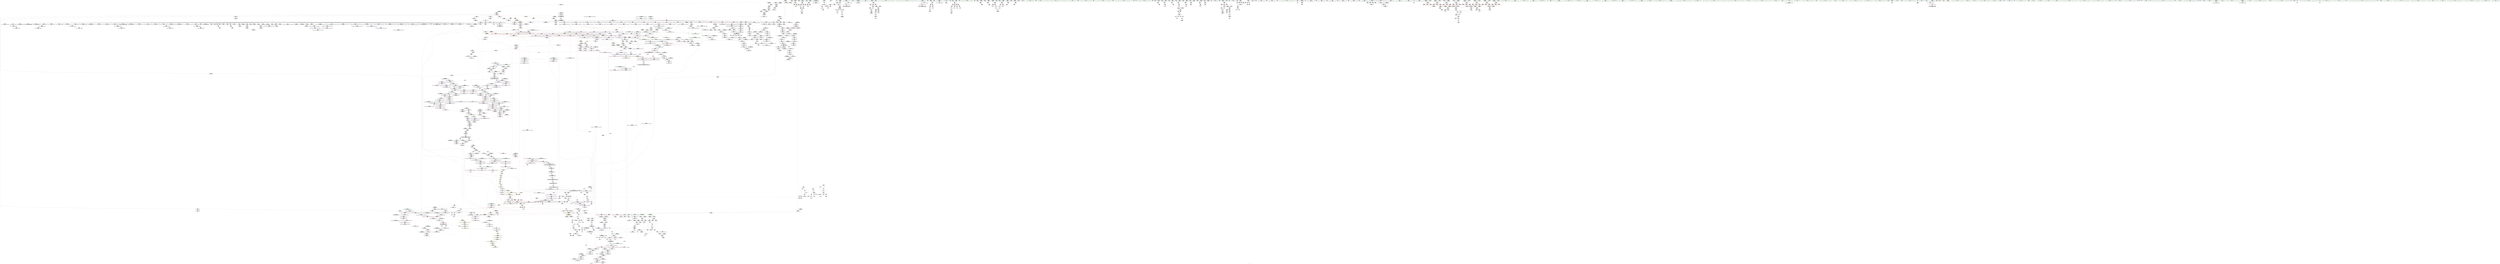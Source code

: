 digraph "SVFG" {
	label="SVFG";

	Node0x561aa128e2f0 [shape=record,color=grey,label="{NodeID: 0\nNullPtr|{|<s50>122}}"];
	Node0x561aa128e2f0 -> Node0x561aa12f8cf0[style=solid];
	Node0x561aa128e2f0 -> Node0x561aa12f8df0[style=solid];
	Node0x561aa128e2f0 -> Node0x561aa12f8ec0[style=solid];
	Node0x561aa128e2f0 -> Node0x561aa12f8f90[style=solid];
	Node0x561aa128e2f0 -> Node0x561aa12f9060[style=solid];
	Node0x561aa128e2f0 -> Node0x561aa12f9130[style=solid];
	Node0x561aa128e2f0 -> Node0x561aa12f9200[style=solid];
	Node0x561aa128e2f0 -> Node0x561aa12f92d0[style=solid];
	Node0x561aa128e2f0 -> Node0x561aa12f93a0[style=solid];
	Node0x561aa128e2f0 -> Node0x561aa12f9470[style=solid];
	Node0x561aa128e2f0 -> Node0x561aa12f9540[style=solid];
	Node0x561aa128e2f0 -> Node0x561aa12f9610[style=solid];
	Node0x561aa128e2f0 -> Node0x561aa12f96e0[style=solid];
	Node0x561aa128e2f0 -> Node0x561aa12f97b0[style=solid];
	Node0x561aa128e2f0 -> Node0x561aa12f9880[style=solid];
	Node0x561aa128e2f0 -> Node0x561aa12f9950[style=solid];
	Node0x561aa128e2f0 -> Node0x561aa12f9a20[style=solid];
	Node0x561aa128e2f0 -> Node0x561aa12f9af0[style=solid];
	Node0x561aa128e2f0 -> Node0x561aa12f9bc0[style=solid];
	Node0x561aa128e2f0 -> Node0x561aa12f9c90[style=solid];
	Node0x561aa128e2f0 -> Node0x561aa12f9d60[style=solid];
	Node0x561aa128e2f0 -> Node0x561aa12f9e30[style=solid];
	Node0x561aa128e2f0 -> Node0x561aa12f9f00[style=solid];
	Node0x561aa128e2f0 -> Node0x561aa12f9fd0[style=solid];
	Node0x561aa128e2f0 -> Node0x561aa12fa0a0[style=solid];
	Node0x561aa128e2f0 -> Node0x561aa12fa170[style=solid];
	Node0x561aa128e2f0 -> Node0x561aa12fa240[style=solid];
	Node0x561aa128e2f0 -> Node0x561aa12fa310[style=solid];
	Node0x561aa128e2f0 -> Node0x561aa12fa3e0[style=solid];
	Node0x561aa128e2f0 -> Node0x561aa12fa4b0[style=solid];
	Node0x561aa128e2f0 -> Node0x561aa12fa580[style=solid];
	Node0x561aa128e2f0 -> Node0x561aa12fa650[style=solid];
	Node0x561aa128e2f0 -> Node0x561aa12fa720[style=solid];
	Node0x561aa128e2f0 -> Node0x561aa12fa7f0[style=solid];
	Node0x561aa128e2f0 -> Node0x561aa12fa8c0[style=solid];
	Node0x561aa128e2f0 -> Node0x561aa12ee4d0[style=solid];
	Node0x561aa128e2f0 -> Node0x561aa12ee5a0[style=solid];
	Node0x561aa128e2f0 -> Node0x561aa12ee670[style=solid];
	Node0x561aa128e2f0 -> Node0x561aa12ee740[style=solid];
	Node0x561aa128e2f0 -> Node0x561aa12ee810[style=solid];
	Node0x561aa128e2f0 -> Node0x561aa12ee8e0[style=solid];
	Node0x561aa128e2f0 -> Node0x561aa12ee9b0[style=solid];
	Node0x561aa128e2f0 -> Node0x561aa1326e30[style=solid];
	Node0x561aa128e2f0 -> Node0x561aa132bed0[style=solid];
	Node0x561aa128e2f0 -> Node0x561aa132bfa0[style=solid];
	Node0x561aa128e2f0 -> Node0x561aa132c070[style=solid];
	Node0x561aa128e2f0 -> Node0x561aa132de80[style=solid];
	Node0x561aa128e2f0 -> Node0x561aa1359cb0[style=solid];
	Node0x561aa128e2f0 -> Node0x561aa1362c30[style=solid];
	Node0x561aa128e2f0 -> Node0x561aa1365630[style=solid];
	Node0x561aa128e2f0:s50 -> Node0x561aa1458de0[style=solid,color=red];
	Node0x561aa1363b30 [shape=record,color=grey,label="{NodeID: 1882\n327 = cmp(322, 326, )\n}"];
	Node0x561aa1363b30 -> Node0x561aa135a250[style=solid];
	Node0x561aa12faf40 [shape=record,color=red,label="{NodeID: 775\n491\<--467\nsel\<--ehselector.slot\n_Z5toIntNSt7__cxx1112basic_stringIcSt11char_traitsIcESaIcEEE\n}"];
	Node0x561aa1448990 [shape=record,color=black,label="{NodeID: 2657\n1611 = PHI(871, )\n}"];
	Node0x561aa1448990 -> Node0x561aa1365c30[style=solid];
	Node0x561aa12f14f0 [shape=record,color=black,label="{NodeID: 443\n843\<--829\n\<--this1\n_ZNSt6vectorIiSaIiEE9push_backERKi\n}"];
	Node0x561aa12f14f0 -> Node0x561aa1309010[style=solid];
	Node0x561aa12f14f0 -> Node0x561aa13090e0[style=solid];
	Node0x561aa13310e0 [shape=record,color=blue,label="{NodeID: 1218\n1947\<--1959\n__assignable\<--\n_ZSt18uninitialized_copyISt13move_iteratorIPiES1_ET0_T_S4_S3_\n}"];
	Node0x561aa12e4b30 [shape=record,color=green,label="{NodeID: 111\n518\<--519\nehselector.slot\<--ehselector.slot_field_insensitive\n_Z7toInt64NSt7__cxx1112basic_stringIcSt11char_traitsIcESaIcEEE\n}"];
	Node0x561aa12e4b30 -> Node0x561aa12fb1b0[style=solid];
	Node0x561aa12e4b30 -> Node0x561aa1329080[style=solid];
	Node0x561aa1300970 [shape=record,color=red,label="{NodeID: 886\n1323\<--1315\n\<--__args.addr\n_ZNSt16allocator_traitsISaIiEE9constructIiJRKiEEEvRS0_PT_DpOT0_\n|{<s0>75}}"];
	Node0x561aa1300970:s0 -> Node0x561aa144edc0[style=solid,color=red];
	Node0x561aa1454d10 [shape=record,color=black,label="{NodeID: 2768\n2091 = PHI(2066, )\n0th arg _ZSt13__copy_move_aILb1EPiS0_ET1_T0_S2_S1_ }"];
	Node0x561aa1454d10 -> Node0x561aa1331eb0[style=solid];
	Node0x561aa13073e0 [shape=record,color=black,label="{NodeID: 554\n2148\<--2147\n\<--\n_ZNSt11__copy_moveILb1ELb1ESt26random_access_iterator_tagE8__copy_mIiEEPT_PKS3_S6_S4_\n}"];
	Node0x561aa13073e0 -> Node0x561aa130e3c0[style=solid];
	Node0x561aa12e99c0 [shape=record,color=green,label="{NodeID: 222\n1343\<--1344\n__elems_before\<--__elems_before_field_insensitive\n_ZNSt6vectorIiSaIiEE17_M_realloc_insertIJRKiEEEvN9__gnu_cxx17__normal_iteratorIPiS1_EEDpOT_\n}"];
	Node0x561aa12e99c0 -> Node0x561aa1300e50[style=solid];
	Node0x561aa12e99c0 -> Node0x561aa1300f20[style=solid];
	Node0x561aa12e99c0 -> Node0x561aa132dc10[style=solid];
	Node0x561aa1325c60 [shape=record,color=red,label="{NodeID: 997\n2149\<--2130\n\<--_Num\n_ZNSt11__copy_moveILb1ELb1ESt26random_access_iterator_tagE8__copy_mIiEEPT_PKS3_S6_S4_\n}"];
	Node0x561aa1325c60 -> Node0x561aa135e2b0[style=solid];
	Node0x561aa130cea0 [shape=record,color=purple,label="{NodeID: 665\n1953\<--1941\ncoerce.dive\<--__first\n_ZSt18uninitialized_copyISt13move_iteratorIPiES1_ET0_T_S4_S3_\n}"];
	Node0x561aa130cea0 -> Node0x561aa1330e70[style=solid];
	Node0x561aa12f7f60 [shape=record,color=green,label="{NodeID: 333\n2098\<--2099\n__result.addr\<--__result.addr_field_insensitive\n_ZSt13__copy_move_aILb1EPiS0_ET1_T0_S2_S1_\n}"];
	Node0x561aa12f7f60 -> Node0x561aa13255e0[style=solid];
	Node0x561aa12f7f60 -> Node0x561aa1332050[style=solid];
	Node0x561aa13cfa00 [shape=record,color=yellow,style=double,label="{NodeID: 2215\n428V_1 = ENCHI(MR_428V_0)\npts\{16470000 \}\nFun[_ZNSt6vectorIiSaIiEE5beginEv]|{<s0>113}}"];
	Node0x561aa13cfa00:s0 -> Node0x561aa13303e0[style=dashed,color=red];
	Node0x561aa132b780 [shape=record,color=blue,label="{NodeID: 1108\n956\<--213\ncase_id\<--\nmain\n}"];
	Node0x561aa132b780 -> Node0x561aa13b94a0[style=dashed];
	Node0x561aa129b4d0 [shape=record,color=green,label="{NodeID: 1\n7\<--1\n__dso_handle\<--dummyObj\nGlob }"];
	Node0x561aa1363cb0 [shape=record,color=grey,label="{NodeID: 1883\n287 = cmp(286, 12, )\n}"];
	Node0x561aa1363cb0 -> Node0x561aa135a830[style=solid];
	Node0x561aa12fb010 [shape=record,color=red,label="{NodeID: 776\n527\<--512\n\<--r\n_Z7toInt64NSt7__cxx1112basic_stringIcSt11char_traitsIcESaIcEEE\n}"];
	Node0x561aa12fb010 -> Node0x561aa12f07f0[style=solid];
	Node0x561aa1448ad0 [shape=record,color=black,label="{NodeID: 2658\n1615 = PHI(1749, )\n}"];
	Node0x561aa1448ad0 -> Node0x561aa1365db0[style=solid];
	Node0x561aa12f15c0 [shape=record,color=black,label="{NodeID: 444\n851\<--829\n\<--this1\n_ZNSt6vectorIiSaIiEE9push_backERKi\n}"];
	Node0x561aa12f15c0 -> Node0x561aa13091b0[style=solid];
	Node0x561aa12f15c0 -> Node0x561aa1309280[style=solid];
	Node0x561aa13311b0 [shape=record,color=blue, style = dotted,label="{NodeID: 1219\n2219\<--2221\noffset_0\<--dummyVal\n_ZSt18uninitialized_copyISt13move_iteratorIPiES1_ET0_T_S4_S3_\n}"];
	Node0x561aa13311b0 -> Node0x561aa1324b50[style=dashed];
	Node0x561aa12e4c00 [shape=record,color=green,label="{NodeID: 112\n525\<--526\n_ZNSirsERx\<--_ZNSirsERx_field_insensitive\n}"];
	Node0x561aa1300a40 [shape=record,color=red,label="{NodeID: 887\n1359\<--1337\nthis1\<--this.addr\n_ZNSt6vectorIiSaIiEE17_M_realloc_insertIJRKiEEEvN9__gnu_cxx17__normal_iteratorIPiS1_EEDpOT_\n|{|<s19>77|<s20>78}}"];
	Node0x561aa1300a40 -> Node0x561aa13033b0[style=solid];
	Node0x561aa1300a40 -> Node0x561aa1303480[style=solid];
	Node0x561aa1300a40 -> Node0x561aa1303550[style=solid];
	Node0x561aa1300a40 -> Node0x561aa1303620[style=solid];
	Node0x561aa1300a40 -> Node0x561aa13036f0[style=solid];
	Node0x561aa1300a40 -> Node0x561aa13037c0[style=solid];
	Node0x561aa1300a40 -> Node0x561aa1303890[style=solid];
	Node0x561aa1300a40 -> Node0x561aa1303960[style=solid];
	Node0x561aa1300a40 -> Node0x561aa1303a30[style=solid];
	Node0x561aa1300a40 -> Node0x561aa1303b00[style=solid];
	Node0x561aa1300a40 -> Node0x561aa1303bd0[style=solid];
	Node0x561aa1300a40 -> Node0x561aa1303ca0[style=solid];
	Node0x561aa1300a40 -> Node0x561aa1303d70[style=solid];
	Node0x561aa1300a40 -> Node0x561aa1303e40[style=solid];
	Node0x561aa1300a40 -> Node0x561aa1303f10[style=solid];
	Node0x561aa1300a40 -> Node0x561aa1303fe0[style=solid];
	Node0x561aa1300a40 -> Node0x561aa13040b0[style=solid];
	Node0x561aa1300a40 -> Node0x561aa1304180[style=solid];
	Node0x561aa1300a40 -> Node0x561aa1304250[style=solid];
	Node0x561aa1300a40:s19 -> Node0x561aa144cdc0[style=solid,color=red];
	Node0x561aa1300a40:s20 -> Node0x561aa1458a20[style=solid,color=red];
	Node0x561aa1454e50 [shape=record,color=black,label="{NodeID: 2769\n2092 = PHI(2070, )\n1st arg _ZSt13__copy_move_aILb1EPiS0_ET1_T0_S2_S1_ }"];
	Node0x561aa1454e50 -> Node0x561aa1331f80[style=solid];
	Node0x561aa13074b0 [shape=record,color=black,label="{NodeID: 555\n2120\<--2157\n_ZNSt11__copy_moveILb1ELb1ESt26random_access_iterator_tagE8__copy_mIiEEPT_PKS3_S6_S4__ret\<--add.ptr\n_ZNSt11__copy_moveILb1ELb1ESt26random_access_iterator_tagE8__copy_mIiEEPT_PKS3_S6_S4_\n|{<s0>147}}"];
	Node0x561aa13074b0:s0 -> Node0x561aa144a290[style=solid,color=blue];
	Node0x561aa12e9a90 [shape=record,color=green,label="{NodeID: 223\n1345\<--1346\nref.tmp\<--ref.tmp_field_insensitive\n_ZNSt6vectorIiSaIiEE17_M_realloc_insertIJRKiEEEvN9__gnu_cxx17__normal_iteratorIPiS1_EEDpOT_\n|{|<s1>79}}"];
	Node0x561aa12e9a90 -> Node0x561aa130a870[style=solid];
	Node0x561aa12e9a90:s1 -> Node0x561aa144a910[style=solid,color=red];
	Node0x561aa1325d30 [shape=record,color=red,label="{NodeID: 998\n2156\<--2130\n\<--_Num\n_ZNSt11__copy_moveILb1ELb1ESt26random_access_iterator_tagE8__copy_mIiEEPT_PKS3_S6_S4_\n}"];
	Node0x561aa130cf70 [shape=record,color=purple,label="{NodeID: 666\n1955\<--1943\ncoerce.dive1\<--__last\n_ZSt18uninitialized_copyISt13move_iteratorIPiES1_ET0_T_S4_S3_\n}"];
	Node0x561aa130cf70 -> Node0x561aa1330f40[style=solid];
	Node0x561aa12f8030 [shape=record,color=green,label="{NodeID: 334\n2100\<--2101\n__simple\<--__simple_field_insensitive\n_ZSt13__copy_move_aILb1EPiS0_ET1_T0_S2_S1_\n}"];
	Node0x561aa12f8030 -> Node0x561aa1332120[style=solid];
	Node0x561aa13cfb10 [shape=record,color=yellow,style=double,label="{NodeID: 2216\n230V_1 = ENCHI(MR_230V_0)\npts\{6360000 6360001 \}\nFun[_ZNSt6vectorIiSaIiEE5beginEv]|{<s0>113}}"];
	Node0x561aa13cfb10:s0 -> Node0x561aa13a9580[style=dashed,color=red];
	Node0x561aa132b850 [shape=record,color=blue,label="{NodeID: 1109\n958\<--12\ni\<--\nmain\n}"];
	Node0x561aa132b850 -> Node0x561aa12feb60[style=dashed];
	Node0x561aa132b850 -> Node0x561aa12fec30[style=dashed];
	Node0x561aa132b850 -> Node0x561aa12fed00[style=dashed];
	Node0x561aa132b850 -> Node0x561aa12fedd0[style=dashed];
	Node0x561aa132b850 -> Node0x561aa132b9f0[style=dashed];
	Node0x561aa132b850 -> Node0x561aa13b99a0[style=dashed];
	Node0x561aa12e0fd0 [shape=record,color=green,label="{NodeID: 2\n9\<--1\n\<--dummyObj\nCan only get source location for instruction, argument, global var or function.}"];
	Node0x561aa1363e30 [shape=record,color=grey,label="{NodeID: 1884\n365 = cmp(364, 366, )\n}"];
	Node0x561aa1363e30 -> Node0x561aa135c9f0[style=solid];
	Node0x561aa12fb0e0 [shape=record,color=red,label="{NodeID: 777\n537\<--516\nexn\<--exn.slot\n_Z7toInt64NSt7__cxx1112basic_stringIcSt11char_traitsIcESaIcEEE\n}"];
	Node0x561aa1448c10 [shape=record,color=black,label="{NodeID: 2659\n1618 = PHI(1749, )\n}"];
	Node0x561aa1448c10 -> Node0x561aa135c450[style=solid];
	Node0x561aa12f1690 [shape=record,color=black,label="{NodeID: 445\n842\<--841\n\<--_M_impl3\n_ZNSt6vectorIiSaIiEE9push_backERKi\n|{<s0>41}}"];
	Node0x561aa12f1690:s0 -> Node0x561aa14593d0[style=solid,color=red];
	Node0x561aa1331280 [shape=record,color=blue, style = dotted,label="{NodeID: 1220\n2222\<--2224\noffset_0\<--dummyVal\n_ZSt18uninitialized_copyISt13move_iteratorIPiES1_ET0_T_S4_S3_\n}"];
	Node0x561aa1331280 -> Node0x561aa1324c20[style=dashed];
	Node0x561aa12e4d00 [shape=record,color=green,label="{NodeID: 113\n545\<--546\n_Z8toDoubleNSt7__cxx1112basic_stringIcSt11char_traitsIcESaIcEEE\<--_Z8toDoubleNSt7__cxx1112basic_stringIcSt11char_traitsIcESaIcEEE_field_insensitive\n}"];
	Node0x561aa1300b10 [shape=record,color=red,label="{NodeID: 888\n1389\<--1339\n\<--__args.addr\n_ZNSt6vectorIiSaIiEE17_M_realloc_insertIJRKiEEEvN9__gnu_cxx17__normal_iteratorIPiS1_EEDpOT_\n|{<s0>81}}"];
	Node0x561aa1300b10:s0 -> Node0x561aa144edc0[style=solid,color=red];
	Node0x561aa1454f90 [shape=record,color=black,label="{NodeID: 2770\n2093 = PHI(2072, )\n2nd arg _ZSt13__copy_move_aILb1EPiS0_ET1_T0_S2_S1_ }"];
	Node0x561aa1454f90 -> Node0x561aa1332050[style=solid];
	Node0x561aa1307580 [shape=record,color=black,label="{NodeID: 556\n2164\<--2169\n_ZSt12__miter_baseIPiET_S1__ret\<--\n_ZSt12__miter_baseIPiET_S1_\n|{<s0>146}}"];
	Node0x561aa1307580:s0 -> Node0x561aa144a150[style=solid,color=blue];
	Node0x561aa12e9b60 [shape=record,color=green,label="{NodeID: 224\n1347\<--1348\n__new_start\<--__new_start_field_insensitive\n_ZNSt6vectorIiSaIiEE17_M_realloc_insertIJRKiEEEvN9__gnu_cxx17__normal_iteratorIPiS1_EEDpOT_\n}"];
	Node0x561aa12e9b60 -> Node0x561aa1300ff0[style=solid];
	Node0x561aa12e9b60 -> Node0x561aa13010c0[style=solid];
	Node0x561aa12e9b60 -> Node0x561aa1301190[style=solid];
	Node0x561aa12e9b60 -> Node0x561aa1301260[style=solid];
	Node0x561aa12e9b60 -> Node0x561aa1301330[style=solid];
	Node0x561aa12e9b60 -> Node0x561aa1301400[style=solid];
	Node0x561aa12e9b60 -> Node0x561aa13014d0[style=solid];
	Node0x561aa12e9b60 -> Node0x561aa13015a0[style=solid];
	Node0x561aa12e9b60 -> Node0x561aa132dce0[style=solid];
	Node0x561aa1325e00 [shape=record,color=red,label="{NodeID: 999\n2169\<--2166\n\<--__it.addr\n_ZSt12__miter_baseIPiET_S1_\n}"];
	Node0x561aa1325e00 -> Node0x561aa1307580[style=solid];
	Node0x561aa130d040 [shape=record,color=purple,label="{NodeID: 667\n1967\<--1949\ncoerce.dive3\<--agg.tmp\n_ZSt18uninitialized_copyISt13move_iteratorIPiES1_ET0_T_S4_S3_\n}"];
	Node0x561aa130d040 -> Node0x561aa1324b50[style=solid];
	Node0x561aa12f8100 [shape=record,color=green,label="{NodeID: 335\n2110\<--2111\n_ZNSt11__copy_moveILb1ELb1ESt26random_access_iterator_tagE8__copy_mIiEEPT_PKS3_S6_S4_\<--_ZNSt11__copy_moveILb1ELb1ESt26random_access_iterator_tagE8__copy_mIiEEPT_PKS3_S6_S4__field_insensitive\n}"];
	Node0x561aa132b920 [shape=record,color=blue,label="{NodeID: 1110\n1004\<--1006\narrayidx10\<--dec\nmain\n}"];
	Node0x561aa132b920 -> Node0x561aa13b1ca0[style=dashed];
	Node0x561aa12e1310 [shape=record,color=green,label="{NodeID: 3\n12\<--1\n\<--dummyObj\nCan only get source location for instruction, argument, global var or function.|{<s0>55}}"];
	Node0x561aa12e1310:s0 -> Node0x561aa144f430[style=solid,color=red];
	Node0x561aa1363fb0 [shape=record,color=grey,label="{NodeID: 1885\n838 = cmp(833, 837, )\n}"];
	Node0x561aa12fb1b0 [shape=record,color=red,label="{NodeID: 778\n538\<--518\nsel\<--ehselector.slot\n_Z7toInt64NSt7__cxx1112basic_stringIcSt11char_traitsIcESaIcEEE\n}"];
	Node0x561aa1448d50 [shape=record,color=black,label="{NodeID: 2660\n1756 = PHI(1801, )\n|{<s0>120}}"];
	Node0x561aa1448d50:s0 -> Node0x561aa144fa60[style=solid,color=red];
	Node0x561aa12f1760 [shape=record,color=black,label="{NodeID: 446\n877\<--876\n\<--this1\n_ZNKSt6vectorIiSaIiEE4sizeEv\n}"];
	Node0x561aa12f1760 -> Node0x561aa1309420[style=solid];
	Node0x561aa12f1760 -> Node0x561aa13094f0[style=solid];
	Node0x561aa1331350 [shape=record,color=blue,label="{NodeID: 1221\n1994\<--1981\ncoerce.dive\<--__first.coerce\n_ZNSt20__uninitialized_copyILb1EE13__uninit_copyISt13move_iteratorIPiES3_EET0_T_S6_S5_\n}"];
	Node0x561aa1331350 -> Node0x561aa1326620[style=dashed];
	Node0x561aa12ea030 [shape=record,color=green,label="{NodeID: 114\n549\<--550\nr\<--r_field_insensitive\n_Z8toDoubleNSt7__cxx1112basic_stringIcSt11char_traitsIcESaIcEEE\n}"];
	Node0x561aa12ea030 -> Node0x561aa12fb280[style=solid];
	Node0x561aa12ea030 -> Node0x561aa1329150[style=solid];
	Node0x561aa1300be0 [shape=record,color=red,label="{NodeID: 889\n1376\<--1341\n\<--__len\n_ZNSt6vectorIiSaIiEE17_M_realloc_insertIJRKiEEEvN9__gnu_cxx17__normal_iteratorIPiS1_EEDpOT_\n|{<s0>80}}"];
	Node0x561aa1300be0:s0 -> Node0x561aa1456f80[style=solid,color=red];
	Node0x561aa14550d0 [shape=record,color=black,label="{NodeID: 2771\n1115 = PHI(921, 1452, 1469, )\n0th arg _ZSt8_DestroyIPiiEvT_S1_RSaIT0_E }"];
	Node0x561aa14550d0 -> Node0x561aa132c2e0[style=solid];
	Node0x561aa1307650 [shape=record,color=black,label="{NodeID: 557\n2171\<--2178\n_ZNKSt13move_iteratorIPiE4baseEv_ret\<--\n_ZNKSt13move_iteratorIPiE4baseEv\n|{<s0>145}}"];
	Node0x561aa1307650:s0 -> Node0x561aa144a010[style=solid,color=blue];
	Node0x561aa12e9c30 [shape=record,color=green,label="{NodeID: 225\n1349\<--1350\n__new_finish\<--__new_finish_field_insensitive\n_ZNSt6vectorIiSaIiEE17_M_realloc_insertIJRKiEEEvN9__gnu_cxx17__normal_iteratorIPiS1_EEDpOT_\n}"];
	Node0x561aa12e9c30 -> Node0x561aa1301670[style=solid];
	Node0x561aa12e9c30 -> Node0x561aa1301740[style=solid];
	Node0x561aa12e9c30 -> Node0x561aa1301810[style=solid];
	Node0x561aa12e9c30 -> Node0x561aa13018e0[style=solid];
	Node0x561aa12e9c30 -> Node0x561aa13019b0[style=solid];
	Node0x561aa12e9c30 -> Node0x561aa132ddb0[style=solid];
	Node0x561aa12e9c30 -> Node0x561aa132de80[style=solid];
	Node0x561aa12e9c30 -> Node0x561aa132df50[style=solid];
	Node0x561aa12e9c30 -> Node0x561aa132e020[style=solid];
	Node0x561aa12e9c30 -> Node0x561aa132e0f0[style=solid];
	Node0x561aa1325ed0 [shape=record,color=red,label="{NodeID: 1000\n2176\<--2173\nthis1\<--this.addr\n_ZNKSt13move_iteratorIPiE4baseEv\n}"];
	Node0x561aa1325ed0 -> Node0x561aa130e490[style=solid];
	Node0x561aa130d110 [shape=record,color=purple,label="{NodeID: 668\n1969\<--1951\ncoerce.dive4\<--agg.tmp2\n_ZSt18uninitialized_copyISt13move_iteratorIPiES1_ET0_T_S4_S3_\n}"];
	Node0x561aa130d110 -> Node0x561aa1324c20[style=solid];
	Node0x561aa12f8200 [shape=record,color=green,label="{NodeID: 336\n2115\<--2116\n__it.addr\<--__it.addr_field_insensitive\n_ZSt12__niter_baseIPiET_S1_\n}"];
	Node0x561aa12f8200 -> Node0x561aa13256b0[style=solid];
	Node0x561aa12f8200 -> Node0x561aa13321f0[style=solid];
	Node0x561aa132b9f0 [shape=record,color=blue,label="{NodeID: 1111\n958\<--1010\ni\<--inc\nmain\n}"];
	Node0x561aa132b9f0 -> Node0x561aa12feb60[style=dashed];
	Node0x561aa132b9f0 -> Node0x561aa12fec30[style=dashed];
	Node0x561aa132b9f0 -> Node0x561aa12fed00[style=dashed];
	Node0x561aa132b9f0 -> Node0x561aa12fedd0[style=dashed];
	Node0x561aa132b9f0 -> Node0x561aa132b9f0[style=dashed];
	Node0x561aa132b9f0 -> Node0x561aa13b99a0[style=dashed];
	Node0x561aa12e13d0 [shape=record,color=green,label="{NodeID: 4\n18\<--1\n.str\<--dummyObj\nGlob }"];
	Node0x561aa1364130 [shape=record,color=grey,label="{NodeID: 1886\n406 = cmp(405, 407, )\n}"];
	Node0x561aa12fb280 [shape=record,color=red,label="{NodeID: 779\n563\<--549\n\<--r\n_Z8toDoubleNSt7__cxx1112basic_stringIcSt11char_traitsIcESaIcEEE\n}"];
	Node0x561aa12fb280 -> Node0x561aa12f0990[style=solid];
	Node0x561aa1448e90 [shape=record,color=black,label="{NodeID: 2661\n1759 = PHI(1790, )\n}"];
	Node0x561aa1448e90 -> Node0x561aa1305430[style=solid];
	Node0x561aa12f1830 [shape=record,color=black,label="{NodeID: 447\n881\<--876\n\<--this1\n_ZNKSt6vectorIiSaIiEE4sizeEv\n}"];
	Node0x561aa12f1830 -> Node0x561aa13095c0[style=solid];
	Node0x561aa12f1830 -> Node0x561aa1309690[style=solid];
	Node0x561aa1331420 [shape=record,color=blue,label="{NodeID: 1222\n1996\<--1982\ncoerce.dive1\<--__last.coerce\n_ZNSt20__uninitialized_copyILb1EE13__uninit_copyISt13move_iteratorIPiES3_EET0_T_S6_S5_\n}"];
	Node0x561aa1331420 -> Node0x561aa13266f0[style=dashed];
	Node0x561aa12ea100 [shape=record,color=green,label="{NodeID: 115\n551\<--552\nsin\<--sin_field_insensitive\n_Z8toDoubleNSt7__cxx1112basic_stringIcSt11char_traitsIcESaIcEEE\n}"];
	Node0x561aa12ea100 -> Node0x561aa12f08c0[style=solid];
	Node0x561aa1300cb0 [shape=record,color=red,label="{NodeID: 890\n1460\<--1341\n\<--__len\n_ZNSt6vectorIiSaIiEE17_M_realloc_insertIJRKiEEEvN9__gnu_cxx17__normal_iteratorIPiS1_EEDpOT_\n|{<s0>94}}"];
	Node0x561aa1300cb0:s0 -> Node0x561aa1457700[style=solid,color=red];
	Node0x561aa14553b0 [shape=record,color=black,label="{NodeID: 2772\n1116 = PHI(925, 1453, 1473, )\n1st arg _ZSt8_DestroyIPiiEvT_S1_RSaIT0_E }"];
	Node0x561aa14553b0 -> Node0x561aa132c3b0[style=solid];
	Node0x561aa1307720 [shape=record,color=purple,label="{NodeID: 558\n51\<--4\n\<--_ZStL8__ioinit\n__cxx_global_var_init\n}"];
	Node0x561aa12e9d00 [shape=record,color=green,label="{NodeID: 226\n1351\<--1352\nexn.slot\<--exn.slot_field_insensitive\n_ZNSt6vectorIiSaIiEE17_M_realloc_insertIJRKiEEEvN9__gnu_cxx17__normal_iteratorIPiS1_EEDpOT_\n}"];
	Node0x561aa12e9d00 -> Node0x561aa1301a80[style=solid];
	Node0x561aa12e9d00 -> Node0x561aa1301b50[style=solid];
	Node0x561aa12e9d00 -> Node0x561aa132e1c0[style=solid];
	Node0x561aa12e9d00 -> Node0x561aa132e360[style=solid];
	Node0x561aa1325fa0 [shape=record,color=red,label="{NodeID: 1001\n2178\<--2177\n\<--_M_current\n_ZNKSt13move_iteratorIPiE4baseEv\n}"];
	Node0x561aa1325fa0 -> Node0x561aa1307650[style=solid];
	Node0x561aa130d1e0 [shape=record,color=purple,label="{NodeID: 669\n2219\<--1960\noffset_0\<--\n}"];
	Node0x561aa130d1e0 -> Node0x561aa13311b0[style=solid];
	Node0x561aa12f82d0 [shape=record,color=green,label="{NodeID: 337\n2124\<--2125\n__first.addr\<--__first.addr_field_insensitive\n_ZNSt11__copy_moveILb1ELb1ESt26random_access_iterator_tagE8__copy_mIiEEPT_PKS3_S6_S4_\n}"];
	Node0x561aa12f82d0 -> Node0x561aa1325780[style=solid];
	Node0x561aa12f82d0 -> Node0x561aa1325850[style=solid];
	Node0x561aa12f82d0 -> Node0x561aa13322c0[style=solid];
	Node0x561aa132bac0 [shape=record,color=blue,label="{NodeID: 1112\n960\<--12\ni13\<--\nmain\n}"];
	Node0x561aa132bac0 -> Node0x561aa12feea0[style=dashed];
	Node0x561aa132bac0 -> Node0x561aa12fef70[style=dashed];
	Node0x561aa132bac0 -> Node0x561aa12ff040[style=dashed];
	Node0x561aa132bac0 -> Node0x561aa132bb90[style=dashed];
	Node0x561aa132bac0 -> Node0x561aa13b9ea0[style=dashed];
	Node0x561aa12e1490 [shape=record,color=green,label="{NodeID: 5\n20\<--1\n.str.2\<--dummyObj\nGlob }"];
	Node0x561aa13642b0 [shape=record,color=grey,label="{NodeID: 1887\n379 = cmp(378, 342, )\n}"];
	Node0x561aa12fb350 [shape=record,color=red,label="{NodeID: 780\n573\<--553\nexn\<--exn.slot\n_Z8toDoubleNSt7__cxx1112basic_stringIcSt11char_traitsIcESaIcEEE\n}"];
	Node0x561aa1448fd0 [shape=record,color=black,label="{NodeID: 2662\n1797 = PHI(1810, )\n}"];
	Node0x561aa1448fd0 -> Node0x561aa13056a0[style=solid];
	Node0x561aa12f1900 [shape=record,color=black,label="{NodeID: 448\n885\<--880\nsub.ptr.lhs.cast\<--\n_ZNKSt6vectorIiSaIiEE4sizeEv\n}"];
	Node0x561aa12f1900 -> Node0x561aa135d830[style=solid];
	Node0x561aa13314f0 [shape=record,color=blue,label="{NodeID: 1223\n1988\<--1983\n__result.addr\<--__result\n_ZNSt20__uninitialized_copyILb1EE13__uninit_copyISt13move_iteratorIPiES3_EET0_T_S6_S5_\n}"];
	Node0x561aa13314f0 -> Node0x561aa1324cf0[style=dashed];
	Node0x561aa12ea1d0 [shape=record,color=green,label="{NodeID: 116\n553\<--554\nexn.slot\<--exn.slot_field_insensitive\n_Z8toDoubleNSt7__cxx1112basic_stringIcSt11char_traitsIcESaIcEEE\n}"];
	Node0x561aa12ea1d0 -> Node0x561aa12fb350[style=solid];
	Node0x561aa12ea1d0 -> Node0x561aa1329220[style=solid];
	Node0x561aa1300d80 [shape=record,color=red,label="{NodeID: 891\n1506\<--1341\n\<--__len\n_ZNSt6vectorIiSaIiEE17_M_realloc_insertIJRKiEEEvN9__gnu_cxx17__normal_iteratorIPiS1_EEDpOT_\n}"];
	Node0x561aa1455570 [shape=record,color=black,label="{NodeID: 2773\n1117 = PHI(927, 1455, 1475, )\n2nd arg _ZSt8_DestroyIPiiEvT_S1_RSaIT0_E }"];
	Node0x561aa1455570 -> Node0x561aa132c480[style=solid];
	Node0x561aa13077f0 [shape=record,color=purple,label="{NodeID: 559\n680\<--14\narrayidx3\<--target\n_Z5solveii\n}"];
	Node0x561aa13077f0 -> Node0x561aa12fd4a0[style=solid];
	Node0x561aa12e9dd0 [shape=record,color=green,label="{NodeID: 227\n1353\<--1354\nehselector.slot\<--ehselector.slot_field_insensitive\n_ZNSt6vectorIiSaIiEE17_M_realloc_insertIJRKiEEEvN9__gnu_cxx17__normal_iteratorIPiS1_EEDpOT_\n}"];
	Node0x561aa12e9dd0 -> Node0x561aa1301c20[style=solid];
	Node0x561aa12e9dd0 -> Node0x561aa132e290[style=solid];
	Node0x561aa12e9dd0 -> Node0x561aa132e430[style=solid];
	Node0x561aa13c8d60 [shape=record,color=yellow,style=double,label="{NodeID: 2109\n120V_1 = ENCHI(MR_120V_0)\npts\{1874 \}\nFun[_ZSt13__copy_move_aILb1EPiS0_ET1_T0_S2_S1_]|{<s0>147|<s1>147|<s2>147}}"];
	Node0x561aa13c8d60:s0 -> Node0x561aa1326960[style=dashed,color=red];
	Node0x561aa13c8d60:s1 -> Node0x561aa1332600[style=dashed,color=red];
	Node0x561aa13c8d60:s2 -> Node0x561aa13b12a0[style=dashed,color=red];
	Node0x561aa1326070 [shape=record,color=red,label="{NodeID: 1002\n2189\<--2183\nthis1\<--this.addr\n_ZNSt13move_iteratorIPiEC2ES0_\n}"];
	Node0x561aa1326070 -> Node0x561aa130e560[style=solid];
	Node0x561aa130d2b0 [shape=record,color=purple,label="{NodeID: 670\n2220\<--1961\noffset_0\<--\n}"];
	Node0x561aa130d2b0 -> Node0x561aa1326480[style=solid];
	Node0x561aa12f83a0 [shape=record,color=green,label="{NodeID: 338\n2126\<--2127\n__last.addr\<--__last.addr_field_insensitive\n_ZNSt11__copy_moveILb1ELb1ESt26random_access_iterator_tagE8__copy_mIiEEPT_PKS3_S6_S4_\n}"];
	Node0x561aa12f83a0 -> Node0x561aa1325920[style=solid];
	Node0x561aa12f83a0 -> Node0x561aa1332390[style=solid];
	Node0x561aa132bb90 [shape=record,color=blue,label="{NodeID: 1113\n960\<--1031\ni13\<--inc21\nmain\n}"];
	Node0x561aa132bb90 -> Node0x561aa12feea0[style=dashed];
	Node0x561aa132bb90 -> Node0x561aa12fef70[style=dashed];
	Node0x561aa132bb90 -> Node0x561aa12ff040[style=dashed];
	Node0x561aa132bb90 -> Node0x561aa132bb90[style=dashed];
	Node0x561aa132bb90 -> Node0x561aa13b9ea0[style=dashed];
	Node0x561aa12e18f0 [shape=record,color=green,label="{NodeID: 6\n22\<--1\nstdin\<--dummyObj\nGlob }"];
	Node0x561aa1364430 [shape=record,color=grey,label="{NodeID: 1888\n383 = cmp(382, 347, )\n}"];
	Node0x561aa12fb420 [shape=record,color=red,label="{NodeID: 781\n574\<--555\nsel\<--ehselector.slot\n_Z8toDoubleNSt7__cxx1112basic_stringIcSt11char_traitsIcESaIcEEE\n}"];
	Node0x561aa1449110 [shape=record,color=black,label="{NodeID: 2663\n1845 = PHI(1849, )\n}"];
	Node0x561aa1449110 -> Node0x561aa1305ab0[style=solid];
	Node0x561aa12f19d0 [shape=record,color=black,label="{NodeID: 449\n886\<--884\nsub.ptr.rhs.cast\<--\n_ZNKSt6vectorIiSaIiEE4sizeEv\n}"];
	Node0x561aa12f19d0 -> Node0x561aa135d830[style=solid];
	Node0x561aa13315c0 [shape=record,color=blue, style = dotted,label="{NodeID: 1224\n2225\<--2227\noffset_0\<--dummyVal\n_ZNSt20__uninitialized_copyILb1EE13__uninit_copyISt13move_iteratorIPiES3_EET0_T_S6_S5_\n}"];
	Node0x561aa13315c0 -> Node0x561aa1324dc0[style=dashed];
	Node0x561aa12ea2a0 [shape=record,color=green,label="{NodeID: 117\n555\<--556\nehselector.slot\<--ehselector.slot_field_insensitive\n_Z8toDoubleNSt7__cxx1112basic_stringIcSt11char_traitsIcESaIcEEE\n}"];
	Node0x561aa12ea2a0 -> Node0x561aa12fb420[style=solid];
	Node0x561aa12ea2a0 -> Node0x561aa13292f0[style=solid];
	Node0x561aa1300e50 [shape=record,color=red,label="{NodeID: 892\n1387\<--1343\n\<--__elems_before\n_ZNSt6vectorIiSaIiEE17_M_realloc_insertIJRKiEEEvN9__gnu_cxx17__normal_iteratorIPiS1_EEDpOT_\n}"];
	Node0x561aa1455730 [shape=record,color=black,label="{NodeID: 2774\n1097 = PHI(1085, )\n0th arg _ZNSaIiEC2Ev }"];
	Node0x561aa1455730 -> Node0x561aa132c140[style=solid];
	Node0x561aa13078c0 [shape=record,color=purple,label="{NodeID: 560\n725\<--14\narrayidx16\<--target\n_Z5solveii\n}"];
	Node0x561aa13078c0 -> Node0x561aa12fd640[style=solid];
	Node0x561aa12e9ea0 [shape=record,color=green,label="{NodeID: 228\n1363\<--1364\n_ZNKSt6vectorIiSaIiEE12_M_check_lenEmPKc\<--_ZNKSt6vectorIiSaIiEE12_M_check_lenEmPKc_field_insensitive\n}"];
	Node0x561aa1326140 [shape=record,color=red,label="{NodeID: 1003\n2191\<--2185\n\<--__i.addr\n_ZNSt13move_iteratorIPiEC2ES0_\n}"];
	Node0x561aa1326140 -> Node0x561aa1332a10[style=solid];
	Node0x561aa130d380 [shape=record,color=purple,label="{NodeID: 671\n2222\<--1963\noffset_0\<--\n}"];
	Node0x561aa130d380 -> Node0x561aa1331280[style=solid];
	Node0x561aa12f8470 [shape=record,color=green,label="{NodeID: 339\n2128\<--2129\n__result.addr\<--__result.addr_field_insensitive\n_ZNSt11__copy_moveILb1ELb1ESt26random_access_iterator_tagE8__copy_mIiEEPT_PKS3_S6_S4_\n}"];
	Node0x561aa12f8470 -> Node0x561aa13259f0[style=solid];
	Node0x561aa12f8470 -> Node0x561aa1325ac0[style=solid];
	Node0x561aa12f8470 -> Node0x561aa1332460[style=solid];
	Node0x561aa132bc60 [shape=record,color=blue,label="{NodeID: 1114\n956\<--1042\ncase_id\<--inc26\nmain\n}"];
	Node0x561aa132bc60 -> Node0x561aa13b94a0[style=dashed];
	Node0x561aa12e19b0 [shape=record,color=green,label="{NodeID: 7\n23\<--1\n.str.3\<--dummyObj\nGlob }"];
	Node0x561aa13645b0 [shape=record,color=grey,label="{NodeID: 1889\n391 = cmp(390, 366, )\n}"];
	Node0x561aa13645b0 -> Node0x561aa135add0[style=solid];
	Node0x561aa12fb4f0 [shape=record,color=red,label="{NodeID: 782\n609\<--590\n\<--x0.addr\n_Z5outerxxxxxx\n}"];
	Node0x561aa12fb4f0 -> Node0x561aa1361d30[style=solid];
	Node0x561aa1449250 [shape=record,color=black,label="{NodeID: 2664\n1864 = PHI(1810, )\n}"];
	Node0x561aa1449250 -> Node0x561aa1362ab0[style=solid];
	Node0x561aa12f1aa0 [shape=record,color=black,label="{NodeID: 450\n871\<--888\n_ZNKSt6vectorIiSaIiEE4sizeEv_ret\<--sub.ptr.div\n_ZNKSt6vectorIiSaIiEE4sizeEv\n|{<s0>33|<s1>35|<s2>103|<s3>105|<s4>106|<s5>108}}"];
	Node0x561aa12f1aa0:s0 -> Node0x561aa1445690[style=solid,color=blue];
	Node0x561aa12f1aa0:s1 -> Node0x561aa14459d0[style=solid,color=blue];
	Node0x561aa12f1aa0:s2 -> Node0x561aa1448490[style=solid,color=blue];
	Node0x561aa12f1aa0:s3 -> Node0x561aa14485d0[style=solid,color=blue];
	Node0x561aa12f1aa0:s4 -> Node0x561aa1448710[style=solid,color=blue];
	Node0x561aa12f1aa0:s5 -> Node0x561aa1448990[style=solid,color=blue];
	Node0x561aa1331690 [shape=record,color=blue, style = dotted,label="{NodeID: 1225\n2228\<--2230\noffset_0\<--dummyVal\n_ZNSt20__uninitialized_copyILb1EE13__uninit_copyISt13move_iteratorIPiES3_EET0_T_S6_S5_\n}"];
	Node0x561aa1331690 -> Node0x561aa1324e90[style=dashed];
	Node0x561aa12ea370 [shape=record,color=green,label="{NodeID: 118\n561\<--562\n_ZNSirsERd\<--_ZNSirsERd_field_insensitive\n}"];
	Node0x561aa1300f20 [shape=record,color=red,label="{NodeID: 893\n1438\<--1343\n\<--__elems_before\n_ZNSt6vectorIiSaIiEE17_M_realloc_insertIJRKiEEEvN9__gnu_cxx17__normal_iteratorIPiS1_EEDpOT_\n}"];
	Node0x561aa1455840 [shape=record,color=black,label="{NodeID: 2775\n1724 = PHI(1335, 1335, 1633, 1636, )\n0th arg _ZNK9__gnu_cxx17__normal_iteratorIPiSt6vectorIiSaIiEEE4baseEv }"];
	Node0x561aa1455840 -> Node0x561aa132f950[style=solid];
	Node0x561aa1307990 [shape=record,color=purple,label="{NodeID: 561\n999\<--14\narrayidx\<--target\nmain\n}"];
	Node0x561aa12f24f0 [shape=record,color=green,label="{NodeID: 229\n1367\<--1368\n_ZNSt6vectorIiSaIiEE5beginEv\<--_ZNSt6vectorIiSaIiEE5beginEv_field_insensitive\n}"];
	Node0x561aa1326210 [shape=record,color=red,label="{NodeID: 1004\n2203\<--2197\nthis1\<--this.addr\n_ZN9__gnu_cxx13new_allocatorIiE7destroyIiEEvPT_\n}"];
	Node0x561aa130d450 [shape=record,color=purple,label="{NodeID: 672\n2223\<--1964\noffset_0\<--\n}"];
	Node0x561aa130d450 -> Node0x561aa1326550[style=solid];
	Node0x561aa12f8540 [shape=record,color=green,label="{NodeID: 340\n2130\<--2131\n_Num\<--_Num_field_insensitive\n_ZNSt11__copy_moveILb1ELb1ESt26random_access_iterator_tagE8__copy_mIiEEPT_PKS3_S6_S4_\n}"];
	Node0x561aa12f8540 -> Node0x561aa1325b90[style=solid];
	Node0x561aa12f8540 -> Node0x561aa1325c60[style=solid];
	Node0x561aa12f8540 -> Node0x561aa1325d30[style=solid];
	Node0x561aa12f8540 -> Node0x561aa1332530[style=solid];
	Node0x561aa132bd30 [shape=record,color=blue,label="{NodeID: 1115\n1058\<--1057\nthis.addr\<--this\n_ZNSt12_Vector_baseIiSaIiEEC2Ev\n}"];
	Node0x561aa132bd30 -> Node0x561aa12ff2b0[style=dashed];
	Node0x561aa12e1a70 [shape=record,color=green,label="{NodeID: 8\n25\<--1\n.str.4\<--dummyObj\nGlob }"];
	Node0x561aa1364730 [shape=record,color=grey,label="{NodeID: 1890\n387 = cmp(386, 361, )\n}"];
	Node0x561aa12fb5c0 [shape=record,color=red,label="{NodeID: 783\n616\<--590\n\<--x0.addr\n_Z5outerxxxxxx\n}"];
	Node0x561aa12fb5c0 -> Node0x561aa1361430[style=solid];
	Node0x561aa1449390 [shape=record,color=black,label="{NodeID: 2665\n1919 = PHI(1937, )\n}"];
	Node0x561aa1449390 -> Node0x561aa1306060[style=solid];
	Node0x561aa12f1b70 [shape=record,color=black,label="{NodeID: 451\n901\<--900\n\<--this1\n_ZNSt6vectorIiSaIiEEixEm\n}"];
	Node0x561aa12f1b70 -> Node0x561aa1309760[style=solid];
	Node0x561aa12f1b70 -> Node0x561aa1309830[style=solid];
	Node0x561aa1331760 [shape=record,color=blue,label="{NodeID: 1226\n2028\<--2015\ncoerce.dive\<--__first.coerce\n_ZSt4copyISt13move_iteratorIPiES1_ET0_T_S4_S3_\n}"];
	Node0x561aa1331760 -> Node0x561aa13267c0[style=dashed];
	Node0x561aa12ea470 [shape=record,color=green,label="{NodeID: 119\n581\<--582\n_Z5outerxxxxxx\<--_Z5outerxxxxxx_field_insensitive\n}"];
	Node0x561aa1300ff0 [shape=record,color=red,label="{NodeID: 894\n1381\<--1347\n\<--__new_start\n_ZNSt6vectorIiSaIiEE17_M_realloc_insertIJRKiEEEvN9__gnu_cxx17__normal_iteratorIPiS1_EEDpOT_\n}"];
	Node0x561aa1300ff0 -> Node0x561aa132ddb0[style=solid];
	Node0x561aa1455b00 [shape=record,color=black,label="{NodeID: 2776\n400 = PHI()\n0th arg _Z7isDigitc }"];
	Node0x561aa1455b00 -> Node0x561aa1328a00[style=solid];
	Node0x561aa1307a60 [shape=record,color=purple,label="{NodeID: 562\n1004\<--14\narrayidx10\<--target\nmain\n}"];
	Node0x561aa1307a60 -> Node0x561aa12ff110[style=solid];
	Node0x561aa1307a60 -> Node0x561aa132b920[style=solid];
	Node0x561aa12f25b0 [shape=record,color=green,label="{NodeID: 230\n1372\<--1373\n_ZN9__gnu_cxxmiIPiSt6vectorIiSaIiEEEENS_17__normal_iteratorIT_T0_E15difference_typeERKS8_SB_\<--_ZN9__gnu_cxxmiIPiSt6vectorIiSaIiEEEENS_17__normal_iteratorIT_T0_E15difference_typeERKS8_SB__field_insensitive\n}"];
	Node0x561aa13262e0 [shape=record,color=red,label="{NodeID: 1005\n2215\<--2214\ndummyVal\<--offset_0\n_ZSt22__uninitialized_copy_aISt13move_iteratorIPiES1_iET0_T_S4_S3_RSaIT1_E\n}"];
	Node0x561aa13262e0 -> Node0x561aa1330c00[style=solid];
	Node0x561aa130d520 [shape=record,color=purple,label="{NodeID: 673\n1994\<--1984\ncoerce.dive\<--__first\n_ZNSt20__uninitialized_copyILb1EE13__uninit_copyISt13move_iteratorIPiES3_EET0_T_S6_S5_\n}"];
	Node0x561aa130d520 -> Node0x561aa1331350[style=solid];
	Node0x561aa12f8610 [shape=record,color=green,label="{NodeID: 341\n2152\<--2153\nllvm.memmove.p0i8.p0i8.i64\<--llvm.memmove.p0i8.p0i8.i64_field_insensitive\n}"];
	Node0x561aa13d01c0 [shape=record,color=yellow,style=double,label="{NodeID: 2223\n303V_1 = ENCHI(MR_303V_0)\npts\{913 \}\nFun[_ZNSt6vectorIiSaIiEED2Ev]}"];
	Node0x561aa13d01c0 -> Node0x561aa132b510[style=dashed];
	Node0x561aa132be00 [shape=record,color=blue,label="{NodeID: 1116\n1081\<--1080\nthis.addr\<--this\n_ZNSt12_Vector_baseIiSaIiEE12_Vector_implC2Ev\n}"];
	Node0x561aa132be00 -> Node0x561aa12ff380[style=dashed];
	Node0x561aa12e1b30 [shape=record,color=green,label="{NodeID: 9\n27\<--1\nstdout\<--dummyObj\nGlob }"];
	Node0x561aa13648b0 [shape=record,color=grey,label="{NodeID: 1891\n728 = cmp(726, 727, )\n}"];
	Node0x561aa12fb690 [shape=record,color=red,label="{NodeID: 784\n612\<--592\n\<--y0.addr\n_Z5outerxxxxxx\n}"];
	Node0x561aa12fb690 -> Node0x561aa1361eb0[style=solid];
	Node0x561aa14494d0 [shape=record,color=black,label="{NodeID: 2666\n1971 = PHI(1980, )\n}"];
	Node0x561aa14494d0 -> Node0x561aa1306540[style=solid];
	Node0x561aa12f1c40 [shape=record,color=black,label="{NodeID: 452\n891\<--906\n_ZNSt6vectorIiSaIiEEixEm_ret\<--add.ptr\n_ZNSt6vectorIiSaIiEEixEm\n|{<s0>34|<s1>36}}"];
	Node0x561aa12f1c40:s0 -> Node0x561aa1445890[style=solid,color=blue];
	Node0x561aa12f1c40:s1 -> Node0x561aa1445b10[style=solid,color=blue];
	Node0x561aa1331830 [shape=record,color=blue,label="{NodeID: 1227\n2030\<--2016\ncoerce.dive1\<--__last.coerce\n_ZSt4copyISt13move_iteratorIPiES1_ET0_T_S4_S3_\n}"];
	Node0x561aa1331830 -> Node0x561aa1326890[style=dashed];
	Node0x561aa12ea570 [shape=record,color=green,label="{NodeID: 120\n590\<--591\nx0.addr\<--x0.addr_field_insensitive\n_Z5outerxxxxxx\n}"];
	Node0x561aa12ea570 -> Node0x561aa12fb4f0[style=solid];
	Node0x561aa12ea570 -> Node0x561aa12fb5c0[style=solid];
	Node0x561aa12ea570 -> Node0x561aa13293c0[style=solid];
	Node0x561aa13010c0 [shape=record,color=red,label="{NodeID: 895\n1386\<--1347\n\<--__new_start\n_ZNSt6vectorIiSaIiEE17_M_realloc_insertIJRKiEEEvN9__gnu_cxx17__normal_iteratorIPiS1_EEDpOT_\n}"];
	Node0x561aa13010c0 -> Node0x561aa130e700[style=solid];
	Node0x561aa1455bd0 [shape=record,color=black,label="{NodeID: 2777\n1525 = PHI(829, )\n0th arg _ZNSt6vectorIiSaIiEE3endEv }"];
	Node0x561aa1455bd0 -> Node0x561aa132e770[style=solid];
	Node0x561aa1307b30 [shape=record,color=purple,label="{NodeID: 563\n659\<--16\narrayidx\<--R\n_Z5solveii\n}"];
	Node0x561aa1307b30 -> Node0x561aa1329a40[style=solid];
	Node0x561aa12f26b0 [shape=record,color=green,label="{NodeID: 231\n1378\<--1379\n_ZNSt12_Vector_baseIiSaIiEE11_M_allocateEm\<--_ZNSt12_Vector_baseIiSaIiEE11_M_allocateEm_field_insensitive\n}"];
	Node0x561aa13263b0 [shape=record,color=red,label="{NodeID: 1006\n2218\<--2217\ndummyVal\<--offset_0\n_ZSt22__uninitialized_copy_aISt13move_iteratorIPiES1_iET0_T_S4_S3_RSaIT1_E\n}"];
	Node0x561aa13263b0 -> Node0x561aa1330cd0[style=solid];
	Node0x561aa130d5f0 [shape=record,color=purple,label="{NodeID: 674\n1996\<--1986\ncoerce.dive1\<--__last\n_ZNSt20__uninitialized_copyILb1EE13__uninit_copyISt13move_iteratorIPiES3_EET0_T_S6_S5_\n}"];
	Node0x561aa130d5f0 -> Node0x561aa1331420[style=solid];
	Node0x561aa12f8710 [shape=record,color=green,label="{NodeID: 342\n2166\<--2167\n__it.addr\<--__it.addr_field_insensitive\n_ZSt12__miter_baseIPiET_S1_\n}"];
	Node0x561aa12f8710 -> Node0x561aa1325e00[style=solid];
	Node0x561aa12f8710 -> Node0x561aa13326d0[style=solid];
	Node0x561aa13d02a0 [shape=record,color=yellow,style=double,label="{NodeID: 2224\n305V_1 = ENCHI(MR_305V_0)\npts\{915 \}\nFun[_ZNSt6vectorIiSaIiEED2Ev]}"];
	Node0x561aa13d02a0 -> Node0x561aa132b5e0[style=dashed];
	Node0x561aa132bed0 [shape=record,color=blue, style = dotted,label="{NodeID: 1117\n1089\<--3\n_M_start\<--dummyVal\n_ZNSt12_Vector_baseIiSaIiEE12_Vector_implC2Ev\n|{<s0>59}}"];
	Node0x561aa132bed0:s0 -> Node0x561aa13e7e70[style=dashed,color=blue];
	Node0x561aa12e1c30 [shape=record,color=green,label="{NodeID: 10\n28\<--1\n.str.5\<--dummyObj\nGlob }"];
	Node0x561aa1364a30 [shape=record,color=grey,label="{NodeID: 1892\n1594 = cmp(1592, 1593, )\n}"];
	Node0x561aa12fb760 [shape=record,color=red,label="{NodeID: 785\n619\<--592\n\<--y0.addr\n_Z5outerxxxxxx\n}"];
	Node0x561aa12fb760 -> Node0x561aa13618b0[style=solid];
	Node0x561aa1449610 [shape=record,color=black,label="{NodeID: 2667\n2010 = PHI(2014, )\n}"];
	Node0x561aa1449610 -> Node0x561aa1306950[style=solid];
	Node0x561aa12f1d10 [shape=record,color=black,label="{NodeID: 453\n918\<--917\n\<--this1\n_ZNSt6vectorIiSaIiEED2Ev\n}"];
	Node0x561aa12f1d10 -> Node0x561aa1309900[style=solid];
	Node0x561aa12f1d10 -> Node0x561aa13099d0[style=solid];
	Node0x561aa1331900 [shape=record,color=blue,label="{NodeID: 1228\n2022\<--2017\n__result.addr\<--__result\n_ZSt4copyISt13move_iteratorIPiES1_ET0_T_S4_S3_\n}"];
	Node0x561aa1331900 -> Node0x561aa1324f60[style=dashed];
	Node0x561aa12ea640 [shape=record,color=green,label="{NodeID: 121\n592\<--593\ny0.addr\<--y0.addr_field_insensitive\n_Z5outerxxxxxx\n}"];
	Node0x561aa12ea640 -> Node0x561aa12fb690[style=solid];
	Node0x561aa12ea640 -> Node0x561aa12fb760[style=solid];
	Node0x561aa12ea640 -> Node0x561aa1329490[style=solid];
	Node0x561aa1301190 [shape=record,color=red,label="{NodeID: 896\n1401\<--1347\n\<--__new_start\n_ZNSt6vectorIiSaIiEE17_M_realloc_insertIJRKiEEEvN9__gnu_cxx17__normal_iteratorIPiS1_EEDpOT_\n|{<s0>85}}"];
	Node0x561aa1301190:s0 -> Node0x561aa144e450[style=solid,color=red];
	Node0x561aa1455ce0 [shape=record,color=black,label="{NodeID: 2778\n1247 = PHI(1227, )\n0th arg _ZNSt16allocator_traitsISaIiEE10deallocateERS0_Pim }"];
	Node0x561aa1455ce0 -> Node0x561aa132cf10[style=solid];
	Node0x561aa1307c00 [shape=record,color=purple,label="{NodeID: 564\n772\<--16\narrayidx40\<--R\n_Z5solveii\n}"];
	Node0x561aa1307c00 -> Node0x561aa12fd7e0[style=solid];
	Node0x561aa1307c00 -> Node0x561aa132a8e0[style=solid];
	Node0x561aa12f27b0 [shape=record,color=green,label="{NodeID: 232\n1398\<--1399\n_ZNK9__gnu_cxx17__normal_iteratorIPiSt6vectorIiSaIiEEE4baseEv\<--_ZNK9__gnu_cxx17__normal_iteratorIPiSt6vectorIiSaIiEEE4baseEv_field_insensitive\n}"];
	Node0x561aa1326480 [shape=record,color=red,label="{NodeID: 1007\n2221\<--2220\ndummyVal\<--offset_0\n_ZSt18uninitialized_copyISt13move_iteratorIPiES1_ET0_T_S4_S3_\n}"];
	Node0x561aa1326480 -> Node0x561aa13311b0[style=solid];
	Node0x561aa130d6c0 [shape=record,color=purple,label="{NodeID: 675\n2006\<--1990\ncoerce.dive3\<--agg.tmp\n_ZNSt20__uninitialized_copyILb1EE13__uninit_copyISt13move_iteratorIPiES3_EET0_T_S6_S5_\n}"];
	Node0x561aa130d6c0 -> Node0x561aa1324dc0[style=solid];
	Node0x561aa12f87e0 [shape=record,color=green,label="{NodeID: 343\n2173\<--2174\nthis.addr\<--this.addr_field_insensitive\n_ZNKSt13move_iteratorIPiE4baseEv\n}"];
	Node0x561aa12f87e0 -> Node0x561aa1325ed0[style=solid];
	Node0x561aa12f87e0 -> Node0x561aa13327a0[style=solid];
	Node0x561aa13d0380 [shape=record,color=yellow,style=double,label="{NodeID: 2225\n76V_1 = ENCHI(MR_76V_0)\npts\{6360000 \}\nFun[_ZNSt6vectorIiSaIiEED2Ev]|{|<s1>46|<s2>47}}"];
	Node0x561aa13d0380 -> Node0x561aa12fe680[style=dashed];
	Node0x561aa13d0380:s1 -> Node0x561aa13ccf50[style=dashed,color=red];
	Node0x561aa13d0380:s2 -> Node0x561aa13ccf50[style=dashed,color=red];
	Node0x561aa132bfa0 [shape=record,color=blue, style = dotted,label="{NodeID: 1118\n1091\<--3\n_M_finish\<--dummyVal\n_ZNSt12_Vector_baseIiSaIiEE12_Vector_implC2Ev\n|{<s0>59}}"];
	Node0x561aa132bfa0:s0 -> Node0x561aa13e7e70[style=dashed,color=blue];
	Node0x561aa12e20f0 [shape=record,color=green,label="{NodeID: 11\n30\<--1\n.str.6\<--dummyObj\nGlob }"];
	Node0x561aa1364bb0 [shape=record,color=grey,label="{NodeID: 1893\n683 = cmp(681, 682, )\n}"];
	Node0x561aa12fb830 [shape=record,color=red,label="{NodeID: 786\n608\<--594\n\<--x1.addr\n_Z5outerxxxxxx\n}"];
	Node0x561aa12fb830 -> Node0x561aa1361d30[style=solid];
	Node0x561aa1449750 [shape=record,color=black,label="{NodeID: 2668\n2038 = PHI(2077, )\n|{<s0>140}}"];
	Node0x561aa1449750:s0 -> Node0x561aa144d350[style=solid,color=red];
	Node0x561aa12f1de0 [shape=record,color=black,label="{NodeID: 454\n922\<--917\n\<--this1\n_ZNSt6vectorIiSaIiEED2Ev\n}"];
	Node0x561aa12f1de0 -> Node0x561aa1309aa0[style=solid];
	Node0x561aa12f1de0 -> Node0x561aa1309b70[style=solid];
	Node0x561aa13319d0 [shape=record,color=blue, style = dotted,label="{NodeID: 1229\n2231\<--2233\noffset_0\<--dummyVal\n_ZSt4copyISt13move_iteratorIPiES1_ET0_T_S4_S3_\n}"];
	Node0x561aa13319d0 -> Node0x561aa1325030[style=dashed];
	Node0x561aa12ea710 [shape=record,color=green,label="{NodeID: 122\n594\<--595\nx1.addr\<--x1.addr_field_insensitive\n_Z5outerxxxxxx\n}"];
	Node0x561aa12ea710 -> Node0x561aa12fb830[style=solid];
	Node0x561aa12ea710 -> Node0x561aa1329560[style=solid];
	Node0x561aa1301260 [shape=record,color=red,label="{NodeID: 897\n1437\<--1347\n\<--__new_start\n_ZNSt6vectorIiSaIiEE17_M_realloc_insertIJRKiEEEvN9__gnu_cxx17__normal_iteratorIPiS1_EEDpOT_\n}"];
	Node0x561aa1301260 -> Node0x561aa130e7d0[style=solid];
	Node0x561aa1455df0 [shape=record,color=black,label="{NodeID: 2779\n1248 = PHI(1228, )\n1st arg _ZNSt16allocator_traitsISaIiEE10deallocateERS0_Pim }"];
	Node0x561aa1455df0 -> Node0x561aa132cfe0[style=solid];
	Node0x561aa1307cd0 [shape=record,color=purple,label="{NodeID: 565\n1025\<--16\narrayidx18\<--R\nmain\n}"];
	Node0x561aa1307cd0 -> Node0x561aa12ff1e0[style=solid];
	Node0x561aa12f28b0 [shape=record,color=green,label="{NodeID: 233\n1405\<--1406\n_ZSt34__uninitialized_move_if_noexcept_aIPiS0_SaIiEET0_T_S3_S2_RT1_\<--_ZSt34__uninitialized_move_if_noexcept_aIPiS0_SaIiEET0_T_S3_S2_RT1__field_insensitive\n}"];
	Node0x561aa1326550 [shape=record,color=red,label="{NodeID: 1008\n2224\<--2223\ndummyVal\<--offset_0\n_ZSt18uninitialized_copyISt13move_iteratorIPiES1_ET0_T_S4_S3_\n}"];
	Node0x561aa1326550 -> Node0x561aa1331280[style=solid];
	Node0x561aa130d790 [shape=record,color=purple,label="{NodeID: 676\n2008\<--1992\ncoerce.dive4\<--agg.tmp2\n_ZNSt20__uninitialized_copyILb1EE13__uninit_copyISt13move_iteratorIPiES3_EET0_T_S6_S5_\n}"];
	Node0x561aa130d790 -> Node0x561aa1324e90[style=solid];
	Node0x561aa12f88b0 [shape=record,color=green,label="{NodeID: 344\n2183\<--2184\nthis.addr\<--this.addr_field_insensitive\n_ZNSt13move_iteratorIPiEC2ES0_\n}"];
	Node0x561aa12f88b0 -> Node0x561aa1326070[style=solid];
	Node0x561aa12f88b0 -> Node0x561aa1332870[style=solid];
	Node0x561aa13d0460 [shape=record,color=yellow,style=double,label="{NodeID: 2226\n274V_1 = ENCHI(MR_274V_0)\npts\{6360001 \}\nFun[_ZNSt6vectorIiSaIiEED2Ev]}"];
	Node0x561aa13d0460 -> Node0x561aa12fe750[style=dashed];
	Node0x561aa132c070 [shape=record,color=blue, style = dotted,label="{NodeID: 1119\n1093\<--3\n_M_end_of_storage\<--dummyVal\n_ZNSt12_Vector_baseIiSaIiEE12_Vector_implC2Ev\n|{<s0>59}}"];
	Node0x561aa132c070:s0 -> Node0x561aa13e7e70[style=dashed,color=blue];
	Node0x561aa12e21f0 [shape=record,color=green,label="{NodeID: 12\n32\<--1\n.str.7\<--dummyObj\nGlob }"];
	Node0x561aa1364d30 [shape=record,color=grey,label="{NodeID: 1894\n270 = cmp(269, 12, )\n}"];
	Node0x561aa12fb900 [shape=record,color=red,label="{NodeID: 787\n618\<--596\n\<--y1.addr\n_Z5outerxxxxxx\n}"];
	Node0x561aa12fb900 -> Node0x561aa13618b0[style=solid];
	Node0x561aa1449890 [shape=record,color=black,label="{NodeID: 2669\n2046 = PHI(2077, )\n|{<s0>140}}"];
	Node0x561aa1449890:s0 -> Node0x561aa144d490[style=solid,color=red];
	Node0x561aa12f1eb0 [shape=record,color=black,label="{NodeID: 455\n926\<--917\n\<--this1\n_ZNSt6vectorIiSaIiEED2Ev\n|{<s0>44}}"];
	Node0x561aa12f1eb0:s0 -> Node0x561aa1456350[style=solid,color=red];
	Node0x561aa1331aa0 [shape=record,color=blue, style = dotted,label="{NodeID: 1230\n2234\<--2236\noffset_0\<--dummyVal\n_ZSt4copyISt13move_iteratorIPiES1_ET0_T_S4_S3_\n}"];
	Node0x561aa1331aa0 -> Node0x561aa1325100[style=dashed];
	Node0x561aa12ea7e0 [shape=record,color=green,label="{NodeID: 123\n596\<--597\ny1.addr\<--y1.addr_field_insensitive\n_Z5outerxxxxxx\n}"];
	Node0x561aa12ea7e0 -> Node0x561aa12fb900[style=solid];
	Node0x561aa12ea7e0 -> Node0x561aa1329630[style=solid];
	Node0x561aa1301330 [shape=record,color=red,label="{NodeID: 898\n1452\<--1347\n\<--__new_start\n_ZNSt6vectorIiSaIiEE17_M_realloc_insertIJRKiEEEvN9__gnu_cxx17__normal_iteratorIPiS1_EEDpOT_\n|{<s0>93}}"];
	Node0x561aa1301330:s0 -> Node0x561aa14550d0[style=solid,color=red];
	Node0x561aa1455f00 [shape=record,color=black,label="{NodeID: 2780\n1249 = PHI(1229, )\n2nd arg _ZNSt16allocator_traitsISaIiEE10deallocateERS0_Pim }"];
	Node0x561aa1455f00 -> Node0x561aa132d0b0[style=solid];
	Node0x561aa1307da0 [shape=record,color=purple,label="{NodeID: 566\n964\<--18\n\<--.str\nmain\n}"];
	Node0x561aa12f29b0 [shape=record,color=green,label="{NodeID: 234\n1441\<--1442\n_ZNSt16allocator_traitsISaIiEE7destroyIiEEvRS0_PT_\<--_ZNSt16allocator_traitsISaIiEE7destroyIiEEvRS0_PT__field_insensitive\n}"];
	Node0x561aa1326620 [shape=record,color=red,label="{NodeID: 1009\n2227\<--2226\ndummyVal\<--offset_0\n_ZNSt20__uninitialized_copyILb1EE13__uninit_copyISt13move_iteratorIPiES3_EET0_T_S6_S5_\n}"];
	Node0x561aa1326620 -> Node0x561aa13315c0[style=solid];
	Node0x561aa130d860 [shape=record,color=purple,label="{NodeID: 677\n2225\<--1999\noffset_0\<--\n}"];
	Node0x561aa130d860 -> Node0x561aa13315c0[style=solid];
	Node0x561aa12f8980 [shape=record,color=green,label="{NodeID: 345\n2185\<--2186\n__i.addr\<--__i.addr_field_insensitive\n_ZNSt13move_iteratorIPiEC2ES0_\n}"];
	Node0x561aa12f8980 -> Node0x561aa1326140[style=solid];
	Node0x561aa12f8980 -> Node0x561aa1332940[style=solid];
	Node0x561aa13d0540 [shape=record,color=yellow,style=double,label="{NodeID: 2227\n78V_1 = ENCHI(MR_78V_0)\npts\{6360002 \}\nFun[_ZNSt6vectorIiSaIiEED2Ev]|{<s0>46|<s1>47}}"];
	Node0x561aa13d0540:s0 -> Node0x561aa13cd030[style=dashed,color=red];
	Node0x561aa13d0540:s1 -> Node0x561aa13cd030[style=dashed,color=red];
	Node0x561aa132c140 [shape=record,color=blue,label="{NodeID: 1120\n1098\<--1097\nthis.addr\<--this\n_ZNSaIiEC2Ev\n}"];
	Node0x561aa132c140 -> Node0x561aa12ff450[style=dashed];
	Node0x561aa12e22f0 [shape=record,color=green,label="{NodeID: 13\n34\<--1\n.str.8\<--dummyObj\nGlob }"];
	Node0x561aa1364eb0 [shape=record,color=grey,label="{NodeID: 1895\n764 = cmp(762, 763, )\n}"];
	Node0x561aa12fb9d0 [shape=record,color=red,label="{NodeID: 788\n615\<--598\n\<--x2.addr\n_Z5outerxxxxxx\n}"];
	Node0x561aa12fb9d0 -> Node0x561aa1361430[style=solid];
	Node0x561aa14499d0 [shape=record,color=black,label="{NodeID: 2670\n2048 = PHI(2052, )\n}"];
	Node0x561aa14499d0 -> Node0x561aa1306d60[style=solid];
	Node0x561aa12f1f80 [shape=record,color=black,label="{NodeID: 456\n933\<--917\n\<--this1\n_ZNSt6vectorIiSaIiEED2Ev\n|{<s0>46}}"];
	Node0x561aa12f1f80:s0 -> Node0x561aa1456d20[style=solid,color=red];
	Node0x561aa1331b70 [shape=record,color=blue,label="{NodeID: 1231\n2056\<--2053\n__first.addr\<--__first\n_ZSt14__copy_move_a2ILb1EPiS0_ET1_T0_S2_S1_\n}"];
	Node0x561aa1331b70 -> Node0x561aa13251d0[style=dashed];
	Node0x561aa12ea8b0 [shape=record,color=green,label="{NodeID: 124\n598\<--599\nx2.addr\<--x2.addr_field_insensitive\n_Z5outerxxxxxx\n}"];
	Node0x561aa12ea8b0 -> Node0x561aa12fb9d0[style=solid];
	Node0x561aa12ea8b0 -> Node0x561aa1329700[style=solid];
	Node0x561aa1301400 [shape=record,color=red,label="{NodeID: 899\n1459\<--1347\n\<--__new_start\n_ZNSt6vectorIiSaIiEE17_M_realloc_insertIJRKiEEEvN9__gnu_cxx17__normal_iteratorIPiS1_EEDpOT_\n|{<s0>94}}"];
	Node0x561aa1301400:s0 -> Node0x561aa1457540[style=solid,color=red];
	Node0x561aa1456010 [shape=record,color=black,label="{NodeID: 2781\n81 = PHI()\n0th arg _Z4distdddd }"];
	Node0x561aa1456010 -> Node0x561aa1327000[style=solid];
	Node0x561aa1307e70 [shape=record,color=purple,label="{NodeID: 567\n965\<--20\n\<--.str.2\nmain\n}"];
	Node0x561aa12f2ab0 [shape=record,color=green,label="{NodeID: 235\n1450\<--1451\n__cxa_end_catch\<--__cxa_end_catch_field_insensitive\n}"];
	Node0x561aa13266f0 [shape=record,color=red,label="{NodeID: 1010\n2230\<--2229\ndummyVal\<--offset_0\n_ZNSt20__uninitialized_copyILb1EE13__uninit_copyISt13move_iteratorIPiES3_EET0_T_S6_S5_\n}"];
	Node0x561aa13266f0 -> Node0x561aa1331690[style=solid];
	Node0x561aa130d930 [shape=record,color=purple,label="{NodeID: 678\n2226\<--2000\noffset_0\<--\n}"];
	Node0x561aa130d930 -> Node0x561aa1326620[style=solid];
	Node0x561aa12f8a50 [shape=record,color=green,label="{NodeID: 346\n2197\<--2198\nthis.addr\<--this.addr_field_insensitive\n_ZN9__gnu_cxx13new_allocatorIiE7destroyIiEEvPT_\n}"];
	Node0x561aa12f8a50 -> Node0x561aa1326210[style=solid];
	Node0x561aa12f8a50 -> Node0x561aa1332ae0[style=solid];
	Node0x561aa13d0620 [shape=record,color=yellow,style=double,label="{NodeID: 2228\n250V_1 = ENCHI(MR_250V_0)\npts\{638 \}\nFun[_ZNSt16allocator_traitsISaIiEE9constructIiJRKiEEEvRS0_PT_DpOT0_]|{<s0>76}}"];
	Node0x561aa13d0620:s0 -> Node0x561aa13c84f0[style=dashed,color=red];
	Node0x561aa132c210 [shape=record,color=blue,label="{NodeID: 1121\n1109\<--1108\nthis.addr\<--this\n_ZN9__gnu_cxx13new_allocatorIiEC2Ev\n}"];
	Node0x561aa132c210 -> Node0x561aa12ff520[style=dashed];
	Node0x561aa12e23f0 [shape=record,color=green,label="{NodeID: 14\n36\<--1\n.str.9\<--dummyObj\nGlob }"];
	Node0x561aa1365030 [shape=record,color=grey,label="{NodeID: 1896\n341 = cmp(340, 342, )\n}"];
	Node0x561aa12fbaa0 [shape=record,color=red,label="{NodeID: 789\n611\<--600\n\<--y2.addr\n_Z5outerxxxxxx\n}"];
	Node0x561aa12fbaa0 -> Node0x561aa1361eb0[style=solid];
	Node0x561aa1449b10 [shape=record,color=black,label="{NodeID: 2671\n2066 = PHI(2113, )\n|{<s0>144}}"];
	Node0x561aa1449b10:s0 -> Node0x561aa1454d10[style=solid,color=red];
	Node0x561aa12f2050 [shape=record,color=black,label="{NodeID: 457\n943\<--917\n\<--this1\n_ZNSt6vectorIiSaIiEED2Ev\n|{<s0>47}}"];
	Node0x561aa12f2050:s0 -> Node0x561aa1456d20[style=solid,color=red];
	Node0x561aa1331c40 [shape=record,color=blue,label="{NodeID: 1232\n2058\<--2054\n__last.addr\<--__last\n_ZSt14__copy_move_a2ILb1EPiS0_ET1_T0_S2_S1_\n}"];
	Node0x561aa1331c40 -> Node0x561aa13252a0[style=dashed];
	Node0x561aa12ea980 [shape=record,color=green,label="{NodeID: 125\n600\<--601\ny2.addr\<--y2.addr_field_insensitive\n_Z5outerxxxxxx\n}"];
	Node0x561aa12ea980 -> Node0x561aa12fbaa0[style=solid];
	Node0x561aa12ea980 -> Node0x561aa13297d0[style=solid];
	Node0x561aa13014d0 [shape=record,color=red,label="{NodeID: 900\n1495\<--1347\n\<--__new_start\n_ZNSt6vectorIiSaIiEE17_M_realloc_insertIJRKiEEEvN9__gnu_cxx17__normal_iteratorIPiS1_EEDpOT_\n}"];
	Node0x561aa13014d0 -> Node0x561aa132e500[style=solid];
	Node0x561aa14560e0 [shape=record,color=black,label="{NodeID: 2782\n82 = PHI()\n1st arg _Z4distdddd }"];
	Node0x561aa14560e0 -> Node0x561aa13270d0[style=solid];
	Node0x561aa1307f40 [shape=record,color=purple,label="{NodeID: 568\n970\<--23\n\<--.str.3\nmain\n}"];
	Node0x561aa12f2bb0 [shape=record,color=green,label="{NodeID: 236\n1463\<--1464\n__cxa_rethrow\<--__cxa_rethrow_field_insensitive\n}"];
	Node0x561aa13267c0 [shape=record,color=red,label="{NodeID: 1011\n2233\<--2232\ndummyVal\<--offset_0\n_ZSt4copyISt13move_iteratorIPiES1_ET0_T_S4_S3_\n}"];
	Node0x561aa13267c0 -> Node0x561aa13319d0[style=solid];
	Node0x561aa130da00 [shape=record,color=purple,label="{NodeID: 679\n2228\<--2002\noffset_0\<--\n}"];
	Node0x561aa130da00 -> Node0x561aa1331690[style=solid];
	Node0x561aa12f8b20 [shape=record,color=green,label="{NodeID: 347\n2199\<--2200\n__p.addr\<--__p.addr_field_insensitive\n_ZN9__gnu_cxx13new_allocatorIiE7destroyIiEEvPT_\n}"];
	Node0x561aa12f8b20 -> Node0x561aa1332bb0[style=solid];
	Node0x561aa132c2e0 [shape=record,color=blue,label="{NodeID: 1122\n1118\<--1115\n__first.addr\<--__first\n_ZSt8_DestroyIPiiEvT_S1_RSaIT0_E\n}"];
	Node0x561aa132c2e0 -> Node0x561aa12ff5f0[style=dashed];
	Node0x561aa12e24f0 [shape=record,color=green,label="{NodeID: 15\n38\<--1\n.str.10\<--dummyObj\nGlob }"];
	Node0x561aa13651b0 [shape=record,color=grey,label="{NodeID: 1897\n346 = cmp(345, 347, )\n}"];
	Node0x561aa13651b0 -> Node0x561aa135beb0[style=solid];
	Node0x561aa12fbb70 [shape=record,color=red,label="{NodeID: 790\n794\<--629\n\<--retval\n_Z5solveii\n}"];
	Node0x561aa12fbb70 -> Node0x561aa12f10e0[style=solid];
	Node0x561aa1449c50 [shape=record,color=black,label="{NodeID: 2672\n2070 = PHI(2113, )\n|{<s0>144}}"];
	Node0x561aa1449c50:s0 -> Node0x561aa1454e50[style=solid,color=red];
	Node0x561aa12f2120 [shape=record,color=black,label="{NodeID: 458\n966\<--963\ncall\<--\nmain\n}"];
	Node0x561aa1331d10 [shape=record,color=blue,label="{NodeID: 1233\n2060\<--2055\n__result.addr\<--__result\n_ZSt14__copy_move_a2ILb1EPiS0_ET1_T0_S2_S1_\n}"];
	Node0x561aa1331d10 -> Node0x561aa1325370[style=dashed];
	Node0x561aa12eaa50 [shape=record,color=green,label="{NodeID: 126\n624\<--625\n_Z5solveii\<--_Z5solveii_field_insensitive\n}"];
	Node0x561aa13015a0 [shape=record,color=red,label="{NodeID: 901\n1505\<--1347\n\<--__new_start\n_ZNSt6vectorIiSaIiEE17_M_realloc_insertIJRKiEEEvN9__gnu_cxx17__normal_iteratorIPiS1_EEDpOT_\n}"];
	Node0x561aa13015a0 -> Node0x561aa130e8a0[style=solid];
	Node0x561aa14561b0 [shape=record,color=black,label="{NodeID: 2783\n83 = PHI()\n2nd arg _Z4distdddd }"];
	Node0x561aa14561b0 -> Node0x561aa13271a0[style=solid];
	Node0x561aa1308010 [shape=record,color=purple,label="{NodeID: 569\n971\<--25\n\<--.str.4\nmain\n}"];
	Node0x561aa12f2cb0 [shape=record,color=green,label="{NodeID: 237\n1526\<--1527\nretval\<--retval_field_insensitive\n_ZNSt6vectorIiSaIiEE3endEv\n|{|<s1>100}}"];
	Node0x561aa12f2cb0 -> Node0x561aa130bbf0[style=solid];
	Node0x561aa12f2cb0:s1 -> Node0x561aa144f760[style=solid,color=red];
	Node0x561aa1326890 [shape=record,color=red,label="{NodeID: 1012\n2236\<--2235\ndummyVal\<--offset_0\n_ZSt4copyISt13move_iteratorIPiES1_ET0_T_S4_S3_\n}"];
	Node0x561aa1326890 -> Node0x561aa1331aa0[style=solid];
	Node0x561aa130dad0 [shape=record,color=purple,label="{NodeID: 680\n2229\<--2003\noffset_0\<--\n}"];
	Node0x561aa130dad0 -> Node0x561aa13266f0[style=solid];
	Node0x561aa12f8bf0 [shape=record,color=green,label="{NodeID: 348\n42\<--2205\n_GLOBAL__sub_I_ACRushTC_2_0.cpp\<--_GLOBAL__sub_I_ACRushTC_2_0.cpp_field_insensitive\n}"];
	Node0x561aa12f8bf0 -> Node0x561aa1326d30[style=solid];
	Node0x561aa132c3b0 [shape=record,color=blue,label="{NodeID: 1123\n1120\<--1116\n__last.addr\<--__last\n_ZSt8_DestroyIPiiEvT_S1_RSaIT0_E\n}"];
	Node0x561aa132c3b0 -> Node0x561aa12ff6c0[style=dashed];
	Node0x561aa12e25f0 [shape=record,color=green,label="{NodeID: 16\n41\<--1\n\<--dummyObj\nCan only get source location for instruction, argument, global var or function.}"];
	Node0x561aa1365330 [shape=record,color=grey,label="{NodeID: 1898\n745 = cmp(742, 744, )\n}"];
	Node0x561aa12fbc40 [shape=record,color=red,label="{NodeID: 791\n662\<--631\n\<--s.addr\n_Z5solveii\n}"];
	Node0x561aa12fbc40 -> Node0x561aa13660b0[style=solid];
	Node0x561aa1449d90 [shape=record,color=black,label="{NodeID: 2673\n2072 = PHI(2113, )\n|{<s0>144}}"];
	Node0x561aa1449d90:s0 -> Node0x561aa1454f90[style=solid,color=red];
	Node0x561aa12f21f0 [shape=record,color=black,label="{NodeID: 459\n972\<--969\ncall1\<--\nmain\n}"];
	Node0x561aa1331de0 [shape=record,color=blue,label="{NodeID: 1234\n2081\<--2078\ncoerce.dive\<--__it.coerce\n_ZSt12__miter_baseIPiEDTcl12__miter_basecldtfp_4baseEEESt13move_iteratorIT_E\n|{<s0>145}}"];
	Node0x561aa1331de0:s0 -> Node0x561aa13cdbd0[style=dashed,color=red];
	Node0x561aa12eab50 [shape=record,color=green,label="{NodeID: 127\n629\<--630\nretval\<--retval_field_insensitive\n_Z5solveii\n}"];
	Node0x561aa12eab50 -> Node0x561aa12fbb70[style=solid];
	Node0x561aa12eab50 -> Node0x561aa1329b10[style=solid];
	Node0x561aa12eab50 -> Node0x561aa1329f20[style=solid];
	Node0x561aa12eab50 -> Node0x561aa132a190[style=solid];
	Node0x561aa12eab50 -> Node0x561aa132a670[style=solid];
	Node0x561aa12eab50 -> Node0x561aa132ac20[style=solid];
	Node0x561aa1301670 [shape=record,color=red,label="{NodeID: 902\n1408\<--1349\n\<--__new_finish\n_ZNSt6vectorIiSaIiEE17_M_realloc_insertIJRKiEEEvN9__gnu_cxx17__normal_iteratorIPiS1_EEDpOT_\n}"];
	Node0x561aa1301670 -> Node0x561aa130abb0[style=solid];
	Node0x561aa1456280 [shape=record,color=black,label="{NodeID: 2784\n84 = PHI()\n3rd arg _Z4distdddd }"];
	Node0x561aa1456280 -> Node0x561aa1327270[style=solid];
	Node0x561aa13080e0 [shape=record,color=purple,label="{NodeID: 570\n973\<--28\n\<--.str.5\nmain\n}"];
	Node0x561aa12f2d80 [shape=record,color=green,label="{NodeID: 238\n1528\<--1529\nthis.addr\<--this.addr_field_insensitive\n_ZNSt6vectorIiSaIiEE3endEv\n}"];
	Node0x561aa12f2d80 -> Node0x561aa1302440[style=solid];
	Node0x561aa12f2d80 -> Node0x561aa132e770[style=solid];
	Node0x561aa13c97f0 [shape=record,color=yellow,style=double,label="{NodeID: 2120\n230V_1 = ENCHI(MR_230V_0)\npts\{6360000 6360001 \}\nFun[_ZNSt6vectorIiSaIiEE3endEv]|{<s0>100}}"];
	Node0x561aa13c97f0:s0 -> Node0x561aa13a9580[style=dashed,color=red];
	Node0x561aa1326960 [shape=record,color=red,label="{NodeID: 1013\n2239\<--2238\ndummyVal\<--offset_0\n_ZNSt11__copy_moveILb1ELb1ESt26random_access_iterator_tagE8__copy_mIiEEPT_PKS3_S6_S4_\n}"];
	Node0x561aa1326960 -> Node0x561aa1332600[style=solid];
	Node0x561aa130dba0 [shape=record,color=purple,label="{NodeID: 681\n2028\<--2018\ncoerce.dive\<--__first\n_ZSt4copyISt13move_iteratorIPiES1_ET0_T_S4_S3_\n}"];
	Node0x561aa130dba0 -> Node0x561aa1331760[style=solid];
	Node0x561aa12f8cf0 [shape=record,color=black,label="{NodeID: 349\n2\<--3\ndummyVal\<--dummyVal\n}"];
	Node0x561aa132c480 [shape=record,color=blue,label="{NodeID: 1124\n1122\<--1117\n.addr\<--\n_ZSt8_DestroyIPiiEvT_S1_RSaIT0_E\n}"];
	Node0x561aa12e26f0 [shape=record,color=green,label="{NodeID: 17\n71\<--1\n\<--dummyObj\nCan only get source location for instruction, argument, global var or function.}"];
	Node0x561aa13654b0 [shape=record,color=grey,label="{NodeID: 1899\n360 = cmp(359, 361, )\n}"];
	Node0x561aa12fbd10 [shape=record,color=red,label="{NodeID: 792\n671\<--631\n\<--s.addr\n_Z5solveii\n}"];
	Node0x561aa12fbd10 -> Node0x561aa1329be0[style=solid];
	Node0x561aa1449ed0 [shape=record,color=black,label="{NodeID: 2674\n2073 = PHI(2090, )\n}"];
	Node0x561aa1449ed0 -> Node0x561aa1306e30[style=solid];
	Node0x561aa12f22c0 [shape=record,color=black,label="{NodeID: 460\n998\<--997\nidxprom\<--\nmain\n}"];
	Node0x561aa1331eb0 [shape=record,color=blue,label="{NodeID: 1235\n2094\<--2091\n__first.addr\<--__first\n_ZSt13__copy_move_aILb1EPiS0_ET1_T0_S2_S1_\n}"];
	Node0x561aa1331eb0 -> Node0x561aa1325440[style=dashed];
	Node0x561aa12eac20 [shape=record,color=green,label="{NodeID: 128\n631\<--632\ns.addr\<--s.addr_field_insensitive\n_Z5solveii\n}"];
	Node0x561aa12eac20 -> Node0x561aa12fbc40[style=solid];
	Node0x561aa12eac20 -> Node0x561aa12fbd10[style=solid];
	Node0x561aa12eac20 -> Node0x561aa12fbde0[style=solid];
	Node0x561aa12eac20 -> Node0x561aa13298a0[style=solid];
	Node0x561aa1301740 [shape=record,color=red,label="{NodeID: 903\n1417\<--1349\n\<--__new_finish\n_ZNSt6vectorIiSaIiEE17_M_realloc_insertIJRKiEEEvN9__gnu_cxx17__normal_iteratorIPiS1_EEDpOT_\n|{<s0>88}}"];
	Node0x561aa1301740:s0 -> Node0x561aa144e450[style=solid,color=red];
	Node0x561aa1456350 [shape=record,color=black,label="{NodeID: 2785\n1134 = PHI(926, 1402, 1418, 1454, 1474, )\n0th arg _ZNSt12_Vector_baseIiSaIiEE19_M_get_Tp_allocatorEv }"];
	Node0x561aa1456350 -> Node0x561aa132c550[style=solid];
	Node0x561aa13081b0 [shape=record,color=purple,label="{NodeID: 571\n988\<--28\n\<--.str.5\nmain\n}"];
	Node0x561aa12f2e50 [shape=record,color=green,label="{NodeID: 239\n1536\<--1537\n_ZN9__gnu_cxx17__normal_iteratorIPiSt6vectorIiSaIiEEEC2ERKS1_\<--_ZN9__gnu_cxx17__normal_iteratorIPiSt6vectorIiSaIiEEEC2ERKS1__field_insensitive\n}"];
	Node0x561aa1326a30 [shape=record,color=blue,label="{NodeID: 1014\n8\<--9\n_ZL2pi\<--\nGlob }"];
	Node0x561aa130dc70 [shape=record,color=purple,label="{NodeID: 682\n2030\<--2020\ncoerce.dive1\<--__last\n_ZSt4copyISt13move_iteratorIPiES1_ET0_T_S4_S3_\n}"];
	Node0x561aa130dc70 -> Node0x561aa1331830[style=solid];
	Node0x561aa12f8df0 [shape=record,color=black,label="{NodeID: 350\n460\<--3\ns\<--dummyVal\n_Z5toIntNSt7__cxx1112basic_stringIcSt11char_traitsIcESaIcEEE\n0th arg _Z5toIntNSt7__cxx1112basic_stringIcSt11char_traitsIcESaIcEEE }"];
	Node0x561aa13d09d0 [shape=record,color=yellow,style=double,label="{NodeID: 2232\n120V_1 = ENCHI(MR_120V_0)\npts\{1874 \}\nFun[_ZNSt16allocator_traitsISaIiEE9constructIiJRKiEEEvRS0_PT_DpOT0_]|{<s0>76}}"];
	Node0x561aa13d09d0:s0 -> Node0x561aa132eab0[style=dashed,color=red];
	Node0x561aa132c550 [shape=record,color=blue,label="{NodeID: 1125\n1135\<--1134\nthis.addr\<--this\n_ZNSt12_Vector_baseIiSaIiEE19_M_get_Tp_allocatorEv\n}"];
	Node0x561aa132c550 -> Node0x561aa12ff790[style=dashed];
	Node0x561aa12e27f0 [shape=record,color=green,label="{NodeID: 18\n204\<--1\n\<--dummyObj\nCan only get source location for instruction, argument, global var or function.}"];
	Node0x561aa1365630 [shape=record,color=grey,label="{NodeID: 1900\n1224 = cmp(1223, 3, )\n}"];
	Node0x561aa12fbde0 [shape=record,color=red,label="{NodeID: 793\n738\<--631\n\<--s.addr\n_Z5solveii\n}"];
	Node0x561aa12fbde0 -> Node0x561aa132a400[style=solid];
	Node0x561aa144a010 [shape=record,color=black,label="{NodeID: 2675\n2083 = PHI(2171, )\n|{<s0>146}}"];
	Node0x561aa144a010:s0 -> Node0x561aa1458f20[style=solid,color=red];
	Node0x561aa12f2390 [shape=record,color=black,label="{NodeID: 461\n1003\<--1002\nidxprom9\<--\nmain\n}"];
	Node0x561aa1331f80 [shape=record,color=blue,label="{NodeID: 1236\n2096\<--2092\n__last.addr\<--__last\n_ZSt13__copy_move_aILb1EPiS0_ET1_T0_S2_S1_\n}"];
	Node0x561aa1331f80 -> Node0x561aa1325510[style=dashed];
	Node0x561aa12eacf0 [shape=record,color=green,label="{NodeID: 129\n633\<--634\nt.addr\<--t.addr_field_insensitive\n_Z5solveii\n}"];
	Node0x561aa12eacf0 -> Node0x561aa12fbeb0[style=solid];
	Node0x561aa12eacf0 -> Node0x561aa12fbf80[style=solid];
	Node0x561aa12eacf0 -> Node0x561aa12fc050[style=solid];
	Node0x561aa12eacf0 -> Node0x561aa12fc120[style=solid];
	Node0x561aa12eacf0 -> Node0x561aa12fc1f0[style=solid];
	Node0x561aa12eacf0 -> Node0x561aa12fc2c0[style=solid];
	Node0x561aa12eacf0 -> Node0x561aa1329970[style=solid];
	Node0x561aa13c1210 [shape=record,color=yellow,style=double,label="{NodeID: 2011\n120V_1 = ENCHI(MR_120V_0)\npts\{1874 \}\nFun[_ZNSt6vectorIiSaIiEE9push_backERKi]|{<s0>41|<s1>43}}"];
	Node0x561aa13c1210:s0 -> Node0x561aa13d09d0[style=dashed,color=red];
	Node0x561aa13c1210:s1 -> Node0x561aa13ce4c0[style=dashed,color=red];
	Node0x561aa1301810 [shape=record,color=red,label="{NodeID: 904\n1431\<--1349\n\<--__new_finish\n_ZNSt6vectorIiSaIiEE17_M_realloc_insertIJRKiEEEvN9__gnu_cxx17__normal_iteratorIPiS1_EEDpOT_\n}"];
	Node0x561aa1301810 -> Node0x561aa1362c30[style=solid];
	Node0x561aa14567d0 [shape=record,color=black,label="{NodeID: 2786\n373 = PHI()\n0th arg _Z8isLetterc }"];
	Node0x561aa14567d0 -> Node0x561aa1328930[style=solid];
	Node0x561aa1308280 [shape=record,color=purple,label="{NodeID: 572\n1000\<--28\n\<--.str.5\nmain\n}"];
	Node0x561aa12f2f50 [shape=record,color=green,label="{NodeID: 240\n1545\<--1546\nthis.addr\<--this.addr_field_insensitive\n_ZN9__gnu_cxx13new_allocatorIiE9constructIiJRKiEEEvPT_DpOT0_\n}"];
	Node0x561aa12f2f50 -> Node0x561aa13025e0[style=solid];
	Node0x561aa12f2f50 -> Node0x561aa132e840[style=solid];
	Node0x561aa13c99e0 [shape=record,color=yellow,style=double,label="{NodeID: 2122\n396V_1 = ENCHI(MR_396V_0)\npts\{15270000 \}\nFun[_ZNSt6vectorIiSaIiEE3endEv]|{<s0>100}}"];
	Node0x561aa13c99e0:s0 -> Node0x561aa13303e0[style=dashed,color=red];
	Node0x561aa1326b30 [shape=record,color=blue,label="{NodeID: 1015\n11\<--12\nn\<--\nGlob }"];
	Node0x561aa1326b30 -> Node0x561aa13c9ea0[style=dashed];
	Node0x561aa130dd40 [shape=record,color=purple,label="{NodeID: 683\n2036\<--2024\ncoerce.dive2\<--agg.tmp\n_ZSt4copyISt13move_iteratorIPiES1_ET0_T_S4_S3_\n}"];
	Node0x561aa130dd40 -> Node0x561aa1325030[style=solid];
	Node0x561aa12f8ec0 [shape=record,color=black,label="{NodeID: 351\n483\<--3\n\<--dummyVal\n_Z5toIntNSt7__cxx1112basic_stringIcSt11char_traitsIcESaIcEEE\n}"];
	Node0x561aa132c620 [shape=record,color=blue,label="{NodeID: 1126\n1144\<--1143\nthis.addr\<--this\n_ZNSt12_Vector_baseIiSaIiEED2Ev\n}"];
	Node0x561aa132c620 -> Node0x561aa12ff860[style=dashed];
	Node0x561aa12e28f0 [shape=record,color=green,label="{NodeID: 19\n212\<--1\n\<--dummyObj\nCan only get source location for instruction, argument, global var or function.}"];
	Node0x561aa13657b0 [shape=record,color=grey,label="{NodeID: 1901\n1021 = cmp(1019, 1020, )\n}"];
	Node0x561aa12fbeb0 [shape=record,color=red,label="{NodeID: 794\n657\<--633\n\<--t.addr\n_Z5solveii\n}"];
	Node0x561aa12fbeb0 -> Node0x561aa12f0b30[style=solid];
	Node0x561aa144a150 [shape=record,color=black,label="{NodeID: 2676\n2086 = PHI(2164, )\n}"];
	Node0x561aa144a150 -> Node0x561aa1306f00[style=solid];
	Node0x561aa12f2460 [shape=record,color=black,label="{NodeID: 462\n1024\<--1023\nidxprom17\<--\nmain\n}"];
	Node0x561aa1332050 [shape=record,color=blue,label="{NodeID: 1237\n2098\<--2093\n__result.addr\<--__result\n_ZSt13__copy_move_aILb1EPiS0_ET1_T0_S2_S1_\n}"];
	Node0x561aa1332050 -> Node0x561aa13255e0[style=dashed];
	Node0x561aa12eadc0 [shape=record,color=green,label="{NodeID: 130\n635\<--636\npos\<--pos_field_insensitive\n_Z5solveii\n|{<s0>30|<s1>31|<s2>32|<s3>33|<s4>34|<s5>35|<s6>36|<s7>38}}"];
	Node0x561aa12eadc0:s0 -> Node0x561aa1450290[style=solid,color=red];
	Node0x561aa12eadc0:s1 -> Node0x561aa144c1e0[style=solid,color=red];
	Node0x561aa12eadc0:s2 -> Node0x561aa1437100[style=solid,color=red];
	Node0x561aa12eadc0:s3 -> Node0x561aa144d710[style=solid,color=red];
	Node0x561aa12eadc0:s4 -> Node0x561aa1458050[style=solid,color=red];
	Node0x561aa12eadc0:s5 -> Node0x561aa144d710[style=solid,color=red];
	Node0x561aa12eadc0:s6 -> Node0x561aa1458050[style=solid,color=red];
	Node0x561aa12eadc0:s7 -> Node0x561aa1437100[style=solid,color=red];
	Node0x561aa13c12f0 [shape=record,color=yellow,style=double,label="{NodeID: 2012\n76V_1 = ENCHI(MR_76V_0)\npts\{6360000 \}\nFun[_ZNSt6vectorIiSaIiEE9push_backERKi]|{|<s1>42|<s2>43}}"];
	Node0x561aa13c12f0 -> Node0x561aa13bc1a0[style=dashed];
	Node0x561aa13c12f0:s1 -> Node0x561aa13c97f0[style=dashed,color=red];
	Node0x561aa13c12f0:s2 -> Node0x561aa13ce5a0[style=dashed,color=red];
	Node0x561aa13018e0 [shape=record,color=red,label="{NodeID: 905\n1453\<--1349\n\<--__new_finish\n_ZNSt6vectorIiSaIiEE17_M_realloc_insertIJRKiEEEvN9__gnu_cxx17__normal_iteratorIPiS1_EEDpOT_\n|{<s0>93}}"];
	Node0x561aa13018e0:s0 -> Node0x561aa14553b0[style=solid,color=red];
	Node0x561aa14568a0 [shape=record,color=black,label="{NodeID: 2787\n1683 = PHI(1396, 1412, )\n0th arg _ZSt34__uninitialized_move_if_noexcept_aIPiS0_SaIiEET0_T_S3_S2_RT1_ }"];
	Node0x561aa14568a0 -> Node0x561aa132f470[style=solid];
	Node0x561aa1308350 [shape=record,color=purple,label="{NodeID: 573\n984\<--30\n\<--.str.6\nmain\n}"];
	Node0x561aa12f3020 [shape=record,color=green,label="{NodeID: 241\n1547\<--1548\n__p.addr\<--__p.addr_field_insensitive\n_ZN9__gnu_cxx13new_allocatorIiE9constructIiJRKiEEEvPT_DpOT0_\n}"];
	Node0x561aa12f3020 -> Node0x561aa13026b0[style=solid];
	Node0x561aa12f3020 -> Node0x561aa132e910[style=solid];
	Node0x561aa1326c30 [shape=record,color=blue,label="{NodeID: 1016\n2210\<--41\nllvm.global_ctors_0\<--\nGlob }"];
	Node0x561aa130de10 [shape=record,color=purple,label="{NodeID: 684\n2044\<--2026\ncoerce.dive4\<--agg.tmp3\n_ZSt4copyISt13move_iteratorIPiES1_ET0_T_S4_S3_\n}"];
	Node0x561aa130de10 -> Node0x561aa1325100[style=solid];
	Node0x561aa12f8f90 [shape=record,color=black,label="{NodeID: 352\n484\<--3\n\<--dummyVal\n_Z5toIntNSt7__cxx1112basic_stringIcSt11char_traitsIcESaIcEEE\n}"];
	Node0x561aa12f8f90 -> Node0x561aa1328d40[style=solid];
	Node0x561aa132c6f0 [shape=record,color=blue,label="{NodeID: 1127\n1146\<--1174\nexn.slot\<--\n_ZNSt12_Vector_baseIiSaIiEED2Ev\n}"];
	Node0x561aa132c6f0 -> Node0x561aa12ff930[style=dashed];
	Node0x561aa12e29f0 [shape=record,color=green,label="{NodeID: 20\n213\<--1\n\<--dummyObj\nCan only get source location for instruction, argument, global var or function.}"];
	Node0x561aa1365930 [shape=record,color=grey,label="{NodeID: 1902\n981 = cmp(979, 980, )\n}"];
	Node0x561aa12fbf80 [shape=record,color=red,label="{NodeID: 795\n663\<--633\n\<--t.addr\n_Z5solveii\n}"];
	Node0x561aa12fbf80 -> Node0x561aa13660b0[style=solid];
	Node0x561aa144a290 [shape=record,color=black,label="{NodeID: 2677\n2109 = PHI(2120, )\n}"];
	Node0x561aa144a290 -> Node0x561aa1306fd0[style=solid];
	Node0x561aa13029f0 [shape=record,color=black,label="{NodeID: 463\n1085\<--1084\n\<--this1\n_ZNSt12_Vector_baseIiSaIiEE12_Vector_implC2Ev\n|{<s0>62}}"];
	Node0x561aa13029f0:s0 -> Node0x561aa1455730[style=solid,color=red];
	Node0x561aa1332120 [shape=record,color=blue,label="{NodeID: 1238\n2100\<--1959\n__simple\<--\n_ZSt13__copy_move_aILb1EPiS0_ET1_T0_S2_S1_\n}"];
	Node0x561aa12eae90 [shape=record,color=green,label="{NodeID: 131\n637\<--638\ni\<--i_field_insensitive\n_Z5solveii\n|{|<s5>31}}"];
	Node0x561aa12eae90 -> Node0x561aa12fc390[style=solid];
	Node0x561aa12eae90 -> Node0x561aa12fc460[style=solid];
	Node0x561aa12eae90 -> Node0x561aa12fc530[style=solid];
	Node0x561aa12eae90 -> Node0x561aa1329be0[style=solid];
	Node0x561aa12eae90 -> Node0x561aa1329e50[style=solid];
	Node0x561aa12eae90:s5 -> Node0x561aa144c2f0[style=solid,color=red];
	Node0x561aa13c13d0 [shape=record,color=yellow,style=double,label="{NodeID: 2013\n250V_1 = ENCHI(MR_250V_0)\npts\{638 \}\nFun[_ZNSt6vectorIiSaIiEE9push_backERKi]|{<s0>41|<s1>43}}"];
	Node0x561aa13c13d0:s0 -> Node0x561aa13d0620[style=dashed,color=red];
	Node0x561aa13c13d0:s1 -> Node0x561aa13cdcb0[style=dashed,color=red];
	Node0x561aa13019b0 [shape=record,color=red,label="{NodeID: 906\n1500\<--1349\n\<--__new_finish\n_ZNSt6vectorIiSaIiEE17_M_realloc_insertIJRKiEEEvN9__gnu_cxx17__normal_iteratorIPiS1_EEDpOT_\n}"];
	Node0x561aa13019b0 -> Node0x561aa132e5d0[style=solid];
	Node0x561aa14569f0 [shape=record,color=black,label="{NodeID: 2788\n1684 = PHI(1400, 1416, )\n1st arg _ZSt34__uninitialized_move_if_noexcept_aIPiS0_SaIiEET0_T_S3_S2_RT1_ }"];
	Node0x561aa14569f0 -> Node0x561aa132f540[style=solid];
	Node0x561aa1308420 [shape=record,color=purple,label="{NodeID: 574\n1027\<--32\n\<--.str.7\nmain\n}"];
	Node0x561aa12f30f0 [shape=record,color=green,label="{NodeID: 242\n1549\<--1550\n__args.addr\<--__args.addr_field_insensitive\n_ZN9__gnu_cxx13new_allocatorIiE9constructIiJRKiEEEvPT_DpOT0_\n}"];
	Node0x561aa12f30f0 -> Node0x561aa1302780[style=solid];
	Node0x561aa12f30f0 -> Node0x561aa132e9e0[style=solid];
	Node0x561aa1326d30 [shape=record,color=blue,label="{NodeID: 1017\n2211\<--42\nllvm.global_ctors_1\<--_GLOBAL__sub_I_ACRushTC_2_0.cpp\nGlob }"];
	Node0x561aa130dee0 [shape=record,color=purple,label="{NodeID: 685\n2231\<--2033\noffset_0\<--\n}"];
	Node0x561aa130dee0 -> Node0x561aa13319d0[style=solid];
	Node0x561aa12f9060 [shape=record,color=black,label="{NodeID: 353\n486\<--3\n\<--dummyVal\n_Z5toIntNSt7__cxx1112basic_stringIcSt11char_traitsIcESaIcEEE\n}"];
	Node0x561aa12f9060 -> Node0x561aa1328e10[style=solid];
	Node0x561aa132c7c0 [shape=record,color=blue,label="{NodeID: 1128\n1148\<--1176\nehselector.slot\<--\n_ZNSt12_Vector_baseIiSaIiEED2Ev\n}"];
	Node0x561aa12e2af0 [shape=record,color=green,label="{NodeID: 21\n290\<--1\n\<--dummyObj\nCan only get source location for instruction, argument, global var or function.}"];
	Node0x561aa1365ab0 [shape=record,color=grey,label="{NodeID: 1903\n995 = cmp(992, 994, )\n}"];
	Node0x561aa12fc050 [shape=record,color=red,label="{NodeID: 796\n675\<--633\n\<--t.addr\n_Z5solveii\n}"];
	Node0x561aa12fc050 -> Node0x561aa1365f30[style=solid];
	Node0x561aa144a3d0 [shape=record,color=black,label="{NodeID: 2678\n2078 = PHI(2037, 2045, )\n0th arg _ZSt12__miter_baseIPiEDTcl12__miter_basecldtfp_4baseEEESt13move_iteratorIT_E }"];
	Node0x561aa144a3d0 -> Node0x561aa1331de0[style=solid];
	Node0x561aa1302ac0 [shape=record,color=black,label="{NodeID: 464\n1102\<--1101\n\<--this1\n_ZNSaIiEC2Ev\n|{<s0>63}}"];
	Node0x561aa1302ac0:s0 -> Node0x561aa14503d0[style=solid,color=red];
	Node0x561aa13321f0 [shape=record,color=blue,label="{NodeID: 1239\n2115\<--2114\n__it.addr\<--__it\n_ZSt12__niter_baseIPiET_S1_\n}"];
	Node0x561aa13321f0 -> Node0x561aa13256b0[style=dashed];
	Node0x561aa12eaf60 [shape=record,color=green,label="{NodeID: 132\n639\<--640\nexn.slot\<--exn.slot_field_insensitive\n_Z5solveii\n}"];
	Node0x561aa12eaf60 -> Node0x561aa12fc600[style=solid];
	Node0x561aa12eaf60 -> Node0x561aa1329cb0[style=solid];
	Node0x561aa13c14b0 [shape=record,color=yellow,style=double,label="{NodeID: 2014\n274V_1 = ENCHI(MR_274V_0)\npts\{6360001 \}\nFun[_ZNSt6vectorIiSaIiEE9push_backERKi]|{|<s4>42|<s5>43}}"];
	Node0x561aa13c14b0 -> Node0x561aa12fdbf0[style=dashed];
	Node0x561aa13c14b0 -> Node0x561aa12fdd90[style=dashed];
	Node0x561aa13c14b0 -> Node0x561aa12fde60[style=dashed];
	Node0x561aa13c14b0 -> Node0x561aa132b030[style=dashed];
	Node0x561aa13c14b0:s4 -> Node0x561aa13c97f0[style=dashed,color=red];
	Node0x561aa13c14b0:s5 -> Node0x561aa13ce680[style=dashed,color=red];
	Node0x561aa1301a80 [shape=record,color=red,label="{NodeID: 907\n1429\<--1351\nexn\<--exn.slot\n_ZNSt6vectorIiSaIiEE17_M_realloc_insertIJRKiEEEvN9__gnu_cxx17__normal_iteratorIPiS1_EEDpOT_\n}"];
	Node0x561aa1456b40 [shape=record,color=black,label="{NodeID: 2789\n1940 = PHI(1914, )\n2nd arg _ZSt18uninitialized_copyISt13move_iteratorIPiES1_ET0_T_S4_S3_ }"];
	Node0x561aa1456b40 -> Node0x561aa1331010[style=solid];
	Node0x561aa13084f0 [shape=record,color=purple,label="{NodeID: 575\n1034\<--34\n\<--.str.8\nmain\n}"];
	Node0x561aa12f31c0 [shape=record,color=green,label="{NodeID: 243\n1565\<--1566\n__t.addr\<--__t.addr_field_insensitive\n_ZSt7forwardIRKiEOT_RNSt16remove_referenceIS2_E4typeE\n}"];
	Node0x561aa12f31c0 -> Node0x561aa1302920[style=solid];
	Node0x561aa12f31c0 -> Node0x561aa132eb80[style=solid];
	Node0x561aa1326e30 [shape=record,color=blue, style = dotted,label="{NodeID: 1018\n2212\<--3\nllvm.global_ctors_2\<--dummyVal\nGlob }"];
	Node0x561aa130dfb0 [shape=record,color=purple,label="{NodeID: 686\n2232\<--2034\noffset_0\<--\n}"];
	Node0x561aa130dfb0 -> Node0x561aa13267c0[style=solid];
	Node0x561aa12f9130 [shape=record,color=black,label="{NodeID: 354\n492\<--3\nlpad.val\<--dummyVal\n_Z5toIntNSt7__cxx1112basic_stringIcSt11char_traitsIcESaIcEEE\n}"];
	Node0x561aa13d0d80 [shape=record,color=yellow,style=double,label="{NodeID: 2236\n120V_1 = ENCHI(MR_120V_0)\npts\{1874 \}\nFun[_ZNSt20__uninitialized_copyILb1EE13__uninit_copyISt13move_iteratorIPiES3_EET0_T_S6_S5_]|{<s0>135}}"];
	Node0x561aa13d0d80:s0 -> Node0x561aa13cede0[style=dashed,color=red];
	Node0x561aa132c890 [shape=record,color=blue,label="{NodeID: 1129\n1187\<--1185\n__first.addr\<--__first\n_ZSt8_DestroyIPiEvT_S1_\n}"];
	Node0x561aa132c890 -> Node0x561aa12ffc70[style=dashed];
	Node0x561aa12e2bf0 [shape=record,color=green,label="{NodeID: 22\n330\<--1\n\<--dummyObj\nCan only get source location for instruction, argument, global var or function.}"];
	Node0x561aa1365c30 [shape=record,color=grey,label="{NodeID: 1904\n1612 = cmp(1610, 1611, )\n}"];
	Node0x561aa12fc120 [shape=record,color=red,label="{NodeID: 797\n682\<--633\n\<--t.addr\n_Z5solveii\n}"];
	Node0x561aa12fc120 -> Node0x561aa1364bb0[style=solid];
	Node0x561aa144a5e0 [shape=record,color=black,label="{NodeID: 2679\n1200 = PHI(1193, )\n0th arg _ZNSt12_Destroy_auxILb1EE9__destroyIPiEEvT_S3_ }"];
	Node0x561aa144a5e0 -> Node0x561aa132ca30[style=solid];
	Node0x561aa1302b90 [shape=record,color=black,label="{NodeID: 465\n1140\<--1139\n\<--_M_impl\n_ZNSt12_Vector_baseIiSaIiEE19_M_get_Tp_allocatorEv\n}"];
	Node0x561aa1302b90 -> Node0x561aa1302c60[style=solid];
	Node0x561aa13322c0 [shape=record,color=blue,label="{NodeID: 1240\n2124\<--2121\n__first.addr\<--__first\n_ZNSt11__copy_moveILb1ELb1ESt26random_access_iterator_tagE8__copy_mIiEEPT_PKS3_S6_S4_\n}"];
	Node0x561aa13322c0 -> Node0x561aa1325780[style=dashed];
	Node0x561aa13322c0 -> Node0x561aa1325850[style=dashed];
	Node0x561aa12eb030 [shape=record,color=green,label="{NodeID: 133\n641\<--642\nehselector.slot\<--ehselector.slot_field_insensitive\n_Z5solveii\n}"];
	Node0x561aa12eb030 -> Node0x561aa12fc6d0[style=solid];
	Node0x561aa12eb030 -> Node0x561aa1329d80[style=solid];
	Node0x561aa13c1590 [shape=record,color=yellow,style=double,label="{NodeID: 2015\n78V_1 = ENCHI(MR_78V_0)\npts\{6360002 \}\nFun[_ZNSt6vectorIiSaIiEE9push_backERKi]|{|<s2>43|<s3>43}}"];
	Node0x561aa13c1590 -> Node0x561aa12fdcc0[style=dashed];
	Node0x561aa13c1590 -> Node0x561aa13bcba0[style=dashed];
	Node0x561aa13c1590:s2 -> Node0x561aa13022a0[style=dashed,color=red];
	Node0x561aa13c1590:s3 -> Node0x561aa132e6a0[style=dashed,color=red];
	Node0x561aa1301b50 [shape=record,color=red,label="{NodeID: 908\n1513\<--1351\nexn42\<--exn.slot\n_ZNSt6vectorIiSaIiEE17_M_realloc_insertIJRKiEEEvN9__gnu_cxx17__normal_iteratorIPiS1_EEDpOT_\n}"];
	Node0x561aa1456c50 [shape=record,color=black,label="{NodeID: 2790\n440 = PHI()\n0th arg _Z11toUpperCasec }"];
	Node0x561aa1456c50 -> Node0x561aa1328ba0[style=solid];
	Node0x561aa13085c0 [shape=record,color=purple,label="{NodeID: 576\n1037\<--36\n\<--.str.9\nmain\n}"];
	Node0x561aa12f3290 [shape=record,color=green,label="{NodeID: 244\n1574\<--1575\nthis.addr\<--this.addr_field_insensitive\n_ZNKSt6vectorIiSaIiEE12_M_check_lenEmPKc\n}"];
	Node0x561aa12f3290 -> Node0x561aa13222b0[style=solid];
	Node0x561aa12f3290 -> Node0x561aa132ec50[style=solid];
	Node0x561aa13c9d90 [shape=record,color=yellow,style=double,label="{NodeID: 2126\n310V_1 = ENCHI(MR_310V_0)\npts\{1 \}\nFun[main]}"];
	Node0x561aa13c9d90 -> Node0x561aa130ecb0[style=dashed];
	Node0x561aa13c9d90 -> Node0x561aa130ed80[style=dashed];
	Node0x561aa1326f30 [shape=record,color=blue,label="{NodeID: 1019\n8\<--70\n_ZL2pi\<--call\n__cxx_global_var_init.1\n|{<s0>150}}"];
	Node0x561aa1326f30:s0 -> Node0x561aa13e8ef0[style=dashed,color=blue];
	Node0x561aa130e080 [shape=record,color=purple,label="{NodeID: 687\n2234\<--2041\noffset_0\<--\n}"];
	Node0x561aa130e080 -> Node0x561aa1331aa0[style=solid];
	Node0x561aa13e67f0 [shape=record,color=yellow,style=double,label="{NodeID: 2569\n396V_2 = CSCHI(MR_396V_1)\npts\{15270000 \}\nCS[]}"];
	Node0x561aa13e67f0 -> Node0x561aa1302510[style=dashed];
	Node0x561aa12f9200 [shape=record,color=black,label="{NodeID: 355\n493\<--3\nlpad.val1\<--dummyVal\n_Z5toIntNSt7__cxx1112basic_stringIcSt11char_traitsIcESaIcEEE\n}"];
	Node0x561aa132c960 [shape=record,color=blue,label="{NodeID: 1130\n1189\<--1186\n__last.addr\<--__last\n_ZSt8_DestroyIPiEvT_S1_\n}"];
	Node0x561aa132c960 -> Node0x561aa12ffd40[style=dashed];
	Node0x561aa12e2cf0 [shape=record,color=green,label="{NodeID: 23\n342\<--1\n\<--dummyObj\nCan only get source location for instruction, argument, global var or function.}"];
	Node0x561aa1365db0 [shape=record,color=grey,label="{NodeID: 1905\n1616 = cmp(1614, 1615, )\n}"];
	Node0x561aa12fc1f0 [shape=record,color=red,label="{NodeID: 798\n720\<--633\n\<--t.addr\n_Z5solveii\n}"];
	Node0x561aa12fc1f0 -> Node0x561aa1363230[style=solid];
	Node0x561aa144a6f0 [shape=record,color=black,label="{NodeID: 2680\n1201 = PHI(1194, )\n1st arg _ZNSt12_Destroy_auxILb1EE9__destroyIPiEEvT_S3_ }"];
	Node0x561aa144a6f0 -> Node0x561aa132cb00[style=solid];
	Node0x561aa1302c60 [shape=record,color=black,label="{NodeID: 466\n1133\<--1140\n_ZNSt12_Vector_baseIiSaIiEE19_M_get_Tp_allocatorEv_ret\<--\n_ZNSt12_Vector_baseIiSaIiEE19_M_get_Tp_allocatorEv\n|{<s0>44|<s1>84|<s2>87|<s3>92|<s4>96}}"];
	Node0x561aa1302c60:s0 -> Node0x561aa1446650[style=solid,color=blue];
	Node0x561aa1302c60:s1 -> Node0x561aa1447990[style=solid,color=blue];
	Node0x561aa1302c60:s2 -> Node0x561aa1447d50[style=solid,color=blue];
	Node0x561aa1302c60:s3 -> Node0x561aa14480a0[style=solid,color=blue];
	Node0x561aa1302c60:s4 -> Node0x561aa1445190[style=solid,color=blue];
	Node0x561aa1332390 [shape=record,color=blue,label="{NodeID: 1241\n2126\<--2122\n__last.addr\<--__last\n_ZNSt11__copy_moveILb1ELb1ESt26random_access_iterator_tagE8__copy_mIiEEPT_PKS3_S6_S4_\n}"];
	Node0x561aa1332390 -> Node0x561aa1325920[style=dashed];
	Node0x561aa12eb100 [shape=record,color=green,label="{NodeID: 134\n643\<--644\ncleanup.dest.slot\<--cleanup.dest.slot_field_insensitive\n_Z5solveii\n}"];
	Node0x561aa12eb100 -> Node0x561aa1329ff0[style=solid];
	Node0x561aa12eb100 -> Node0x561aa132a260[style=solid];
	Node0x561aa12eb100 -> Node0x561aa132a740[style=solid];
	Node0x561aa12eb100 -> Node0x561aa132acf0[style=solid];
	Node0x561aa1301c20 [shape=record,color=red,label="{NodeID: 909\n1514\<--1353\nsel\<--ehselector.slot\n_ZNSt6vectorIiSaIiEE17_M_realloc_insertIJRKiEEEvN9__gnu_cxx17__normal_iteratorIPiS1_EEDpOT_\n}"];
	Node0x561aa1456d20 [shape=record,color=black,label="{NodeID: 2791\n1143 = PHI(933, 943, )\n0th arg _ZNSt12_Vector_baseIiSaIiEED2Ev }"];
	Node0x561aa1456d20 -> Node0x561aa132c620[style=solid];
	Node0x561aa1308690 [shape=record,color=purple,label="{NodeID: 577\n1360\<--38\n\<--.str.10\n_ZNSt6vectorIiSaIiEE17_M_realloc_insertIJRKiEEEvN9__gnu_cxx17__normal_iteratorIPiS1_EEDpOT_\n|{<s0>77}}"];
	Node0x561aa1308690:s0 -> Node0x561aa144d0d0[style=solid,color=red];
	Node0x561aa12f3360 [shape=record,color=green,label="{NodeID: 245\n1576\<--1577\n__n.addr\<--__n.addr_field_insensitive\n_ZNKSt6vectorIiSaIiEE12_M_check_lenEmPKc\n|{|<s2>107}}"];
	Node0x561aa12f3360 -> Node0x561aa1322380[style=solid];
	Node0x561aa12f3360 -> Node0x561aa132ed20[style=solid];
	Node0x561aa12f3360:s2 -> Node0x561aa144df90[style=solid,color=red];
	Node0x561aa13c9ea0 [shape=record,color=yellow,style=double,label="{NodeID: 2127\n312V_1 = ENCHI(MR_312V_0)\npts\{13 \}\nFun[main]}"];
	Node0x561aa13c9ea0 -> Node0x561aa130ea40[style=dashed];
	Node0x561aa13c9ea0 -> Node0x561aa130eb10[style=dashed];
	Node0x561aa13c9ea0 -> Node0x561aa130ebe0[style=dashed];
	Node0x561aa1327000 [shape=record,color=blue,label="{NodeID: 1020\n85\<--81\nx1.addr\<--x1\n_Z4distdddd\n}"];
	Node0x561aa1327000 -> Node0x561aa130ee50[style=dashed];
	Node0x561aa130e150 [shape=record,color=purple,label="{NodeID: 688\n2235\<--2042\noffset_0\<--\n}"];
	Node0x561aa130e150 -> Node0x561aa1326890[style=solid];
	Node0x561aa13e6950 [shape=record,color=yellow,style=double,label="{NodeID: 2570\n279V_2 = CSCHI(MR_279V_1)\npts\{6360000 6360001 6360002 \}\nCS[]|{<s0>30|<s1>30|<s2>30}}"];
	Node0x561aa13e6950:s0 -> Node0x561aa13b03a0[style=dashed,color=blue];
	Node0x561aa13e6950:s1 -> Node0x561aa13b08a0[style=dashed,color=blue];
	Node0x561aa13e6950:s2 -> Node0x561aa13b0da0[style=dashed,color=blue];
	Node0x561aa12f92d0 [shape=record,color=black,label="{NodeID: 356\n511\<--3\ns\<--dummyVal\n_Z7toInt64NSt7__cxx1112basic_stringIcSt11char_traitsIcESaIcEEE\n0th arg _Z7toInt64NSt7__cxx1112basic_stringIcSt11char_traitsIcESaIcEEE }"];
	Node0x561aa132ca30 [shape=record,color=blue,label="{NodeID: 1131\n1202\<--1200\n.addr\<--\n_ZNSt12_Destroy_auxILb1EE9__destroyIPiEEvT_S3_\n}"];
	Node0x561aa12e2df0 [shape=record,color=green,label="{NodeID: 24\n347\<--1\n\<--dummyObj\nCan only get source location for instruction, argument, global var or function.}"];
	Node0x561aa1365f30 [shape=record,color=grey,label="{NodeID: 1906\n676 = cmp(674, 675, )\n}"];
	Node0x561aa12fc2c0 [shape=record,color=red,label="{NodeID: 799\n727\<--633\n\<--t.addr\n_Z5solveii\n}"];
	Node0x561aa12fc2c0 -> Node0x561aa13648b0[style=solid];
	Node0x561aa144a800 [shape=record,color=black,label="{NodeID: 2681\n1625 = PHI(1335, )\n0th arg _ZN9__gnu_cxxmiIPiSt6vectorIiSaIiEEEENS_17__normal_iteratorIT_T0_E15difference_typeERKS8_SB_ }"];
	Node0x561aa144a800 -> Node0x561aa132f060[style=solid];
	Node0x561aa1302d30 [shape=record,color=black,label="{NodeID: 467\n1161\<--1157\nsub.ptr.lhs.cast\<--\n_ZNSt12_Vector_baseIiSaIiEED2Ev\n}"];
	Node0x561aa1302d30 -> Node0x561aa135ebb0[style=solid];
	Node0x561aa1332460 [shape=record,color=blue,label="{NodeID: 1242\n2128\<--2123\n__result.addr\<--__result\n_ZNSt11__copy_moveILb1ELb1ESt26random_access_iterator_tagE8__copy_mIiEEPT_PKS3_S6_S4_\n}"];
	Node0x561aa1332460 -> Node0x561aa13259f0[style=dashed];
	Node0x561aa1332460 -> Node0x561aa1325ac0[style=dashed];
	Node0x561aa12eb1d0 [shape=record,color=green,label="{NodeID: 135\n645\<--646\ni10\<--i10_field_insensitive\n_Z5solveii\n}"];
	Node0x561aa12eb1d0 -> Node0x561aa12fc7a0[style=solid];
	Node0x561aa12eb1d0 -> Node0x561aa12fc870[style=solid];
	Node0x561aa12eb1d0 -> Node0x561aa12fc940[style=solid];
	Node0x561aa12eb1d0 -> Node0x561aa132a0c0[style=solid];
	Node0x561aa12eb1d0 -> Node0x561aa132a330[style=solid];
	Node0x561aa1301cf0 [shape=record,color=red,label="{NodeID: 910\n1396\<--1395\n\<--_M_start\n_ZNSt6vectorIiSaIiEE17_M_realloc_insertIJRKiEEEvN9__gnu_cxx17__normal_iteratorIPiS1_EEDpOT_\n|{<s0>85}}"];
	Node0x561aa1301cf0:s0 -> Node0x561aa14568a0[style=solid,color=red];
	Node0x561aa1456e70 [shape=record,color=black,label="{NodeID: 2792\n1660 = PHI(1375, )\n0th arg _ZNSt12_Vector_baseIiSaIiEE11_M_allocateEm }"];
	Node0x561aa1456e70 -> Node0x561aa132f2d0[style=solid];
	Node0x561aa1308760 [shape=record,color=purple,label="{NodeID: 578\n2210\<--40\nllvm.global_ctors_0\<--llvm.global_ctors\nGlob }"];
	Node0x561aa1308760 -> Node0x561aa1326c30[style=solid];
	Node0x561aa12f3430 [shape=record,color=green,label="{NodeID: 246\n1578\<--1579\n__s.addr\<--__s.addr_field_insensitive\n_ZNKSt6vectorIiSaIiEE12_M_check_lenEmPKc\n}"];
	Node0x561aa12f3430 -> Node0x561aa1322450[style=solid];
	Node0x561aa12f3430 -> Node0x561aa132edf0[style=solid];
	Node0x561aa13270d0 [shape=record,color=blue,label="{NodeID: 1021\n87\<--82\ny1.addr\<--y1\n_Z4distdddd\n}"];
	Node0x561aa13270d0 -> Node0x561aa130ef20[style=dashed];
	Node0x561aa130e220 [shape=record,color=purple,label="{NodeID: 689\n2081\<--2079\ncoerce.dive\<--__it\n_ZSt12__miter_baseIPiEDTcl12__miter_basecldtfp_4baseEEESt13move_iteratorIT_E\n}"];
	Node0x561aa130e220 -> Node0x561aa1331de0[style=solid];
	Node0x561aa12f93a0 [shape=record,color=black,label="{NodeID: 357\n530\<--3\n\<--dummyVal\n_Z7toInt64NSt7__cxx1112basic_stringIcSt11char_traitsIcESaIcEEE\n}"];
	Node0x561aa132cb00 [shape=record,color=blue,label="{NodeID: 1132\n1204\<--1201\n.addr1\<--\n_ZNSt12_Destroy_auxILb1EE9__destroyIPiEEvT_S3_\n}"];
	Node0x561aa12e2ef0 [shape=record,color=green,label="{NodeID: 25\n361\<--1\n\<--dummyObj\nCan only get source location for instruction, argument, global var or function.}"];
	Node0x561aa13660b0 [shape=record,color=grey,label="{NodeID: 1907\n664 = cmp(662, 663, )\n}"];
	Node0x561aa12fc390 [shape=record,color=red,label="{NodeID: 800\n674\<--637\n\<--i\n_Z5solveii\n}"];
	Node0x561aa12fc390 -> Node0x561aa1365f30[style=solid];
	Node0x561aa144a910 [shape=record,color=black,label="{NodeID: 2682\n1626 = PHI(1345, )\n1st arg _ZN9__gnu_cxxmiIPiSt6vectorIiSaIiEEEENS_17__normal_iteratorIT_T0_E15difference_typeERKS8_SB_ }"];
	Node0x561aa144a910 -> Node0x561aa132f130[style=solid];
	Node0x561aa1302e00 [shape=record,color=black,label="{NodeID: 468\n1162\<--1160\nsub.ptr.rhs.cast\<--\n_ZNSt12_Vector_baseIiSaIiEED2Ev\n}"];
	Node0x561aa1302e00 -> Node0x561aa135ebb0[style=solid];
	Node0x561aa1332530 [shape=record,color=blue,label="{NodeID: 1243\n2130\<--2140\n_Num\<--sub.ptr.div\n_ZNSt11__copy_moveILb1ELb1ESt26random_access_iterator_tagE8__copy_mIiEEPT_PKS3_S6_S4_\n}"];
	Node0x561aa1332530 -> Node0x561aa1325b90[style=dashed];
	Node0x561aa1332530 -> Node0x561aa1325c60[style=dashed];
	Node0x561aa1332530 -> Node0x561aa1325d30[style=dashed];
	Node0x561aa12eb2a0 [shape=record,color=green,label="{NodeID: 136\n647\<--648\nlast\<--last_field_insensitive\n_Z5solveii\n}"];
	Node0x561aa12eb2a0 -> Node0x561aa12fca10[style=solid];
	Node0x561aa12eb2a0 -> Node0x561aa12fcae0[style=solid];
	Node0x561aa12eb2a0 -> Node0x561aa132a400[style=solid];
	Node0x561aa12eb2a0 -> Node0x561aa132aa80[style=solid];
	Node0x561aa13c1860 [shape=record,color=yellow,style=double,label="{NodeID: 2018\n2V_1 = ENCHI(MR_2V_0)\npts\{10 \}\nFun[_GLOBAL__sub_I_ACRushTC_2_0.cpp]|{<s0>150}}"];
	Node0x561aa13c1860:s0 -> Node0x561aa1326f30[style=dashed,color=red];
	Node0x561aa1301dc0 [shape=record,color=red,label="{NodeID: 911\n1400\<--1397\n\<--call8\n_ZNSt6vectorIiSaIiEE17_M_realloc_insertIJRKiEEEvN9__gnu_cxx17__normal_iteratorIPiS1_EEDpOT_\n|{<s0>85}}"];
	Node0x561aa1301dc0:s0 -> Node0x561aa14569f0[style=solid,color=red];
	Node0x561aa1456f80 [shape=record,color=black,label="{NodeID: 2793\n1661 = PHI(1376, )\n1st arg _ZNSt12_Vector_baseIiSaIiEE11_M_allocateEm }"];
	Node0x561aa1456f80 -> Node0x561aa132f3a0[style=solid];
	Node0x561aa1308860 [shape=record,color=purple,label="{NodeID: 579\n2211\<--40\nllvm.global_ctors_1\<--llvm.global_ctors\nGlob }"];
	Node0x561aa1308860 -> Node0x561aa1326d30[style=solid];
	Node0x561aa12f3500 [shape=record,color=green,label="{NodeID: 247\n1580\<--1581\n__len\<--__len_field_insensitive\n_ZNKSt6vectorIiSaIiEE12_M_check_lenEmPKc\n}"];
	Node0x561aa12f3500 -> Node0x561aa1322520[style=solid];
	Node0x561aa12f3500 -> Node0x561aa13225f0[style=solid];
	Node0x561aa12f3500 -> Node0x561aa13226c0[style=solid];
	Node0x561aa12f3500 -> Node0x561aa132ef90[style=solid];
	Node0x561aa13ca060 [shape=record,color=yellow,style=double,label="{NodeID: 2129\n316V_1 = ENCHI(MR_316V_0)\npts\{955 \}\nFun[main]}"];
	Node0x561aa13ca060 -> Node0x561aa12fe820[style=dashed];
	Node0x561aa13271a0 [shape=record,color=blue,label="{NodeID: 1022\n89\<--83\nx2.addr\<--x2\n_Z4distdddd\n}"];
	Node0x561aa13271a0 -> Node0x561aa130eff0[style=dashed];
	Node0x561aa130e2f0 [shape=record,color=purple,label="{NodeID: 690\n2237\<--2146\noffset_0\<--\n}"];
	Node0x561aa130e2f0 -> Node0x561aa1332600[style=solid];
	Node0x561aa12f9470 [shape=record,color=black,label="{NodeID: 358\n531\<--3\n\<--dummyVal\n_Z7toInt64NSt7__cxx1112basic_stringIcSt11char_traitsIcESaIcEEE\n}"];
	Node0x561aa12f9470 -> Node0x561aa1328fb0[style=solid];
	Node0x561aa132cbd0 [shape=record,color=blue,label="{NodeID: 1133\n1213\<--1210\nthis.addr\<--this\n_ZNSt12_Vector_baseIiSaIiEE13_M_deallocateEPim\n}"];
	Node0x561aa132cbd0 -> Node0x561aa12ffe10[style=dashed];
	Node0x561aa12e2ff0 [shape=record,color=green,label="{NodeID: 26\n366\<--1\n\<--dummyObj\nCan only get source location for instruction, argument, global var or function.}"];
	Node0x561aa1366230 [shape=record,color=grey,label="{NodeID: 1908\n203 = cmp(200, 204, )\n}"];
	Node0x561aa12fc460 [shape=record,color=red,label="{NodeID: 801\n678\<--637\n\<--i\n_Z5solveii\n}"];
	Node0x561aa12fc460 -> Node0x561aa12f0c00[style=solid];
	Node0x561aa144aa50 [shape=record,color=black,label="{NodeID: 2683\n1802 = PHI(1755, )\n0th arg _ZNKSt12_Vector_baseIiSaIiEE19_M_get_Tp_allocatorEv }"];
	Node0x561aa144aa50 -> Node0x561aa13300a0[style=solid];
	Node0x561aa1302ed0 [shape=record,color=black,label="{NodeID: 469\n1227\<--1226\n\<--_M_impl\n_ZNSt12_Vector_baseIiSaIiEE13_M_deallocateEPim\n|{<s0>70}}"];
	Node0x561aa1302ed0:s0 -> Node0x561aa1455ce0[style=solid,color=red];
	Node0x561aa1332600 [shape=record,color=blue, style = dotted,label="{NodeID: 1244\n2237\<--2239\noffset_0\<--dummyVal\n_ZNSt11__copy_moveILb1ELb1ESt26random_access_iterator_tagE8__copy_mIiEEPT_PKS3_S6_S4_\n}"];
	Node0x561aa1332600 -> Node0x561aa13b12a0[style=dashed];
	Node0x561aa12eb370 [shape=record,color=green,label="{NodeID: 137\n649\<--650\ni23\<--i23_field_insensitive\n_Z5solveii\n}"];
	Node0x561aa12eb370 -> Node0x561aa12fcbb0[style=solid];
	Node0x561aa12eb370 -> Node0x561aa12fcc80[style=solid];
	Node0x561aa12eb370 -> Node0x561aa12fcd50[style=solid];
	Node0x561aa12eb370 -> Node0x561aa132a4d0[style=solid];
	Node0x561aa12eb370 -> Node0x561aa132ab50[style=solid];
	Node0x561aa1301e90 [shape=record,color=red,label="{NodeID: 912\n1412\<--1411\n\<--call12\n_ZNSt6vectorIiSaIiEE17_M_realloc_insertIJRKiEEEvN9__gnu_cxx17__normal_iteratorIPiS1_EEDpOT_\n|{<s0>88}}"];
	Node0x561aa1301e90:s0 -> Node0x561aa14568a0[style=solid,color=red];
	Node0x561aa1457050 [shape=record,color=black,label="{NodeID: 2794\n1834 = PHI(1673, )\n0th arg _ZNSt16allocator_traitsISaIiEE8allocateERS0_m }"];
	Node0x561aa1457050 -> Node0x561aa13304b0[style=solid];
	Node0x561aa1308960 [shape=record,color=purple,label="{NodeID: 580\n2212\<--40\nllvm.global_ctors_2\<--llvm.global_ctors\nGlob }"];
	Node0x561aa1308960 -> Node0x561aa1326e30[style=solid];
	Node0x561aa12f35d0 [shape=record,color=green,label="{NodeID: 248\n1582\<--1583\nref.tmp\<--ref.tmp_field_insensitive\n_ZNKSt6vectorIiSaIiEE12_M_check_lenEmPKc\n|{|<s1>107}}"];
	Node0x561aa12f35d0 -> Node0x561aa132eec0[style=solid];
	Node0x561aa12f35d0:s1 -> Node0x561aa144de80[style=solid,color=red];
	Node0x561aa1327270 [shape=record,color=blue,label="{NodeID: 1023\n91\<--84\ny2.addr\<--y2\n_Z4distdddd\n}"];
	Node0x561aa1327270 -> Node0x561aa130f0c0[style=dashed];
	Node0x561aa130e3c0 [shape=record,color=purple,label="{NodeID: 691\n2238\<--2148\noffset_0\<--\n}"];
	Node0x561aa130e3c0 -> Node0x561aa1326960[style=solid];
	Node0x561aa12f9540 [shape=record,color=black,label="{NodeID: 359\n533\<--3\n\<--dummyVal\n_Z7toInt64NSt7__cxx1112basic_stringIcSt11char_traitsIcESaIcEEE\n}"];
	Node0x561aa12f9540 -> Node0x561aa1329080[style=solid];
	Node0x561aa132cca0 [shape=record,color=blue,label="{NodeID: 1134\n1215\<--1211\n__p.addr\<--__p\n_ZNSt12_Vector_baseIiSaIiEE13_M_deallocateEPim\n}"];
	Node0x561aa132cca0 -> Node0x561aa12ffee0[style=dashed];
	Node0x561aa132cca0 -> Node0x561aa12fffb0[style=dashed];
	Node0x561aa12e30f0 [shape=record,color=green,label="{NodeID: 27\n407\<--1\n\<--dummyObj\nCan only get source location for instruction, argument, global var or function.}"];
	Node0x561aa13663b0 [shape=record,color=grey,label="{NodeID: 1909\n209 = cmp(208, 9, )\n}"];
	Node0x561aa13663b0 -> Node0x561aa12eeec0[style=solid];
	Node0x561aa12fc530 [shape=record,color=red,label="{NodeID: 802\n699\<--637\n\<--i\n_Z5solveii\n}"];
	Node0x561aa12fc530 -> Node0x561aa135f630[style=solid];
	Node0x561aa144ab90 [shape=record,color=black,label="{NodeID: 2684\n1750 = PHI(1587, 1587, 1587, )\n0th arg _ZNKSt6vectorIiSaIiEE8max_sizeEv }"];
	Node0x561aa144ab90 -> Node0x561aa132fbc0[style=solid];
	Node0x561aa1302fa0 [shape=record,color=black,label="{NodeID: 470\n1241\<--1240\n\<--this1\n_ZNSt12_Vector_baseIiSaIiEE12_Vector_implD2Ev\n|{<s0>71}}"];
	Node0x561aa1302fa0:s0 -> Node0x561aa144d210[style=solid,color=red];
	Node0x561aa13326d0 [shape=record,color=blue,label="{NodeID: 1245\n2166\<--2165\n__it.addr\<--__it\n_ZSt12__miter_baseIPiET_S1_\n}"];
	Node0x561aa13326d0 -> Node0x561aa1325e00[style=dashed];
	Node0x561aa12eb440 [shape=record,color=green,label="{NodeID: 138\n651\<--652\ncurrent\<--current_field_insensitive\n_Z5solveii\n}"];
	Node0x561aa12eb440 -> Node0x561aa12fce20[style=solid];
	Node0x561aa12eb440 -> Node0x561aa12fcef0[style=solid];
	Node0x561aa12eb440 -> Node0x561aa12fcfc0[style=solid];
	Node0x561aa12eb440 -> Node0x561aa12fd090[style=solid];
	Node0x561aa12eb440 -> Node0x561aa132a5a0[style=solid];
	Node0x561aa13c1a80 [shape=record,color=yellow,style=double,label="{NodeID: 2020\n102V_1 = ENCHI(MR_102V_0)\npts\{466 \}\nFun[_Z5toIntNSt7__cxx1112basic_stringIcSt11char_traitsIcESaIcEEE]}"];
	Node0x561aa13c1a80 -> Node0x561aa1328d40[style=dashed];
	Node0x561aa1301f60 [shape=record,color=red,label="{NodeID: 913\n1416\<--1415\n\<--_M_finish\n_ZNSt6vectorIiSaIiEE17_M_realloc_insertIJRKiEEEvN9__gnu_cxx17__normal_iteratorIPiS1_EEDpOT_\n|{<s0>88}}"];
	Node0x561aa1301f60:s0 -> Node0x561aa14569f0[style=solid,color=red];
	Node0x561aa1457120 [shape=record,color=black,label="{NodeID: 2795\n1835 = PHI(1674, )\n1st arg _ZNSt16allocator_traitsISaIiEE8allocateERS0_m }"];
	Node0x561aa1457120 -> Node0x561aa1330580[style=solid];
	Node0x561aa1308a60 [shape=record,color=purple,label="{NodeID: 581\n861\<--825\ncoerce.dive\<--agg.tmp\n_ZNSt6vectorIiSaIiEE9push_backERKi\n}"];
	Node0x561aa1308a60 -> Node0x561aa132b100[style=solid];
	Node0x561aa12f36a0 [shape=record,color=green,label="{NodeID: 249\n1589\<--1590\n_ZNKSt6vectorIiSaIiEE8max_sizeEv\<--_ZNKSt6vectorIiSaIiEE8max_sizeEv_field_insensitive\n}"];
	Node0x561aa1327340 [shape=record,color=blue,label="{NodeID: 1024\n116\<--115\nx.addr\<--x\n_Z3sqrIdET_S0_\n}"];
	Node0x561aa1327340 -> Node0x561aa130f190[style=dashed];
	Node0x561aa1327340 -> Node0x561aa130f260[style=dashed];
	Node0x561aa130e490 [shape=record,color=purple,label="{NodeID: 692\n2177\<--2176\n_M_current\<--this1\n_ZNKSt13move_iteratorIPiE4baseEv\n}"];
	Node0x561aa130e490 -> Node0x561aa1325fa0[style=solid];
	Node0x561aa12f9610 [shape=record,color=black,label="{NodeID: 360\n539\<--3\nlpad.val\<--dummyVal\n_Z7toInt64NSt7__cxx1112basic_stringIcSt11char_traitsIcESaIcEEE\n}"];
	Node0x561aa132cd70 [shape=record,color=blue,label="{NodeID: 1135\n1217\<--1212\n__n.addr\<--__n\n_ZNSt12_Vector_baseIiSaIiEE13_M_deallocateEPim\n}"];
	Node0x561aa132cd70 -> Node0x561aa1300080[style=dashed];
	Node0x561aa12e31f0 [shape=record,color=green,label="{NodeID: 28\n412\<--1\n\<--dummyObj\nCan only get source location for instruction, argument, global var or function.}"];
	Node0x561aa12fc600 [shape=record,color=red,label="{NodeID: 803\n796\<--639\nexn\<--exn.slot\n_Z5solveii\n}"];
	Node0x561aa144ae70 [shape=record,color=black,label="{NodeID: 2685\n1068 = PHI(813, 946, 1181, 1519, )\n0th arg __clang_call_terminate }"];
	Node0x561aa1303070 [shape=record,color=black,label="{NodeID: 471\n1260\<--1259\n\<--\n_ZNSt16allocator_traitsISaIiEE10deallocateERS0_Pim\n|{<s0>72}}"];
	Node0x561aa1303070:s0 -> Node0x561aa14549e0[style=solid,color=red];
	Node0x561aa13327a0 [shape=record,color=blue,label="{NodeID: 1246\n2173\<--2172\nthis.addr\<--this\n_ZNKSt13move_iteratorIPiE4baseEv\n}"];
	Node0x561aa13327a0 -> Node0x561aa1325ed0[style=dashed];
	Node0x561aa12eb510 [shape=record,color=green,label="{NodeID: 139\n653\<--654\nk\<--k_field_insensitive\n_Z5solveii\n}"];
	Node0x561aa12eb510 -> Node0x561aa12fd160[style=solid];
	Node0x561aa12eb510 -> Node0x561aa12fd230[style=solid];
	Node0x561aa12eb510 -> Node0x561aa12fd300[style=solid];
	Node0x561aa12eb510 -> Node0x561aa12fd3d0[style=solid];
	Node0x561aa12eb510 -> Node0x561aa132a810[style=solid];
	Node0x561aa12eb510 -> Node0x561aa132a9b0[style=solid];
	Node0x561aa13c1b60 [shape=record,color=yellow,style=double,label="{NodeID: 2021\n104V_1 = ENCHI(MR_104V_0)\npts\{468 \}\nFun[_Z5toIntNSt7__cxx1112basic_stringIcSt11char_traitsIcESaIcEEE]}"];
	Node0x561aa13c1b60 -> Node0x561aa1328e10[style=dashed];
	Node0x561aa1302030 [shape=record,color=red,label="{NodeID: 914\n1469\<--1468\n\<--_M_start26\n_ZNSt6vectorIiSaIiEE17_M_realloc_insertIJRKiEEEvN9__gnu_cxx17__normal_iteratorIPiS1_EEDpOT_\n|{<s0>97}}"];
	Node0x561aa1302030:s0 -> Node0x561aa14550d0[style=solid,color=red];
	Node0x561aa1457260 [shape=record,color=black,label="{NodeID: 2796\n1210 = PHI(1151, 1458, 1477, )\n0th arg _ZNSt12_Vector_baseIiSaIiEE13_M_deallocateEPim }"];
	Node0x561aa1457260 -> Node0x561aa132cbd0[style=solid];
	Node0x561aa1308b30 [shape=record,color=purple,label="{NodeID: 582\n864\<--825\ncoerce.dive8\<--agg.tmp\n_ZNSt6vectorIiSaIiEE9push_backERKi\n}"];
	Node0x561aa1308b30 -> Node0x561aa12fdf30[style=solid];
	Node0x561aa12f37a0 [shape=record,color=green,label="{NodeID: 250\n1598\<--1599\n_ZSt20__throw_length_errorPKc\<--_ZSt20__throw_length_errorPKc_field_insensitive\n}"];
	Node0x561aa1327410 [shape=record,color=blue,label="{NodeID: 1025\n130\<--126\nx1.addr\<--x1\n_Z5distRdddd\n}"];
	Node0x561aa1327410 -> Node0x561aa130f330[style=dashed];
	Node0x561aa130e560 [shape=record,color=purple,label="{NodeID: 693\n2190\<--2189\n_M_current\<--this1\n_ZNSt13move_iteratorIPiEC2ES0_\n}"];
	Node0x561aa130e560 -> Node0x561aa1332a10[style=solid];
	Node0x561aa12f96e0 [shape=record,color=black,label="{NodeID: 361\n540\<--3\nlpad.val1\<--dummyVal\n_Z7toInt64NSt7__cxx1112basic_stringIcSt11char_traitsIcESaIcEEE\n}"];
	Node0x561aa132ce40 [shape=record,color=blue,label="{NodeID: 1136\n1237\<--1236\nthis.addr\<--this\n_ZNSt12_Vector_baseIiSaIiEE12_Vector_implD2Ev\n}"];
	Node0x561aa132ce40 -> Node0x561aa1300150[style=dashed];
	Node0x561aa12e32f0 [shape=record,color=green,label="{NodeID: 29\n429\<--1\n\<--dummyObj\nCan only get source location for instruction, argument, global var or function.}"];
	Node0x561aa12fc6d0 [shape=record,color=red,label="{NodeID: 804\n797\<--641\nsel\<--ehselector.slot\n_Z5solveii\n}"];
	Node0x561aa144b100 [shape=record,color=black,label="{NodeID: 2686\n155 = PHI(255, 262, 272, 279, )\n0th arg _Z9crossOperdddddd }"];
	Node0x561aa144b100 -> Node0x561aa1327750[style=solid];
	Node0x561aa1303140 [shape=record,color=black,label="{NodeID: 472\n1282\<--1281\n\<--\n_ZN9__gnu_cxx13new_allocatorIiE10deallocateEPim\n}"];
	Node0x561aa1332870 [shape=record,color=blue,label="{NodeID: 1247\n2183\<--2181\nthis.addr\<--this\n_ZNSt13move_iteratorIPiEC2ES0_\n}"];
	Node0x561aa1332870 -> Node0x561aa1326070[style=dashed];
	Node0x561aa12eb5e0 [shape=record,color=green,label="{NodeID: 140\n669\<--670\n_ZNSt6vectorIiSaIiEEC2Ev\<--_ZNSt6vectorIiSaIiEEC2Ev_field_insensitive\n}"];
	Node0x561aa1302100 [shape=record,color=red,label="{NodeID: 915\n1473\<--1472\n\<--_M_finish28\n_ZNSt6vectorIiSaIiEE17_M_realloc_insertIJRKiEEEvN9__gnu_cxx17__normal_iteratorIPiS1_EEDpOT_\n|{<s0>97}}"];
	Node0x561aa1302100:s0 -> Node0x561aa14553b0[style=solid,color=red];
	Node0x561aa1457540 [shape=record,color=black,label="{NodeID: 2797\n1211 = PHI(1154, 1459, 1481, )\n1st arg _ZNSt12_Vector_baseIiSaIiEE13_M_deallocateEPim }"];
	Node0x561aa1457540 -> Node0x561aa132cca0[style=solid];
	Node0x561aa1308c00 [shape=record,color=purple,label="{NodeID: 583\n831\<--830\n_M_impl\<--\n_ZNSt6vectorIiSaIiEE9push_backERKi\n}"];
	Node0x561aa12f38a0 [shape=record,color=green,label="{NodeID: 251\n1605\<--1606\n_ZSt3maxImERKT_S2_S2_\<--_ZSt3maxImERKT_S2_S2__field_insensitive\n}"];
	Node0x561aa13274e0 [shape=record,color=blue,label="{NodeID: 1026\n132\<--127\ny1.addr\<--y1\n_Z5distRdddd\n}"];
	Node0x561aa13274e0 -> Node0x561aa130f400[style=dashed];
	Node0x561aa130e630 [shape=record,color=purple,label="{NodeID: 694\n906\<--904\nadd.ptr\<--\n_ZNSt6vectorIiSaIiEEixEm\n}"];
	Node0x561aa130e630 -> Node0x561aa12f1c40[style=solid];
	Node0x561aa12f97b0 [shape=record,color=black,label="{NodeID: 362\n548\<--3\ns\<--dummyVal\n_Z8toDoubleNSt7__cxx1112basic_stringIcSt11char_traitsIcESaIcEEE\n0th arg _Z8toDoubleNSt7__cxx1112basic_stringIcSt11char_traitsIcESaIcEEE }"];
	Node0x561aa132cf10 [shape=record,color=blue,label="{NodeID: 1137\n1250\<--1247\n__a.addr\<--__a\n_ZNSt16allocator_traitsISaIiEE10deallocateERS0_Pim\n}"];
	Node0x561aa132cf10 -> Node0x561aa1300220[style=dashed];
	Node0x561aa12e33f0 [shape=record,color=green,label="{NodeID: 30\n471\<--1\n\<--dummyObj\nCan only get source location for instruction, argument, global var or function.}"];
	Node0x561aa12fc7a0 [shape=record,color=red,label="{NodeID: 805\n719\<--645\n\<--i10\n_Z5solveii\n}"];
	Node0x561aa12fc7a0 -> Node0x561aa1363230[style=solid];
	Node0x561aa144b300 [shape=record,color=black,label="{NodeID: 2687\n156 = PHI(256, 263, 273, 280, )\n1st arg _Z9crossOperdddddd }"];
	Node0x561aa144b300 -> Node0x561aa1327820[style=solid];
	Node0x561aa1303210 [shape=record,color=black,label="{NodeID: 473\n1295\<--1294\n\<--this1\n_ZNSaIiED2Ev\n|{<s0>74}}"];
	Node0x561aa1303210:s0 -> Node0x561aa144c400[style=solid,color=red];
	Node0x561aa1332940 [shape=record,color=blue,label="{NodeID: 1248\n2185\<--2182\n__i.addr\<--__i\n_ZNSt13move_iteratorIPiEC2ES0_\n}"];
	Node0x561aa1332940 -> Node0x561aa1326140[style=dashed];
	Node0x561aa12eb6e0 [shape=record,color=green,label="{NodeID: 141\n686\<--687\n_ZNSt6vectorIiSaIiEE9push_backERKi\<--_ZNSt6vectorIiSaIiEE9push_backERKi_field_insensitive\n}"];
	Node0x561aa13021d0 [shape=record,color=red,label="{NodeID: 916\n1481\<--1480\n\<--_M_start31\n_ZNSt6vectorIiSaIiEE17_M_realloc_insertIJRKiEEEvN9__gnu_cxx17__normal_iteratorIPiS1_EEDpOT_\n|{<s0>98}}"];
	Node0x561aa13021d0:s0 -> Node0x561aa1457540[style=solid,color=red];
	Node0x561aa1457700 [shape=record,color=black,label="{NodeID: 2798\n1212 = PHI(1164, 1460, 1493, )\n2nd arg _ZNSt12_Vector_baseIiSaIiEE13_M_deallocateEPim }"];
	Node0x561aa1457700 -> Node0x561aa132cd70[style=solid];
	Node0x561aa1308cd0 [shape=record,color=purple,label="{NodeID: 584\n832\<--830\n_M_finish\<--\n_ZNSt6vectorIiSaIiEE9push_backERKi\n}"];
	Node0x561aa1308cd0 -> Node0x561aa12fdbf0[style=solid];
	Node0x561aa12f39a0 [shape=record,color=green,label="{NodeID: 252\n1627\<--1628\n__lhs.addr\<--__lhs.addr_field_insensitive\n_ZN9__gnu_cxxmiIPiSt6vectorIiSaIiEEEENS_17__normal_iteratorIT_T0_E15difference_typeERKS8_SB_\n}"];
	Node0x561aa12f39a0 -> Node0x561aa1322860[style=solid];
	Node0x561aa12f39a0 -> Node0x561aa132f060[style=solid];
	Node0x561aa13275b0 [shape=record,color=blue,label="{NodeID: 1027\n134\<--128\nx2.addr\<--x2\n_Z5distRdddd\n}"];
	Node0x561aa13275b0 -> Node0x561aa130f4d0[style=dashed];
	Node0x561aa1359990 [shape=record,color=black,label="{NodeID: 1802\n434 = PHI(428, 432, )\n}"];
	Node0x561aa1359990 -> Node0x561aa12f00a0[style=solid];
	Node0x561aa130e700 [shape=record,color=purple,label="{NodeID: 695\n1388\<--1386\nadd.ptr\<--\n_ZNSt6vectorIiSaIiEE17_M_realloc_insertIJRKiEEEvN9__gnu_cxx17__normal_iteratorIPiS1_EEDpOT_\n|{<s0>82}}"];
	Node0x561aa130e700:s0 -> Node0x561aa1459670[style=solid,color=red];
	Node0x561aa12f9880 [shape=record,color=black,label="{NodeID: 363\n566\<--3\n\<--dummyVal\n_Z8toDoubleNSt7__cxx1112basic_stringIcSt11char_traitsIcESaIcEEE\n}"];
	Node0x561aa132cfe0 [shape=record,color=blue,label="{NodeID: 1138\n1252\<--1248\n__p.addr\<--__p\n_ZNSt16allocator_traitsISaIiEE10deallocateERS0_Pim\n}"];
	Node0x561aa132cfe0 -> Node0x561aa13002f0[style=dashed];
	Node0x561aa12e34f0 [shape=record,color=green,label="{NodeID: 31\n521\<--1\n\<--dummyObj\nCan only get source location for instruction, argument, global var or function.|{<s0>34}}"];
	Node0x561aa12e34f0:s0 -> Node0x561aa14581a0[style=solid,color=red];
	Node0x561aa12fc870 [shape=record,color=red,label="{NodeID: 806\n723\<--645\n\<--i10\n_Z5solveii\n}"];
	Node0x561aa12fc870 -> Node0x561aa12f0da0[style=solid];
	Node0x561aa144b500 [shape=record,color=black,label="{NodeID: 2688\n157 = PHI(257, 264, 274, 281, )\n2nd arg _Z9crossOperdddddd }"];
	Node0x561aa144b500 -> Node0x561aa13278f0[style=solid];
	Node0x561aa13032e0 [shape=record,color=black,label="{NodeID: 474\n1321\<--1320\n\<--\n_ZNSt16allocator_traitsISaIiEE9constructIiJRKiEEEvRS0_PT_DpOT0_\n|{<s0>76}}"];
	Node0x561aa13032e0:s0 -> Node0x561aa1450790[style=solid,color=red];
	Node0x561aa1332a10 [shape=record,color=blue,label="{NodeID: 1249\n2190\<--2191\n_M_current\<--\n_ZNSt13move_iteratorIPiEC2ES0_\n|{<s0>129}}"];
	Node0x561aa1332a10:s0 -> Node0x561aa13e86b0[style=dashed,color=blue];
	Node0x561aa12eb7e0 [shape=record,color=green,label="{NodeID: 142\n695\<--696\n_ZNSt6vectorIiSaIiEED2Ev\<--_ZNSt6vectorIiSaIiEED2Ev_field_insensitive\n}"];
	Node0x561aa13022a0 [shape=record,color=red,label="{NodeID: 917\n1485\<--1484\n\<--_M_end_of_storage\n_ZNSt6vectorIiSaIiEE17_M_realloc_insertIJRKiEEEvN9__gnu_cxx17__normal_iteratorIPiS1_EEDpOT_\n}"];
	Node0x561aa13022a0 -> Node0x561aa13044c0[style=solid];
	Node0x561aa14578c0 [shape=record,color=black,label="{NodeID: 2799\n2172 = PHI(2079, )\n0th arg _ZNKSt13move_iteratorIPiE4baseEv }"];
	Node0x561aa14578c0 -> Node0x561aa13327a0[style=solid];
	Node0x561aa1308da0 [shape=record,color=purple,label="{NodeID: 585\n835\<--834\n_M_impl2\<--\n_ZNSt6vectorIiSaIiEE9push_backERKi\n}"];
	Node0x561aa12f3a70 [shape=record,color=green,label="{NodeID: 253\n1629\<--1630\n__rhs.addr\<--__rhs.addr_field_insensitive\n_ZN9__gnu_cxxmiIPiSt6vectorIiSaIiEEEENS_17__normal_iteratorIT_T0_E15difference_typeERKS8_SB_\n}"];
	Node0x561aa12f3a70 -> Node0x561aa1322930[style=solid];
	Node0x561aa12f3a70 -> Node0x561aa132f130[style=solid];
	Node0x561aa1327680 [shape=record,color=blue,label="{NodeID: 1028\n136\<--129\ny2.addr\<--y2\n_Z5distRdddd\n}"];
	Node0x561aa1327680 -> Node0x561aa130f5a0[style=dashed];
	Node0x561aa1359b20 [shape=record,color=black,label="{NodeID: 1803\n454 = PHI(449, 452, )\n}"];
	Node0x561aa1359b20 -> Node0x561aa12f03e0[style=solid];
	Node0x561aa130e7d0 [shape=record,color=purple,label="{NodeID: 696\n1439\<--1437\nadd.ptr18\<--\n_ZNSt6vectorIiSaIiEE17_M_realloc_insertIJRKiEEEvN9__gnu_cxx17__normal_iteratorIPiS1_EEDpOT_\n|{<s0>90}}"];
	Node0x561aa130e7d0:s0 -> Node0x561aa144fc80[style=solid,color=red];
	Node0x561aa12f9950 [shape=record,color=black,label="{NodeID: 364\n567\<--3\n\<--dummyVal\n_Z8toDoubleNSt7__cxx1112basic_stringIcSt11char_traitsIcESaIcEEE\n}"];
	Node0x561aa12f9950 -> Node0x561aa1329220[style=solid];
	Node0x561aa132d0b0 [shape=record,color=blue,label="{NodeID: 1139\n1254\<--1249\n__n.addr\<--__n\n_ZNSt16allocator_traitsISaIiEE10deallocateERS0_Pim\n}"];
	Node0x561aa132d0b0 -> Node0x561aa13003c0[style=dashed];
	Node0x561aa12e35f0 [shape=record,color=green,label="{NodeID: 32\n661\<--1\n\<--dummyObj\nCan only get source location for instruction, argument, global var or function.}"];
	Node0x561aa13a7a90 [shape=record,color=black,label="{NodeID: 1914\nMR_120V_8 = PHI(MR_120V_9, MR_120V_3, )\npts\{1874 \}\n|{|<s2>37|<s3>37}}"];
	Node0x561aa13a7a90 -> Node0x561aa12fd710[style=dashed];
	Node0x561aa13a7a90 -> Node0x561aa13b49a0[style=dashed];
	Node0x561aa13a7a90:s2 -> Node0x561aa13afea0[style=dashed,color=red];
	Node0x561aa13a7a90:s3 -> Node0x561aa13b49a0[style=dashed,color=red];
	Node0x561aa12fc940 [shape=record,color=red,label="{NodeID: 807\n734\<--645\n\<--i10\n_Z5solveii\n}"];
	Node0x561aa12fc940 -> Node0x561aa13600b0[style=solid];
	Node0x561aa144b700 [shape=record,color=black,label="{NodeID: 2689\n158 = PHI(258, 265, 275, 282, )\n3rd arg _Z9crossOperdddddd }"];
	Node0x561aa144b700 -> Node0x561aa13279c0[style=solid];
	Node0x561aa13033b0 [shape=record,color=black,label="{NodeID: 475\n1375\<--1359\n\<--this1\n_ZNSt6vectorIiSaIiEE17_M_realloc_insertIJRKiEEEvN9__gnu_cxx17__normal_iteratorIPiS1_EEDpOT_\n|{<s0>80}}"];
	Node0x561aa13033b0:s0 -> Node0x561aa1456e70[style=solid,color=red];
	Node0x561aa1332ae0 [shape=record,color=blue,label="{NodeID: 1250\n2197\<--2195\nthis.addr\<--this\n_ZN9__gnu_cxx13new_allocatorIiE7destroyIiEEvPT_\n}"];
	Node0x561aa1332ae0 -> Node0x561aa1326210[style=dashed];
	Node0x561aa12eb8e0 [shape=record,color=green,label="{NodeID: 143\n704\<--705\n_ZNKSt6vectorIiSaIiEE4sizeEv\<--_ZNKSt6vectorIiSaIiEE4sizeEv_field_insensitive\n}"];
	Node0x561aa1302370 [shape=record,color=red,label="{NodeID: 918\n1489\<--1488\n\<--_M_start34\n_ZNSt6vectorIiSaIiEE17_M_realloc_insertIJRKiEEEvN9__gnu_cxx17__normal_iteratorIPiS1_EEDpOT_\n}"];
	Node0x561aa1302370 -> Node0x561aa1304590[style=solid];
	Node0x561aa14579d0 [shape=record,color=black,label="{NodeID: 2800\n1332 = PHI(829, )\n0th arg _ZNSt6vectorIiSaIiEE17_M_realloc_insertIJRKiEEEvN9__gnu_cxx17__normal_iteratorIPiS1_EEDpOT_ }"];
	Node0x561aa14579d0 -> Node0x561aa132d8d0[style=solid];
	Node0x561aa1308e70 [shape=record,color=purple,label="{NodeID: 586\n836\<--834\n_M_end_of_storage\<--\n_ZNSt6vectorIiSaIiEE9push_backERKi\n}"];
	Node0x561aa1308e70 -> Node0x561aa12fdcc0[style=solid];
	Node0x561aa12f3b40 [shape=record,color=green,label="{NodeID: 254\n1646\<--1647\nretval\<--retval_field_insensitive\n_ZNSt6vectorIiSaIiEE5beginEv\n|{|<s1>113}}"];
	Node0x561aa12f3b40 -> Node0x561aa130be60[style=solid];
	Node0x561aa12f3b40:s1 -> Node0x561aa144f760[style=solid,color=red];
	Node0x561aa1327750 [shape=record,color=blue,label="{NodeID: 1029\n163\<--155\nx0.addr\<--x0\n_Z9crossOperdddddd\n}"];
	Node0x561aa1327750 -> Node0x561aa130f740[style=dashed];
	Node0x561aa1327750 -> Node0x561aa130f810[style=dashed];
	Node0x561aa1359cb0 [shape=record,color=black,label="{NodeID: 1804\n1680 = PHI(1675, 3, )\n}"];
	Node0x561aa1359cb0 -> Node0x561aa1305020[style=solid];
	Node0x561aa130e8a0 [shape=record,color=purple,label="{NodeID: 697\n1507\<--1505\nadd.ptr39\<--\n_ZNSt6vectorIiSaIiEE17_M_realloc_insertIJRKiEEEvN9__gnu_cxx17__normal_iteratorIPiS1_EEDpOT_\n}"];
	Node0x561aa130e8a0 -> Node0x561aa132e6a0[style=solid];
	Node0x561aa12f9a20 [shape=record,color=black,label="{NodeID: 365\n569\<--3\n\<--dummyVal\n_Z8toDoubleNSt7__cxx1112basic_stringIcSt11char_traitsIcESaIcEEE\n}"];
	Node0x561aa12f9a20 -> Node0x561aa13292f0[style=solid];
	Node0x561aa132d180 [shape=record,color=blue,label="{NodeID: 1140\n1271\<--1268\nthis.addr\<--this\n_ZN9__gnu_cxx13new_allocatorIiE10deallocateEPim\n}"];
	Node0x561aa132d180 -> Node0x561aa1300490[style=dashed];
	Node0x561aa12e36f0 [shape=record,color=green,label="{NodeID: 33\n889\<--1\n\<--dummyObj\nCan only get source location for instruction, argument, global var or function.}"];
	Node0x561aa13a7f90 [shape=record,color=black,label="{NodeID: 1915\nMR_271V_6 = PHI(MR_271V_8, MR_271V_2, )\npts\{170000 \}\n|{|<s1>37}}"];
	Node0x561aa13a7f90 -> Node0x561aa13b4ea0[style=dashed];
	Node0x561aa13a7f90:s1 -> Node0x561aa1329a40[style=dashed,color=red];
	Node0x561aa12fca10 [shape=record,color=red,label="{NodeID: 808\n752\<--647\n\<--last\n_Z5solveii\n|{<s0>37}}"];
	Node0x561aa12fca10:s0 -> Node0x561aa144f430[style=solid,color=red];
	Node0x561aa144b900 [shape=record,color=black,label="{NodeID: 2690\n159 = PHI(259, 266, 276, 283, )\n4th arg _Z9crossOperdddddd }"];
	Node0x561aa144b900 -> Node0x561aa1327a90[style=solid];
	Node0x561aa1303480 [shape=record,color=black,label="{NodeID: 476\n1383\<--1359\n\<--this1\n_ZNSt6vectorIiSaIiEE17_M_realloc_insertIJRKiEEEvN9__gnu_cxx17__normal_iteratorIPiS1_EEDpOT_\n}"];
	Node0x561aa1303480 -> Node0x561aa130a940[style=solid];
	Node0x561aa1332bb0 [shape=record,color=blue,label="{NodeID: 1251\n2199\<--2196\n__p.addr\<--__p\n_ZN9__gnu_cxx13new_allocatorIiE7destroyIiEEvPT_\n}"];
	Node0x561aa12eb9e0 [shape=record,color=green,label="{NodeID: 144\n713\<--714\n_ZNSt6vectorIiSaIiEEixEm\<--_ZNSt6vectorIiSaIiEEixEm_field_insensitive\n}"];
	Node0x561aa1302440 [shape=record,color=red,label="{NodeID: 919\n1531\<--1528\nthis1\<--this.addr\n_ZNSt6vectorIiSaIiEE3endEv\n}"];
	Node0x561aa1302440 -> Node0x561aa1304660[style=solid];
	Node0x561aa1457ae0 [shape=record,color=black,label="{NodeID: 2801\n1333 = PHI(865, )\n1st arg _ZNSt6vectorIiSaIiEE17_M_realloc_insertIJRKiEEEvN9__gnu_cxx17__normal_iteratorIPiS1_EEDpOT_ }"];
	Node0x561aa1457ae0 -> Node0x561aa132d800[style=solid];
	Node0x561aa1308f40 [shape=record,color=purple,label="{NodeID: 587\n841\<--840\n_M_impl3\<--\n_ZNSt6vectorIiSaIiEE9push_backERKi\n}"];
	Node0x561aa1308f40 -> Node0x561aa12f1690[style=solid];
	Node0x561aa12f3c10 [shape=record,color=green,label="{NodeID: 255\n1648\<--1649\nthis.addr\<--this.addr_field_insensitive\n_ZNSt6vectorIiSaIiEE5beginEv\n}"];
	Node0x561aa12f3c10 -> Node0x561aa1322ba0[style=solid];
	Node0x561aa12f3c10 -> Node0x561aa132f200[style=solid];
	Node0x561aa13ca790 [shape=record,color=yellow,style=double,label="{NodeID: 2137\n108V_1 = ENCHI(MR_108V_0)\npts\{517 \}\nFun[_Z7toInt64NSt7__cxx1112basic_stringIcSt11char_traitsIcESaIcEEE]}"];
	Node0x561aa13ca790 -> Node0x561aa1328fb0[style=dashed];
	Node0x561aa1327820 [shape=record,color=blue,label="{NodeID: 1030\n165\<--156\ny0.addr\<--y0\n_Z9crossOperdddddd\n}"];
	Node0x561aa1327820 -> Node0x561aa130f8e0[style=dashed];
	Node0x561aa1327820 -> Node0x561aa130f9b0[style=dashed];
	Node0x561aa135a250 [shape=record,color=black,label="{NodeID: 1805\n329 = PHI(330, 330, 327, )\n}"];
	Node0x561aa135a250 -> Node0x561aa12ef2d0[style=solid];
	Node0x561aa130e970 [shape=record,color=purple,label="{NodeID: 698\n2157\<--2155\nadd.ptr\<--\n_ZNSt11__copy_moveILb1ELb1ESt26random_access_iterator_tagE8__copy_mIiEEPT_PKS3_S6_S4_\n}"];
	Node0x561aa130e970 -> Node0x561aa13074b0[style=solid];
	Node0x561aa13e7410 [shape=record,color=yellow,style=double,label="{NodeID: 2580\n428V_2 = CSCHI(MR_428V_1)\npts\{16470000 \}\nCS[]}"];
	Node0x561aa13e7410 -> Node0x561aa1322c70[style=dashed];
	Node0x561aa12f9af0 [shape=record,color=black,label="{NodeID: 366\n575\<--3\nlpad.val\<--dummyVal\n_Z8toDoubleNSt7__cxx1112basic_stringIcSt11char_traitsIcESaIcEEE\n}"];
	Node0x561aa132d250 [shape=record,color=blue,label="{NodeID: 1141\n1273\<--1269\n__p.addr\<--__p\n_ZN9__gnu_cxx13new_allocatorIiE10deallocateEPim\n}"];
	Node0x561aa132d250 -> Node0x561aa1300560[style=dashed];
	Node0x561aa12e37f0 [shape=record,color=green,label="{NodeID: 34\n1362\<--1\n\<--dummyObj\nCan only get source location for instruction, argument, global var or function.|{<s0>77}}"];
	Node0x561aa12e37f0:s0 -> Node0x561aa144cf90[style=solid,color=red];
	Node0x561aa12fcae0 [shape=record,color=red,label="{NodeID: 809\n759\<--647\n\<--last\n_Z5solveii\n}"];
	Node0x561aa12fcae0 -> Node0x561aa132a810[style=solid];
	Node0x561aa144bb00 [shape=record,color=black,label="{NodeID: 2691\n160 = PHI(260, 267, 277, 284, )\n5th arg _Z9crossOperdddddd }"];
	Node0x561aa144bb00 -> Node0x561aa1327b60[style=solid];
	Node0x561aa1303550 [shape=record,color=black,label="{NodeID: 477\n1393\<--1359\n\<--this1\n_ZNSt6vectorIiSaIiEE17_M_realloc_insertIJRKiEEEvN9__gnu_cxx17__normal_iteratorIPiS1_EEDpOT_\n}"];
	Node0x561aa1303550 -> Node0x561aa130aa10[style=solid];
	Node0x561aa1303550 -> Node0x561aa130aae0[style=solid];
	Node0x561aa12ebae0 [shape=record,color=green,label="{NodeID: 145\n803\<--804\nthis.addr\<--this.addr_field_insensitive\n_ZNSt6vectorIiSaIiEEC2Ev\n}"];
	Node0x561aa12ebae0 -> Node0x561aa12fd8b0[style=solid];
	Node0x561aa12ebae0 -> Node0x561aa132adc0[style=solid];
	Node0x561aa1302510 [shape=record,color=red,label="{NodeID: 920\n1539\<--1538\n\<--coerce.dive\n_ZNSt6vectorIiSaIiEE3endEv\n}"];
	Node0x561aa1302510 -> Node0x561aa1304730[style=solid];
	Node0x561aa1457bf0 [shape=record,color=black,label="{NodeID: 2802\n1334 = PHI(863, )\n2nd arg _ZNSt6vectorIiSaIiEE17_M_realloc_insertIJRKiEEEvN9__gnu_cxx17__normal_iteratorIPiS1_EEDpOT_ }"];
	Node0x561aa1457bf0 -> Node0x561aa132d9a0[style=solid];
	Node0x561aa1309010 [shape=record,color=purple,label="{NodeID: 588\n844\<--843\n_M_impl4\<--\n_ZNSt6vectorIiSaIiEE9push_backERKi\n}"];
	Node0x561aa12f3ce0 [shape=record,color=green,label="{NodeID: 256\n1662\<--1663\nthis.addr\<--this.addr_field_insensitive\n_ZNSt12_Vector_baseIiSaIiEE11_M_allocateEm\n}"];
	Node0x561aa12f3ce0 -> Node0x561aa1322d40[style=solid];
	Node0x561aa12f3ce0 -> Node0x561aa132f2d0[style=solid];
	Node0x561aa13ca870 [shape=record,color=yellow,style=double,label="{NodeID: 2138\n110V_1 = ENCHI(MR_110V_0)\npts\{519 \}\nFun[_Z7toInt64NSt7__cxx1112basic_stringIcSt11char_traitsIcESaIcEEE]}"];
	Node0x561aa13ca870 -> Node0x561aa1329080[style=dashed];
	Node0x561aa13278f0 [shape=record,color=blue,label="{NodeID: 1031\n167\<--157\nx1.addr\<--x1\n_Z9crossOperdddddd\n}"];
	Node0x561aa13278f0 -> Node0x561aa130fa80[style=dashed];
	Node0x561aa135a830 [shape=record,color=black,label="{NodeID: 1806\n289 = PHI(290, 287, )\n}"];
	Node0x561aa135a830 -> Node0x561aa12ef060[style=solid];
	Node0x561aa130ea40 [shape=record,color=red,label="{NodeID: 699\n993\<--11\n\<--n\nmain\n}"];
	Node0x561aa130ea40 -> Node0x561aa1362330[style=solid];
	Node0x561aa13e7570 [shape=record,color=yellow,style=double,label="{NodeID: 2581\n120V_2 = CSCHI(MR_120V_1)\npts\{1874 \}\nCS[]|{<s0>85|<s1>88}}"];
	Node0x561aa13e7570:s0 -> Node0x561aa13e8290[style=dashed,color=blue];
	Node0x561aa13e7570:s1 -> Node0x561aa13e83f0[style=dashed,color=blue];
	Node0x561aa12f9bc0 [shape=record,color=black,label="{NodeID: 367\n576\<--3\nlpad.val1\<--dummyVal\n_Z8toDoubleNSt7__cxx1112basic_stringIcSt11char_traitsIcESaIcEEE\n}"];
	Node0x561aa132d320 [shape=record,color=blue,label="{NodeID: 1142\n1275\<--1270\n.addr\<--\n_ZN9__gnu_cxx13new_allocatorIiE10deallocateEPim\n}"];
	Node0x561aa12e38f0 [shape=record,color=green,label="{NodeID: 35\n1817\<--1\n\<--dummyObj\nCan only get source location for instruction, argument, global var or function.}"];
	Node0x561aa12fcbb0 [shape=record,color=red,label="{NodeID: 810\n742\<--649\n\<--i23\n_Z5solveii\n}"];
	Node0x561aa12fcbb0 -> Node0x561aa1365330[style=solid];
	Node0x561aa144bd00 [shape=record,color=black,label="{NodeID: 2692\n584 = PHI()\n0th arg _Z5outerxxxxxx }"];
	Node0x561aa144bd00 -> Node0x561aa13293c0[style=solid];
	Node0x561aa1303620 [shape=record,color=black,label="{NodeID: 478\n1402\<--1359\n\<--this1\n_ZNSt6vectorIiSaIiEE17_M_realloc_insertIJRKiEEEvN9__gnu_cxx17__normal_iteratorIPiS1_EEDpOT_\n|{<s0>84}}"];
	Node0x561aa1303620:s0 -> Node0x561aa1456350[style=solid,color=red];
	Node0x561aa12ebbb0 [shape=record,color=green,label="{NodeID: 146\n809\<--810\n_ZNSt12_Vector_baseIiSaIiEEC2Ev\<--_ZNSt12_Vector_baseIiSaIiEEC2Ev_field_insensitive\n}"];
	Node0x561aa13025e0 [shape=record,color=red,label="{NodeID: 921\n1554\<--1545\nthis1\<--this.addr\n_ZN9__gnu_cxx13new_allocatorIiE9constructIiJRKiEEEvPT_DpOT0_\n}"];
	Node0x561aa1457d00 [shape=record,color=black,label="{NodeID: 2803\n115 = PHI(99, 105, 144, 148, )\n0th arg _Z3sqrIdET_S0_ }"];
	Node0x561aa1457d00 -> Node0x561aa1327340[style=solid];
	Node0x561aa13090e0 [shape=record,color=purple,label="{NodeID: 589\n845\<--843\n_M_finish5\<--\n_ZNSt6vectorIiSaIiEE9push_backERKi\n}"];
	Node0x561aa13090e0 -> Node0x561aa12fdd90[style=solid];
	Node0x561aa12f3db0 [shape=record,color=green,label="{NodeID: 257\n1664\<--1665\n__n.addr\<--__n.addr_field_insensitive\n_ZNSt12_Vector_baseIiSaIiEE11_M_allocateEm\n}"];
	Node0x561aa12f3db0 -> Node0x561aa1322e10[style=solid];
	Node0x561aa12f3db0 -> Node0x561aa1322ee0[style=solid];
	Node0x561aa12f3db0 -> Node0x561aa132f3a0[style=solid];
	Node0x561aa13279c0 [shape=record,color=blue,label="{NodeID: 1032\n169\<--158\ny1.addr\<--y1\n_Z9crossOperdddddd\n}"];
	Node0x561aa13279c0 -> Node0x561aa130fb50[style=dashed];
	Node0x561aa135add0 [shape=record,color=black,label="{NodeID: 1807\n393 = PHI(290, 391, )\n}"];
	Node0x561aa135add0 -> Node0x561aa135b910[style=solid];
	Node0x561aa130eb10 [shape=record,color=red,label="{NodeID: 700\n1013\<--11\n\<--n\nmain\n}"];
	Node0x561aa130eb10 -> Node0x561aa1360e30[style=solid];
	Node0x561aa12f9c90 [shape=record,color=black,label="{NodeID: 368\n689\<--3\n\<--dummyVal\n_Z5solveii\n}"];
	Node0x561aa132d3f0 [shape=record,color=blue,label="{NodeID: 1143\n1291\<--1290\nthis.addr\<--this\n_ZNSaIiED2Ev\n}"];
	Node0x561aa132d3f0 -> Node0x561aa1300630[style=dashed];
	Node0x561aa12e39f0 [shape=record,color=green,label="{NodeID: 36\n1908\<--1\n\<--dummyObj\nCan only get source location for instruction, argument, global var or function.}"];
	Node0x561aa12fcc80 [shape=record,color=red,label="{NodeID: 811\n747\<--649\n\<--i23\n_Z5solveii\n}"];
	Node0x561aa12fcc80 -> Node0x561aa12f0f40[style=solid];
	Node0x561aa144bdd0 [shape=record,color=black,label="{NodeID: 2693\n585 = PHI()\n1st arg _Z5outerxxxxxx }"];
	Node0x561aa144bdd0 -> Node0x561aa1329490[style=solid];
	Node0x561aa13036f0 [shape=record,color=black,label="{NodeID: 479\n1413\<--1359\n\<--this1\n_ZNSt6vectorIiSaIiEE17_M_realloc_insertIJRKiEEEvN9__gnu_cxx17__normal_iteratorIPiS1_EEDpOT_\n}"];
	Node0x561aa13036f0 -> Node0x561aa130ac80[style=solid];
	Node0x561aa13036f0 -> Node0x561aa130ad50[style=solid];
	Node0x561aa12ebcb0 [shape=record,color=green,label="{NodeID: 147\n815\<--816\n__clang_call_terminate\<--__clang_call_terminate_field_insensitive\n}"];
	Node0x561aa13026b0 [shape=record,color=red,label="{NodeID: 922\n1555\<--1547\n\<--__p.addr\n_ZN9__gnu_cxx13new_allocatorIiE9constructIiJRKiEEEvPT_DpOT0_\n}"];
	Node0x561aa13026b0 -> Node0x561aa1304800[style=solid];
	Node0x561aa1458050 [shape=record,color=black,label="{NodeID: 2804\n892 = PHI(635, 635, )\n0th arg _ZNSt6vectorIiSaIiEEixEm }"];
	Node0x561aa1458050 -> Node0x561aa132b2a0[style=solid];
	Node0x561aa13091b0 [shape=record,color=purple,label="{NodeID: 590\n852\<--851\n_M_impl6\<--\n_ZNSt6vectorIiSaIiEE9push_backERKi\n}"];
	Node0x561aa12f3e80 [shape=record,color=green,label="{NodeID: 258\n1676\<--1677\n_ZNSt16allocator_traitsISaIiEE8allocateERS0_m\<--_ZNSt16allocator_traitsISaIiEE8allocateERS0_m_field_insensitive\n}"];
	Node0x561aa1327a90 [shape=record,color=blue,label="{NodeID: 1033\n171\<--159\nx2.addr\<--x2\n_Z9crossOperdddddd\n}"];
	Node0x561aa1327a90 -> Node0x561aa130fc20[style=dashed];
	Node0x561aa135b370 [shape=record,color=black,label="{NodeID: 1808\n414 = PHI(290, 411, )\n}"];
	Node0x561aa135b370 -> Node0x561aa12efe30[style=solid];
	Node0x561aa130ebe0 [shape=record,color=red,label="{NodeID: 701\n1020\<--11\n\<--n\nmain\n}"];
	Node0x561aa130ebe0 -> Node0x561aa13657b0[style=solid];
	Node0x561aa12f9d60 [shape=record,color=black,label="{NodeID: 369\n690\<--3\n\<--dummyVal\n_Z5solveii\n}"];
	Node0x561aa12f9d60 -> Node0x561aa1329cb0[style=solid];
	Node0x561aa132d4c0 [shape=record,color=blue,label="{NodeID: 1144\n1302\<--1301\nthis.addr\<--this\n_ZN9__gnu_cxx13new_allocatorIiED2Ev\n}"];
	Node0x561aa132d4c0 -> Node0x561aa1300700[style=dashed];
	Node0x561aa12e3af0 [shape=record,color=green,label="{NodeID: 37\n1959\<--1\n\<--dummyObj\nCan only get source location for instruction, argument, global var or function.}"];
	Node0x561aa12fcd50 [shape=record,color=red,label="{NodeID: 812\n785\<--649\n\<--i23\n_Z5solveii\n}"];
	Node0x561aa12fcd50 -> Node0x561aa1360230[style=solid];
	Node0x561aa144bea0 [shape=record,color=black,label="{NodeID: 2694\n586 = PHI()\n2nd arg _Z5outerxxxxxx }"];
	Node0x561aa144bea0 -> Node0x561aa1329560[style=solid];
	Node0x561aa13037c0 [shape=record,color=black,label="{NodeID: 480\n1418\<--1359\n\<--this1\n_ZNSt6vectorIiSaIiEE17_M_realloc_insertIJRKiEEEvN9__gnu_cxx17__normal_iteratorIPiS1_EEDpOT_\n|{<s0>87}}"];
	Node0x561aa13037c0:s0 -> Node0x561aa1456350[style=solid,color=red];
	Node0x561aa12ebdb0 [shape=record,color=green,label="{NodeID: 148\n821\<--822\nthis.addr\<--this.addr_field_insensitive\n_ZNSt6vectorIiSaIiEE9push_backERKi\n}"];
	Node0x561aa12ebdb0 -> Node0x561aa12fd980[style=solid];
	Node0x561aa12ebdb0 -> Node0x561aa132ae90[style=solid];
	Node0x561aa1302780 [shape=record,color=red,label="{NodeID: 923\n1558\<--1549\n\<--__args.addr\n_ZN9__gnu_cxx13new_allocatorIiE9constructIiJRKiEEEvPT_DpOT0_\n|{<s0>101}}"];
	Node0x561aa1302780:s0 -> Node0x561aa144edc0[style=solid,color=red];
	Node0x561aa14581a0 [shape=record,color=black,label="{NodeID: 2805\n893 = PHI(521, 748, )\n1st arg _ZNSt6vectorIiSaIiEEixEm }"];
	Node0x561aa14581a0 -> Node0x561aa132b370[style=solid];
	Node0x561aa1309280 [shape=record,color=purple,label="{NodeID: 591\n853\<--851\n_M_finish7\<--\n_ZNSt6vectorIiSaIiEE9push_backERKi\n}"];
	Node0x561aa1309280 -> Node0x561aa12fde60[style=solid];
	Node0x561aa1309280 -> Node0x561aa132b030[style=solid];
	Node0x561aa12f3f80 [shape=record,color=green,label="{NodeID: 259\n1687\<--1688\n__first.addr\<--__first.addr_field_insensitive\n_ZSt34__uninitialized_move_if_noexcept_aIPiS0_SaIiEET0_T_S3_S2_RT1_\n}"];
	Node0x561aa12f3f80 -> Node0x561aa1322fb0[style=solid];
	Node0x561aa12f3f80 -> Node0x561aa132f470[style=solid];
	Node0x561aa1327b60 [shape=record,color=blue,label="{NodeID: 1034\n173\<--160\ny2.addr\<--y2\n_Z9crossOperdddddd\n}"];
	Node0x561aa1327b60 -> Node0x561aa130fcf0[style=dashed];
	Node0x561aa135b910 [shape=record,color=black,label="{NodeID: 1809\n395 = PHI(330, 393, )\n}"];
	Node0x561aa135b910 -> Node0x561aa12efbc0[style=solid];
	Node0x561aa130ecb0 [shape=record,color=red,label="{NodeID: 702\n963\<--22\n\<--stdin\nmain\n}"];
	Node0x561aa130ecb0 -> Node0x561aa12f2120[style=solid];
	Node0x561aa12f9e30 [shape=record,color=black,label="{NodeID: 370\n692\<--3\n\<--dummyVal\n_Z5solveii\n}"];
	Node0x561aa12f9e30 -> Node0x561aa1329d80[style=solid];
	Node0x561aa132d590 [shape=record,color=blue,label="{NodeID: 1145\n1311\<--1308\n__a.addr\<--__a\n_ZNSt16allocator_traitsISaIiEE9constructIiJRKiEEEvRS0_PT_DpOT0_\n}"];
	Node0x561aa132d590 -> Node0x561aa13007d0[style=dashed];
	Node0x561aa12e3bf0 [shape=record,color=green,label="{NodeID: 38\n4\<--6\n_ZStL8__ioinit\<--_ZStL8__ioinit_field_insensitive\nGlob }"];
	Node0x561aa12e3bf0 -> Node0x561aa1307720[style=solid];
	Node0x561aa12fce20 [shape=record,color=red,label="{NodeID: 813\n753\<--651\n\<--current\n_Z5solveii\n|{<s0>37}}"];
	Node0x561aa12fce20:s0 -> Node0x561aa144f5e0[style=solid,color=red];
	Node0x561aa144bf70 [shape=record,color=black,label="{NodeID: 2695\n587 = PHI()\n3rd arg _Z5outerxxxxxx }"];
	Node0x561aa144bf70 -> Node0x561aa1329630[style=solid];
	Node0x561aa1303890 [shape=record,color=black,label="{NodeID: 481\n1434\<--1359\n\<--this1\n_ZNSt6vectorIiSaIiEE17_M_realloc_insertIJRKiEEEvN9__gnu_cxx17__normal_iteratorIPiS1_EEDpOT_\n}"];
	Node0x561aa1303890 -> Node0x561aa130ae20[style=solid];
	Node0x561aa12ebe80 [shape=record,color=green,label="{NodeID: 149\n823\<--824\n__x.addr\<--__x.addr_field_insensitive\n_ZNSt6vectorIiSaIiEE9push_backERKi\n}"];
	Node0x561aa12ebe80 -> Node0x561aa12fda50[style=solid];
	Node0x561aa12ebe80 -> Node0x561aa12fdb20[style=solid];
	Node0x561aa12ebe80 -> Node0x561aa132af60[style=solid];
	Node0x561aa1302850 [shape=record,color=red,label="{NodeID: 924\n1560\<--1559\n\<--call\n_ZN9__gnu_cxx13new_allocatorIiE9constructIiJRKiEEEvPT_DpOT0_\n}"];
	Node0x561aa1302850 -> Node0x561aa132eab0[style=solid];
	Node0x561aa14582f0 [shape=record,color=black,label="{NodeID: 2806\n2015 = PHI(2007, )\n0th arg _ZSt4copyISt13move_iteratorIPiES1_ET0_T_S4_S3_ }"];
	Node0x561aa14582f0 -> Node0x561aa1331760[style=solid];
	Node0x561aa1309350 [shape=record,color=purple,label="{NodeID: 592\n855\<--854\nincdec.ptr\<--\n_ZNSt6vectorIiSaIiEE9push_backERKi\n}"];
	Node0x561aa1309350 -> Node0x561aa132b030[style=solid];
	Node0x561aa12f4050 [shape=record,color=green,label="{NodeID: 260\n1689\<--1690\n__last.addr\<--__last.addr_field_insensitive\n_ZSt34__uninitialized_move_if_noexcept_aIPiS0_SaIiEET0_T_S3_S2_RT1_\n}"];
	Node0x561aa12f4050 -> Node0x561aa1323080[style=solid];
	Node0x561aa12f4050 -> Node0x561aa132f540[style=solid];
	Node0x561aa1327c30 [shape=record,color=blue,label="{NodeID: 1035\n175\<--197\nt\<--sub5\n_Z9crossOperdddddd\n}"];
	Node0x561aa1327c30 -> Node0x561aa130fdc0[style=dashed];
	Node0x561aa1327c30 -> Node0x561aa130fe90[style=dashed];
	Node0x561aa135beb0 [shape=record,color=black,label="{NodeID: 1810\n349 = PHI(290, 346, )\n}"];
	Node0x561aa135beb0 -> Node0x561aa12ef540[style=solid];
	Node0x561aa130ed80 [shape=record,color=red,label="{NodeID: 703\n969\<--27\n\<--stdout\nmain\n}"];
	Node0x561aa130ed80 -> Node0x561aa12f21f0[style=solid];
	Node0x561aa12f9f00 [shape=record,color=black,label="{NodeID: 371\n798\<--3\nlpad.val\<--dummyVal\n_Z5solveii\n}"];
	Node0x561aa132d660 [shape=record,color=blue,label="{NodeID: 1146\n1313\<--1309\n__p.addr\<--__p\n_ZNSt16allocator_traitsISaIiEE9constructIiJRKiEEEvRS0_PT_DpOT0_\n}"];
	Node0x561aa132d660 -> Node0x561aa13008a0[style=dashed];
	Node0x561aa12e3cf0 [shape=record,color=green,label="{NodeID: 39\n8\<--10\n_ZL2pi\<--_ZL2pi_field_insensitive\nGlob }"];
	Node0x561aa12e3cf0 -> Node0x561aa1326a30[style=solid];
	Node0x561aa12e3cf0 -> Node0x561aa1326f30[style=solid];
	Node0x561aa12fcef0 [shape=record,color=red,label="{NodeID: 814\n763\<--651\n\<--current\n_Z5solveii\n}"];
	Node0x561aa12fcef0 -> Node0x561aa1364eb0[style=solid];
	Node0x561aa144c040 [shape=record,color=black,label="{NodeID: 2696\n588 = PHI()\n4th arg _Z5outerxxxxxx }"];
	Node0x561aa144c040 -> Node0x561aa1329700[style=solid];
	Node0x561aa1303960 [shape=record,color=black,label="{NodeID: 482\n1454\<--1359\n\<--this1\n_ZNSt6vectorIiSaIiEE17_M_realloc_insertIJRKiEEEvN9__gnu_cxx17__normal_iteratorIPiS1_EEDpOT_\n|{<s0>92}}"];
	Node0x561aa1303960:s0 -> Node0x561aa1456350[style=solid,color=red];
	Node0x561aa12ebf50 [shape=record,color=green,label="{NodeID: 150\n825\<--826\nagg.tmp\<--agg.tmp_field_insensitive\n_ZNSt6vectorIiSaIiEE9push_backERKi\n}"];
	Node0x561aa12ebf50 -> Node0x561aa1308a60[style=solid];
	Node0x561aa12ebf50 -> Node0x561aa1308b30[style=solid];
	Node0x561aa1302920 [shape=record,color=red,label="{NodeID: 925\n1568\<--1565\n\<--__t.addr\n_ZSt7forwardIRKiEOT_RNSt16remove_referenceIS2_E4typeE\n}"];
	Node0x561aa1302920 -> Node0x561aa13049a0[style=solid];
	Node0x561aa1458400 [shape=record,color=black,label="{NodeID: 2807\n2016 = PHI(2009, )\n1st arg _ZSt4copyISt13move_iteratorIPiES1_ET0_T_S4_S3_ }"];
	Node0x561aa1458400 -> Node0x561aa1331830[style=solid];
	Node0x561aa1309420 [shape=record,color=purple,label="{NodeID: 593\n878\<--877\n_M_impl\<--\n_ZNKSt6vectorIiSaIiEE4sizeEv\n}"];
	Node0x561aa12f4120 [shape=record,color=green,label="{NodeID: 261\n1691\<--1692\n__result.addr\<--__result.addr_field_insensitive\n_ZSt34__uninitialized_move_if_noexcept_aIPiS0_SaIiEET0_T_S3_S2_RT1_\n}"];
	Node0x561aa12f4120 -> Node0x561aa1323150[style=solid];
	Node0x561aa12f4120 -> Node0x561aa132f610[style=solid];
	Node0x561aa1327d00 [shape=record,color=blue,label="{NodeID: 1036\n161\<--12\nretval\<--\n_Z9crossOperdddddd\n}"];
	Node0x561aa1327d00 -> Node0x561aa13bd5a0[style=dashed];
	Node0x561aa135c450 [shape=record,color=black,label="{NodeID: 1811\n1622 = PHI(1618, 1620, )\n}"];
	Node0x561aa135c450 -> Node0x561aa1304a70[style=solid];
	Node0x561aa130ee50 [shape=record,color=red,label="{NodeID: 704\n97\<--85\n\<--x1.addr\n_Z4distdddd\n}"];
	Node0x561aa130ee50 -> Node0x561aa13612b0[style=solid];
	Node0x561aa12f9fd0 [shape=record,color=black,label="{NodeID: 372\n799\<--3\nlpad.val49\<--dummyVal\n_Z5solveii\n}"];
	Node0x561aa132d730 [shape=record,color=blue,label="{NodeID: 1147\n1315\<--1310\n__args.addr\<--__args\n_ZNSt16allocator_traitsISaIiEE9constructIiJRKiEEEvRS0_PT_DpOT0_\n}"];
	Node0x561aa132d730 -> Node0x561aa1300970[style=dashed];
	Node0x561aa12e3df0 [shape=record,color=green,label="{NodeID: 40\n11\<--13\nn\<--n_field_insensitive\nGlob }"];
	Node0x561aa12e3df0 -> Node0x561aa130ea40[style=solid];
	Node0x561aa12e3df0 -> Node0x561aa130eb10[style=solid];
	Node0x561aa12e3df0 -> Node0x561aa130ebe0[style=solid];
	Node0x561aa12e3df0 -> Node0x561aa1326b30[style=solid];
	Node0x561aa12fcfc0 [shape=record,color=red,label="{NodeID: 815\n766\<--651\n\<--current\n_Z5solveii\n}"];
	Node0x561aa12fcfc0 -> Node0x561aa135ff30[style=solid];
	Node0x561aa144c110 [shape=record,color=black,label="{NodeID: 2697\n589 = PHI()\n5th arg _Z5outerxxxxxx }"];
	Node0x561aa144c110 -> Node0x561aa13297d0[style=solid];
	Node0x561aa1303a30 [shape=record,color=black,label="{NodeID: 483\n1458\<--1359\n\<--this1\n_ZNSt6vectorIiSaIiEE17_M_realloc_insertIJRKiEEEvN9__gnu_cxx17__normal_iteratorIPiS1_EEDpOT_\n|{<s0>94}}"];
	Node0x561aa1303a30:s0 -> Node0x561aa1457260[style=solid,color=red];
	Node0x561aa12ec020 [shape=record,color=green,label="{NodeID: 151\n849\<--850\n_ZNSt16allocator_traitsISaIiEE9constructIiJRKiEEEvRS0_PT_DpOT0_\<--_ZNSt16allocator_traitsISaIiEE9constructIiJRKiEEEvRS0_PT_DpOT0__field_insensitive\n}"];
	Node0x561aa13222b0 [shape=record,color=red,label="{NodeID: 926\n1587\<--1574\nthis1\<--this.addr\n_ZNKSt6vectorIiSaIiEE12_M_check_lenEmPKc\n|{<s0>102|<s1>103|<s2>105|<s3>106|<s4>108|<s5>109|<s6>110}}"];
	Node0x561aa13222b0:s0 -> Node0x561aa144ab90[style=solid,color=red];
	Node0x561aa13222b0:s1 -> Node0x561aa144d710[style=solid,color=red];
	Node0x561aa13222b0:s2 -> Node0x561aa144d710[style=solid,color=red];
	Node0x561aa13222b0:s3 -> Node0x561aa144d710[style=solid,color=red];
	Node0x561aa13222b0:s4 -> Node0x561aa144d710[style=solid,color=red];
	Node0x561aa13222b0:s5 -> Node0x561aa144ab90[style=solid,color=red];
	Node0x561aa13222b0:s6 -> Node0x561aa144ab90[style=solid,color=red];
	Node0x561aa1458510 [shape=record,color=black,label="{NodeID: 2808\n2017 = PHI(2005, )\n2nd arg _ZSt4copyISt13move_iteratorIPiES1_ET0_T_S4_S3_ }"];
	Node0x561aa1458510 -> Node0x561aa1331900[style=solid];
	Node0x561aa13094f0 [shape=record,color=purple,label="{NodeID: 594\n879\<--877\n_M_finish\<--\n_ZNKSt6vectorIiSaIiEE4sizeEv\n}"];
	Node0x561aa13094f0 -> Node0x561aa12fe0d0[style=solid];
	Node0x561aa12f41f0 [shape=record,color=green,label="{NodeID: 262\n1693\<--1694\n__alloc.addr\<--__alloc.addr_field_insensitive\n_ZSt34__uninitialized_move_if_noexcept_aIPiS0_SaIiEET0_T_S3_S2_RT1_\n}"];
	Node0x561aa12f41f0 -> Node0x561aa1323220[style=solid];
	Node0x561aa12f41f0 -> Node0x561aa132f6e0[style=solid];
	Node0x561aa1327dd0 [shape=record,color=blue,label="{NodeID: 1037\n161\<--211\nretval\<--cond\n_Z9crossOperdddddd\n}"];
	Node0x561aa1327dd0 -> Node0x561aa13bd5a0[style=dashed];
	Node0x561aa135c9f0 [shape=record,color=black,label="{NodeID: 1812\n368 = PHI(290, 365, )\n}"];
	Node0x561aa135c9f0 -> Node0x561aa12ef7b0[style=solid];
	Node0x561aa130ef20 [shape=record,color=red,label="{NodeID: 705\n103\<--87\n\<--y1.addr\n_Z4distdddd\n}"];
	Node0x561aa130ef20 -> Node0x561aa1361730[style=solid];
	Node0x561aa12fa0a0 [shape=record,color=black,label="{NodeID: 373\n812\<--3\n\<--dummyVal\n_ZNSt6vectorIiSaIiEEC2Ev\n}"];
	Node0x561aa132d800 [shape=record,color=blue,label="{NodeID: 1148\n1355\<--1333\ncoerce.dive\<--__position.coerce\n_ZNSt6vectorIiSaIiEE17_M_realloc_insertIJRKiEEEvN9__gnu_cxx17__normal_iteratorIPiS1_EEDpOT_\n|{|<s2>79}}"];
	Node0x561aa132d800 -> Node0x561aa1301dc0[style=dashed];
	Node0x561aa132d800 -> Node0x561aa1301e90[style=dashed];
	Node0x561aa132d800:s2 -> Node0x561aa13bfca0[style=dashed,color=red];
	Node0x561aa12e3ef0 [shape=record,color=green,label="{NodeID: 41\n14\<--15\ntarget\<--target_field_insensitive\nGlob }"];
	Node0x561aa12e3ef0 -> Node0x561aa13077f0[style=solid];
	Node0x561aa12e3ef0 -> Node0x561aa13078c0[style=solid];
	Node0x561aa12e3ef0 -> Node0x561aa1307990[style=solid];
	Node0x561aa12e3ef0 -> Node0x561aa1307a60[style=solid];
	Node0x561aa12fd090 [shape=record,color=red,label="{NodeID: 816\n781\<--651\n\<--current\n_Z5solveii\n}"];
	Node0x561aa12fd090 -> Node0x561aa13603b0[style=solid];
	Node0x561aa144c1e0 [shape=record,color=black,label="{NodeID: 2698\n819 = PHI(635, )\n0th arg _ZNSt6vectorIiSaIiEE9push_backERKi }"];
	Node0x561aa144c1e0 -> Node0x561aa132ae90[style=solid];
	Node0x561aa1303b00 [shape=record,color=black,label="{NodeID: 484\n1466\<--1359\n\<--this1\n_ZNSt6vectorIiSaIiEE17_M_realloc_insertIJRKiEEEvN9__gnu_cxx17__normal_iteratorIPiS1_EEDpOT_\n}"];
	Node0x561aa1303b00 -> Node0x561aa130aef0[style=solid];
	Node0x561aa1303b00 -> Node0x561aa130afc0[style=solid];
	Node0x561aa12ec120 [shape=record,color=green,label="{NodeID: 152\n859\<--860\n_ZNSt6vectorIiSaIiEE3endEv\<--_ZNSt6vectorIiSaIiEE3endEv_field_insensitive\n}"];
	Node0x561aa1322380 [shape=record,color=red,label="{NodeID: 927\n1593\<--1576\n\<--__n.addr\n_ZNKSt6vectorIiSaIiEE12_M_check_lenEmPKc\n}"];
	Node0x561aa1322380 -> Node0x561aa1364a30[style=solid];
	Node0x561aa1458620 [shape=record,color=black,label="{NodeID: 2809\n1185 = PHI(1127, )\n0th arg _ZSt8_DestroyIPiEvT_S1_ }"];
	Node0x561aa1458620 -> Node0x561aa132c890[style=solid];
	Node0x561aa13095c0 [shape=record,color=purple,label="{NodeID: 595\n882\<--881\n_M_impl2\<--\n_ZNKSt6vectorIiSaIiEE4sizeEv\n}"];
	Node0x561aa12f42c0 [shape=record,color=green,label="{NodeID: 263\n1695\<--1696\nagg.tmp\<--agg.tmp_field_insensitive\n_ZSt34__uninitialized_move_if_noexcept_aIPiS0_SaIiEET0_T_S3_S2_RT1_\n}"];
	Node0x561aa12f42c0 -> Node0x561aa130c1a0[style=solid];
	Node0x561aa12f42c0 -> Node0x561aa130c270[style=solid];
	Node0x561aa1327ea0 [shape=record,color=blue,label="{NodeID: 1038\n231\<--223\nx1.addr\<--x1\n_Z11isIntersectdddddddd\n}"];
	Node0x561aa1327ea0 -> Node0x561aa130ff60[style=dashed];
	Node0x561aa1327ea0 -> Node0x561aa1310030[style=dashed];
	Node0x561aa1327ea0 -> Node0x561aa1310100[style=dashed];
	Node0x561aa135cf90 [shape=record,color=black,label="{NodeID: 1813\n211 = PHI(212, 213, )\n}"];
	Node0x561aa135cf90 -> Node0x561aa1327dd0[style=solid];
	Node0x561aa130eff0 [shape=record,color=red,label="{NodeID: 706\n98\<--89\n\<--x2.addr\n_Z4distdddd\n}"];
	Node0x561aa130eff0 -> Node0x561aa13612b0[style=solid];
	Node0x561aa12fa170 [shape=record,color=black,label="{NodeID: 374\n813\<--3\n\<--dummyVal\n_ZNSt6vectorIiSaIiEEC2Ev\n|{<s0>40}}"];
	Node0x561aa12fa170:s0 -> Node0x561aa144ae70[style=solid,color=red];
	Node0x561aa132d8d0 [shape=record,color=blue,label="{NodeID: 1149\n1337\<--1332\nthis.addr\<--this\n_ZNSt6vectorIiSaIiEE17_M_realloc_insertIJRKiEEEvN9__gnu_cxx17__normal_iteratorIPiS1_EEDpOT_\n}"];
	Node0x561aa132d8d0 -> Node0x561aa1300a40[style=dashed];
	Node0x561aa12e3ff0 [shape=record,color=green,label="{NodeID: 42\n16\<--17\nR\<--R_field_insensitive\nGlob }"];
	Node0x561aa12e3ff0 -> Node0x561aa1307b30[style=solid];
	Node0x561aa12e3ff0 -> Node0x561aa1307c00[style=solid];
	Node0x561aa12e3ff0 -> Node0x561aa1307cd0[style=solid];
	Node0x561aa13acca0 [shape=record,color=black,label="{NodeID: 1924\nMR_76V_7 = PHI(MR_76V_4, MR_76V_5, )\npts\{6360000 \}\n|{<s0>32}}"];
	Node0x561aa13acca0:s0 -> Node0x561aa13d0380[style=dashed,color=red];
	Node0x561aa12fd160 [shape=record,color=red,label="{NodeID: 817\n762\<--653\n\<--k\n_Z5solveii\n}"];
	Node0x561aa12fd160 -> Node0x561aa1364eb0[style=solid];
	Node0x561aa144c2f0 [shape=record,color=black,label="{NodeID: 2699\n820 = PHI(637, )\n1st arg _ZNSt6vectorIiSaIiEE9push_backERKi }"];
	Node0x561aa144c2f0 -> Node0x561aa132af60[style=solid];
	Node0x561aa1303bd0 [shape=record,color=black,label="{NodeID: 485\n1470\<--1359\n\<--this1\n_ZNSt6vectorIiSaIiEE17_M_realloc_insertIJRKiEEEvN9__gnu_cxx17__normal_iteratorIPiS1_EEDpOT_\n}"];
	Node0x561aa1303bd0 -> Node0x561aa130b090[style=solid];
	Node0x561aa1303bd0 -> Node0x561aa130b160[style=solid];
	Node0x561aa12ec220 [shape=record,color=green,label="{NodeID: 153\n867\<--868\n_ZNSt6vectorIiSaIiEE17_M_realloc_insertIJRKiEEEvN9__gnu_cxx17__normal_iteratorIPiS1_EEDpOT_\<--_ZNSt6vectorIiSaIiEE17_M_realloc_insertIJRKiEEEvN9__gnu_cxx17__normal_iteratorIPiS1_EEDpOT__field_insensitive\n}"];
	Node0x561aa1322450 [shape=record,color=red,label="{NodeID: 928\n1596\<--1578\n\<--__s.addr\n_ZNKSt6vectorIiSaIiEE12_M_check_lenEmPKc\n}"];
	Node0x561aa1458730 [shape=record,color=black,label="{NodeID: 2810\n1186 = PHI(1128, )\n1st arg _ZSt8_DestroyIPiEvT_S1_ }"];
	Node0x561aa1458730 -> Node0x561aa132c960[style=solid];
	Node0x561aa1309690 [shape=record,color=purple,label="{NodeID: 596\n883\<--881\n_M_start\<--\n_ZNKSt6vectorIiSaIiEE4sizeEv\n}"];
	Node0x561aa1309690 -> Node0x561aa12fe1a0[style=solid];
	Node0x561aa12f4390 [shape=record,color=green,label="{NodeID: 264\n1697\<--1698\nagg.tmp1\<--agg.tmp1_field_insensitive\n_ZSt34__uninitialized_move_if_noexcept_aIPiS0_SaIiEET0_T_S3_S2_RT1_\n}"];
	Node0x561aa12f4390 -> Node0x561aa130c340[style=solid];
	Node0x561aa12f4390 -> Node0x561aa130c410[style=solid];
	Node0x561aa1327f70 [shape=record,color=blue,label="{NodeID: 1039\n233\<--224\ny1.addr\<--y1\n_Z11isIntersectdddddddd\n}"];
	Node0x561aa1327f70 -> Node0x561aa13101d0[style=dashed];
	Node0x561aa1327f70 -> Node0x561aa13102a0[style=dashed];
	Node0x561aa1327f70 -> Node0x561aa1310370[style=dashed];
	Node0x561aa135d530 [shape=record,color=grey,label="{NodeID: 1814\n428 = Binary(427, 429, )\n}"];
	Node0x561aa135d530 -> Node0x561aa1359990[style=solid];
	Node0x561aa130f0c0 [shape=record,color=red,label="{NodeID: 707\n104\<--91\n\<--y2.addr\n_Z4distdddd\n}"];
	Node0x561aa130f0c0 -> Node0x561aa1361730[style=solid];
	Node0x561aa13e7e70 [shape=record,color=yellow,style=double,label="{NodeID: 2589\n279V_2 = CSCHI(MR_279V_1)\npts\{6360000 6360001 6360002 \}\nCS[]|{<s0>39}}"];
	Node0x561aa13e7e70:s0 -> Node0x561aa13e6950[style=dashed,color=blue];
	Node0x561aa12fa240 [shape=record,color=black,label="{NodeID: 375\n938\<--3\n\<--dummyVal\n_ZNSt6vectorIiSaIiEED2Ev\n}"];
	Node0x561aa132d9a0 [shape=record,color=blue,label="{NodeID: 1150\n1339\<--1334\n__args.addr\<--__args\n_ZNSt6vectorIiSaIiEE17_M_realloc_insertIJRKiEEEvN9__gnu_cxx17__normal_iteratorIPiS1_EEDpOT_\n}"];
	Node0x561aa132d9a0 -> Node0x561aa1300b10[style=dashed];
	Node0x561aa12e40f0 [shape=record,color=green,label="{NodeID: 43\n40\<--44\nllvm.global_ctors\<--llvm.global_ctors_field_insensitive\nGlob }"];
	Node0x561aa12e40f0 -> Node0x561aa1308760[style=solid];
	Node0x561aa12e40f0 -> Node0x561aa1308860[style=solid];
	Node0x561aa12e40f0 -> Node0x561aa1308960[style=solid];
	Node0x561aa13ad1a0 [shape=record,color=black,label="{NodeID: 1925\nMR_274V_7 = PHI(MR_274V_4, MR_274V_5, )\npts\{6360001 \}\n|{<s0>32}}"];
	Node0x561aa13ad1a0:s0 -> Node0x561aa13d0460[style=dashed,color=red];
	Node0x561aa12fd230 [shape=record,color=red,label="{NodeID: 818\n767\<--653\n\<--k\n_Z5solveii\n}"];
	Node0x561aa12fd230 -> Node0x561aa135ff30[style=solid];
	Node0x561aa144c400 [shape=record,color=black,label="{NodeID: 2700\n1301 = PHI(1295, )\n0th arg _ZN9__gnu_cxx13new_allocatorIiED2Ev }"];
	Node0x561aa144c400 -> Node0x561aa132d4c0[style=solid];
	Node0x561aa1303ca0 [shape=record,color=black,label="{NodeID: 486\n1474\<--1359\n\<--this1\n_ZNSt6vectorIiSaIiEE17_M_realloc_insertIJRKiEEEvN9__gnu_cxx17__normal_iteratorIPiS1_EEDpOT_\n|{<s0>96}}"];
	Node0x561aa1303ca0:s0 -> Node0x561aa1456350[style=solid,color=red];
	Node0x561aa12ec320 [shape=record,color=green,label="{NodeID: 154\n873\<--874\nthis.addr\<--this.addr_field_insensitive\n_ZNKSt6vectorIiSaIiEE4sizeEv\n}"];
	Node0x561aa12ec320 -> Node0x561aa12fe000[style=solid];
	Node0x561aa12ec320 -> Node0x561aa132b1d0[style=solid];
	Node0x561aa13c2910 [shape=record,color=yellow,style=double,label="{NodeID: 2036\n230V_1 = ENCHI(MR_230V_0)\npts\{6360000 6360001 \}\nFun[_ZNKSt6vectorIiSaIiEE12_M_check_lenEmPKc]|{<s0>103|<s1>103|<s2>105|<s3>105|<s4>106|<s5>106|<s6>108|<s7>108}}"];
	Node0x561aa13c2910:s0 -> Node0x561aa13c2fc0[style=dashed,color=red];
	Node0x561aa13c2910:s1 -> Node0x561aa13c30a0[style=dashed,color=red];
	Node0x561aa13c2910:s2 -> Node0x561aa13c2fc0[style=dashed,color=red];
	Node0x561aa13c2910:s3 -> Node0x561aa13c30a0[style=dashed,color=red];
	Node0x561aa13c2910:s4 -> Node0x561aa13c2fc0[style=dashed,color=red];
	Node0x561aa13c2910:s5 -> Node0x561aa13c30a0[style=dashed,color=red];
	Node0x561aa13c2910:s6 -> Node0x561aa13c2fc0[style=dashed,color=red];
	Node0x561aa13c2910:s7 -> Node0x561aa13c30a0[style=dashed,color=red];
	Node0x561aa1322520 [shape=record,color=red,label="{NodeID: 929\n1610\<--1580\n\<--__len\n_ZNKSt6vectorIiSaIiEE12_M_check_lenEmPKc\n}"];
	Node0x561aa1322520 -> Node0x561aa1365c30[style=solid];
	Node0x561aa1458840 [shape=record,color=black,label="{NodeID: 2811\n419 = PHI()\n0th arg _Z11toLowerCasec }"];
	Node0x561aa1458840 -> Node0x561aa1328ad0[style=solid];
	Node0x561aa1309760 [shape=record,color=purple,label="{NodeID: 597\n902\<--901\n_M_impl\<--\n_ZNSt6vectorIiSaIiEEixEm\n}"];
	Node0x561aa12f4460 [shape=record,color=green,label="{NodeID: 265\n1705\<--1706\n_ZSt32__make_move_if_noexcept_iteratorIiSt13move_iteratorIPiEET0_PT_\<--_ZSt32__make_move_if_noexcept_iteratorIiSt13move_iteratorIPiEET0_PT__field_insensitive\n}"];
	Node0x561aa1328040 [shape=record,color=blue,label="{NodeID: 1040\n235\<--225\nx2.addr\<--x2\n_Z11isIntersectdddddddd\n}"];
	Node0x561aa1328040 -> Node0x561aa1310440[style=dashed];
	Node0x561aa1328040 -> Node0x561aa1310510[style=dashed];
	Node0x561aa1328040 -> Node0x561aa13105e0[style=dashed];
	Node0x561aa135d6b0 [shape=record,color=grey,label="{NodeID: 1815\n888 = Binary(887, 889, )\n}"];
	Node0x561aa135d6b0 -> Node0x561aa12f1aa0[style=solid];
	Node0x561aa130f190 [shape=record,color=red,label="{NodeID: 708\n119\<--116\n\<--x.addr\n_Z3sqrIdET_S0_\n}"];
	Node0x561aa130f190 -> Node0x561aa13624b0[style=solid];
	Node0x561aa13e7fd0 [shape=record,color=yellow,style=double,label="{NodeID: 2590\n120V_2 = CSCHI(MR_120V_1)\npts\{1874 \}\nCS[]|{<s0>85}}"];
	Node0x561aa13e7fd0:s0 -> Node0x561aa13bf740[style=dashed,color=red];
	Node0x561aa12fa310 [shape=record,color=black,label="{NodeID: 376\n939\<--3\n\<--dummyVal\n_ZNSt6vectorIiSaIiEED2Ev\n}"];
	Node0x561aa12fa310 -> Node0x561aa132b510[style=solid];
	Node0x561aa132da70 [shape=record,color=blue,label="{NodeID: 1151\n1341\<--1361\n__len\<--call\n_ZNSt6vectorIiSaIiEE17_M_realloc_insertIJRKiEEEvN9__gnu_cxx17__normal_iteratorIPiS1_EEDpOT_\n}"];
	Node0x561aa132da70 -> Node0x561aa1300be0[style=dashed];
	Node0x561aa132da70 -> Node0x561aa1300cb0[style=dashed];
	Node0x561aa132da70 -> Node0x561aa1300d80[style=dashed];
	Node0x561aa12e41f0 [shape=record,color=green,label="{NodeID: 44\n45\<--46\n__cxx_global_var_init\<--__cxx_global_var_init_field_insensitive\n}"];
	Node0x561aa13ad6a0 [shape=record,color=black,label="{NodeID: 1926\nMR_78V_7 = PHI(MR_78V_4, MR_78V_5, )\npts\{6360002 \}\n|{<s0>32}}"];
	Node0x561aa13ad6a0:s0 -> Node0x561aa13d0540[style=dashed,color=red];
	Node0x561aa12fd300 [shape=record,color=red,label="{NodeID: 819\n770\<--653\n\<--k\n_Z5solveii\n}"];
	Node0x561aa12fd300 -> Node0x561aa12f1010[style=solid];
	Node0x561aa144c510 [shape=record,color=black,label="{NodeID: 2701\n335 = PHI(423, )\n0th arg _Z11isUpperCasec }"];
	Node0x561aa144c510 -> Node0x561aa1328790[style=solid];
	Node0x561aa1303d70 [shape=record,color=black,label="{NodeID: 487\n1477\<--1359\n\<--this1\n_ZNSt6vectorIiSaIiEE17_M_realloc_insertIJRKiEEEvN9__gnu_cxx17__normal_iteratorIPiS1_EEDpOT_\n|{<s0>98}}"];
	Node0x561aa1303d70:s0 -> Node0x561aa1457260[style=solid,color=red];
	Node0x561aa12ec3f0 [shape=record,color=green,label="{NodeID: 155\n894\<--895\nthis.addr\<--this.addr_field_insensitive\n_ZNSt6vectorIiSaIiEEixEm\n}"];
	Node0x561aa12ec3f0 -> Node0x561aa12fe270[style=solid];
	Node0x561aa12ec3f0 -> Node0x561aa132b2a0[style=solid];
	Node0x561aa13225f0 [shape=record,color=red,label="{NodeID: 930\n1614\<--1580\n\<--__len\n_ZNKSt6vectorIiSaIiEE12_M_check_lenEmPKc\n}"];
	Node0x561aa13225f0 -> Node0x561aa1365db0[style=solid];
	Node0x561aa1458910 [shape=record,color=black,label="{NodeID: 2812\n1080 = PHI(1062, )\n0th arg _ZNSt12_Vector_baseIiSaIiEE12_Vector_implC2Ev }"];
	Node0x561aa1458910 -> Node0x561aa132be00[style=solid];
	Node0x561aa1309830 [shape=record,color=purple,label="{NodeID: 598\n903\<--901\n_M_start\<--\n_ZNSt6vectorIiSaIiEEixEm\n}"];
	Node0x561aa1309830 -> Node0x561aa12fe410[style=solid];
	Node0x561aa12f4560 [shape=record,color=green,label="{NodeID: 266\n1720\<--1721\n_ZSt22__uninitialized_copy_aISt13move_iteratorIPiES1_iET0_T_S4_S3_RSaIT1_E\<--_ZSt22__uninitialized_copy_aISt13move_iteratorIPiES1_iET0_T_S4_S3_RSaIT1_E_field_insensitive\n}"];
	Node0x561aa1328110 [shape=record,color=blue,label="{NodeID: 1041\n237\<--226\ny2.addr\<--y2\n_Z11isIntersectdddddddd\n}"];
	Node0x561aa1328110 -> Node0x561aa13106b0[style=dashed];
	Node0x561aa1328110 -> Node0x561aa1310780[style=dashed];
	Node0x561aa1328110 -> Node0x561aa1310850[style=dashed];
	Node0x561aa135d830 [shape=record,color=grey,label="{NodeID: 1816\n887 = Binary(885, 886, )\n}"];
	Node0x561aa135d830 -> Node0x561aa135d6b0[style=solid];
	Node0x561aa130f260 [shape=record,color=red,label="{NodeID: 709\n120\<--116\n\<--x.addr\n_Z3sqrIdET_S0_\n}"];
	Node0x561aa130f260 -> Node0x561aa13624b0[style=solid];
	Node0x561aa13e8130 [shape=record,color=yellow,style=double,label="{NodeID: 2591\n120V_2 = CSCHI(MR_120V_1)\npts\{1874 \}\nCS[]|{<s0>41|<s1>82}}"];
	Node0x561aa13e8130:s0 -> Node0x561aa13bbca0[style=dashed,color=blue];
	Node0x561aa13e8130:s1 -> Node0x561aa13e7fd0[style=dashed,color=blue];
	Node0x561aa12fa3e0 [shape=record,color=black,label="{NodeID: 377\n941\<--3\n\<--dummyVal\n_ZNSt6vectorIiSaIiEED2Ev\n}"];
	Node0x561aa12fa3e0 -> Node0x561aa132b5e0[style=solid];
	Node0x561aa132db40 [shape=record,color=blue,label="{NodeID: 1152\n1369\<--1366\ncoerce.dive3\<--call2\n_ZNSt6vectorIiSaIiEE17_M_realloc_insertIJRKiEEEvN9__gnu_cxx17__normal_iteratorIPiS1_EEDpOT_\n|{|<s2>79}}"];
	Node0x561aa132db40 -> Node0x561aa1301dc0[style=dashed];
	Node0x561aa132db40 -> Node0x561aa1301e90[style=dashed];
	Node0x561aa132db40:s2 -> Node0x561aa13bfca0[style=dashed,color=red];
	Node0x561aa12e42f0 [shape=record,color=green,label="{NodeID: 45\n49\<--50\n_ZNSt8ios_base4InitC1Ev\<--_ZNSt8ios_base4InitC1Ev_field_insensitive\n}"];
	Node0x561aa12fd3d0 [shape=record,color=red,label="{NodeID: 820\n777\<--653\n\<--k\n_Z5solveii\n}"];
	Node0x561aa12fd3d0 -> Node0x561aa1360530[style=solid];
	Node0x561aa144c650 [shape=record,color=black,label="{NodeID: 2702\n223 = PHI()\n0th arg _Z11isIntersectdddddddd }"];
	Node0x561aa144c650 -> Node0x561aa1327ea0[style=solid];
	Node0x561aa1303e40 [shape=record,color=black,label="{NodeID: 488\n1478\<--1359\n\<--this1\n_ZNSt6vectorIiSaIiEE17_M_realloc_insertIJRKiEEEvN9__gnu_cxx17__normal_iteratorIPiS1_EEDpOT_\n}"];
	Node0x561aa1303e40 -> Node0x561aa130b230[style=solid];
	Node0x561aa1303e40 -> Node0x561aa130b300[style=solid];
	Node0x561aa12ec4c0 [shape=record,color=green,label="{NodeID: 156\n896\<--897\n__n.addr\<--__n.addr_field_insensitive\n_ZNSt6vectorIiSaIiEEixEm\n}"];
	Node0x561aa12ec4c0 -> Node0x561aa12fe340[style=solid];
	Node0x561aa12ec4c0 -> Node0x561aa132b370[style=solid];
	Node0x561aa13c2b00 [shape=record,color=yellow,style=double,label="{NodeID: 2038\n120V_1 = ENCHI(MR_120V_0)\npts\{1874 \}\nFun[_ZSt14__copy_move_a2ILb1EPiS0_ET1_T0_S2_S1_]|{<s0>144}}"];
	Node0x561aa13c2b00:s0 -> Node0x561aa13c8d60[style=dashed,color=red];
	Node0x561aa13226c0 [shape=record,color=red,label="{NodeID: 931\n1620\<--1580\n\<--__len\n_ZNKSt6vectorIiSaIiEE12_M_check_lenEmPKc\n}"];
	Node0x561aa13226c0 -> Node0x561aa135c450[style=solid];
	Node0x561aa1458a20 [shape=record,color=black,label="{NodeID: 2813\n1645 = PHI(1359, )\n0th arg _ZNSt6vectorIiSaIiEE5beginEv }"];
	Node0x561aa1458a20 -> Node0x561aa132f200[style=solid];
	Node0x561aa1309900 [shape=record,color=purple,label="{NodeID: 599\n919\<--918\n_M_impl\<--\n_ZNSt6vectorIiSaIiEED2Ev\n}"];
	Node0x561aa12f4660 [shape=record,color=green,label="{NodeID: 267\n1725\<--1726\nthis.addr\<--this.addr_field_insensitive\n_ZNK9__gnu_cxx17__normal_iteratorIPiSt6vectorIiSaIiEEE4baseEv\n}"];
	Node0x561aa12f4660 -> Node0x561aa1323490[style=solid];
	Node0x561aa12f4660 -> Node0x561aa132f950[style=solid];
	Node0x561aa13bf740 [shape=record,color=yellow,style=double,label="{NodeID: 2149\n120V_1 = ENCHI(MR_120V_0)\npts\{1874 \}\nFun[_ZSt34__uninitialized_move_if_noexcept_aIPiS0_SaIiEET0_T_S3_S2_RT1_]|{<s0>117}}"];
	Node0x561aa13bf740:s0 -> Node0x561aa13a9e20[style=dashed,color=red];
	Node0x561aa13281e0 [shape=record,color=blue,label="{NodeID: 1042\n239\<--227\nx3.addr\<--x3\n_Z11isIntersectdddddddd\n}"];
	Node0x561aa13281e0 -> Node0x561aa1310920[style=dashed];
	Node0x561aa13281e0 -> Node0x561aa13109f0[style=dashed];
	Node0x561aa13281e0 -> Node0x561aa1310ac0[style=dashed];
	Node0x561aa135d9b0 [shape=record,color=grey,label="{NodeID: 1817\n449 = Binary(448, 429, )\n}"];
	Node0x561aa135d9b0 -> Node0x561aa1359b20[style=solid];
	Node0x561aa130f330 [shape=record,color=red,label="{NodeID: 710\n142\<--130\n\<--x1.addr\n_Z5distRdddd\n}"];
	Node0x561aa130f330 -> Node0x561aa135ed30[style=solid];
	Node0x561aa13e8290 [shape=record,color=yellow,style=double,label="{NodeID: 2592\n120V_3 = CSCHI(MR_120V_2)\npts\{1874 \}\nCS[]|{<s0>88}}"];
	Node0x561aa13e8290:s0 -> Node0x561aa13bf740[style=dashed,color=red];
	Node0x561aa12fa4b0 [shape=record,color=black,label="{NodeID: 378\n1173\<--3\n\<--dummyVal\n_ZNSt12_Vector_baseIiSaIiEED2Ev\n}"];
	Node0x561aa132dc10 [shape=record,color=blue,label="{NodeID: 1153\n1343\<--1371\n__elems_before\<--call4\n_ZNSt6vectorIiSaIiEE17_M_realloc_insertIJRKiEEEvN9__gnu_cxx17__normal_iteratorIPiS1_EEDpOT_\n}"];
	Node0x561aa132dc10 -> Node0x561aa1300e50[style=dashed];
	Node0x561aa132dc10 -> Node0x561aa1300f20[style=dashed];
	Node0x561aa12e43f0 [shape=record,color=green,label="{NodeID: 46\n55\<--56\n__cxa_atexit\<--__cxa_atexit_field_insensitive\n}"];
	Node0x561aa12fd4a0 [shape=record,color=red,label="{NodeID: 821\n681\<--680\n\<--arrayidx3\n_Z5solveii\n}"];
	Node0x561aa12fd4a0 -> Node0x561aa1364bb0[style=solid];
	Node0x561aa144c720 [shape=record,color=black,label="{NodeID: 2703\n224 = PHI()\n1st arg _Z11isIntersectdddddddd }"];
	Node0x561aa144c720 -> Node0x561aa1327f70[style=solid];
	Node0x561aa1303f10 [shape=record,color=black,label="{NodeID: 489\n1482\<--1359\n\<--this1\n_ZNSt6vectorIiSaIiEE17_M_realloc_insertIJRKiEEEvN9__gnu_cxx17__normal_iteratorIPiS1_EEDpOT_\n}"];
	Node0x561aa1303f10 -> Node0x561aa130b3d0[style=solid];
	Node0x561aa1303f10 -> Node0x561aa130b4a0[style=solid];
	Node0x561aa12ec590 [shape=record,color=green,label="{NodeID: 157\n910\<--911\nthis.addr\<--this.addr_field_insensitive\n_ZNSt6vectorIiSaIiEED2Ev\n}"];
	Node0x561aa12ec590 -> Node0x561aa12fe4e0[style=solid];
	Node0x561aa12ec590 -> Node0x561aa132b440[style=solid];
	Node0x561aa1322790 [shape=record,color=red,label="{NodeID: 932\n1607\<--1604\n\<--call5\n_ZNKSt6vectorIiSaIiEE12_M_check_lenEmPKc\n}"];
	Node0x561aa1322790 -> Node0x561aa135f030[style=solid];
	Node0x561aa1458b60 [shape=record,color=black,label="{NodeID: 2814\n1850 = PHI(1843, )\n0th arg _ZN9__gnu_cxx13new_allocatorIiE8allocateEmPKv }"];
	Node0x561aa1458b60 -> Node0x561aa1330650[style=solid];
	Node0x561aa13099d0 [shape=record,color=purple,label="{NodeID: 600\n920\<--918\n_M_start\<--\n_ZNSt6vectorIiSaIiEED2Ev\n}"];
	Node0x561aa13099d0 -> Node0x561aa12fe680[style=solid];
	Node0x561aa12f4730 [shape=record,color=green,label="{NodeID: 268\n1734\<--1735\n__a.addr\<--__a.addr_field_insensitive\n_ZNSt16allocator_traitsISaIiEE7destroyIiEEvRS0_PT_\n}"];
	Node0x561aa12f4730 -> Node0x561aa1323560[style=solid];
	Node0x561aa12f4730 -> Node0x561aa132fa20[style=solid];
	Node0x561aa13282b0 [shape=record,color=blue,label="{NodeID: 1043\n241\<--228\ny3.addr\<--y3\n_Z11isIntersectdddddddd\n}"];
	Node0x561aa13282b0 -> Node0x561aa1310b90[style=dashed];
	Node0x561aa13282b0 -> Node0x561aa1310c60[style=dashed];
	Node0x561aa13282b0 -> Node0x561aa1310d30[style=dashed];
	Node0x561aa135db30 [shape=record,color=grey,label="{NodeID: 1818\n1872 = Binary(1871, 889, )\n}"];
	Node0x561aa130f400 [shape=record,color=red,label="{NodeID: 711\n146\<--132\n\<--y1.addr\n_Z5distRdddd\n}"];
	Node0x561aa130f400 -> Node0x561aa135eeb0[style=solid];
	Node0x561aa13e83f0 [shape=record,color=yellow,style=double,label="{NodeID: 2593\n120V_4 = CSCHI(MR_120V_3)\npts\{1874 \}\nCS[]|{<s0>43}}"];
	Node0x561aa13e83f0:s0 -> Node0x561aa13bbca0[style=dashed,color=blue];
	Node0x561aa12fa580 [shape=record,color=black,label="{NodeID: 379\n1174\<--3\n\<--dummyVal\n_ZNSt12_Vector_baseIiSaIiEED2Ev\n}"];
	Node0x561aa12fa580 -> Node0x561aa132c6f0[style=solid];
	Node0x561aa132dce0 [shape=record,color=blue,label="{NodeID: 1154\n1347\<--1377\n__new_start\<--call5\n_ZNSt6vectorIiSaIiEE17_M_realloc_insertIJRKiEEEvN9__gnu_cxx17__normal_iteratorIPiS1_EEDpOT_\n}"];
	Node0x561aa132dce0 -> Node0x561aa1300ff0[style=dashed];
	Node0x561aa132dce0 -> Node0x561aa13010c0[style=dashed];
	Node0x561aa132dce0 -> Node0x561aa1301190[style=dashed];
	Node0x561aa132dce0 -> Node0x561aa1301260[style=dashed];
	Node0x561aa132dce0 -> Node0x561aa1301330[style=dashed];
	Node0x561aa132dce0 -> Node0x561aa1301400[style=dashed];
	Node0x561aa132dce0 -> Node0x561aa13014d0[style=dashed];
	Node0x561aa132dce0 -> Node0x561aa13015a0[style=dashed];
	Node0x561aa12e44f0 [shape=record,color=green,label="{NodeID: 47\n54\<--60\n_ZNSt8ios_base4InitD1Ev\<--_ZNSt8ios_base4InitD1Ev_field_insensitive\n}"];
	Node0x561aa12e44f0 -> Node0x561aa12eeb50[style=solid];
	Node0x561aa12fd570 [shape=record,color=red,label="{NodeID: 822\n715\<--712\n\<--call11\n_Z5solveii\n}"];
	Node0x561aa12fd570 -> Node0x561aa135e130[style=solid];
	Node0x561aa144c7f0 [shape=record,color=black,label="{NodeID: 2704\n225 = PHI()\n2nd arg _Z11isIntersectdddddddd }"];
	Node0x561aa144c7f0 -> Node0x561aa1328040[style=solid];
	Node0x561aa1303fe0 [shape=record,color=black,label="{NodeID: 490\n1486\<--1359\n\<--this1\n_ZNSt6vectorIiSaIiEE17_M_realloc_insertIJRKiEEEvN9__gnu_cxx17__normal_iteratorIPiS1_EEDpOT_\n}"];
	Node0x561aa1303fe0 -> Node0x561aa130b570[style=solid];
	Node0x561aa1303fe0 -> Node0x561aa130b640[style=solid];
	Node0x561aa12ec660 [shape=record,color=green,label="{NodeID: 158\n912\<--913\nexn.slot\<--exn.slot_field_insensitive\n_ZNSt6vectorIiSaIiEED2Ev\n}"];
	Node0x561aa12ec660 -> Node0x561aa12fe5b0[style=solid];
	Node0x561aa12ec660 -> Node0x561aa132b510[style=solid];
	Node0x561aa1322860 [shape=record,color=red,label="{NodeID: 933\n1633\<--1627\n\<--__lhs.addr\n_ZN9__gnu_cxxmiIPiSt6vectorIiSaIiEEEENS_17__normal_iteratorIT_T0_E15difference_typeERKS8_SB_\n|{<s0>111}}"];
	Node0x561aa1322860:s0 -> Node0x561aa1455840[style=solid,color=red];
	Node0x561aa1458ca0 [shape=record,color=black,label="{NodeID: 2815\n1851 = PHI(1844, )\n1st arg _ZN9__gnu_cxx13new_allocatorIiE8allocateEmPKv }"];
	Node0x561aa1458ca0 -> Node0x561aa1330720[style=solid];
	Node0x561aa1309aa0 [shape=record,color=purple,label="{NodeID: 601\n923\<--922\n_M_impl2\<--\n_ZNSt6vectorIiSaIiEED2Ev\n}"];
	Node0x561aa12f4800 [shape=record,color=green,label="{NodeID: 269\n1736\<--1737\n__p.addr\<--__p.addr_field_insensitive\n_ZNSt16allocator_traitsISaIiEE7destroyIiEEvRS0_PT_\n}"];
	Node0x561aa12f4800 -> Node0x561aa1323630[style=solid];
	Node0x561aa12f4800 -> Node0x561aa132faf0[style=solid];
	Node0x561aa1328380 [shape=record,color=blue,label="{NodeID: 1044\n243\<--229\nx4.addr\<--x4\n_Z11isIntersectdddddddd\n}"];
	Node0x561aa1328380 -> Node0x561aa1310e00[style=dashed];
	Node0x561aa1328380 -> Node0x561aa1310ed0[style=dashed];
	Node0x561aa1328380 -> Node0x561aa1310fa0[style=dashed];
	Node0x561aa135dcb0 [shape=record,color=grey,label="{NodeID: 1819\n309 = Binary(307, 308, )\n}"];
	Node0x561aa130f4d0 [shape=record,color=red,label="{NodeID: 712\n143\<--134\n\<--x2.addr\n_Z5distRdddd\n}"];
	Node0x561aa130f4d0 -> Node0x561aa135ed30[style=solid];
	Node0x561aa13e8550 [shape=record,color=yellow,style=double,label="{NodeID: 2594\n120V_2 = CSCHI(MR_120V_1)\npts\{1874 \}\nCS[]|{<s0>117}}"];
	Node0x561aa13e8550:s0 -> Node0x561aa13e7570[style=dashed,color=blue];
	Node0x561aa12fa650 [shape=record,color=black,label="{NodeID: 380\n1176\<--3\n\<--dummyVal\n_ZNSt12_Vector_baseIiSaIiEED2Ev\n}"];
	Node0x561aa12fa650 -> Node0x561aa132c7c0[style=solid];
	Node0x561aa132ddb0 [shape=record,color=blue,label="{NodeID: 1155\n1349\<--1381\n__new_finish\<--\n_ZNSt6vectorIiSaIiEE17_M_realloc_insertIJRKiEEEvN9__gnu_cxx17__normal_iteratorIPiS1_EEDpOT_\n}"];
	Node0x561aa132ddb0 -> Node0x561aa1301810[style=dashed];
	Node0x561aa132ddb0 -> Node0x561aa13018e0[style=dashed];
	Node0x561aa132ddb0 -> Node0x561aa132de80[style=dashed];
	Node0x561aa12e5610 [shape=record,color=green,label="{NodeID: 48\n67\<--68\n__cxx_global_var_init.1\<--__cxx_global_var_init.1_field_insensitive\n}"];
	Node0x561aa12fd640 [shape=record,color=red,label="{NodeID: 823\n726\<--725\n\<--arrayidx16\n_Z5solveii\n}"];
	Node0x561aa12fd640 -> Node0x561aa13648b0[style=solid];
	Node0x561aa144c8c0 [shape=record,color=black,label="{NodeID: 2705\n226 = PHI()\n3rd arg _Z11isIntersectdddddddd }"];
	Node0x561aa144c8c0 -> Node0x561aa1328110[style=solid];
	Node0x561aa13040b0 [shape=record,color=black,label="{NodeID: 491\n1496\<--1359\n\<--this1\n_ZNSt6vectorIiSaIiEE17_M_realloc_insertIJRKiEEEvN9__gnu_cxx17__normal_iteratorIPiS1_EEDpOT_\n}"];
	Node0x561aa13040b0 -> Node0x561aa130b710[style=solid];
	Node0x561aa13040b0 -> Node0x561aa130b7e0[style=solid];
	Node0x561aa12ec730 [shape=record,color=green,label="{NodeID: 159\n914\<--915\nehselector.slot\<--ehselector.slot_field_insensitive\n_ZNSt6vectorIiSaIiEED2Ev\n}"];
	Node0x561aa12ec730 -> Node0x561aa132b5e0[style=solid];
	Node0x561aa1322930 [shape=record,color=red,label="{NodeID: 934\n1636\<--1629\n\<--__rhs.addr\n_ZN9__gnu_cxxmiIPiSt6vectorIiSaIiEEEENS_17__normal_iteratorIT_T0_E15difference_typeERKS8_SB_\n|{<s0>112}}"];
	Node0x561aa1322930:s0 -> Node0x561aa1455840[style=solid,color=red];
	Node0x561aa1458de0 [shape=record,color=black,label="{NodeID: 2816\n1852 = PHI(3, )\n2nd arg _ZN9__gnu_cxx13new_allocatorIiE8allocateEmPKv }"];
	Node0x561aa1458de0 -> Node0x561aa13307f0[style=solid];
	Node0x561aa1309b70 [shape=record,color=purple,label="{NodeID: 602\n924\<--922\n_M_finish\<--\n_ZNSt6vectorIiSaIiEED2Ev\n}"];
	Node0x561aa1309b70 -> Node0x561aa12fe750[style=solid];
	Node0x561aa12f48d0 [shape=record,color=green,label="{NodeID: 270\n1744\<--1745\n_ZN9__gnu_cxx13new_allocatorIiE7destroyIiEEvPT_\<--_ZN9__gnu_cxx13new_allocatorIiE7destroyIiEEvPT__field_insensitive\n}"];
	Node0x561aa1328450 [shape=record,color=blue,label="{NodeID: 1045\n245\<--230\ny4.addr\<--y4\n_Z11isIntersectdddddddd\n}"];
	Node0x561aa1328450 -> Node0x561aa1311070[style=dashed];
	Node0x561aa1328450 -> Node0x561aa1311140[style=dashed];
	Node0x561aa1328450 -> Node0x561aa1311210[style=dashed];
	Node0x561aa135de30 [shape=record,color=grey,label="{NodeID: 1820\n315 = Binary(313, 314, )\n}"];
	Node0x561aa130f5a0 [shape=record,color=red,label="{NodeID: 713\n147\<--136\n\<--y2.addr\n_Z5distRdddd\n}"];
	Node0x561aa130f5a0 -> Node0x561aa135eeb0[style=solid];
	Node0x561aa13e86b0 [shape=record,color=yellow,style=double,label="{NodeID: 2595\n136V_2 = CSCHI(MR_136V_1)\npts\{19260000 \}\nCS[]}"];
	Node0x561aa13e86b0 -> Node0x561aa13249b0[style=dashed];
	Node0x561aa12fa720 [shape=record,color=black,label="{NodeID: 381\n1423\<--3\n\<--dummyVal\n_ZNSt6vectorIiSaIiEE17_M_realloc_insertIJRKiEEEvN9__gnu_cxx17__normal_iteratorIPiS1_EEDpOT_\n}"];
	Node0x561aa132de80 [shape=record,color=blue, style = dotted,label="{NodeID: 1156\n1349\<--3\n__new_finish\<--dummyVal\n_ZNSt6vectorIiSaIiEE17_M_realloc_insertIJRKiEEEvN9__gnu_cxx17__normal_iteratorIPiS1_EEDpOT_\n}"];
	Node0x561aa132de80 -> Node0x561aa1301810[style=dashed];
	Node0x561aa132de80 -> Node0x561aa13018e0[style=dashed];
	Node0x561aa132de80 -> Node0x561aa132df50[style=dashed];
	Node0x561aa12e5710 [shape=record,color=green,label="{NodeID: 49\n72\<--73\nacos\<--acos_field_insensitive\n}"];
	Node0x561aa12fd710 [shape=record,color=red,label="{NodeID: 824\n750\<--749\n\<--call30\n_Z5solveii\n}"];
	Node0x561aa12fd710 -> Node0x561aa132a5a0[style=solid];
	Node0x561aa144c9c0 [shape=record,color=black,label="{NodeID: 2706\n227 = PHI()\n4th arg _Z11isIntersectdddddddd }"];
	Node0x561aa144c9c0 -> Node0x561aa13281e0[style=solid];
	Node0x561aa1304180 [shape=record,color=black,label="{NodeID: 492\n1501\<--1359\n\<--this1\n_ZNSt6vectorIiSaIiEE17_M_realloc_insertIJRKiEEEvN9__gnu_cxx17__normal_iteratorIPiS1_EEDpOT_\n}"];
	Node0x561aa1304180 -> Node0x561aa130b8b0[style=solid];
	Node0x561aa1304180 -> Node0x561aa130b980[style=solid];
	Node0x561aa12ec800 [shape=record,color=green,label="{NodeID: 160\n928\<--929\n_ZNSt12_Vector_baseIiSaIiEE19_M_get_Tp_allocatorEv\<--_ZNSt12_Vector_baseIiSaIiEE19_M_get_Tp_allocatorEv_field_insensitive\n}"];
	Node0x561aa1322a00 [shape=record,color=red,label="{NodeID: 935\n1635\<--1634\n\<--call\n_ZN9__gnu_cxxmiIPiSt6vectorIiSaIiEEEENS_17__normal_iteratorIT_T0_E15difference_typeERKS8_SB_\n}"];
	Node0x561aa1322a00 -> Node0x561aa1304b40[style=solid];
	Node0x561aa1458f20 [shape=record,color=black,label="{NodeID: 2817\n2165 = PHI(2083, )\n0th arg _ZSt12__miter_baseIPiET_S1_ }"];
	Node0x561aa1458f20 -> Node0x561aa13326d0[style=solid];
	Node0x561aa1309c40 [shape=record,color=purple,label="{NodeID: 603\n1062\<--1061\n_M_impl\<--this1\n_ZNSt12_Vector_baseIiSaIiEEC2Ev\n|{<s0>59}}"];
	Node0x561aa1309c40:s0 -> Node0x561aa1458910[style=solid,color=red];
	Node0x561aa12f49d0 [shape=record,color=green,label="{NodeID: 271\n1751\<--1752\nthis.addr\<--this.addr_field_insensitive\n_ZNKSt6vectorIiSaIiEE8max_sizeEv\n}"];
	Node0x561aa12f49d0 -> Node0x561aa1323700[style=solid];
	Node0x561aa12f49d0 -> Node0x561aa132fbc0[style=solid];
	Node0x561aa1328520 [shape=record,color=blue,label="{NodeID: 1046\n298\<--295\ns.addr\<--s\n_Z8isMiddleddd\n}"];
	Node0x561aa1328520 -> Node0x561aa13112e0[style=dashed];
	Node0x561aa1328520 -> Node0x561aa13113b0[style=dashed];
	Node0x561aa135dfb0 [shape=record,color=grey,label="{NodeID: 1821\n1164 = Binary(1163, 889, )\n|{<s0>65}}"];
	Node0x561aa135dfb0:s0 -> Node0x561aa1457700[style=solid,color=red];
	Node0x561aa130f670 [shape=record,color=red,label="{NodeID: 714\n216\<--161\n\<--retval\n_Z9crossOperdddddd\n}"];
	Node0x561aa130f670 -> Node0x561aa12eef90[style=solid];
	Node0x561aa13e8810 [shape=record,color=yellow,style=double,label="{NodeID: 2596\n120V_2 = CSCHI(MR_120V_1)\npts\{1874 \}\nCS[]|{<s0>128}}"];
	Node0x561aa13e8810:s0 -> Node0x561aa13e8550[style=dashed,color=blue];
	Node0x561aa12fa7f0 [shape=record,color=black,label="{NodeID: 382\n1424\<--3\n\<--dummyVal\n_ZNSt6vectorIiSaIiEE17_M_realloc_insertIJRKiEEEvN9__gnu_cxx17__normal_iteratorIPiS1_EEDpOT_\n}"];
	Node0x561aa12fa7f0 -> Node0x561aa132e1c0[style=solid];
	Node0x561aa132df50 [shape=record,color=blue,label="{NodeID: 1157\n1349\<--1404\n__new_finish\<--call11\n_ZNSt6vectorIiSaIiEE17_M_realloc_insertIJRKiEEEvN9__gnu_cxx17__normal_iteratorIPiS1_EEDpOT_\n}"];
	Node0x561aa132df50 -> Node0x561aa1301670[style=dashed];
	Node0x561aa132df50 -> Node0x561aa132e020[style=dashed];
	Node0x561aa12e5810 [shape=record,color=green,label="{NodeID: 50\n78\<--79\n_Z4distdddd\<--_Z4distdddd_field_insensitive\n}"];
	Node0x561aa12fd7e0 [shape=record,color=red,label="{NodeID: 825\n773\<--772\n\<--arrayidx40\n_Z5solveii\n}"];
	Node0x561aa12fd7e0 -> Node0x561aa13606b0[style=solid];
	Node0x561aa144cac0 [shape=record,color=black,label="{NodeID: 2707\n228 = PHI()\n5th arg _Z11isIntersectdddddddd }"];
	Node0x561aa144cac0 -> Node0x561aa13282b0[style=solid];
	Node0x561aa1304250 [shape=record,color=black,label="{NodeID: 493\n1508\<--1359\n\<--this1\n_ZNSt6vectorIiSaIiEE17_M_realloc_insertIJRKiEEEvN9__gnu_cxx17__normal_iteratorIPiS1_EEDpOT_\n}"];
	Node0x561aa1304250 -> Node0x561aa130ba50[style=solid];
	Node0x561aa1304250 -> Node0x561aa130bb20[style=solid];
	Node0x561aa12ec900 [shape=record,color=green,label="{NodeID: 161\n931\<--932\n_ZSt8_DestroyIPiiEvT_S1_RSaIT0_E\<--_ZSt8_DestroyIPiiEvT_S1_RSaIT0_E_field_insensitive\n}"];
	Node0x561aa13c2fc0 [shape=record,color=yellow,style=double,label="{NodeID: 2043\n76V_1 = ENCHI(MR_76V_0)\npts\{6360000 \}\nFun[_ZNKSt6vectorIiSaIiEE4sizeEv]}"];
	Node0x561aa13c2fc0 -> Node0x561aa12fe1a0[style=dashed];
	Node0x561aa1322ad0 [shape=record,color=red,label="{NodeID: 936\n1638\<--1637\n\<--call1\n_ZN9__gnu_cxxmiIPiSt6vectorIiSaIiEEEENS_17__normal_iteratorIT_T0_E15difference_typeERKS8_SB_\n}"];
	Node0x561aa1322ad0 -> Node0x561aa1304c10[style=solid];
	Node0x561aa1459060 [shape=record,color=black,label="{NodeID: 2818\n126 = PHI()\n0th arg _Z5distRdddd }"];
	Node0x561aa1459060 -> Node0x561aa1327410[style=solid];
	Node0x561aa1309d10 [shape=record,color=purple,label="{NodeID: 604\n1089\<--1084\n_M_start\<--this1\n_ZNSt12_Vector_baseIiSaIiEE12_Vector_implC2Ev\n}"];
	Node0x561aa1309d10 -> Node0x561aa132bed0[style=solid];
	Node0x561aa12f4aa0 [shape=record,color=green,label="{NodeID: 272\n1757\<--1758\n_ZNKSt12_Vector_baseIiSaIiEE19_M_get_Tp_allocatorEv\<--_ZNKSt12_Vector_baseIiSaIiEE19_M_get_Tp_allocatorEv_field_insensitive\n}"];
	Node0x561aa13285f0 [shape=record,color=blue,label="{NodeID: 1047\n300\<--296\nm.addr\<--m\n_Z8isMiddleddd\n}"];
	Node0x561aa13285f0 -> Node0x561aa1311480[style=dashed];
	Node0x561aa13285f0 -> Node0x561aa1311550[style=dashed];
	Node0x561aa13285f0 -> Node0x561aa1311620[style=dashed];
	Node0x561aa13285f0 -> Node0x561aa13116f0[style=dashed];
	Node0x561aa135e130 [shape=record,color=grey,label="{NodeID: 1822\n716 = Binary(715, 213, )\n}"];
	Node0x561aa135e130 -> Node0x561aa132a0c0[style=solid];
	Node0x561aa130f740 [shape=record,color=red,label="{NodeID: 715\n184\<--163\n\<--x0.addr\n_Z9crossOperdddddd\n}"];
	Node0x561aa130f740 -> Node0x561aa13627b0[style=solid];
	Node0x561aa13e8970 [shape=record,color=yellow,style=double,label="{NodeID: 2597\n120V_2 = CSCHI(MR_120V_1)\npts\{1874 \}\nCS[]|{<s0>132}}"];
	Node0x561aa13e8970:s0 -> Node0x561aa13e8810[style=dashed,color=blue];
	Node0x561aa12fa8c0 [shape=record,color=black,label="{NodeID: 383\n1426\<--3\n\<--dummyVal\n_ZNSt6vectorIiSaIiEE17_M_realloc_insertIJRKiEEEvN9__gnu_cxx17__normal_iteratorIPiS1_EEDpOT_\n}"];
	Node0x561aa12fa8c0 -> Node0x561aa132e290[style=solid];
	Node0x561aa132e020 [shape=record,color=blue,label="{NodeID: 1158\n1349\<--1409\n__new_finish\<--incdec.ptr\n_ZNSt6vectorIiSaIiEE17_M_realloc_insertIJRKiEEEvN9__gnu_cxx17__normal_iteratorIPiS1_EEDpOT_\n}"];
	Node0x561aa132e020 -> Node0x561aa1301740[style=dashed];
	Node0x561aa132e020 -> Node0x561aa1301810[style=dashed];
	Node0x561aa132e020 -> Node0x561aa13018e0[style=dashed];
	Node0x561aa132e020 -> Node0x561aa132e0f0[style=dashed];
	Node0x561aa12e5910 [shape=record,color=green,label="{NodeID: 51\n85\<--86\nx1.addr\<--x1.addr_field_insensitive\n_Z4distdddd\n}"];
	Node0x561aa12e5910 -> Node0x561aa130ee50[style=solid];
	Node0x561aa12e5910 -> Node0x561aa1327000[style=solid];
	Node0x561aa13af9a0 [shape=record,color=black,label="{NodeID: 1933\nMR_250V_4 = PHI(MR_250V_5, MR_250V_3, )\npts\{638 \}\n|{|<s5>31}}"];
	Node0x561aa13af9a0 -> Node0x561aa12fc390[style=dashed];
	Node0x561aa13af9a0 -> Node0x561aa12fc460[style=dashed];
	Node0x561aa13af9a0 -> Node0x561aa12fc530[style=dashed];
	Node0x561aa13af9a0 -> Node0x561aa1329e50[style=dashed];
	Node0x561aa13af9a0 -> Node0x561aa13b21a0[style=dashed];
	Node0x561aa13af9a0:s5 -> Node0x561aa13c13d0[style=dashed,color=red];
	Node0x561aa12fd8b0 [shape=record,color=red,label="{NodeID: 826\n806\<--803\nthis1\<--this.addr\n_ZNSt6vectorIiSaIiEEC2Ev\n}"];
	Node0x561aa12fd8b0 -> Node0x561aa12f11b0[style=solid];
	Node0x561aa144cbc0 [shape=record,color=black,label="{NodeID: 2708\n229 = PHI()\n6th arg _Z11isIntersectdddddddd }"];
	Node0x561aa144cbc0 -> Node0x561aa1328380[style=solid];
	Node0x561aa1304320 [shape=record,color=black,label="{NodeID: 494\n1385\<--1384\n\<--_M_impl\n_ZNSt6vectorIiSaIiEE17_M_realloc_insertIJRKiEEEvN9__gnu_cxx17__normal_iteratorIPiS1_EEDpOT_\n|{<s0>82}}"];
	Node0x561aa1304320:s0 -> Node0x561aa14593d0[style=solid,color=red];
	Node0x561aa12eca00 [shape=record,color=green,label="{NodeID: 162\n935\<--936\n_ZNSt12_Vector_baseIiSaIiEED2Ev\<--_ZNSt12_Vector_baseIiSaIiEED2Ev_field_insensitive\n}"];
	Node0x561aa13c30a0 [shape=record,color=yellow,style=double,label="{NodeID: 2044\n274V_1 = ENCHI(MR_274V_0)\npts\{6360001 \}\nFun[_ZNKSt6vectorIiSaIiEE4sizeEv]}"];
	Node0x561aa13c30a0 -> Node0x561aa12fe0d0[style=dashed];
	Node0x561aa1322ba0 [shape=record,color=red,label="{NodeID: 937\n1651\<--1648\nthis1\<--this.addr\n_ZNSt6vectorIiSaIiEE5beginEv\n}"];
	Node0x561aa1322ba0 -> Node0x561aa1304db0[style=solid];
	Node0x561aa1459130 [shape=record,color=black,label="{NodeID: 2819\n127 = PHI()\n1st arg _Z5distRdddd }"];
	Node0x561aa1459130 -> Node0x561aa13274e0[style=solid];
	Node0x561aa1309de0 [shape=record,color=purple,label="{NodeID: 605\n1091\<--1084\n_M_finish\<--this1\n_ZNSt12_Vector_baseIiSaIiEE12_Vector_implC2Ev\n}"];
	Node0x561aa1309de0 -> Node0x561aa132bfa0[style=solid];
	Node0x561aa12f4ba0 [shape=record,color=green,label="{NodeID: 273\n1760\<--1761\n_ZNSt16allocator_traitsISaIiEE8max_sizeERKS0_\<--_ZNSt16allocator_traitsISaIiEE8max_sizeERKS0__field_insensitive\n}"];
	Node0x561aa13286c0 [shape=record,color=blue,label="{NodeID: 1048\n302\<--297\nt.addr\<--t\n_Z8isMiddleddd\n}"];
	Node0x561aa13286c0 -> Node0x561aa13117c0[style=dashed];
	Node0x561aa13286c0 -> Node0x561aa1311890[style=dashed];
	Node0x561aa135e2b0 [shape=record,color=grey,label="{NodeID: 1823\n2150 = Binary(889, 2149, )\n}"];
	Node0x561aa130f810 [shape=record,color=red,label="{NodeID: 716\n191\<--163\n\<--x0.addr\n_Z9crossOperdddddd\n}"];
	Node0x561aa130f810 -> Node0x561aa135f330[style=solid];
	Node0x561aa13e8ad0 [shape=record,color=yellow,style=double,label="{NodeID: 2598\n120V_2 = CSCHI(MR_120V_1)\npts\{1874 \}\nCS[]|{<s0>135}}"];
	Node0x561aa13e8ad0:s0 -> Node0x561aa13e8970[style=dashed,color=blue];
	Node0x561aa12ee4d0 [shape=record,color=black,label="{NodeID: 384\n1444\<--3\n\<--dummyVal\n_ZNSt6vectorIiSaIiEE17_M_realloc_insertIJRKiEEEvN9__gnu_cxx17__normal_iteratorIPiS1_EEDpOT_\n}"];
	Node0x561aa132e0f0 [shape=record,color=blue,label="{NodeID: 1159\n1349\<--1420\n__new_finish\<--call16\n_ZNSt6vectorIiSaIiEE17_M_realloc_insertIJRKiEEEvN9__gnu_cxx17__normal_iteratorIPiS1_EEDpOT_\n}"];
	Node0x561aa132e0f0 -> Node0x561aa13019b0[style=dashed];
	Node0x561aa12e59e0 [shape=record,color=green,label="{NodeID: 52\n87\<--88\ny1.addr\<--y1.addr_field_insensitive\n_Z4distdddd\n}"];
	Node0x561aa12e59e0 -> Node0x561aa130ef20[style=solid];
	Node0x561aa12e59e0 -> Node0x561aa13270d0[style=solid];
	Node0x561aa13afea0 [shape=record,color=black,label="{NodeID: 1934\nMR_120V_3 = PHI(MR_120V_5, MR_120V_1, )\npts\{1874 \}\n|{|<s4>31}}"];
	Node0x561aa13afea0 -> Node0x561aa12fd570[style=dashed];
	Node0x561aa13afea0 -> Node0x561aa13a7a90[style=dashed];
	Node0x561aa13afea0 -> Node0x561aa13afea0[style=dashed];
	Node0x561aa13afea0 -> Node0x561aa13b49a0[style=dashed];
	Node0x561aa13afea0:s4 -> Node0x561aa13c1210[style=dashed,color=red];
	Node0x561aa12fd980 [shape=record,color=red,label="{NodeID: 827\n829\<--821\nthis1\<--this.addr\n_ZNSt6vectorIiSaIiEE9push_backERKi\n|{|<s5>42|<s6>43}}"];
	Node0x561aa12fd980 -> Node0x561aa12f1280[style=solid];
	Node0x561aa12fd980 -> Node0x561aa12f1350[style=solid];
	Node0x561aa12fd980 -> Node0x561aa12f1420[style=solid];
	Node0x561aa12fd980 -> Node0x561aa12f14f0[style=solid];
	Node0x561aa12fd980 -> Node0x561aa12f15c0[style=solid];
	Node0x561aa12fd980:s5 -> Node0x561aa1455bd0[style=solid,color=red];
	Node0x561aa12fd980:s6 -> Node0x561aa14579d0[style=solid,color=red];
	Node0x561aa144ccc0 [shape=record,color=black,label="{NodeID: 2709\n230 = PHI()\n7th arg _Z11isIntersectdddddddd }"];
	Node0x561aa144ccc0 -> Node0x561aa1328450[style=solid];
	Node0x561aa13043f0 [shape=record,color=black,label="{NodeID: 495\n1436\<--1435\n\<--_M_impl17\n_ZNSt6vectorIiSaIiEE17_M_realloc_insertIJRKiEEEvN9__gnu_cxx17__normal_iteratorIPiS1_EEDpOT_\n|{<s0>90}}"];
	Node0x561aa13043f0:s0 -> Node0x561aa144fb70[style=solid,color=red];
	Node0x561aa12ecb00 [shape=record,color=green,label="{NodeID: 163\n949\<--950\nmain\<--main_field_insensitive\n}"];
	Node0x561aa1322c70 [shape=record,color=red,label="{NodeID: 938\n1657\<--1656\n\<--coerce.dive\n_ZNSt6vectorIiSaIiEE5beginEv\n}"];
	Node0x561aa1322c70 -> Node0x561aa1304e80[style=solid];
	Node0x561aa1459200 [shape=record,color=black,label="{NodeID: 2820\n128 = PHI()\n2nd arg _Z5distRdddd }"];
	Node0x561aa1459200 -> Node0x561aa13275b0[style=solid];
	Node0x561aa1309eb0 [shape=record,color=purple,label="{NodeID: 606\n1093\<--1084\n_M_end_of_storage\<--this1\n_ZNSt12_Vector_baseIiSaIiEE12_Vector_implC2Ev\n}"];
	Node0x561aa1309eb0 -> Node0x561aa132c070[style=solid];
	Node0x561aa12f4ca0 [shape=record,color=green,label="{NodeID: 274\n1768\<--1769\nretval\<--retval_field_insensitive\n_ZSt3maxImERKT_S2_S2_\n}"];
	Node0x561aa12f4ca0 -> Node0x561aa13237d0[style=solid];
	Node0x561aa12f4ca0 -> Node0x561aa132fe30[style=solid];
	Node0x561aa12f4ca0 -> Node0x561aa132ff00[style=solid];
	Node0x561aa1328790 [shape=record,color=blue,label="{NodeID: 1049\n336\<--335\nc.addr\<--c\n_Z11isUpperCasec\n}"];
	Node0x561aa1328790 -> Node0x561aa1311960[style=dashed];
	Node0x561aa1328790 -> Node0x561aa1311a30[style=dashed];
	Node0x561aa135e430 [shape=record,color=grey,label="{NodeID: 1824\n286 = Binary(278, 285, )\n}"];
	Node0x561aa135e430 -> Node0x561aa1363cb0[style=solid];
	Node0x561aa130f8e0 [shape=record,color=red,label="{NodeID: 717\n187\<--165\n\<--y0.addr\n_Z9crossOperdddddd\n}"];
	Node0x561aa130f8e0 -> Node0x561aa135fc30[style=solid];
	Node0x561aa13e8c30 [shape=record,color=yellow,style=double,label="{NodeID: 2599\n120V_2 = CSCHI(MR_120V_1)\npts\{1874 \}\nCS[]|{<s0>140}}"];
	Node0x561aa13e8c30:s0 -> Node0x561aa13e8ad0[style=dashed,color=blue];
	Node0x561aa12ee5a0 [shape=record,color=black,label="{NodeID: 385\n1445\<--3\n\<--dummyVal\n_ZNSt6vectorIiSaIiEE17_M_realloc_insertIJRKiEEEvN9__gnu_cxx17__normal_iteratorIPiS1_EEDpOT_\n}"];
	Node0x561aa12ee5a0 -> Node0x561aa132e360[style=solid];
	Node0x561aa132e1c0 [shape=record,color=blue,label="{NodeID: 1160\n1351\<--1424\nexn.slot\<--\n_ZNSt6vectorIiSaIiEE17_M_realloc_insertIJRKiEEEvN9__gnu_cxx17__normal_iteratorIPiS1_EEDpOT_\n}"];
	Node0x561aa132e1c0 -> Node0x561aa1301a80[style=dashed];
	Node0x561aa132e1c0 -> Node0x561aa132e360[style=dashed];
	Node0x561aa12e5ab0 [shape=record,color=green,label="{NodeID: 53\n89\<--90\nx2.addr\<--x2.addr_field_insensitive\n_Z4distdddd\n}"];
	Node0x561aa12e5ab0 -> Node0x561aa130eff0[style=solid];
	Node0x561aa12e5ab0 -> Node0x561aa13271a0[style=solid];
	Node0x561aa13b03a0 [shape=record,color=black,label="{NodeID: 1935\nMR_76V_4 = PHI(MR_76V_6, MR_76V_3, )\npts\{6360000 \}\n|{|<s3>31|<s4>33|<s5>34|<s6>35|<s7>36|<s8>38}}"];
	Node0x561aa13b03a0 -> Node0x561aa13acca0[style=dashed];
	Node0x561aa13b03a0 -> Node0x561aa13b03a0[style=dashed];
	Node0x561aa13b03a0 -> Node0x561aa13b53a0[style=dashed];
	Node0x561aa13b03a0:s3 -> Node0x561aa13c12f0[style=dashed,color=red];
	Node0x561aa13b03a0:s4 -> Node0x561aa13c2fc0[style=dashed,color=red];
	Node0x561aa13b03a0:s5 -> Node0x561aa13ced00[style=dashed,color=red];
	Node0x561aa13b03a0:s6 -> Node0x561aa13c2fc0[style=dashed,color=red];
	Node0x561aa13b03a0:s7 -> Node0x561aa13ced00[style=dashed,color=red];
	Node0x561aa13b03a0:s8 -> Node0x561aa13d0380[style=dashed,color=red];
	Node0x561aa12fda50 [shape=record,color=red,label="{NodeID: 828\n847\<--823\n\<--__x.addr\n_ZNSt6vectorIiSaIiEE9push_backERKi\n|{<s0>41}}"];
	Node0x561aa12fda50:s0 -> Node0x561aa14597f0[style=solid,color=red];
	Node0x561aa144cdc0 [shape=record,color=black,label="{NodeID: 2710\n1571 = PHI(1359, )\n0th arg _ZNKSt6vectorIiSaIiEE12_M_check_lenEmPKc }"];
	Node0x561aa144cdc0 -> Node0x561aa132ec50[style=solid];
	Node0x561aa13044c0 [shape=record,color=black,label="{NodeID: 496\n1490\<--1485\nsub.ptr.lhs.cast\<--\n_ZNSt6vectorIiSaIiEE17_M_realloc_insertIJRKiEEEvN9__gnu_cxx17__normal_iteratorIPiS1_EEDpOT_\n}"];
	Node0x561aa13044c0 -> Node0x561aa1360b30[style=solid];
	Node0x561aa12ecc00 [shape=record,color=green,label="{NodeID: 164\n952\<--953\nretval\<--retval_field_insensitive\nmain\n}"];
	Node0x561aa12ecc00 -> Node0x561aa132b6b0[style=solid];
	Node0x561aa1322d40 [shape=record,color=red,label="{NodeID: 939\n1668\<--1662\nthis1\<--this.addr\n_ZNSt12_Vector_baseIiSaIiEE11_M_allocateEm\n}"];
	Node0x561aa1322d40 -> Node0x561aa130c0d0[style=solid];
	Node0x561aa14592d0 [shape=record,color=black,label="{NodeID: 2821\n129 = PHI()\n3rd arg _Z5distRdddd }"];
	Node0x561aa14592d0 -> Node0x561aa1327680[style=solid];
	Node0x561aa1309f80 [shape=record,color=purple,label="{NodeID: 607\n1139\<--1138\n_M_impl\<--this1\n_ZNSt12_Vector_baseIiSaIiEE19_M_get_Tp_allocatorEv\n}"];
	Node0x561aa1309f80 -> Node0x561aa1302b90[style=solid];
	Node0x561aa12f4d70 [shape=record,color=green,label="{NodeID: 275\n1770\<--1771\n__a.addr\<--__a.addr_field_insensitive\n_ZSt3maxImERKT_S2_S2_\n}"];
	Node0x561aa12f4d70 -> Node0x561aa13238a0[style=solid];
	Node0x561aa12f4d70 -> Node0x561aa1323970[style=solid];
	Node0x561aa12f4d70 -> Node0x561aa132fc90[style=solid];
	Node0x561aa1328860 [shape=record,color=blue,label="{NodeID: 1050\n355\<--354\nc.addr\<--c\n_Z11isLowerCasec\n}"];
	Node0x561aa1328860 -> Node0x561aa1311b00[style=dashed];
	Node0x561aa1328860 -> Node0x561aa1311bd0[style=dashed];
	Node0x561aa135e5b0 [shape=record,color=grey,label="{NodeID: 1825\n1642 = Binary(1641, 889, )\n}"];
	Node0x561aa135e5b0 -> Node0x561aa1304ce0[style=solid];
	Node0x561aa130f9b0 [shape=record,color=red,label="{NodeID: 718\n194\<--165\n\<--y0.addr\n_Z9crossOperdddddd\n}"];
	Node0x561aa130f9b0 -> Node0x561aa135f930[style=solid];
	Node0x561aa13e8d90 [shape=record,color=yellow,style=double,label="{NodeID: 2600\n120V_2 = CSCHI(MR_120V_1)\npts\{1874 \}\nCS[]|{<s0>144}}"];
	Node0x561aa13e8d90:s0 -> Node0x561aa13e8c30[style=dashed,color=blue];
	Node0x561aa12ee670 [shape=record,color=black,label="{NodeID: 386\n1447\<--3\n\<--dummyVal\n_ZNSt6vectorIiSaIiEE17_M_realloc_insertIJRKiEEEvN9__gnu_cxx17__normal_iteratorIPiS1_EEDpOT_\n}"];
	Node0x561aa12ee670 -> Node0x561aa132e430[style=solid];
	Node0x561aa132e290 [shape=record,color=blue,label="{NodeID: 1161\n1353\<--1426\nehselector.slot\<--\n_ZNSt6vectorIiSaIiEE17_M_realloc_insertIJRKiEEEvN9__gnu_cxx17__normal_iteratorIPiS1_EEDpOT_\n}"];
	Node0x561aa132e290 -> Node0x561aa132e430[style=dashed];
	Node0x561aa12e5b80 [shape=record,color=green,label="{NodeID: 54\n91\<--92\ny2.addr\<--y2.addr_field_insensitive\n_Z4distdddd\n}"];
	Node0x561aa12e5b80 -> Node0x561aa130f0c0[style=solid];
	Node0x561aa12e5b80 -> Node0x561aa1327270[style=solid];
	Node0x561aa13b08a0 [shape=record,color=black,label="{NodeID: 1936\nMR_274V_4 = PHI(MR_274V_6, MR_274V_3, )\npts\{6360001 \}\n|{|<s3>31|<s4>33|<s5>35|<s6>38}}"];
	Node0x561aa13b08a0 -> Node0x561aa13ad1a0[style=dashed];
	Node0x561aa13b08a0 -> Node0x561aa13b08a0[style=dashed];
	Node0x561aa13b08a0 -> Node0x561aa13b58a0[style=dashed];
	Node0x561aa13b08a0:s3 -> Node0x561aa13c14b0[style=dashed,color=red];
	Node0x561aa13b08a0:s4 -> Node0x561aa13c30a0[style=dashed,color=red];
	Node0x561aa13b08a0:s5 -> Node0x561aa13c30a0[style=dashed,color=red];
	Node0x561aa13b08a0:s6 -> Node0x561aa13d0460[style=dashed,color=red];
	Node0x561aa12fdb20 [shape=record,color=red,label="{NodeID: 829\n863\<--823\n\<--__x.addr\n_ZNSt6vectorIiSaIiEE9push_backERKi\n|{<s0>43}}"];
	Node0x561aa12fdb20:s0 -> Node0x561aa1457bf0[style=solid,color=red];
	Node0x561aa144cf90 [shape=record,color=black,label="{NodeID: 2711\n1572 = PHI(1362, )\n1st arg _ZNKSt6vectorIiSaIiEE12_M_check_lenEmPKc }"];
	Node0x561aa144cf90 -> Node0x561aa132ed20[style=solid];
	Node0x561aa1304590 [shape=record,color=black,label="{NodeID: 497\n1491\<--1489\nsub.ptr.rhs.cast\<--\n_ZNSt6vectorIiSaIiEE17_M_realloc_insertIJRKiEEEvN9__gnu_cxx17__normal_iteratorIPiS1_EEDpOT_\n}"];
	Node0x561aa1304590 -> Node0x561aa1360b30[style=solid];
	Node0x561aa12eccd0 [shape=record,color=green,label="{NodeID: 165\n954\<--955\ntestcase\<--testcase_field_insensitive\nmain\n}"];
	Node0x561aa12eccd0 -> Node0x561aa12fe820[style=solid];
	Node0x561aa1322e10 [shape=record,color=red,label="{NodeID: 940\n1669\<--1664\n\<--__n.addr\n_ZNSt12_Vector_baseIiSaIiEE11_M_allocateEm\n}"];
	Node0x561aa1322e10 -> Node0x561aa1362f30[style=solid];
	Node0x561aa14593d0 [shape=record,color=black,label="{NodeID: 2822\n1308 = PHI(842, 1385, )\n0th arg _ZNSt16allocator_traitsISaIiEE9constructIiJRKiEEEvRS0_PT_DpOT0_ }"];
	Node0x561aa14593d0 -> Node0x561aa132d590[style=solid];
	Node0x561aa130a050 [shape=record,color=purple,label="{NodeID: 608\n1152\<--1151\n_M_impl\<--this1\n_ZNSt12_Vector_baseIiSaIiEED2Ev\n}"];
	Node0x561aa12f4e40 [shape=record,color=green,label="{NodeID: 276\n1772\<--1773\n__b.addr\<--__b.addr_field_insensitive\n_ZSt3maxImERKT_S2_S2_\n}"];
	Node0x561aa12f4e40 -> Node0x561aa1323a40[style=solid];
	Node0x561aa12f4e40 -> Node0x561aa1323b10[style=solid];
	Node0x561aa12f4e40 -> Node0x561aa132fd60[style=solid];
	Node0x561aa13cc520 [shape=record,color=yellow,style=double,label="{NodeID: 2158\n120V_1 = ENCHI(MR_120V_0)\npts\{1874 \}\nFun[_ZSt18uninitialized_copyISt13move_iteratorIPiES1_ET0_T_S4_S3_]|{<s0>132}}"];
	Node0x561aa13cc520:s0 -> Node0x561aa13d0d80[style=dashed,color=red];
	Node0x561aa1328930 [shape=record,color=blue,label="{NodeID: 1051\n374\<--373\nc.addr\<--c\n_Z8isLetterc\n}"];
	Node0x561aa1328930 -> Node0x561aa1311ca0[style=dashed];
	Node0x561aa1328930 -> Node0x561aa1311d70[style=dashed];
	Node0x561aa1328930 -> Node0x561aa1311e40[style=dashed];
	Node0x561aa1328930 -> Node0x561aa1311f10[style=dashed];
	Node0x561aa135e730 [shape=record,color=grey,label="{NodeID: 1826\n1641 = Binary(1639, 1640, )\n}"];
	Node0x561aa135e730 -> Node0x561aa135e5b0[style=solid];
	Node0x561aa130fa80 [shape=record,color=red,label="{NodeID: 719\n183\<--167\n\<--x1.addr\n_Z9crossOperdddddd\n}"];
	Node0x561aa130fa80 -> Node0x561aa13627b0[style=solid];
	Node0x561aa13e8ef0 [shape=record,color=yellow,style=double,label="{NodeID: 2601\n2V_2 = CSCHI(MR_2V_1)\npts\{10 \}\nCS[]}"];
	Node0x561aa12ee740 [shape=record,color=black,label="{NodeID: 387\n1515\<--3\nlpad.val\<--dummyVal\n_ZNSt6vectorIiSaIiEE17_M_realloc_insertIJRKiEEEvN9__gnu_cxx17__normal_iteratorIPiS1_EEDpOT_\n}"];
	Node0x561aa132e360 [shape=record,color=blue,label="{NodeID: 1162\n1351\<--1445\nexn.slot\<--\n_ZNSt6vectorIiSaIiEE17_M_realloc_insertIJRKiEEEvN9__gnu_cxx17__normal_iteratorIPiS1_EEDpOT_\n}"];
	Node0x561aa132e360 -> Node0x561aa1301b50[style=dashed];
	Node0x561aa12e5c50 [shape=record,color=green,label="{NodeID: 55\n101\<--102\n_Z3sqrIdET_S0_\<--_Z3sqrIdET_S0__field_insensitive\n}"];
	Node0x561aa13b0da0 [shape=record,color=black,label="{NodeID: 1937\nMR_78V_4 = PHI(MR_78V_6, MR_78V_3, )\npts\{6360002 \}\n|{|<s3>31|<s4>38}}"];
	Node0x561aa13b0da0 -> Node0x561aa13ad6a0[style=dashed];
	Node0x561aa13b0da0 -> Node0x561aa13b0da0[style=dashed];
	Node0x561aa13b0da0 -> Node0x561aa13b5da0[style=dashed];
	Node0x561aa13b0da0:s3 -> Node0x561aa13c1590[style=dashed,color=red];
	Node0x561aa13b0da0:s4 -> Node0x561aa13d0540[style=dashed,color=red];
	Node0x561aa12fdbf0 [shape=record,color=red,label="{NodeID: 830\n833\<--832\n\<--_M_finish\n_ZNSt6vectorIiSaIiEE9push_backERKi\n}"];
	Node0x561aa12fdbf0 -> Node0x561aa1363fb0[style=solid];
	Node0x561aa144d0d0 [shape=record,color=black,label="{NodeID: 2712\n1573 = PHI(1360, )\n2nd arg _ZNKSt6vectorIiSaIiEE12_M_check_lenEmPKc }"];
	Node0x561aa144d0d0 -> Node0x561aa132edf0[style=solid];
	Node0x561aa1304660 [shape=record,color=black,label="{NodeID: 498\n1532\<--1531\n\<--this1\n_ZNSt6vectorIiSaIiEE3endEv\n}"];
	Node0x561aa1304660 -> Node0x561aa130bcc0[style=solid];
	Node0x561aa1304660 -> Node0x561aa130bd90[style=solid];
	Node0x561aa12ecda0 [shape=record,color=green,label="{NodeID: 166\n956\<--957\ncase_id\<--case_id_field_insensitive\nmain\n}"];
	Node0x561aa12ecda0 -> Node0x561aa12fe8f0[style=solid];
	Node0x561aa12ecda0 -> Node0x561aa12fe9c0[style=solid];
	Node0x561aa12ecda0 -> Node0x561aa12fea90[style=solid];
	Node0x561aa12ecda0 -> Node0x561aa132b780[style=solid];
	Node0x561aa12ecda0 -> Node0x561aa132bc60[style=solid];
	Node0x561aa13c3450 [shape=record,color=yellow,style=double,label="{NodeID: 2048\n411V_1 = ENCHI(MR_411V_0)\npts\{1577 \}\nFun[_ZSt3maxImERKT_S2_S2_]}"];
	Node0x561aa13c3450 -> Node0x561aa1323cb0[style=dashed];
	Node0x561aa1322ee0 [shape=record,color=red,label="{NodeID: 941\n1674\<--1664\n\<--__n.addr\n_ZNSt12_Vector_baseIiSaIiEE11_M_allocateEm\n|{<s0>114}}"];
	Node0x561aa1322ee0:s0 -> Node0x561aa1457120[style=solid,color=red];
	Node0x561aa1459670 [shape=record,color=black,label="{NodeID: 2823\n1309 = PHI(846, 1388, )\n1st arg _ZNSt16allocator_traitsISaIiEE9constructIiJRKiEEEvRS0_PT_DpOT0_ }"];
	Node0x561aa1459670 -> Node0x561aa132d660[style=solid];
	Node0x561aa130a120 [shape=record,color=purple,label="{NodeID: 609\n1153\<--1151\n_M_start\<--this1\n_ZNSt12_Vector_baseIiSaIiEED2Ev\n}"];
	Node0x561aa130a120 -> Node0x561aa12ffa00[style=solid];
	Node0x561aa12f4f10 [shape=record,color=green,label="{NodeID: 277\n1792\<--1793\n__a.addr\<--__a.addr_field_insensitive\n_ZNSt16allocator_traitsISaIiEE8max_sizeERKS0_\n}"];
	Node0x561aa12f4f10 -> Node0x561aa1323d80[style=solid];
	Node0x561aa12f4f10 -> Node0x561aa132ffd0[style=solid];
	Node0x561aa1328a00 [shape=record,color=blue,label="{NodeID: 1052\n401\<--400\nc.addr\<--c\n_Z7isDigitc\n}"];
	Node0x561aa1328a00 -> Node0x561aa1311fe0[style=dashed];
	Node0x561aa1328a00 -> Node0x561aa13120b0[style=dashed];
	Node0x561aa135e8b0 [shape=record,color=grey,label="{NodeID: 1827\n2139 = Binary(2137, 2138, )\n}"];
	Node0x561aa135e8b0 -> Node0x561aa135ea30[style=solid];
	Node0x561aa130fb50 [shape=record,color=red,label="{NodeID: 720\n193\<--169\n\<--y1.addr\n_Z9crossOperdddddd\n}"];
	Node0x561aa130fb50 -> Node0x561aa135f930[style=solid];
	Node0x561aa1437100 [shape=record,color=black,label="{NodeID: 2602\n909 = PHI(635, 635, )\n0th arg _ZNSt6vectorIiSaIiEED2Ev }"];
	Node0x561aa1437100 -> Node0x561aa132b440[style=solid];
	Node0x561aa12ee810 [shape=record,color=black,label="{NodeID: 388\n1516\<--3\nlpad.val43\<--dummyVal\n_ZNSt6vectorIiSaIiEE17_M_realloc_insertIJRKiEEEvN9__gnu_cxx17__normal_iteratorIPiS1_EEDpOT_\n}"];
	Node0x561aa132e430 [shape=record,color=blue,label="{NodeID: 1163\n1353\<--1447\nehselector.slot\<--\n_ZNSt6vectorIiSaIiEE17_M_realloc_insertIJRKiEEEvN9__gnu_cxx17__normal_iteratorIPiS1_EEDpOT_\n}"];
	Node0x561aa132e430 -> Node0x561aa1301c20[style=dashed];
	Node0x561aa12e5d50 [shape=record,color=green,label="{NodeID: 56\n109\<--110\nsqrt\<--sqrt_field_insensitive\n}"];
	Node0x561aa13b12a0 [shape=record,color=black,label="{NodeID: 1938\nMR_120V_3 = PHI(MR_120V_2, MR_120V_1, )\npts\{1874 \}\n|{<s0>147}}"];
	Node0x561aa13b12a0:s0 -> Node0x561aa13e8d90[style=dashed,color=blue];
	Node0x561aa12fdcc0 [shape=record,color=red,label="{NodeID: 831\n837\<--836\n\<--_M_end_of_storage\n_ZNSt6vectorIiSaIiEE9push_backERKi\n}"];
	Node0x561aa12fdcc0 -> Node0x561aa1363fb0[style=solid];
	Node0x561aa144d210 [shape=record,color=black,label="{NodeID: 2713\n1290 = PHI(1241, )\n0th arg _ZNSaIiED2Ev }"];
	Node0x561aa144d210 -> Node0x561aa132d3f0[style=solid];
	Node0x561aa1304730 [shape=record,color=black,label="{NodeID: 499\n1524\<--1539\n_ZNSt6vectorIiSaIiEE3endEv_ret\<--\n_ZNSt6vectorIiSaIiEE3endEv\n|{<s0>42}}"];
	Node0x561aa1304730:s0 -> Node0x561aa1446510[style=solid,color=blue];
	Node0x561aa12ece70 [shape=record,color=green,label="{NodeID: 167\n958\<--959\ni\<--i_field_insensitive\nmain\n}"];
	Node0x561aa12ece70 -> Node0x561aa12feb60[style=solid];
	Node0x561aa12ece70 -> Node0x561aa12fec30[style=solid];
	Node0x561aa12ece70 -> Node0x561aa12fed00[style=solid];
	Node0x561aa12ece70 -> Node0x561aa12fedd0[style=solid];
	Node0x561aa12ece70 -> Node0x561aa132b850[style=solid];
	Node0x561aa12ece70 -> Node0x561aa132b9f0[style=solid];
	Node0x561aa13c3560 [shape=record,color=yellow,style=double,label="{NodeID: 2049\n417V_1 = ENCHI(MR_417V_0)\npts\{1583 \}\nFun[_ZSt3maxImERKT_S2_S2_]}"];
	Node0x561aa13c3560 -> Node0x561aa1323be0[style=dashed];
	Node0x561aa1322fb0 [shape=record,color=red,label="{NodeID: 942\n1703\<--1687\n\<--__first.addr\n_ZSt34__uninitialized_move_if_noexcept_aIPiS0_SaIiEET0_T_S3_S2_RT1_\n|{<s0>115}}"];
	Node0x561aa1322fb0:s0 -> Node0x561aa144f070[style=solid,color=red];
	Node0x561aa14597f0 [shape=record,color=black,label="{NodeID: 2824\n1310 = PHI(847, 1390, )\n2nd arg _ZNSt16allocator_traitsISaIiEE9constructIiJRKiEEEvRS0_PT_DpOT0_ }"];
	Node0x561aa14597f0 -> Node0x561aa132d730[style=solid];
	Node0x561aa130a1f0 [shape=record,color=purple,label="{NodeID: 610\n1155\<--1151\n_M_impl2\<--this1\n_ZNSt12_Vector_baseIiSaIiEED2Ev\n}"];
	Node0x561aa12f4fe0 [shape=record,color=green,label="{NodeID: 278\n1798\<--1799\n_ZNK9__gnu_cxx13new_allocatorIiE8max_sizeEv\<--_ZNK9__gnu_cxx13new_allocatorIiE8max_sizeEv_field_insensitive\n}"];
	Node0x561aa1328ad0 [shape=record,color=blue,label="{NodeID: 1053\n420\<--419\nc.addr\<--c\n_Z11toLowerCasec\n}"];
	Node0x561aa1328ad0 -> Node0x561aa1312180[style=dashed];
	Node0x561aa1328ad0 -> Node0x561aa12fa990[style=dashed];
	Node0x561aa1328ad0 -> Node0x561aa12faa60[style=dashed];
	Node0x561aa135ea30 [shape=record,color=grey,label="{NodeID: 1828\n2140 = Binary(2139, 889, )\n}"];
	Node0x561aa135ea30 -> Node0x561aa1332530[style=solid];
	Node0x561aa130fc20 [shape=record,color=red,label="{NodeID: 721\n190\<--171\n\<--x2.addr\n_Z9crossOperdddddd\n}"];
	Node0x561aa130fc20 -> Node0x561aa135f330[style=solid];
	Node0x561aa1437ba0 [shape=record,color=black,label="{NodeID: 2603\n106 = PHI(114, )\n}"];
	Node0x561aa1437ba0 -> Node0x561aa1361a30[style=solid];
	Node0x561aa12ee8e0 [shape=record,color=black,label="{NodeID: 389\n1518\<--3\n\<--dummyVal\n_ZNSt6vectorIiSaIiEE17_M_realloc_insertIJRKiEEEvN9__gnu_cxx17__normal_iteratorIPiS1_EEDpOT_\n}"];
	Node0x561aa132e500 [shape=record,color=blue,label="{NodeID: 1164\n1498\<--1495\n_M_start36\<--\n_ZNSt6vectorIiSaIiEE17_M_realloc_insertIJRKiEEEvN9__gnu_cxx17__normal_iteratorIPiS1_EEDpOT_\n|{<s0>43}}"];
	Node0x561aa132e500:s0 -> Node0x561aa13bc1a0[style=dashed,color=blue];
	Node0x561aa12e5e50 [shape=record,color=green,label="{NodeID: 57\n116\<--117\nx.addr\<--x.addr_field_insensitive\n_Z3sqrIdET_S0_\n}"];
	Node0x561aa12e5e50 -> Node0x561aa130f190[style=solid];
	Node0x561aa12e5e50 -> Node0x561aa130f260[style=solid];
	Node0x561aa12e5e50 -> Node0x561aa1327340[style=solid];
	Node0x561aa12fdd90 [shape=record,color=red,label="{NodeID: 832\n846\<--845\n\<--_M_finish5\n_ZNSt6vectorIiSaIiEE9push_backERKi\n|{<s0>41}}"];
	Node0x561aa12fdd90:s0 -> Node0x561aa1459670[style=solid,color=red];
	Node0x561aa144d350 [shape=record,color=black,label="{NodeID: 2714\n2053 = PHI(2038, )\n0th arg _ZSt14__copy_move_a2ILb1EPiS0_ET1_T0_S2_S1_ }"];
	Node0x561aa144d350 -> Node0x561aa1331b70[style=solid];
	Node0x561aa1304800 [shape=record,color=black,label="{NodeID: 500\n1556\<--1555\n\<--\n_ZN9__gnu_cxx13new_allocatorIiE9constructIiJRKiEEEvPT_DpOT0_\n}"];
	Node0x561aa1304800 -> Node0x561aa13048d0[style=solid];
	Node0x561aa12ecf40 [shape=record,color=green,label="{NodeID: 168\n960\<--961\ni13\<--i13_field_insensitive\nmain\n}"];
	Node0x561aa12ecf40 -> Node0x561aa12feea0[style=solid];
	Node0x561aa12ecf40 -> Node0x561aa12fef70[style=solid];
	Node0x561aa12ecf40 -> Node0x561aa12ff040[style=solid];
	Node0x561aa12ecf40 -> Node0x561aa132bac0[style=solid];
	Node0x561aa12ecf40 -> Node0x561aa132bb90[style=solid];
	Node0x561aa1323080 [shape=record,color=red,label="{NodeID: 943\n1709\<--1689\n\<--__last.addr\n_ZSt34__uninitialized_move_if_noexcept_aIPiS0_SaIiEET0_T_S3_S2_RT1_\n|{<s0>116}}"];
	Node0x561aa1323080:s0 -> Node0x561aa144f070[style=solid,color=red];
	Node0x561aa1459970 [shape=record,color=black,label="{NodeID: 2825\n1981 = PHI(1968, )\n0th arg _ZNSt20__uninitialized_copyILb1EE13__uninit_copyISt13move_iteratorIPiES3_EET0_T_S6_S5_ }"];
	Node0x561aa1459970 -> Node0x561aa1331350[style=solid];
	Node0x561aa130a2c0 [shape=record,color=purple,label="{NodeID: 611\n1156\<--1151\n_M_end_of_storage\<--this1\n_ZNSt12_Vector_baseIiSaIiEED2Ev\n}"];
	Node0x561aa130a2c0 -> Node0x561aa12ffad0[style=solid];
	Node0x561aa12f50e0 [shape=record,color=green,label="{NodeID: 279\n1803\<--1804\nthis.addr\<--this.addr_field_insensitive\n_ZNKSt12_Vector_baseIiSaIiEE19_M_get_Tp_allocatorEv\n}"];
	Node0x561aa12f50e0 -> Node0x561aa1323e50[style=solid];
	Node0x561aa12f50e0 -> Node0x561aa13300a0[style=solid];
	Node0x561aa1328ba0 [shape=record,color=blue,label="{NodeID: 1054\n441\<--440\nc.addr\<--c\n_Z11toUpperCasec\n}"];
	Node0x561aa1328ba0 -> Node0x561aa12fab30[style=dashed];
	Node0x561aa1328ba0 -> Node0x561aa12fac00[style=dashed];
	Node0x561aa1328ba0 -> Node0x561aa12facd0[style=dashed];
	Node0x561aa135ebb0 [shape=record,color=grey,label="{NodeID: 1829\n1163 = Binary(1161, 1162, )\n}"];
	Node0x561aa135ebb0 -> Node0x561aa135dfb0[style=solid];
	Node0x561aa130fcf0 [shape=record,color=red,label="{NodeID: 722\n186\<--173\n\<--y2.addr\n_Z9crossOperdddddd\n}"];
	Node0x561aa130fcf0 -> Node0x561aa135fc30[style=solid];
	Node0x561aa1444af0 [shape=record,color=black,label="{NodeID: 2604\n108 = PHI()\n}"];
	Node0x561aa1444af0 -> Node0x561aa12eec50[style=solid];
	Node0x561aa12ee9b0 [shape=record,color=black,label="{NodeID: 390\n1519\<--3\n\<--dummyVal\n_ZNSt6vectorIiSaIiEE17_M_realloc_insertIJRKiEEEvN9__gnu_cxx17__normal_iteratorIPiS1_EEDpOT_\n|{<s0>99}}"];
	Node0x561aa12ee9b0:s0 -> Node0x561aa144ae70[style=solid,color=red];
	Node0x561aa132e5d0 [shape=record,color=blue,label="{NodeID: 1165\n1503\<--1500\n_M_finish38\<--\n_ZNSt6vectorIiSaIiEE17_M_realloc_insertIJRKiEEEvN9__gnu_cxx17__normal_iteratorIPiS1_EEDpOT_\n|{<s0>43}}"];
	Node0x561aa132e5d0:s0 -> Node0x561aa13bc6a0[style=dashed,color=blue];
	Node0x561aa12e5f20 [shape=record,color=green,label="{NodeID: 58\n123\<--124\n_Z5distRdddd\<--_Z5distRdddd_field_insensitive\n}"];
	Node0x561aa13b1ca0 [shape=record,color=black,label="{NodeID: 1940\nMR_269V_3 = PHI(MR_269V_4, MR_269V_2, )\npts\{150000 \}\n|{|<s3>55}}"];
	Node0x561aa13b1ca0 -> Node0x561aa12ff110[style=dashed];
	Node0x561aa13b1ca0 -> Node0x561aa132b920[style=dashed];
	Node0x561aa13b1ca0 -> Node0x561aa13ba8a0[style=dashed];
	Node0x561aa13b1ca0:s3 -> Node0x561aa13a8f30[style=dashed,color=red];
	Node0x561aa12fde60 [shape=record,color=red,label="{NodeID: 833\n854\<--853\n\<--_M_finish7\n_ZNSt6vectorIiSaIiEE9push_backERKi\n}"];
	Node0x561aa12fde60 -> Node0x561aa1309350[style=solid];
	Node0x561aa144d490 [shape=record,color=black,label="{NodeID: 2715\n2054 = PHI(2046, )\n1st arg _ZSt14__copy_move_a2ILb1EPiS0_ET1_T0_S2_S1_ }"];
	Node0x561aa144d490 -> Node0x561aa1331c40[style=solid];
	Node0x561aa13048d0 [shape=record,color=black,label="{NodeID: 501\n1557\<--1556\n\<--\n_ZN9__gnu_cxx13new_allocatorIiE9constructIiJRKiEEEvPT_DpOT0_\n}"];
	Node0x561aa13048d0 -> Node0x561aa132eab0[style=solid];
	Node0x561aa12ed010 [shape=record,color=green,label="{NodeID: 169\n967\<--968\nfreopen\<--freopen_field_insensitive\n}"];
	Node0x561aa1323150 [shape=record,color=red,label="{NodeID: 944\n1713\<--1691\n\<--__result.addr\n_ZSt34__uninitialized_move_if_noexcept_aIPiS0_SaIiEET0_T_S3_S2_RT1_\n|{<s0>117}}"];
	Node0x561aa1323150:s0 -> Node0x561aa1450010[style=solid,color=red];
	Node0x561aa1459a80 [shape=record,color=black,label="{NodeID: 2826\n1982 = PHI(1970, )\n1st arg _ZNSt20__uninitialized_copyILb1EE13__uninit_copyISt13move_iteratorIPiES3_EET0_T_S6_S5_ }"];
	Node0x561aa1459a80 -> Node0x561aa1331420[style=solid];
	Node0x561aa130a390 [shape=record,color=purple,label="{NodeID: 612\n1158\<--1151\n_M_impl3\<--this1\n_ZNSt12_Vector_baseIiSaIiEED2Ev\n}"];
	Node0x561aa12f51b0 [shape=record,color=green,label="{NodeID: 280\n1812\<--1813\nthis.addr\<--this.addr_field_insensitive\n_ZNK9__gnu_cxx13new_allocatorIiE8max_sizeEv\n}"];
	Node0x561aa12f51b0 -> Node0x561aa1323f20[style=solid];
	Node0x561aa12f51b0 -> Node0x561aa1330170[style=solid];
	Node0x561aa1328c70 [shape=record,color=blue,label="{NodeID: 1055\n461\<--12\nr\<--\n_Z5toIntNSt7__cxx1112basic_stringIcSt11char_traitsIcESaIcEEE\n}"];
	Node0x561aa1328c70 -> Node0x561aa12fada0[style=dashed];
	Node0x561aa135ed30 [shape=record,color=grey,label="{NodeID: 1830\n144 = Binary(142, 143, )\n|{<s0>7}}"];
	Node0x561aa135ed30:s0 -> Node0x561aa1457d00[style=solid,color=red];
	Node0x561aa130fdc0 [shape=record,color=red,label="{NodeID: 723\n199\<--175\n\<--t\n_Z9crossOperdddddd\n}"];
	Node0x561aa1444bc0 [shape=record,color=black,label="{NodeID: 2605\n145 = PHI(114, )\n}"];
	Node0x561aa1444bc0 -> Node0x561aa1362630[style=solid];
	Node0x561aa12eea80 [shape=record,color=black,label="{NodeID: 391\n951\<--12\nmain_ret\<--\nmain\n}"];
	Node0x561aa132e6a0 [shape=record,color=blue,label="{NodeID: 1166\n1510\<--1507\n_M_end_of_storage41\<--add.ptr39\n_ZNSt6vectorIiSaIiEE17_M_realloc_insertIJRKiEEEvN9__gnu_cxx17__normal_iteratorIPiS1_EEDpOT_\n|{<s0>43}}"];
	Node0x561aa132e6a0:s0 -> Node0x561aa13bcba0[style=dashed,color=blue];
	Node0x561aa12e6020 [shape=record,color=green,label="{NodeID: 59\n130\<--131\nx1.addr\<--x1.addr_field_insensitive\n_Z5distRdddd\n}"];
	Node0x561aa12e6020 -> Node0x561aa130f330[style=solid];
	Node0x561aa12e6020 -> Node0x561aa1327410[style=solid];
	Node0x561aa13b21a0 [shape=record,color=black,label="{NodeID: 1941\nMR_250V_2 = PHI(MR_250V_4, MR_250V_1, )\npts\{638 \}\n}"];
	Node0x561aa12fdf30 [shape=record,color=red,label="{NodeID: 834\n865\<--864\n\<--coerce.dive8\n_ZNSt6vectorIiSaIiEE9push_backERKi\n|{<s0>43}}"];
	Node0x561aa12fdf30:s0 -> Node0x561aa1457ae0[style=solid,color=red];
	Node0x561aa144d5d0 [shape=record,color=black,label="{NodeID: 2716\n2055 = PHI(2047, )\n2nd arg _ZSt14__copy_move_a2ILb1EPiS0_ET1_T0_S2_S1_ }"];
	Node0x561aa144d5d0 -> Node0x561aa1331d10[style=solid];
	Node0x561aa13049a0 [shape=record,color=black,label="{NodeID: 502\n1563\<--1568\n_ZSt7forwardIRKiEOT_RNSt16remove_referenceIS2_E4typeE_ret\<--\n_ZSt7forwardIRKiEOT_RNSt16remove_referenceIS2_E4typeE\n|{<s0>75|<s1>81|<s2>101}}"];
	Node0x561aa13049a0:s0 -> Node0x561aa1446fe0[style=solid,color=blue];
	Node0x561aa13049a0:s1 -> Node0x561aa1447710[style=solid,color=blue];
	Node0x561aa13049a0:s2 -> Node0x561aa1448210[style=solid,color=blue];
	Node0x561aa12ed110 [shape=record,color=green,label="{NodeID: 170\n975\<--976\nscanf\<--scanf_field_insensitive\n}"];
	Node0x561aa1323220 [shape=record,color=red,label="{NodeID: 945\n1714\<--1693\n\<--__alloc.addr\n_ZSt34__uninitialized_move_if_noexcept_aIPiS0_SaIiEET0_T_S3_S2_RT1_\n|{<s0>117}}"];
	Node0x561aa1323220:s0 -> Node0x561aa1450150[style=solid,color=red];
	Node0x561aa1459b90 [shape=record,color=black,label="{NodeID: 2827\n1983 = PHI(1966, )\n2nd arg _ZNSt20__uninitialized_copyILb1EE13__uninit_copyISt13move_iteratorIPiES3_EET0_T_S6_S5_ }"];
	Node0x561aa1459b90 -> Node0x561aa13314f0[style=solid];
	Node0x561aa130a460 [shape=record,color=purple,label="{NodeID: 613\n1159\<--1151\n_M_start4\<--this1\n_ZNSt12_Vector_baseIiSaIiEED2Ev\n}"];
	Node0x561aa130a460 -> Node0x561aa12ffba0[style=solid];
	Node0x561aa12f5280 [shape=record,color=green,label="{NodeID: 281\n1821\<--1822\nthis.addr\<--this.addr_field_insensitive\n_ZN9__gnu_cxx17__normal_iteratorIPiSt6vectorIiSaIiEEEC2ERKS1_\n}"];
	Node0x561aa12f5280 -> Node0x561aa1323ff0[style=solid];
	Node0x561aa12f5280 -> Node0x561aa1330240[style=solid];
	Node0x561aa1328d40 [shape=record,color=blue,label="{NodeID: 1056\n465\<--484\nexn.slot\<--\n_Z5toIntNSt7__cxx1112basic_stringIcSt11char_traitsIcESaIcEEE\n}"];
	Node0x561aa1328d40 -> Node0x561aa12fae70[style=dashed];
	Node0x561aa135eeb0 [shape=record,color=grey,label="{NodeID: 1831\n148 = Binary(146, 147, )\n|{<s0>8}}"];
	Node0x561aa135eeb0:s0 -> Node0x561aa1457d00[style=solid,color=red];
	Node0x561aa130fe90 [shape=record,color=red,label="{NodeID: 724\n208\<--175\n\<--t\n_Z9crossOperdddddd\n}"];
	Node0x561aa130fe90 -> Node0x561aa13663b0[style=solid];
	Node0x561aa1444cd0 [shape=record,color=black,label="{NodeID: 2606\n149 = PHI(114, )\n}"];
	Node0x561aa1444cd0 -> Node0x561aa1362630[style=solid];
	Node0x561aa12eeb50 [shape=record,color=black,label="{NodeID: 392\n53\<--54\n\<--_ZNSt8ios_base4InitD1Ev\nCan only get source location for instruction, argument, global var or function.}"];
	Node0x561aa132e770 [shape=record,color=blue,label="{NodeID: 1167\n1528\<--1525\nthis.addr\<--this\n_ZNSt6vectorIiSaIiEE3endEv\n}"];
	Node0x561aa132e770 -> Node0x561aa1302440[style=dashed];
	Node0x561aa12e60f0 [shape=record,color=green,label="{NodeID: 60\n132\<--133\ny1.addr\<--y1.addr_field_insensitive\n_Z5distRdddd\n}"];
	Node0x561aa12e60f0 -> Node0x561aa130f400[style=solid];
	Node0x561aa12e60f0 -> Node0x561aa13274e0[style=solid];
	Node0x561aa13b26a0 [shape=record,color=black,label="{NodeID: 1942\nMR_244V_3 = PHI(MR_244V_5, MR_244V_2, )\npts\{630 \}\n}"];
	Node0x561aa13b26a0 -> Node0x561aa12fbb70[style=dashed];
	Node0x561aa12fe000 [shape=record,color=red,label="{NodeID: 835\n876\<--873\nthis1\<--this.addr\n_ZNKSt6vectorIiSaIiEE4sizeEv\n}"];
	Node0x561aa12fe000 -> Node0x561aa12f1760[style=solid];
	Node0x561aa12fe000 -> Node0x561aa12f1830[style=solid];
	Node0x561aa144d710 [shape=record,color=black,label="{NodeID: 2717\n872 = PHI(635, 635, 1587, 1587, 1587, 1587, )\n0th arg _ZNKSt6vectorIiSaIiEE4sizeEv }"];
	Node0x561aa144d710 -> Node0x561aa132b1d0[style=solid];
	Node0x561aa1304a70 [shape=record,color=black,label="{NodeID: 503\n1570\<--1622\n_ZNKSt6vectorIiSaIiEE12_M_check_lenEmPKc_ret\<--cond\n_ZNKSt6vectorIiSaIiEE12_M_check_lenEmPKc\n|{<s0>77}}"];
	Node0x561aa1304a70:s0 -> Node0x561aa1447210[style=solid,color=blue];
	Node0x561aa12ed210 [shape=record,color=green,label="{NodeID: 171\n986\<--987\nprintf\<--printf_field_insensitive\n}"];
	Node0x561aa13232f0 [shape=record,color=red,label="{NodeID: 946\n1716\<--1715\n\<--coerce.dive4\n_ZSt34__uninitialized_move_if_noexcept_aIPiS0_SaIiEET0_T_S3_S2_RT1_\n|{<s0>117}}"];
	Node0x561aa13232f0:s0 -> Node0x561aa144fd90[style=solid,color=red];
	Node0x561aa130a530 [shape=record,color=purple,label="{NodeID: 614\n1168\<--1151\n_M_impl5\<--this1\n_ZNSt12_Vector_baseIiSaIiEED2Ev\n|{<s0>66}}"];
	Node0x561aa130a530:s0 -> Node0x561aa144ea20[style=solid,color=red];
	Node0x561aa12f5350 [shape=record,color=green,label="{NodeID: 282\n1823\<--1824\n__i.addr\<--__i.addr_field_insensitive\n_ZN9__gnu_cxx17__normal_iteratorIPiSt6vectorIiSaIiEEEC2ERKS1_\n}"];
	Node0x561aa12f5350 -> Node0x561aa13240c0[style=solid];
	Node0x561aa12f5350 -> Node0x561aa1330310[style=solid];
	Node0x561aa1328e10 [shape=record,color=blue,label="{NodeID: 1057\n467\<--486\nehselector.slot\<--\n_Z5toIntNSt7__cxx1112basic_stringIcSt11char_traitsIcESaIcEEE\n}"];
	Node0x561aa1328e10 -> Node0x561aa12faf40[style=dashed];
	Node0x561aa135f030 [shape=record,color=grey,label="{NodeID: 1832\n1608 = Binary(1601, 1607, )\n}"];
	Node0x561aa135f030 -> Node0x561aa132ef90[style=solid];
	Node0x561aa130ff60 [shape=record,color=red,label="{NodeID: 725\n255\<--231\n\<--x1.addr\n_Z11isIntersectdddddddd\n|{<s0>10}}"];
	Node0x561aa130ff60:s0 -> Node0x561aa144b100[style=solid,color=red];
	Node0x561aa1444e10 [shape=record,color=black,label="{NodeID: 2607\n200 = PHI()\n}"];
	Node0x561aa1444e10 -> Node0x561aa1366230[style=solid];
	Node0x561aa12eec50 [shape=record,color=black,label="{NodeID: 393\n80\<--108\n_Z4distdddd_ret\<--call3\n_Z4distdddd\n}"];
	Node0x561aa13d3bf0 [shape=record,color=yellow,style=double,label="{NodeID: 2275\nRETMU(2V_2)\npts\{10 \}\nFun[_GLOBAL__sub_I_ACRushTC_2_0.cpp]}"];
	Node0x561aa132e840 [shape=record,color=blue,label="{NodeID: 1168\n1545\<--1542\nthis.addr\<--this\n_ZN9__gnu_cxx13new_allocatorIiE9constructIiJRKiEEEvPT_DpOT0_\n}"];
	Node0x561aa132e840 -> Node0x561aa13025e0[style=dashed];
	Node0x561aa12e61c0 [shape=record,color=green,label="{NodeID: 61\n134\<--135\nx2.addr\<--x2.addr_field_insensitive\n_Z5distRdddd\n}"];
	Node0x561aa12e61c0 -> Node0x561aa130f4d0[style=solid];
	Node0x561aa12e61c0 -> Node0x561aa13275b0[style=solid];
	Node0x561aa13b2ba0 [shape=record,color=black,label="{NodeID: 1943\nMR_256V_2 = PHI(MR_256V_4, MR_256V_1, )\npts\{644 \}\n}"];
	Node0x561aa12fe0d0 [shape=record,color=red,label="{NodeID: 836\n880\<--879\n\<--_M_finish\n_ZNKSt6vectorIiSaIiEE4sizeEv\n}"];
	Node0x561aa12fe0d0 -> Node0x561aa12f1900[style=solid];
	Node0x561aa144dc60 [shape=record,color=black,label="{NodeID: 2718\n2181 = PHI(1925, )\n0th arg _ZNSt13move_iteratorIPiEC2ES0_ }"];
	Node0x561aa144dc60 -> Node0x561aa1332870[style=solid];
	Node0x561aa1304b40 [shape=record,color=black,label="{NodeID: 504\n1639\<--1635\nsub.ptr.lhs.cast\<--\n_ZN9__gnu_cxxmiIPiSt6vectorIiSaIiEEEENS_17__normal_iteratorIT_T0_E15difference_typeERKS8_SB_\n}"];
	Node0x561aa1304b40 -> Node0x561aa135e730[style=solid];
	Node0x561aa12ed310 [shape=record,color=green,label="{NodeID: 172\n1058\<--1059\nthis.addr\<--this.addr_field_insensitive\n_ZNSt12_Vector_baseIiSaIiEEC2Ev\n}"];
	Node0x561aa12ed310 -> Node0x561aa12ff2b0[style=solid];
	Node0x561aa12ed310 -> Node0x561aa132bd30[style=solid];
	Node0x561aa13233c0 [shape=record,color=red,label="{NodeID: 947\n1718\<--1717\n\<--coerce.dive5\n_ZSt34__uninitialized_move_if_noexcept_aIPiS0_SaIiEET0_T_S3_S2_RT1_\n|{<s0>117}}"];
	Node0x561aa13233c0:s0 -> Node0x561aa144fed0[style=solid,color=red];
	Node0x561aa130a600 [shape=record,color=purple,label="{NodeID: 615\n1178\<--1151\n_M_impl6\<--this1\n_ZNSt12_Vector_baseIiSaIiEED2Ev\n|{<s0>67}}"];
	Node0x561aa130a600:s0 -> Node0x561aa144ea20[style=solid,color=red];
	Node0x561aa12f5420 [shape=record,color=green,label="{NodeID: 283\n1836\<--1837\n__a.addr\<--__a.addr_field_insensitive\n_ZNSt16allocator_traitsISaIiEE8allocateERS0_m\n}"];
	Node0x561aa12f5420 -> Node0x561aa1324260[style=solid];
	Node0x561aa12f5420 -> Node0x561aa13304b0[style=solid];
	Node0x561aa1328ee0 [shape=record,color=blue,label="{NodeID: 1058\n512\<--521\nr\<--\n_Z7toInt64NSt7__cxx1112basic_stringIcSt11char_traitsIcESaIcEEE\n}"];
	Node0x561aa1328ee0 -> Node0x561aa12fb010[style=dashed];
	Node0x561aa135f1b0 [shape=record,color=grey,label="{NodeID: 1833\n1592 = Binary(1588, 1591, )\n}"];
	Node0x561aa135f1b0 -> Node0x561aa1364a30[style=solid];
	Node0x561aa1310030 [shape=record,color=red,label="{NodeID: 726\n262\<--231\n\<--x1.addr\n_Z11isIntersectdddddddd\n|{<s0>11}}"];
	Node0x561aa1310030:s0 -> Node0x561aa144b100[style=solid,color=red];
	Node0x561aa1444ee0 [shape=record,color=black,label="{NodeID: 2608\n261 = PHI(154, )\n}"];
	Node0x561aa1444ee0 -> Node0x561aa135fdb0[style=solid];
	Node0x561aa12eed20 [shape=record,color=black,label="{NodeID: 394\n114\<--121\n_Z3sqrIdET_S0__ret\<--mul\n_Z3sqrIdET_S0_\n|{<s0>4|<s1>5|<s2>7|<s3>8}}"];
	Node0x561aa12eed20:s0 -> Node0x561aa14544f0[style=solid,color=blue];
	Node0x561aa12eed20:s1 -> Node0x561aa1437ba0[style=solid,color=blue];
	Node0x561aa12eed20:s2 -> Node0x561aa1444bc0[style=solid,color=blue];
	Node0x561aa12eed20:s3 -> Node0x561aa1444cd0[style=solid,color=blue];
	Node0x561aa132e910 [shape=record,color=blue,label="{NodeID: 1169\n1547\<--1543\n__p.addr\<--__p\n_ZN9__gnu_cxx13new_allocatorIiE9constructIiJRKiEEEvPT_DpOT0_\n}"];
	Node0x561aa132e910 -> Node0x561aa13026b0[style=dashed];
	Node0x561aa12e6290 [shape=record,color=green,label="{NodeID: 62\n136\<--137\ny2.addr\<--y2.addr_field_insensitive\n_Z5distRdddd\n}"];
	Node0x561aa12e6290 -> Node0x561aa130f5a0[style=solid];
	Node0x561aa12e6290 -> Node0x561aa1327680[style=solid];
	Node0x561aa13b30a0 [shape=record,color=black,label="{NodeID: 1944\nMR_258V_2 = PHI(MR_258V_4, MR_258V_1, )\npts\{646 \}\n}"];
	Node0x561aa12fe1a0 [shape=record,color=red,label="{NodeID: 837\n884\<--883\n\<--_M_start\n_ZNKSt6vectorIiSaIiEE4sizeEv\n}"];
	Node0x561aa12fe1a0 -> Node0x561aa12f19d0[style=solid];
	Node0x561aa144dd70 [shape=record,color=black,label="{NodeID: 2719\n2182 = PHI(1930, )\n1st arg _ZNSt13move_iteratorIPiEC2ES0_ }"];
	Node0x561aa144dd70 -> Node0x561aa1332940[style=solid];
	Node0x561aa1304c10 [shape=record,color=black,label="{NodeID: 505\n1640\<--1638\nsub.ptr.rhs.cast\<--\n_ZN9__gnu_cxxmiIPiSt6vectorIiSaIiEEEENS_17__normal_iteratorIT_T0_E15difference_typeERKS8_SB_\n}"];
	Node0x561aa1304c10 -> Node0x561aa135e730[style=solid];
	Node0x561aa12ed3e0 [shape=record,color=green,label="{NodeID: 173\n1064\<--1065\n_ZNSt12_Vector_baseIiSaIiEE12_Vector_implC2Ev\<--_ZNSt12_Vector_baseIiSaIiEE12_Vector_implC2Ev_field_insensitive\n}"];
	Node0x561aa1323490 [shape=record,color=red,label="{NodeID: 948\n1728\<--1725\nthis1\<--this.addr\n_ZNK9__gnu_cxx17__normal_iteratorIPiSt6vectorIiSaIiEEE4baseEv\n}"];
	Node0x561aa1323490 -> Node0x561aa130c4e0[style=solid];
	Node0x561aa130a6d0 [shape=record,color=purple,label="{NodeID: 616\n1226\<--1222\n_M_impl\<--this1\n_ZNSt12_Vector_baseIiSaIiEE13_M_deallocateEPim\n}"];
	Node0x561aa130a6d0 -> Node0x561aa1302ed0[style=solid];
	Node0x561aa12f54f0 [shape=record,color=green,label="{NodeID: 284\n1838\<--1839\n__n.addr\<--__n.addr_field_insensitive\n_ZNSt16allocator_traitsISaIiEE8allocateERS0_m\n}"];
	Node0x561aa12f54f0 -> Node0x561aa1324330[style=solid];
	Node0x561aa12f54f0 -> Node0x561aa1330580[style=solid];
	Node0x561aa1328fb0 [shape=record,color=blue,label="{NodeID: 1059\n516\<--531\nexn.slot\<--\n_Z7toInt64NSt7__cxx1112basic_stringIcSt11char_traitsIcESaIcEEE\n}"];
	Node0x561aa1328fb0 -> Node0x561aa12fb0e0[style=dashed];
	Node0x561aa135f330 [shape=record,color=grey,label="{NodeID: 1834\n192 = Binary(190, 191, )\n}"];
	Node0x561aa135f330 -> Node0x561aa135f7b0[style=solid];
	Node0x561aa1310100 [shape=record,color=red,label="{NodeID: 727\n276\<--231\n\<--x1.addr\n_Z11isIntersectdddddddd\n|{<s0>12}}"];
	Node0x561aa1310100:s0 -> Node0x561aa144b900[style=solid,color=red];
	Node0x561aa1445050 [shape=record,color=black,label="{NodeID: 2609\n268 = PHI(154, )\n}"];
	Node0x561aa1445050 -> Node0x561aa135fdb0[style=solid];
	Node0x561aa12eedf0 [shape=record,color=black,label="{NodeID: 395\n125\<--150\n_Z5distRdddd_ret\<--add\n_Z5distRdddd\n}"];
	Node0x561aa132e9e0 [shape=record,color=blue,label="{NodeID: 1170\n1549\<--1544\n__args.addr\<--__args\n_ZN9__gnu_cxx13new_allocatorIiE9constructIiJRKiEEEvPT_DpOT0_\n}"];
	Node0x561aa132e9e0 -> Node0x561aa1302780[style=dashed];
	Node0x561aa12e6360 [shape=record,color=green,label="{NodeID: 63\n152\<--153\n_Z9crossOperdddddd\<--_Z9crossOperdddddd_field_insensitive\n}"];
	Node0x561aa13b35a0 [shape=record,color=black,label="{NodeID: 1945\nMR_260V_2 = PHI(MR_260V_4, MR_260V_1, )\npts\{648 \}\n}"];
	Node0x561aa12fe270 [shape=record,color=red,label="{NodeID: 838\n900\<--894\nthis1\<--this.addr\n_ZNSt6vectorIiSaIiEEixEm\n}"];
	Node0x561aa12fe270 -> Node0x561aa12f1b70[style=solid];
	Node0x561aa144de80 [shape=record,color=black,label="{NodeID: 2720\n1766 = PHI(1582, )\n0th arg _ZSt3maxImERKT_S2_S2_ }"];
	Node0x561aa144de80 -> Node0x561aa132fc90[style=solid];
	Node0x561aa1304ce0 [shape=record,color=black,label="{NodeID: 506\n1624\<--1642\n_ZN9__gnu_cxxmiIPiSt6vectorIiSaIiEEEENS_17__normal_iteratorIT_T0_E15difference_typeERKS8_SB__ret\<--sub.ptr.div\n_ZN9__gnu_cxxmiIPiSt6vectorIiSaIiEEEENS_17__normal_iteratorIT_T0_E15difference_typeERKS8_SB_\n|{<s0>79}}"];
	Node0x561aa1304ce0:s0 -> Node0x561aa1447490[style=solid,color=blue];
	Node0x561aa12ed4e0 [shape=record,color=green,label="{NodeID: 174\n1070\<--1071\n__cxa_begin_catch\<--__cxa_begin_catch_field_insensitive\n}"];
	Node0x561aa1323560 [shape=record,color=red,label="{NodeID: 949\n1740\<--1734\n\<--__a.addr\n_ZNSt16allocator_traitsISaIiEE7destroyIiEEvRS0_PT_\n}"];
	Node0x561aa1323560 -> Node0x561aa1305290[style=solid];
	Node0x561aa130a7a0 [shape=record,color=purple,label="{NodeID: 617\n1355\<--1335\ncoerce.dive\<--__position\n_ZNSt6vectorIiSaIiEE17_M_realloc_insertIJRKiEEEvN9__gnu_cxx17__normal_iteratorIPiS1_EEDpOT_\n}"];
	Node0x561aa130a7a0 -> Node0x561aa132d800[style=solid];
	Node0x561aa12f55c0 [shape=record,color=green,label="{NodeID: 285\n1846\<--1847\n_ZN9__gnu_cxx13new_allocatorIiE8allocateEmPKv\<--_ZN9__gnu_cxx13new_allocatorIiE8allocateEmPKv_field_insensitive\n}"];
	Node0x561aa13ccd90 [shape=record,color=yellow,style=double,label="{NodeID: 2167\n72V_1 = ENCHI(MR_72V_0)\npts\{1147 \}\nFun[_ZNSt12_Vector_baseIiSaIiEED2Ev]}"];
	Node0x561aa13ccd90 -> Node0x561aa132c6f0[style=dashed];
	Node0x561aa1329080 [shape=record,color=blue,label="{NodeID: 1060\n518\<--533\nehselector.slot\<--\n_Z7toInt64NSt7__cxx1112basic_stringIcSt11char_traitsIcESaIcEEE\n}"];
	Node0x561aa1329080 -> Node0x561aa12fb1b0[style=dashed];
	Node0x561aa135f4b0 [shape=record,color=grey,label="{NodeID: 1835\n197 = Binary(189, 196, )\n}"];
	Node0x561aa135f4b0 -> Node0x561aa1327c30[style=solid];
	Node0x561aa13101d0 [shape=record,color=red,label="{NodeID: 728\n256\<--233\n\<--y1.addr\n_Z11isIntersectdddddddd\n|{<s0>10}}"];
	Node0x561aa13101d0:s0 -> Node0x561aa144b300[style=solid,color=red];
	Node0x561aa1445190 [shape=record,color=black,label="{NodeID: 2610\n1475 = PHI(1133, )\n|{<s0>97}}"];
	Node0x561aa1445190:s0 -> Node0x561aa1455570[style=solid,color=red];
	Node0x561aa12eeec0 [shape=record,color=black,label="{NodeID: 396\n210\<--209\n\<--cmp6\n_Z9crossOperdddddd\n}"];
	Node0x561aa132eab0 [shape=record,color=blue,label="{NodeID: 1171\n1557\<--1560\n\<--\n_ZN9__gnu_cxx13new_allocatorIiE9constructIiJRKiEEEvPT_DpOT0_\n|{<s0>76}}"];
	Node0x561aa132eab0:s0 -> Node0x561aa13e8130[style=dashed,color=blue];
	Node0x561aa12e6460 [shape=record,color=green,label="{NodeID: 64\n161\<--162\nretval\<--retval_field_insensitive\n_Z9crossOperdddddd\n}"];
	Node0x561aa12e6460 -> Node0x561aa130f670[style=solid];
	Node0x561aa12e6460 -> Node0x561aa1327d00[style=solid];
	Node0x561aa12e6460 -> Node0x561aa1327dd0[style=solid];
	Node0x561aa13b3aa0 [shape=record,color=black,label="{NodeID: 1946\nMR_262V_2 = PHI(MR_262V_4, MR_262V_1, )\npts\{650 \}\n}"];
	Node0x561aa12fe340 [shape=record,color=red,label="{NodeID: 839\n905\<--896\n\<--__n.addr\n_ZNSt6vectorIiSaIiEEixEm\n}"];
	Node0x561aa144df90 [shape=record,color=black,label="{NodeID: 2721\n1767 = PHI(1576, )\n1st arg _ZSt3maxImERKT_S2_S2_ }"];
	Node0x561aa144df90 -> Node0x561aa132fd60[style=solid];
	Node0x561aa1304db0 [shape=record,color=black,label="{NodeID: 507\n1652\<--1651\n\<--this1\n_ZNSt6vectorIiSaIiEE5beginEv\n}"];
	Node0x561aa1304db0 -> Node0x561aa130bf30[style=solid];
	Node0x561aa1304db0 -> Node0x561aa130c000[style=solid];
	Node0x561aa12ed5e0 [shape=record,color=green,label="{NodeID: 175\n1073\<--1074\n_ZSt9terminatev\<--_ZSt9terminatev_field_insensitive\n}"];
	Node0x561aa1323630 [shape=record,color=red,label="{NodeID: 950\n1742\<--1736\n\<--__p.addr\n_ZNSt16allocator_traitsISaIiEE7destroyIiEEvRS0_PT_\n|{<s0>118}}"];
	Node0x561aa1323630:s0 -> Node0x561aa144e1b0[style=solid,color=red];
	Node0x561aa130a870 [shape=record,color=purple,label="{NodeID: 618\n1369\<--1345\ncoerce.dive3\<--ref.tmp\n_ZNSt6vectorIiSaIiEE17_M_realloc_insertIJRKiEEEvN9__gnu_cxx17__normal_iteratorIPiS1_EEDpOT_\n}"];
	Node0x561aa130a870 -> Node0x561aa132db40[style=solid];
	Node0x561aa12f56c0 [shape=record,color=green,label="{NodeID: 286\n1853\<--1854\nthis.addr\<--this.addr_field_insensitive\n_ZN9__gnu_cxx13new_allocatorIiE8allocateEmPKv\n}"];
	Node0x561aa12f56c0 -> Node0x561aa1324400[style=solid];
	Node0x561aa12f56c0 -> Node0x561aa1330650[style=solid];
	Node0x561aa13cce70 [shape=record,color=yellow,style=double,label="{NodeID: 2168\n74V_1 = ENCHI(MR_74V_0)\npts\{1149 \}\nFun[_ZNSt12_Vector_baseIiSaIiEED2Ev]}"];
	Node0x561aa13cce70 -> Node0x561aa132c7c0[style=dashed];
	Node0x561aa1329150 [shape=record,color=blue,label="{NodeID: 1061\n549\<--9\nr\<--\n_Z8toDoubleNSt7__cxx1112basic_stringIcSt11char_traitsIcESaIcEEE\n}"];
	Node0x561aa1329150 -> Node0x561aa12fb280[style=dashed];
	Node0x561aa135f630 [shape=record,color=grey,label="{NodeID: 1836\n700 = Binary(699, 213, )\n}"];
	Node0x561aa135f630 -> Node0x561aa1329e50[style=solid];
	Node0x561aa13102a0 [shape=record,color=red,label="{NodeID: 729\n263\<--233\n\<--y1.addr\n_Z11isIntersectdddddddd\n|{<s0>11}}"];
	Node0x561aa13102a0:s0 -> Node0x561aa144b300[style=solid,color=red];
	Node0x561aa14452d0 [shape=record,color=black,label="{NodeID: 2611\n424 = PHI(334, )\n}"];
	Node0x561aa12eef90 [shape=record,color=black,label="{NodeID: 397\n154\<--216\n_Z9crossOperdddddd_ret\<--\n_Z9crossOperdddddd\n|{<s0>10|<s1>11|<s2>12|<s3>13}}"];
	Node0x561aa12eef90:s0 -> Node0x561aa1444ee0[style=solid,color=blue];
	Node0x561aa12eef90:s1 -> Node0x561aa1445050[style=solid,color=blue];
	Node0x561aa12eef90:s2 -> Node0x561aa1454040[style=solid,color=blue];
	Node0x561aa12eef90:s3 -> Node0x561aa1454210[style=solid,color=blue];
	Node0x561aa132eb80 [shape=record,color=blue,label="{NodeID: 1172\n1565\<--1564\n__t.addr\<--__t\n_ZSt7forwardIRKiEOT_RNSt16remove_referenceIS2_E4typeE\n}"];
	Node0x561aa132eb80 -> Node0x561aa1302920[style=dashed];
	Node0x561aa12e6530 [shape=record,color=green,label="{NodeID: 65\n163\<--164\nx0.addr\<--x0.addr_field_insensitive\n_Z9crossOperdddddd\n}"];
	Node0x561aa12e6530 -> Node0x561aa130f740[style=solid];
	Node0x561aa12e6530 -> Node0x561aa130f810[style=solid];
	Node0x561aa12e6530 -> Node0x561aa1327750[style=solid];
	Node0x561aa13b3fa0 [shape=record,color=black,label="{NodeID: 1947\nMR_264V_2 = PHI(MR_264V_4, MR_264V_1, )\npts\{652 \}\n}"];
	Node0x561aa12fe410 [shape=record,color=red,label="{NodeID: 840\n904\<--903\n\<--_M_start\n_ZNSt6vectorIiSaIiEEixEm\n}"];
	Node0x561aa12fe410 -> Node0x561aa130e630[style=solid];
	Node0x561aa144e0a0 [shape=record,color=black,label="{NodeID: 2722\n2195 = PHI(1741, )\n0th arg _ZN9__gnu_cxx13new_allocatorIiE7destroyIiEEvPT_ }"];
	Node0x561aa144e0a0 -> Node0x561aa1332ae0[style=solid];
	Node0x561aa1304e80 [shape=record,color=black,label="{NodeID: 508\n1644\<--1657\n_ZNSt6vectorIiSaIiEE5beginEv_ret\<--\n_ZNSt6vectorIiSaIiEE5beginEv\n|{<s0>78}}"];
	Node0x561aa1304e80:s0 -> Node0x561aa1447350[style=solid,color=blue];
	Node0x561aa12ed6e0 [shape=record,color=green,label="{NodeID: 176\n1081\<--1082\nthis.addr\<--this.addr_field_insensitive\n_ZNSt12_Vector_baseIiSaIiEE12_Vector_implC2Ev\n}"];
	Node0x561aa12ed6e0 -> Node0x561aa12ff380[style=solid];
	Node0x561aa12ed6e0 -> Node0x561aa132be00[style=solid];
	Node0x561aa13c3e00 [shape=record,color=yellow,style=double,label="{NodeID: 2058\n136V_1 = ENCHI(MR_136V_0)\npts\{19260000 \}\nFun[_ZSt32__make_move_if_noexcept_iteratorIiSt13move_iteratorIPiEET0_PT_]|{<s0>129}}"];
	Node0x561aa13c3e00:s0 -> Node0x561aa1332a10[style=dashed,color=red];
	Node0x561aa1323700 [shape=record,color=red,label="{NodeID: 951\n1754\<--1751\nthis1\<--this.addr\n_ZNKSt6vectorIiSaIiEE8max_sizeEv\n}"];
	Node0x561aa1323700 -> Node0x561aa1305360[style=solid];
	Node0x561aa130a940 [shape=record,color=purple,label="{NodeID: 619\n1384\<--1383\n_M_impl\<--\n_ZNSt6vectorIiSaIiEE17_M_realloc_insertIJRKiEEEvN9__gnu_cxx17__normal_iteratorIPiS1_EEDpOT_\n}"];
	Node0x561aa130a940 -> Node0x561aa1304320[style=solid];
	Node0x561aa12f5790 [shape=record,color=green,label="{NodeID: 287\n1855\<--1856\n__n.addr\<--__n.addr_field_insensitive\n_ZN9__gnu_cxx13new_allocatorIiE8allocateEmPKv\n}"];
	Node0x561aa12f5790 -> Node0x561aa13244d0[style=solid];
	Node0x561aa12f5790 -> Node0x561aa13245a0[style=solid];
	Node0x561aa12f5790 -> Node0x561aa1330720[style=solid];
	Node0x561aa13ccf50 [shape=record,color=yellow,style=double,label="{NodeID: 2169\n76V_1 = ENCHI(MR_76V_0)\npts\{6360000 \}\nFun[_ZNSt12_Vector_baseIiSaIiEED2Ev]}"];
	Node0x561aa13ccf50 -> Node0x561aa12ffa00[style=dashed];
	Node0x561aa13ccf50 -> Node0x561aa12ffba0[style=dashed];
	Node0x561aa1329220 [shape=record,color=blue,label="{NodeID: 1062\n553\<--567\nexn.slot\<--\n_Z8toDoubleNSt7__cxx1112basic_stringIcSt11char_traitsIcESaIcEEE\n}"];
	Node0x561aa1329220 -> Node0x561aa12fb350[style=dashed];
	Node0x561aa135f7b0 [shape=record,color=grey,label="{NodeID: 1837\n196 = Binary(192, 195, )\n}"];
	Node0x561aa135f7b0 -> Node0x561aa135f4b0[style=solid];
	Node0x561aa1310370 [shape=record,color=red,label="{NodeID: 730\n277\<--233\n\<--y1.addr\n_Z11isIntersectdddddddd\n|{<s0>12}}"];
	Node0x561aa1310370:s0 -> Node0x561aa144bb00[style=solid,color=red];
	Node0x561aa14453e0 [shape=record,color=black,label="{NodeID: 2612\n445 = PHI(353, )\n}"];
	Node0x561aa12ef060 [shape=record,color=black,label="{NodeID: 398\n222\<--289\n_Z11isIntersectdddddddd_ret\<--\n_Z11isIntersectdddddddd\n}"];
	Node0x561aa132ec50 [shape=record,color=blue,label="{NodeID: 1173\n1574\<--1571\nthis.addr\<--this\n_ZNKSt6vectorIiSaIiEE12_M_check_lenEmPKc\n}"];
	Node0x561aa132ec50 -> Node0x561aa13222b0[style=dashed];
	Node0x561aa12e6600 [shape=record,color=green,label="{NodeID: 66\n165\<--166\ny0.addr\<--y0.addr_field_insensitive\n_Z9crossOperdddddd\n}"];
	Node0x561aa12e6600 -> Node0x561aa130f8e0[style=solid];
	Node0x561aa12e6600 -> Node0x561aa130f9b0[style=solid];
	Node0x561aa12e6600 -> Node0x561aa1327820[style=solid];
	Node0x561aa13b44a0 [shape=record,color=black,label="{NodeID: 1948\nMR_266V_2 = PHI(MR_266V_4, MR_266V_1, )\npts\{654 \}\n}"];
	Node0x561aa12fe4e0 [shape=record,color=red,label="{NodeID: 841\n917\<--910\nthis1\<--this.addr\n_ZNSt6vectorIiSaIiEED2Ev\n}"];
	Node0x561aa12fe4e0 -> Node0x561aa12f1d10[style=solid];
	Node0x561aa12fe4e0 -> Node0x561aa12f1de0[style=solid];
	Node0x561aa12fe4e0 -> Node0x561aa12f1eb0[style=solid];
	Node0x561aa12fe4e0 -> Node0x561aa12f1f80[style=solid];
	Node0x561aa12fe4e0 -> Node0x561aa12f2050[style=solid];
	Node0x561aa144e1b0 [shape=record,color=black,label="{NodeID: 2723\n2196 = PHI(1742, )\n1st arg _ZN9__gnu_cxx13new_allocatorIiE7destroyIiEEvPT_ }"];
	Node0x561aa144e1b0 -> Node0x561aa1332bb0[style=solid];
	Node0x561aa1304f50 [shape=record,color=black,label="{NodeID: 509\n1673\<--1672\n\<--_M_impl\n_ZNSt12_Vector_baseIiSaIiEE11_M_allocateEm\n|{<s0>114}}"];
	Node0x561aa1304f50:s0 -> Node0x561aa1457050[style=solid,color=red];
	Node0x561aa12ed7b0 [shape=record,color=green,label="{NodeID: 177\n1087\<--1088\n_ZNSaIiEC2Ev\<--_ZNSaIiEC2Ev_field_insensitive\n}"];
	Node0x561aa13237d0 [shape=record,color=red,label="{NodeID: 952\n1788\<--1768\n\<--retval\n_ZSt3maxImERKT_S2_S2_\n}"];
	Node0x561aa13237d0 -> Node0x561aa1305500[style=solid];
	Node0x561aa130aa10 [shape=record,color=purple,label="{NodeID: 620\n1394\<--1393\n_M_impl7\<--\n_ZNSt6vectorIiSaIiEE17_M_realloc_insertIJRKiEEEvN9__gnu_cxx17__normal_iteratorIPiS1_EEDpOT_\n}"];
	Node0x561aa12f5860 [shape=record,color=green,label="{NodeID: 288\n1857\<--1858\n.addr\<--.addr_field_insensitive\n_ZN9__gnu_cxx13new_allocatorIiE8allocateEmPKv\n}"];
	Node0x561aa12f5860 -> Node0x561aa13307f0[style=solid];
	Node0x561aa13cd030 [shape=record,color=yellow,style=double,label="{NodeID: 2170\n78V_1 = ENCHI(MR_78V_0)\npts\{6360002 \}\nFun[_ZNSt12_Vector_baseIiSaIiEED2Ev]}"];
	Node0x561aa13cd030 -> Node0x561aa12ffad0[style=dashed];
	Node0x561aa13292f0 [shape=record,color=blue,label="{NodeID: 1063\n555\<--569\nehselector.slot\<--\n_Z8toDoubleNSt7__cxx1112basic_stringIcSt11char_traitsIcESaIcEEE\n}"];
	Node0x561aa13292f0 -> Node0x561aa12fb420[style=dashed];
	Node0x561aa135f930 [shape=record,color=grey,label="{NodeID: 1838\n195 = Binary(193, 194, )\n}"];
	Node0x561aa135f930 -> Node0x561aa135f7b0[style=solid];
	Node0x561aa1310440 [shape=record,color=red,label="{NodeID: 731\n257\<--235\n\<--x2.addr\n_Z11isIntersectdddddddd\n|{<s0>10}}"];
	Node0x561aa1310440:s0 -> Node0x561aa144b500[style=solid,color=red];
	Node0x561aa14454f0 [shape=record,color=black,label="{NodeID: 2613\n524 = PHI()\n}"];
	Node0x561aa12ef130 [shape=record,color=black,label="{NodeID: 399\n322\<--321\nconv\<--cmp3\n_Z8isMiddleddd\n}"];
	Node0x561aa12ef130 -> Node0x561aa1363b30[style=solid];
	Node0x561aa132ed20 [shape=record,color=blue,label="{NodeID: 1174\n1576\<--1572\n__n.addr\<--__n\n_ZNKSt6vectorIiSaIiEE12_M_check_lenEmPKc\n|{|<s2>107}}"];
	Node0x561aa132ed20 -> Node0x561aa1322380[style=dashed];
	Node0x561aa132ed20 -> Node0x561aa1322790[style=dashed];
	Node0x561aa132ed20:s2 -> Node0x561aa13c3450[style=dashed,color=red];
	Node0x561aa12e66d0 [shape=record,color=green,label="{NodeID: 67\n167\<--168\nx1.addr\<--x1.addr_field_insensitive\n_Z9crossOperdddddd\n}"];
	Node0x561aa12e66d0 -> Node0x561aa130fa80[style=solid];
	Node0x561aa12e66d0 -> Node0x561aa13278f0[style=solid];
	Node0x561aa13b49a0 [shape=record,color=black,label="{NodeID: 1949\nMR_120V_2 = PHI(MR_120V_7, MR_120V_1, )\npts\{1874 \}\n|{<s0>37|<s1>37|<s2>55}}"];
	Node0x561aa13b49a0:s0 -> Node0x561aa13a7a90[style=dashed,color=blue];
	Node0x561aa13b49a0:s1 -> Node0x561aa13b49a0[style=dashed,color=blue];
	Node0x561aa13b49a0:s2 -> Node0x561aa13ba3a0[style=dashed,color=blue];
	Node0x561aa12fe5b0 [shape=record,color=red,label="{NodeID: 842\n946\<--912\nexn\<--exn.slot\n_ZNSt6vectorIiSaIiEED2Ev\n|{<s0>48}}"];
	Node0x561aa12fe5b0:s0 -> Node0x561aa144ae70[style=solid,color=red];
	Node0x561aa144e2c0 [shape=record,color=black,label="{NodeID: 2724\n2114 = PHI(2065, 2069, 2071, )\n0th arg _ZSt12__niter_baseIPiET_S1_ }"];
	Node0x561aa144e2c0 -> Node0x561aa13321f0[style=solid];
	Node0x561aa1305020 [shape=record,color=black,label="{NodeID: 510\n1659\<--1680\n_ZNSt12_Vector_baseIiSaIiEE11_M_allocateEm_ret\<--cond\n_ZNSt12_Vector_baseIiSaIiEE11_M_allocateEm\n|{<s0>80}}"];
	Node0x561aa1305020:s0 -> Node0x561aa14475d0[style=solid,color=blue];
	Node0x561aa12ed8b0 [shape=record,color=green,label="{NodeID: 178\n1098\<--1099\nthis.addr\<--this.addr_field_insensitive\n_ZNSaIiEC2Ev\n}"];
	Node0x561aa12ed8b0 -> Node0x561aa12ff450[style=solid];
	Node0x561aa12ed8b0 -> Node0x561aa132c140[style=solid];
	Node0x561aa13238a0 [shape=record,color=red,label="{NodeID: 953\n1776\<--1770\n\<--__a.addr\n_ZSt3maxImERKT_S2_S2_\n}"];
	Node0x561aa13238a0 -> Node0x561aa1323be0[style=solid];
	Node0x561aa130aae0 [shape=record,color=purple,label="{NodeID: 621\n1395\<--1393\n_M_start\<--\n_ZNSt6vectorIiSaIiEE17_M_realloc_insertIJRKiEEEvN9__gnu_cxx17__normal_iteratorIPiS1_EEDpOT_\n}"];
	Node0x561aa130aae0 -> Node0x561aa1301cf0[style=solid];
	Node0x561aa12f5930 [shape=record,color=green,label="{NodeID: 289\n1868\<--1869\n_ZSt17__throw_bad_allocv\<--_ZSt17__throw_bad_allocv_field_insensitive\n}"];
	Node0x561aa13293c0 [shape=record,color=blue,label="{NodeID: 1064\n590\<--584\nx0.addr\<--x0\n_Z5outerxxxxxx\n}"];
	Node0x561aa13293c0 -> Node0x561aa12fb4f0[style=dashed];
	Node0x561aa13293c0 -> Node0x561aa12fb5c0[style=dashed];
	Node0x561aa135fab0 [shape=record,color=grey,label="{NodeID: 1839\n189 = Binary(185, 188, )\n}"];
	Node0x561aa135fab0 -> Node0x561aa135f4b0[style=solid];
	Node0x561aa1310510 [shape=record,color=red,label="{NodeID: 732\n264\<--235\n\<--x2.addr\n_Z11isIntersectdddddddd\n|{<s0>11}}"];
	Node0x561aa1310510:s0 -> Node0x561aa144b500[style=solid,color=red];
	Node0x561aa14455c0 [shape=record,color=black,label="{NodeID: 2614\n560 = PHI()\n}"];
	Node0x561aa12ef200 [shape=record,color=black,label="{NodeID: 400\n326\<--325\nconv5\<--cmp4\n_Z8isMiddleddd\n}"];
	Node0x561aa12ef200 -> Node0x561aa1363b30[style=solid];
	Node0x561aa132edf0 [shape=record,color=blue,label="{NodeID: 1175\n1578\<--1573\n__s.addr\<--__s\n_ZNKSt6vectorIiSaIiEE12_M_check_lenEmPKc\n}"];
	Node0x561aa132edf0 -> Node0x561aa1322450[style=dashed];
	Node0x561aa12e67a0 [shape=record,color=green,label="{NodeID: 68\n169\<--170\ny1.addr\<--y1.addr_field_insensitive\n_Z9crossOperdddddd\n}"];
	Node0x561aa12e67a0 -> Node0x561aa130fb50[style=solid];
	Node0x561aa12e67a0 -> Node0x561aa13279c0[style=solid];
	Node0x561aa13b4ea0 [shape=record,color=black,label="{NodeID: 1950\nMR_271V_3 = PHI(MR_271V_5, MR_271V_2, )\npts\{170000 \}\n|{<s0>37|<s1>37|<s2>37|<s3>37|<s4>55|<s5>55}}"];
	Node0x561aa13b4ea0:s0 -> Node0x561aa12fd7e0[style=dashed,color=blue];
	Node0x561aa13b4ea0:s1 -> Node0x561aa132a8e0[style=dashed,color=blue];
	Node0x561aa13b4ea0:s2 -> Node0x561aa13a7f90[style=dashed,color=blue];
	Node0x561aa13b4ea0:s3 -> Node0x561aa13b4ea0[style=dashed,color=blue];
	Node0x561aa13b4ea0:s4 -> Node0x561aa12ff1e0[style=dashed,color=blue];
	Node0x561aa13b4ea0:s5 -> Node0x561aa13bada0[style=dashed,color=blue];
	Node0x561aa12fe680 [shape=record,color=red,label="{NodeID: 843\n921\<--920\n\<--_M_start\n_ZNSt6vectorIiSaIiEED2Ev\n|{<s0>45}}"];
	Node0x561aa12fe680:s0 -> Node0x561aa14550d0[style=solid,color=red];
	Node0x561aa144e450 [shape=record,color=black,label="{NodeID: 2725\n1685 = PHI(1401, 1417, )\n2nd arg _ZSt34__uninitialized_move_if_noexcept_aIPiS0_SaIiEET0_T_S3_S2_RT1_ }"];
	Node0x561aa144e450 -> Node0x561aa132f610[style=solid];
	Node0x561aa13050f0 [shape=record,color=black,label="{NodeID: 511\n1682\<--1719\n_ZSt34__uninitialized_move_if_noexcept_aIPiS0_SaIiEET0_T_S3_S2_RT1__ret\<--call6\n_ZSt34__uninitialized_move_if_noexcept_aIPiS0_SaIiEET0_T_S3_S2_RT1_\n|{<s0>85|<s1>88}}"];
	Node0x561aa13050f0:s0 -> Node0x561aa1447ad0[style=solid,color=blue];
	Node0x561aa13050f0:s1 -> Node0x561aa1447e90[style=solid,color=blue];
	Node0x561aa12ed980 [shape=record,color=green,label="{NodeID: 179\n1104\<--1105\n_ZN9__gnu_cxx13new_allocatorIiEC2Ev\<--_ZN9__gnu_cxx13new_allocatorIiEC2Ev_field_insensitive\n}"];
	Node0x561aa1323970 [shape=record,color=red,label="{NodeID: 954\n1785\<--1770\n\<--__a.addr\n_ZSt3maxImERKT_S2_S2_\n}"];
	Node0x561aa1323970 -> Node0x561aa132ff00[style=solid];
	Node0x561aa130abb0 [shape=record,color=purple,label="{NodeID: 622\n1409\<--1408\nincdec.ptr\<--\n_ZNSt6vectorIiSaIiEE17_M_realloc_insertIJRKiEEEvN9__gnu_cxx17__normal_iteratorIPiS1_EEDpOT_\n}"];
	Node0x561aa130abb0 -> Node0x561aa132e020[style=solid];
	Node0x561aa12f5a30 [shape=record,color=green,label="{NodeID: 290\n1873\<--1874\ncall2\<--call2_field_insensitive\n_ZN9__gnu_cxx13new_allocatorIiE8allocateEmPKv\n}"];
	Node0x561aa12f5a30 -> Node0x561aa1305b80[style=solid];
	Node0x561aa1329490 [shape=record,color=blue,label="{NodeID: 1065\n592\<--585\ny0.addr\<--y0\n_Z5outerxxxxxx\n}"];
	Node0x561aa1329490 -> Node0x561aa12fb690[style=dashed];
	Node0x561aa1329490 -> Node0x561aa12fb760[style=dashed];
	Node0x561aa135fc30 [shape=record,color=grey,label="{NodeID: 1840\n188 = Binary(186, 187, )\n}"];
	Node0x561aa135fc30 -> Node0x561aa135fab0[style=solid];
	Node0x561aa13105e0 [shape=record,color=red,label="{NodeID: 733\n283\<--235\n\<--x2.addr\n_Z11isIntersectdddddddd\n|{<s0>13}}"];
	Node0x561aa13105e0:s0 -> Node0x561aa144b900[style=solid,color=red];
	Node0x561aa1445690 [shape=record,color=black,label="{NodeID: 2615\n703 = PHI(871, )\n}"];
	Node0x561aa1445690 -> Node0x561aa12f0cd0[style=solid];
	Node0x561aa12ef2d0 [shape=record,color=black,label="{NodeID: 401\n294\<--329\n_Z8isMiddleddd_ret\<--\n_Z8isMiddleddd\n}"];
	Node0x561aa132eec0 [shape=record,color=blue,label="{NodeID: 1176\n1582\<--1602\nref.tmp\<--call4\n_ZNKSt6vectorIiSaIiEE12_M_check_lenEmPKc\n|{|<s1>107}}"];
	Node0x561aa132eec0 -> Node0x561aa1322790[style=dashed];
	Node0x561aa132eec0:s1 -> Node0x561aa13c3560[style=dashed,color=red];
	Node0x561aa12e6870 [shape=record,color=green,label="{NodeID: 69\n171\<--172\nx2.addr\<--x2.addr_field_insensitive\n_Z9crossOperdddddd\n}"];
	Node0x561aa12e6870 -> Node0x561aa130fc20[style=solid];
	Node0x561aa12e6870 -> Node0x561aa1327a90[style=solid];
	Node0x561aa13b53a0 [shape=record,color=black,label="{NodeID: 1951\nMR_76V_2 = PHI(MR_76V_4, MR_76V_1, )\npts\{6360000 \}\n}"];
	Node0x561aa12fe750 [shape=record,color=red,label="{NodeID: 844\n925\<--924\n\<--_M_finish\n_ZNSt6vectorIiSaIiEED2Ev\n|{<s0>45}}"];
	Node0x561aa12fe750:s0 -> Node0x561aa14553b0[style=solid,color=red];
	Node0x561aa144e5a0 [shape=record,color=black,label="{NodeID: 2726\n1686 = PHI(1403, 1419, )\n3rd arg _ZSt34__uninitialized_move_if_noexcept_aIPiS0_SaIiEET0_T_S3_S2_RT1_ }"];
	Node0x561aa144e5a0 -> Node0x561aa132f6e0[style=solid];
	Node0x561aa13051c0 [shape=record,color=black,label="{NodeID: 512\n1723\<--1729\n_ZNK9__gnu_cxx17__normal_iteratorIPiSt6vectorIiSaIiEEE4baseEv_ret\<--_M_current\n_ZNK9__gnu_cxx17__normal_iteratorIPiSt6vectorIiSaIiEEE4baseEv\n|{<s0>83|<s1>86|<s2>111|<s3>112}}"];
	Node0x561aa13051c0:s0 -> Node0x561aa1447850[style=solid,color=blue];
	Node0x561aa13051c0:s1 -> Node0x561aa1447c10[style=solid,color=blue];
	Node0x561aa13051c0:s2 -> Node0x561aa1445d60[style=solid,color=blue];
	Node0x561aa13051c0:s3 -> Node0x561aa1445ed0[style=solid,color=blue];
	Node0x561aa12eda80 [shape=record,color=green,label="{NodeID: 180\n1109\<--1110\nthis.addr\<--this.addr_field_insensitive\n_ZN9__gnu_cxx13new_allocatorIiEC2Ev\n}"];
	Node0x561aa12eda80 -> Node0x561aa12ff520[style=solid];
	Node0x561aa12eda80 -> Node0x561aa132c210[style=solid];
	Node0x561aa1323a40 [shape=record,color=red,label="{NodeID: 955\n1778\<--1772\n\<--__b.addr\n_ZSt3maxImERKT_S2_S2_\n}"];
	Node0x561aa1323a40 -> Node0x561aa1323cb0[style=solid];
	Node0x561aa130ac80 [shape=record,color=purple,label="{NodeID: 623\n1414\<--1413\n_M_impl13\<--\n_ZNSt6vectorIiSaIiEE17_M_realloc_insertIJRKiEEEvN9__gnu_cxx17__normal_iteratorIPiS1_EEDpOT_\n}"];
	Node0x561aa12f5b00 [shape=record,color=green,label="{NodeID: 291\n1875\<--1876\n_Znwm\<--_Znwm_field_insensitive\n}"];
	Node0x561aa1329560 [shape=record,color=blue,label="{NodeID: 1066\n594\<--586\nx1.addr\<--x1\n_Z5outerxxxxxx\n}"];
	Node0x561aa1329560 -> Node0x561aa12fb830[style=dashed];
	Node0x561aa135fdb0 [shape=record,color=grey,label="{NodeID: 1841\n269 = Binary(261, 268, )\n}"];
	Node0x561aa135fdb0 -> Node0x561aa1364d30[style=solid];
	Node0x561aa13106b0 [shape=record,color=red,label="{NodeID: 734\n258\<--237\n\<--y2.addr\n_Z11isIntersectdddddddd\n|{<s0>10}}"];
	Node0x561aa13106b0:s0 -> Node0x561aa144b700[style=solid,color=red];
	Node0x561aa1445890 [shape=record,color=black,label="{NodeID: 2616\n712 = PHI(891, )\n}"];
	Node0x561aa1445890 -> Node0x561aa12fd570[style=solid];
	Node0x561aa12ef3a0 [shape=record,color=black,label="{NodeID: 402\n340\<--339\nconv\<--\n_Z11isUpperCasec\n}"];
	Node0x561aa12ef3a0 -> Node0x561aa1365030[style=solid];
	Node0x561aa132ef90 [shape=record,color=blue,label="{NodeID: 1177\n1580\<--1608\n__len\<--add\n_ZNKSt6vectorIiSaIiEE12_M_check_lenEmPKc\n}"];
	Node0x561aa132ef90 -> Node0x561aa1322520[style=dashed];
	Node0x561aa132ef90 -> Node0x561aa13225f0[style=dashed];
	Node0x561aa132ef90 -> Node0x561aa13226c0[style=dashed];
	Node0x561aa12e6940 [shape=record,color=green,label="{NodeID: 70\n173\<--174\ny2.addr\<--y2.addr_field_insensitive\n_Z9crossOperdddddd\n}"];
	Node0x561aa12e6940 -> Node0x561aa130fcf0[style=solid];
	Node0x561aa12e6940 -> Node0x561aa1327b60[style=solid];
	Node0x561aa13b58a0 [shape=record,color=black,label="{NodeID: 1952\nMR_274V_2 = PHI(MR_274V_4, MR_274V_1, )\npts\{6360001 \}\n}"];
	Node0x561aa12fe820 [shape=record,color=red,label="{NodeID: 845\n980\<--954\n\<--testcase\nmain\n}"];
	Node0x561aa12fe820 -> Node0x561aa1365930[style=solid];
	Node0x561aa144e6f0 [shape=record,color=black,label="{NodeID: 2727\n2121 = PHI(2106, )\n0th arg _ZNSt11__copy_moveILb1ELb1ESt26random_access_iterator_tagE8__copy_mIiEEPT_PKS3_S6_S4_ }"];
	Node0x561aa144e6f0 -> Node0x561aa13322c0[style=solid];
	Node0x561aa1305290 [shape=record,color=black,label="{NodeID: 513\n1741\<--1740\n\<--\n_ZNSt16allocator_traitsISaIiEE7destroyIiEEvRS0_PT_\n|{<s0>118}}"];
	Node0x561aa1305290:s0 -> Node0x561aa144e0a0[style=solid,color=red];
	Node0x561aa12edb50 [shape=record,color=green,label="{NodeID: 181\n1118\<--1119\n__first.addr\<--__first.addr_field_insensitive\n_ZSt8_DestroyIPiiEvT_S1_RSaIT0_E\n}"];
	Node0x561aa12edb50 -> Node0x561aa12ff5f0[style=solid];
	Node0x561aa12edb50 -> Node0x561aa132c2e0[style=solid];
	Node0x561aa1323b10 [shape=record,color=red,label="{NodeID: 956\n1782\<--1772\n\<--__b.addr\n_ZSt3maxImERKT_S2_S2_\n}"];
	Node0x561aa1323b10 -> Node0x561aa132fe30[style=solid];
	Node0x561aa130ad50 [shape=record,color=purple,label="{NodeID: 624\n1415\<--1413\n_M_finish\<--\n_ZNSt6vectorIiSaIiEE17_M_realloc_insertIJRKiEEEvN9__gnu_cxx17__normal_iteratorIPiS1_EEDpOT_\n}"];
	Node0x561aa130ad50 -> Node0x561aa1301f60[style=solid];
	Node0x561aa12f5c00 [shape=record,color=green,label="{NodeID: 292\n1887\<--1888\n__first\<--__first_field_insensitive\n_ZSt22__uninitialized_copy_aISt13move_iteratorIPiES1_iET0_T_S4_S3_RSaIT1_E\n}"];
	Node0x561aa12f5c00 -> Node0x561aa1305d20[style=solid];
	Node0x561aa12f5c00 -> Node0x561aa130c750[style=solid];
	Node0x561aa1329630 [shape=record,color=blue,label="{NodeID: 1067\n596\<--587\ny1.addr\<--y1\n_Z5outerxxxxxx\n}"];
	Node0x561aa1329630 -> Node0x561aa12fb900[style=dashed];
	Node0x561aa135ff30 [shape=record,color=grey,label="{NodeID: 1842\n768 = Binary(766, 767, )\n}"];
	Node0x561aa135ff30 -> Node0x561aa1360830[style=solid];
	Node0x561aa1310780 [shape=record,color=red,label="{NodeID: 735\n265\<--237\n\<--y2.addr\n_Z11isIntersectdddddddd\n|{<s0>11}}"];
	Node0x561aa1310780:s0 -> Node0x561aa144b700[style=solid,color=red];
	Node0x561aa14459d0 [shape=record,color=black,label="{NodeID: 2617\n743 = PHI(871, )\n}"];
	Node0x561aa14459d0 -> Node0x561aa12f0e70[style=solid];
	Node0x561aa12ef470 [shape=record,color=black,label="{NodeID: 403\n345\<--344\nconv1\<--\n_Z11isUpperCasec\n}"];
	Node0x561aa12ef470 -> Node0x561aa13651b0[style=solid];
	Node0x561aa132f060 [shape=record,color=blue,label="{NodeID: 1178\n1627\<--1625\n__lhs.addr\<--__lhs\n_ZN9__gnu_cxxmiIPiSt6vectorIiSaIiEEEENS_17__normal_iteratorIT_T0_E15difference_typeERKS8_SB_\n}"];
	Node0x561aa132f060 -> Node0x561aa1322860[style=dashed];
	Node0x561aa12e6a10 [shape=record,color=green,label="{NodeID: 71\n175\<--176\nt\<--t_field_insensitive\n_Z9crossOperdddddd\n}"];
	Node0x561aa12e6a10 -> Node0x561aa130fdc0[style=solid];
	Node0x561aa12e6a10 -> Node0x561aa130fe90[style=solid];
	Node0x561aa12e6a10 -> Node0x561aa1327c30[style=solid];
	Node0x561aa13b5da0 [shape=record,color=black,label="{NodeID: 1953\nMR_78V_2 = PHI(MR_78V_4, MR_78V_1, )\npts\{6360002 \}\n}"];
	Node0x561aa12fe8f0 [shape=record,color=red,label="{NodeID: 846\n979\<--956\n\<--case_id\nmain\n}"];
	Node0x561aa12fe8f0 -> Node0x561aa1365930[style=solid];
	Node0x561aa144e800 [shape=record,color=black,label="{NodeID: 2728\n2122 = PHI(2107, )\n1st arg _ZNSt11__copy_moveILb1ELb1ESt26random_access_iterator_tagE8__copy_mIiEEPT_PKS3_S6_S4_ }"];
	Node0x561aa144e800 -> Node0x561aa1332390[style=solid];
	Node0x561aa1305360 [shape=record,color=black,label="{NodeID: 514\n1755\<--1754\n\<--this1\n_ZNKSt6vectorIiSaIiEE8max_sizeEv\n|{<s0>119}}"];
	Node0x561aa1305360:s0 -> Node0x561aa144aa50[style=solid,color=red];
	Node0x561aa12edc20 [shape=record,color=green,label="{NodeID: 182\n1120\<--1121\n__last.addr\<--__last.addr_field_insensitive\n_ZSt8_DestroyIPiiEvT_S1_RSaIT0_E\n}"];
	Node0x561aa12edc20 -> Node0x561aa12ff6c0[style=solid];
	Node0x561aa12edc20 -> Node0x561aa132c3b0[style=solid];
	Node0x561aa1323be0 [shape=record,color=red,label="{NodeID: 957\n1777\<--1776\n\<--\n_ZSt3maxImERKT_S2_S2_\n}"];
	Node0x561aa1323be0 -> Node0x561aa13630b0[style=solid];
	Node0x561aa130ae20 [shape=record,color=purple,label="{NodeID: 625\n1435\<--1434\n_M_impl17\<--\n_ZNSt6vectorIiSaIiEE17_M_realloc_insertIJRKiEEEvN9__gnu_cxx17__normal_iteratorIPiS1_EEDpOT_\n}"];
	Node0x561aa130ae20 -> Node0x561aa13043f0[style=solid];
	Node0x561aa12f5cd0 [shape=record,color=green,label="{NodeID: 293\n1889\<--1890\n__last\<--__last_field_insensitive\n_ZSt22__uninitialized_copy_aISt13move_iteratorIPiES1_iET0_T_S4_S3_RSaIT1_E\n}"];
	Node0x561aa12f5cd0 -> Node0x561aa1305df0[style=solid];
	Node0x561aa12f5cd0 -> Node0x561aa130c820[style=solid];
	Node0x561aa1329700 [shape=record,color=blue,label="{NodeID: 1068\n598\<--588\nx2.addr\<--x2\n_Z5outerxxxxxx\n}"];
	Node0x561aa1329700 -> Node0x561aa12fb9d0[style=dashed];
	Node0x561aa13600b0 [shape=record,color=grey,label="{NodeID: 1843\n735 = Binary(734, 213, )\n}"];
	Node0x561aa13600b0 -> Node0x561aa132a330[style=solid];
	Node0x561aa1310850 [shape=record,color=red,label="{NodeID: 736\n284\<--237\n\<--y2.addr\n_Z11isIntersectdddddddd\n|{<s0>13}}"];
	Node0x561aa1310850:s0 -> Node0x561aa144bb00[style=solid,color=red];
	Node0x561aa1445b10 [shape=record,color=black,label="{NodeID: 2618\n749 = PHI(891, )\n}"];
	Node0x561aa1445b10 -> Node0x561aa12fd710[style=solid];
	Node0x561aa12ef540 [shape=record,color=black,label="{NodeID: 404\n334\<--349\n_Z11isUpperCasec_ret\<--\n_Z11isUpperCasec\n|{<s0>16}}"];
	Node0x561aa12ef540:s0 -> Node0x561aa14452d0[style=solid,color=blue];
	Node0x561aa132f130 [shape=record,color=blue,label="{NodeID: 1179\n1629\<--1626\n__rhs.addr\<--__rhs\n_ZN9__gnu_cxxmiIPiSt6vectorIiSaIiEEEENS_17__normal_iteratorIT_T0_E15difference_typeERKS8_SB_\n}"];
	Node0x561aa132f130 -> Node0x561aa1322930[style=dashed];
	Node0x561aa12e6ae0 [shape=record,color=green,label="{NodeID: 72\n201\<--202\nllvm.fabs.f64\<--llvm.fabs.f64_field_insensitive\n}"];
	Node0x561aa12fe9c0 [shape=record,color=red,label="{NodeID: 847\n983\<--956\n\<--case_id\nmain\n}"];
	Node0x561aa144e910 [shape=record,color=black,label="{NodeID: 2729\n2123 = PHI(2108, )\n2nd arg _ZNSt11__copy_moveILb1ELb1ESt26random_access_iterator_tagE8__copy_mIiEEPT_PKS3_S6_S4_ }"];
	Node0x561aa144e910 -> Node0x561aa1332460[style=solid];
	Node0x561aa1305430 [shape=record,color=black,label="{NodeID: 515\n1749\<--1759\n_ZNKSt6vectorIiSaIiEE8max_sizeEv_ret\<--call2\n_ZNKSt6vectorIiSaIiEE8max_sizeEv\n|{<s0>102|<s1>109|<s2>110}}"];
	Node0x561aa1305430:s0 -> Node0x561aa1448350[style=solid,color=blue];
	Node0x561aa1305430:s1 -> Node0x561aa1448ad0[style=solid,color=blue];
	Node0x561aa1305430:s2 -> Node0x561aa1448c10[style=solid,color=blue];
	Node0x561aa12edcf0 [shape=record,color=green,label="{NodeID: 183\n1122\<--1123\n.addr\<--.addr_field_insensitive\n_ZSt8_DestroyIPiiEvT_S1_RSaIT0_E\n}"];
	Node0x561aa12edcf0 -> Node0x561aa132c480[style=solid];
	Node0x561aa1323cb0 [shape=record,color=red,label="{NodeID: 958\n1779\<--1778\n\<--\n_ZSt3maxImERKT_S2_S2_\n}"];
	Node0x561aa1323cb0 -> Node0x561aa13630b0[style=solid];
	Node0x561aa130aef0 [shape=record,color=purple,label="{NodeID: 626\n1467\<--1466\n_M_impl25\<--\n_ZNSt6vectorIiSaIiEE17_M_realloc_insertIJRKiEEEvN9__gnu_cxx17__normal_iteratorIPiS1_EEDpOT_\n}"];
	Node0x561aa12f5da0 [shape=record,color=green,label="{NodeID: 294\n1891\<--1892\n__result.addr\<--__result.addr_field_insensitive\n_ZSt22__uninitialized_copy_aISt13move_iteratorIPiES1_iET0_T_S4_S3_RSaIT1_E\n}"];
	Node0x561aa12f5da0 -> Node0x561aa1324670[style=solid];
	Node0x561aa12f5da0 -> Node0x561aa1330a60[style=solid];
	Node0x561aa13cd600 [shape=record,color=yellow,style=double,label="{NodeID: 2176\n114V_1 = ENCHI(MR_114V_0)\npts\{554 \}\nFun[_Z8toDoubleNSt7__cxx1112basic_stringIcSt11char_traitsIcESaIcEEE]}"];
	Node0x561aa13cd600 -> Node0x561aa1329220[style=dashed];
	Node0x561aa13297d0 [shape=record,color=blue,label="{NodeID: 1069\n600\<--589\ny2.addr\<--y2\n_Z5outerxxxxxx\n}"];
	Node0x561aa13297d0 -> Node0x561aa12fbaa0[style=dashed];
	Node0x561aa1360230 [shape=record,color=grey,label="{NodeID: 1844\n786 = Binary(785, 213, )\n}"];
	Node0x561aa1360230 -> Node0x561aa132ab50[style=solid];
	Node0x561aa1310920 [shape=record,color=red,label="{NodeID: 737\n259\<--239\n\<--x3.addr\n_Z11isIntersectdddddddd\n|{<s0>10}}"];
	Node0x561aa1310920:s0 -> Node0x561aa144b900[style=solid,color=red];
	Node0x561aa1445c50 [shape=record,color=black,label="{NodeID: 2619\n754 = PHI(626, )\n}"];
	Node0x561aa12ef610 [shape=record,color=black,label="{NodeID: 405\n359\<--358\nconv\<--\n_Z11isLowerCasec\n}"];
	Node0x561aa12ef610 -> Node0x561aa13654b0[style=solid];
	Node0x561aa132f200 [shape=record,color=blue,label="{NodeID: 1180\n1648\<--1645\nthis.addr\<--this\n_ZNSt6vectorIiSaIiEE5beginEv\n}"];
	Node0x561aa132f200 -> Node0x561aa1322ba0[style=dashed];
	Node0x561aa12e6be0 [shape=record,color=green,label="{NodeID: 73\n220\<--221\n_Z11isIntersectdddddddd\<--_Z11isIntersectdddddddd_field_insensitive\n}"];
	Node0x561aa12fea90 [shape=record,color=red,label="{NodeID: 848\n1041\<--956\n\<--case_id\nmain\n}"];
	Node0x561aa12fea90 -> Node0x561aa1360fb0[style=solid];
	Node0x561aa144ea20 [shape=record,color=black,label="{NodeID: 2730\n1236 = PHI(1168, 1178, )\n0th arg _ZNSt12_Vector_baseIiSaIiEE12_Vector_implD2Ev }"];
	Node0x561aa144ea20 -> Node0x561aa132ce40[style=solid];
	Node0x561aa1305500 [shape=record,color=black,label="{NodeID: 516\n1765\<--1788\n_ZSt3maxImERKT_S2_S2__ret\<--\n_ZSt3maxImERKT_S2_S2_\n|{<s0>107}}"];
	Node0x561aa1305500:s0 -> Node0x561aa1448850[style=solid,color=blue];
	Node0x561aa12eddc0 [shape=record,color=green,label="{NodeID: 184\n1130\<--1131\n_ZSt8_DestroyIPiEvT_S1_\<--_ZSt8_DestroyIPiEvT_S1__field_insensitive\n}"];
	Node0x561aa13a8750 [shape=record,color=yellow,style=double,label="{NodeID: 2066\n252V_1 = ENCHI(MR_252V_0)\npts\{640 \}\nFun[_Z5solveii]}"];
	Node0x561aa13a8750 -> Node0x561aa1329cb0[style=dashed];
	Node0x561aa1323d80 [shape=record,color=red,label="{NodeID: 959\n1795\<--1792\n\<--__a.addr\n_ZNSt16allocator_traitsISaIiEE8max_sizeERKS0_\n}"];
	Node0x561aa1323d80 -> Node0x561aa13055d0[style=solid];
	Node0x561aa130afc0 [shape=record,color=purple,label="{NodeID: 627\n1468\<--1466\n_M_start26\<--\n_ZNSt6vectorIiSaIiEE17_M_realloc_insertIJRKiEEEvN9__gnu_cxx17__normal_iteratorIPiS1_EEDpOT_\n}"];
	Node0x561aa130afc0 -> Node0x561aa1302030[style=solid];
	Node0x561aa12f5e70 [shape=record,color=green,label="{NodeID: 295\n1893\<--1894\n.addr\<--.addr_field_insensitive\n_ZSt22__uninitialized_copy_aISt13move_iteratorIPiES1_iET0_T_S4_S3_RSaIT1_E\n}"];
	Node0x561aa12f5e70 -> Node0x561aa1330b30[style=solid];
	Node0x561aa13cd710 [shape=record,color=yellow,style=double,label="{NodeID: 2177\n116V_1 = ENCHI(MR_116V_0)\npts\{556 \}\nFun[_Z8toDoubleNSt7__cxx1112basic_stringIcSt11char_traitsIcESaIcEEE]}"];
	Node0x561aa13cd710 -> Node0x561aa13292f0[style=dashed];
	Node0x561aa13298a0 [shape=record,color=blue,label="{NodeID: 1070\n631\<--627\ns.addr\<--s\n_Z5solveii\n}"];
	Node0x561aa13298a0 -> Node0x561aa12fbc40[style=dashed];
	Node0x561aa13298a0 -> Node0x561aa12fbd10[style=dashed];
	Node0x561aa13298a0 -> Node0x561aa12fbde0[style=dashed];
	Node0x561aa13603b0 [shape=record,color=grey,label="{NodeID: 1845\n782 = Binary(781, 213, )\n}"];
	Node0x561aa13603b0 -> Node0x561aa132aa80[style=solid];
	Node0x561aa13109f0 [shape=record,color=red,label="{NodeID: 738\n272\<--239\n\<--x3.addr\n_Z11isIntersectdddddddd\n|{<s0>12}}"];
	Node0x561aa13109f0:s0 -> Node0x561aa144b100[style=solid,color=red];
	Node0x561aa1445d60 [shape=record,color=black,label="{NodeID: 2620\n1634 = PHI(1723, )\n}"];
	Node0x561aa1445d60 -> Node0x561aa1322a00[style=solid];
	Node0x561aa12ef6e0 [shape=record,color=black,label="{NodeID: 406\n364\<--363\nconv1\<--\n_Z11isLowerCasec\n}"];
	Node0x561aa12ef6e0 -> Node0x561aa1363e30[style=solid];
	Node0x561aa132f2d0 [shape=record,color=blue,label="{NodeID: 1181\n1662\<--1660\nthis.addr\<--this\n_ZNSt12_Vector_baseIiSaIiEE11_M_allocateEm\n}"];
	Node0x561aa132f2d0 -> Node0x561aa1322d40[style=dashed];
	Node0x561aa12e6ce0 [shape=record,color=green,label="{NodeID: 74\n231\<--232\nx1.addr\<--x1.addr_field_insensitive\n_Z11isIntersectdddddddd\n}"];
	Node0x561aa12e6ce0 -> Node0x561aa130ff60[style=solid];
	Node0x561aa12e6ce0 -> Node0x561aa1310030[style=solid];
	Node0x561aa12e6ce0 -> Node0x561aa1310100[style=solid];
	Node0x561aa12e6ce0 -> Node0x561aa1327ea0[style=solid];
	Node0x561aa12feb60 [shape=record,color=red,label="{NodeID: 849\n992\<--958\n\<--i\nmain\n}"];
	Node0x561aa12feb60 -> Node0x561aa1365ab0[style=solid];
	Node0x561aa144eba0 [shape=record,color=black,label="{NodeID: 2731\n1938 = PHI(1916, )\n0th arg _ZSt18uninitialized_copyISt13move_iteratorIPiES1_ET0_T_S4_S3_ }"];
	Node0x561aa144eba0 -> Node0x561aa1330e70[style=solid];
	Node0x561aa13055d0 [shape=record,color=black,label="{NodeID: 517\n1796\<--1795\n\<--\n_ZNSt16allocator_traitsISaIiEE8max_sizeERKS0_\n|{<s0>121}}"];
	Node0x561aa13055d0:s0 -> Node0x561aa14547d0[style=solid,color=red];
	Node0x561aa12edec0 [shape=record,color=green,label="{NodeID: 185\n1135\<--1136\nthis.addr\<--this.addr_field_insensitive\n_ZNSt12_Vector_baseIiSaIiEE19_M_get_Tp_allocatorEv\n}"];
	Node0x561aa12edec0 -> Node0x561aa12ff790[style=solid];
	Node0x561aa12edec0 -> Node0x561aa132c550[style=solid];
	Node0x561aa13a8830 [shape=record,color=yellow,style=double,label="{NodeID: 2067\n254V_1 = ENCHI(MR_254V_0)\npts\{642 \}\nFun[_Z5solveii]}"];
	Node0x561aa13a8830 -> Node0x561aa1329d80[style=dashed];
	Node0x561aa1323e50 [shape=record,color=red,label="{NodeID: 960\n1806\<--1803\nthis1\<--this.addr\n_ZNKSt12_Vector_baseIiSaIiEE19_M_get_Tp_allocatorEv\n}"];
	Node0x561aa1323e50 -> Node0x561aa130c5b0[style=solid];
	Node0x561aa130b090 [shape=record,color=purple,label="{NodeID: 628\n1471\<--1470\n_M_impl27\<--\n_ZNSt6vectorIiSaIiEE17_M_realloc_insertIJRKiEEEvN9__gnu_cxx17__normal_iteratorIPiS1_EEDpOT_\n}"];
	Node0x561aa12f5f40 [shape=record,color=green,label="{NodeID: 296\n1895\<--1896\nagg.tmp\<--agg.tmp_field_insensitive\n_ZSt22__uninitialized_copy_aISt13move_iteratorIPiES1_iET0_T_S4_S3_RSaIT1_E\n}"];
	Node0x561aa12f5f40 -> Node0x561aa1305ec0[style=solid];
	Node0x561aa12f5f40 -> Node0x561aa130c8f0[style=solid];
	Node0x561aa1329970 [shape=record,color=blue,label="{NodeID: 1071\n633\<--628\nt.addr\<--t\n_Z5solveii\n}"];
	Node0x561aa1329970 -> Node0x561aa12fbeb0[style=dashed];
	Node0x561aa1329970 -> Node0x561aa12fbf80[style=dashed];
	Node0x561aa1329970 -> Node0x561aa12fc050[style=dashed];
	Node0x561aa1329970 -> Node0x561aa12fc120[style=dashed];
	Node0x561aa1329970 -> Node0x561aa12fc1f0[style=dashed];
	Node0x561aa1329970 -> Node0x561aa12fc2c0[style=dashed];
	Node0x561aa1360530 [shape=record,color=grey,label="{NodeID: 1846\n778 = Binary(777, 213, )\n}"];
	Node0x561aa1360530 -> Node0x561aa132a9b0[style=solid];
	Node0x561aa1310ac0 [shape=record,color=red,label="{NodeID: 739\n279\<--239\n\<--x3.addr\n_Z11isIntersectdddddddd\n|{<s0>13}}"];
	Node0x561aa1310ac0:s0 -> Node0x561aa144b100[style=solid,color=red];
	Node0x561aa1445ed0 [shape=record,color=black,label="{NodeID: 2621\n1637 = PHI(1723, )\n}"];
	Node0x561aa1445ed0 -> Node0x561aa1322ad0[style=solid];
	Node0x561aa12ef7b0 [shape=record,color=black,label="{NodeID: 407\n353\<--368\n_Z11isLowerCasec_ret\<--\n_Z11isLowerCasec\n|{<s0>17}}"];
	Node0x561aa12ef7b0:s0 -> Node0x561aa14453e0[style=solid,color=blue];
	Node0x561aa132f3a0 [shape=record,color=blue,label="{NodeID: 1182\n1664\<--1661\n__n.addr\<--__n\n_ZNSt12_Vector_baseIiSaIiEE11_M_allocateEm\n}"];
	Node0x561aa132f3a0 -> Node0x561aa1322e10[style=dashed];
	Node0x561aa132f3a0 -> Node0x561aa1322ee0[style=dashed];
	Node0x561aa12e6db0 [shape=record,color=green,label="{NodeID: 75\n233\<--234\ny1.addr\<--y1.addr_field_insensitive\n_Z11isIntersectdddddddd\n}"];
	Node0x561aa12e6db0 -> Node0x561aa13101d0[style=solid];
	Node0x561aa12e6db0 -> Node0x561aa13102a0[style=solid];
	Node0x561aa12e6db0 -> Node0x561aa1310370[style=solid];
	Node0x561aa12e6db0 -> Node0x561aa1327f70[style=solid];
	Node0x561aa12fec30 [shape=record,color=red,label="{NodeID: 850\n997\<--958\n\<--i\nmain\n}"];
	Node0x561aa12fec30 -> Node0x561aa12f22c0[style=solid];
	Node0x561aa144ecb0 [shape=record,color=black,label="{NodeID: 2732\n1939 = PHI(1918, )\n1st arg _ZSt18uninitialized_copyISt13move_iteratorIPiES1_ET0_T_S4_S3_ }"];
	Node0x561aa144ecb0 -> Node0x561aa1330f40[style=solid];
	Node0x561aa13056a0 [shape=record,color=black,label="{NodeID: 518\n1790\<--1797\n_ZNSt16allocator_traitsISaIiEE8max_sizeERKS0__ret\<--call\n_ZNSt16allocator_traitsISaIiEE8max_sizeERKS0_\n|{<s0>120}}"];
	Node0x561aa13056a0:s0 -> Node0x561aa1448e90[style=solid,color=blue];
	Node0x561aa12edf90 [shape=record,color=green,label="{NodeID: 186\n1144\<--1145\nthis.addr\<--this.addr_field_insensitive\n_ZNSt12_Vector_baseIiSaIiEED2Ev\n}"];
	Node0x561aa12edf90 -> Node0x561aa12ff860[style=solid];
	Node0x561aa12edf90 -> Node0x561aa132c620[style=solid];
	Node0x561aa1323f20 [shape=record,color=red,label="{NodeID: 961\n1815\<--1812\nthis1\<--this.addr\n_ZNK9__gnu_cxx13new_allocatorIiE8max_sizeEv\n}"];
	Node0x561aa130b160 [shape=record,color=purple,label="{NodeID: 629\n1472\<--1470\n_M_finish28\<--\n_ZNSt6vectorIiSaIiEE17_M_realloc_insertIJRKiEEEvN9__gnu_cxx17__normal_iteratorIPiS1_EEDpOT_\n}"];
	Node0x561aa130b160 -> Node0x561aa1302100[style=solid];
	Node0x561aa12f6010 [shape=record,color=green,label="{NodeID: 297\n1897\<--1898\nagg.tmp2\<--agg.tmp2_field_insensitive\n_ZSt22__uninitialized_copy_aISt13move_iteratorIPiES1_iET0_T_S4_S3_RSaIT1_E\n}"];
	Node0x561aa12f6010 -> Node0x561aa1305f90[style=solid];
	Node0x561aa12f6010 -> Node0x561aa130c9c0[style=solid];
	Node0x561aa1329a40 [shape=record,color=blue,label="{NodeID: 1072\n659\<--661\narrayidx\<--\n_Z5solveii\n}"];
	Node0x561aa1329a40 -> Node0x561aa13a7f90[style=dashed];
	Node0x561aa1329a40 -> Node0x561aa13b4ea0[style=dashed];
	Node0x561aa13606b0 [shape=record,color=grey,label="{NodeID: 1847\n774 = Binary(773, 769, )\n}"];
	Node0x561aa13606b0 -> Node0x561aa132a8e0[style=solid];
	Node0x561aa1310b90 [shape=record,color=red,label="{NodeID: 740\n260\<--241\n\<--y3.addr\n_Z11isIntersectdddddddd\n|{<s0>10}}"];
	Node0x561aa1310b90:s0 -> Node0x561aa144bb00[style=solid,color=red];
	Node0x561aa1446010 [shape=record,color=black,label="{NodeID: 2622\n1675 = PHI(1833, )\n}"];
	Node0x561aa1446010 -> Node0x561aa1359cb0[style=solid];
	Node0x561aa12ef880 [shape=record,color=black,label="{NodeID: 408\n378\<--377\nconv\<--\n_Z8isLetterc\n}"];
	Node0x561aa12ef880 -> Node0x561aa13642b0[style=solid];
	Node0x561aa132f470 [shape=record,color=blue,label="{NodeID: 1183\n1687\<--1683\n__first.addr\<--__first\n_ZSt34__uninitialized_move_if_noexcept_aIPiS0_SaIiEET0_T_S3_S2_RT1_\n}"];
	Node0x561aa132f470 -> Node0x561aa1322fb0[style=dashed];
	Node0x561aa12e6e80 [shape=record,color=green,label="{NodeID: 76\n235\<--236\nx2.addr\<--x2.addr_field_insensitive\n_Z11isIntersectdddddddd\n}"];
	Node0x561aa12e6e80 -> Node0x561aa1310440[style=solid];
	Node0x561aa12e6e80 -> Node0x561aa1310510[style=solid];
	Node0x561aa12e6e80 -> Node0x561aa13105e0[style=solid];
	Node0x561aa12e6e80 -> Node0x561aa1328040[style=solid];
	Node0x561aa12fed00 [shape=record,color=red,label="{NodeID: 851\n1002\<--958\n\<--i\nmain\n}"];
	Node0x561aa12fed00 -> Node0x561aa12f2390[style=solid];
	Node0x561aa144edc0 [shape=record,color=black,label="{NodeID: 2733\n1564 = PHI(1323, 1389, 1558, )\n0th arg _ZSt7forwardIRKiEOT_RNSt16remove_referenceIS2_E4typeE }"];
	Node0x561aa144edc0 -> Node0x561aa132eb80[style=solid];
	Node0x561aa1305770 [shape=record,color=black,label="{NodeID: 519\n1808\<--1807\n\<--_M_impl\n_ZNKSt12_Vector_baseIiSaIiEE19_M_get_Tp_allocatorEv\n}"];
	Node0x561aa1305770 -> Node0x561aa1305840[style=solid];
	Node0x561aa12ee060 [shape=record,color=green,label="{NodeID: 187\n1146\<--1147\nexn.slot\<--exn.slot_field_insensitive\n_ZNSt12_Vector_baseIiSaIiEED2Ev\n}"];
	Node0x561aa12ee060 -> Node0x561aa12ff930[style=solid];
	Node0x561aa12ee060 -> Node0x561aa132c6f0[style=solid];
	Node0x561aa1323ff0 [shape=record,color=red,label="{NodeID: 962\n1827\<--1821\nthis1\<--this.addr\n_ZN9__gnu_cxx17__normal_iteratorIPiSt6vectorIiSaIiEEEC2ERKS1_\n}"];
	Node0x561aa1323ff0 -> Node0x561aa130c680[style=solid];
	Node0x561aa130b230 [shape=record,color=purple,label="{NodeID: 630\n1479\<--1478\n_M_impl30\<--\n_ZNSt6vectorIiSaIiEE17_M_realloc_insertIJRKiEEEvN9__gnu_cxx17__normal_iteratorIPiS1_EEDpOT_\n}"];
	Node0x561aa12f60e0 [shape=record,color=green,label="{NodeID: 298\n1909\<--1910\nllvm.memcpy.p0i8.p0i8.i64\<--llvm.memcpy.p0i8.p0i8.i64_field_insensitive\n}"];
	Node0x561aa1329b10 [shape=record,color=blue,label="{NodeID: 1073\n629\<--330\nretval\<--\n_Z5solveii\n}"];
	Node0x561aa1329b10 -> Node0x561aa13b26a0[style=dashed];
	Node0x561aa1360830 [shape=record,color=grey,label="{NodeID: 1848\n769 = Binary(768, 213, )\n}"];
	Node0x561aa1360830 -> Node0x561aa13606b0[style=solid];
	Node0x561aa1310c60 [shape=record,color=red,label="{NodeID: 741\n273\<--241\n\<--y3.addr\n_Z11isIntersectdddddddd\n|{<s0>12}}"];
	Node0x561aa1310c60:s0 -> Node0x561aa144b300[style=solid,color=red];
	Node0x561aa1446150 [shape=record,color=black,label="{NodeID: 2623\n1704 = PHI(1923, )\n}"];
	Node0x561aa1446150 -> Node0x561aa132f7b0[style=solid];
	Node0x561aa12ef950 [shape=record,color=black,label="{NodeID: 409\n382\<--381\nconv1\<--\n_Z8isLetterc\n}"];
	Node0x561aa12ef950 -> Node0x561aa1364430[style=solid];
	Node0x561aa132f540 [shape=record,color=blue,label="{NodeID: 1184\n1689\<--1684\n__last.addr\<--__last\n_ZSt34__uninitialized_move_if_noexcept_aIPiS0_SaIiEET0_T_S3_S2_RT1_\n}"];
	Node0x561aa132f540 -> Node0x561aa1323080[style=dashed];
	Node0x561aa12e6f50 [shape=record,color=green,label="{NodeID: 77\n237\<--238\ny2.addr\<--y2.addr_field_insensitive\n_Z11isIntersectdddddddd\n}"];
	Node0x561aa12e6f50 -> Node0x561aa13106b0[style=solid];
	Node0x561aa12e6f50 -> Node0x561aa1310780[style=solid];
	Node0x561aa12e6f50 -> Node0x561aa1310850[style=solid];
	Node0x561aa12e6f50 -> Node0x561aa1328110[style=solid];
	Node0x561aa12fedd0 [shape=record,color=red,label="{NodeID: 852\n1009\<--958\n\<--i\nmain\n}"];
	Node0x561aa12fedd0 -> Node0x561aa1360cb0[style=solid];
	Node0x561aa144f070 [shape=record,color=black,label="{NodeID: 2734\n1924 = PHI(1703, 1709, )\n0th arg _ZSt32__make_move_if_noexcept_iteratorIiSt13move_iteratorIPiEET0_PT_ }"];
	Node0x561aa144f070 -> Node0x561aa1330da0[style=solid];
	Node0x561aa1305840 [shape=record,color=black,label="{NodeID: 520\n1801\<--1808\n_ZNKSt12_Vector_baseIiSaIiEE19_M_get_Tp_allocatorEv_ret\<--\n_ZNKSt12_Vector_baseIiSaIiEE19_M_get_Tp_allocatorEv\n|{<s0>119}}"];
	Node0x561aa1305840:s0 -> Node0x561aa1448d50[style=solid,color=blue];
	Node0x561aa12ee130 [shape=record,color=green,label="{NodeID: 188\n1148\<--1149\nehselector.slot\<--ehselector.slot_field_insensitive\n_ZNSt12_Vector_baseIiSaIiEED2Ev\n}"];
	Node0x561aa12ee130 -> Node0x561aa132c7c0[style=solid];
	Node0x561aa13240c0 [shape=record,color=red,label="{NodeID: 963\n1829\<--1823\n\<--__i.addr\n_ZN9__gnu_cxx17__normal_iteratorIPiSt6vectorIiSaIiEEEC2ERKS1_\n}"];
	Node0x561aa13240c0 -> Node0x561aa1324190[style=solid];
	Node0x561aa130b300 [shape=record,color=purple,label="{NodeID: 631\n1480\<--1478\n_M_start31\<--\n_ZNSt6vectorIiSaIiEE17_M_realloc_insertIJRKiEEEvN9__gnu_cxx17__normal_iteratorIPiS1_EEDpOT_\n}"];
	Node0x561aa130b300 -> Node0x561aa13021d0[style=solid];
	Node0x561aa12f61e0 [shape=record,color=green,label="{NodeID: 299\n1920\<--1921\n_ZSt18uninitialized_copyISt13move_iteratorIPiES1_ET0_T_S4_S3_\<--_ZSt18uninitialized_copyISt13move_iteratorIPiES1_ET0_T_S4_S3__field_insensitive\n}"];
	Node0x561aa1329be0 [shape=record,color=blue,label="{NodeID: 1074\n637\<--671\ni\<--\n_Z5solveii\n}"];
	Node0x561aa1329be0 -> Node0x561aa13af9a0[style=dashed];
	Node0x561aa13609b0 [shape=record,color=grey,label="{NodeID: 1849\n1493 = Binary(1492, 889, )\n|{<s0>98}}"];
	Node0x561aa13609b0:s0 -> Node0x561aa1457700[style=solid,color=red];
	Node0x561aa1310d30 [shape=record,color=red,label="{NodeID: 742\n280\<--241\n\<--y3.addr\n_Z11isIntersectdddddddd\n|{<s0>13}}"];
	Node0x561aa1310d30:s0 -> Node0x561aa144b300[style=solid,color=red];
	Node0x561aa1446290 [shape=record,color=black,label="{NodeID: 2624\n1710 = PHI(1923, )\n}"];
	Node0x561aa1446290 -> Node0x561aa132f880[style=solid];
	Node0x561aa12efa20 [shape=record,color=black,label="{NodeID: 410\n386\<--385\nconv3\<--\n_Z8isLetterc\n}"];
	Node0x561aa12efa20 -> Node0x561aa1364730[style=solid];
	Node0x561aa132f610 [shape=record,color=blue,label="{NodeID: 1185\n1691\<--1685\n__result.addr\<--__result\n_ZSt34__uninitialized_move_if_noexcept_aIPiS0_SaIiEET0_T_S3_S2_RT1_\n}"];
	Node0x561aa132f610 -> Node0x561aa1323150[style=dashed];
	Node0x561aa12e7020 [shape=record,color=green,label="{NodeID: 78\n239\<--240\nx3.addr\<--x3.addr_field_insensitive\n_Z11isIntersectdddddddd\n}"];
	Node0x561aa12e7020 -> Node0x561aa1310920[style=solid];
	Node0x561aa12e7020 -> Node0x561aa13109f0[style=solid];
	Node0x561aa12e7020 -> Node0x561aa1310ac0[style=solid];
	Node0x561aa12e7020 -> Node0x561aa13281e0[style=solid];
	Node0x561aa12feea0 [shape=record,color=red,label="{NodeID: 853\n1019\<--960\n\<--i13\nmain\n}"];
	Node0x561aa12feea0 -> Node0x561aa13657b0[style=solid];
	Node0x561aa144f1c0 [shape=record,color=black,label="{NodeID: 2735\n295 = PHI()\n0th arg _Z8isMiddleddd }"];
	Node0x561aa144f1c0 -> Node0x561aa1328520[style=solid];
	Node0x561aa1305910 [shape=record,color=black,label="{NodeID: 521\n1810\<--1817\n_ZNK9__gnu_cxx13new_allocatorIiE8max_sizeEv_ret\<--\n_ZNK9__gnu_cxx13new_allocatorIiE8max_sizeEv\n|{<s0>121|<s1>123}}"];
	Node0x561aa1305910:s0 -> Node0x561aa1448fd0[style=solid,color=blue];
	Node0x561aa1305910:s1 -> Node0x561aa1449250[style=solid,color=blue];
	Node0x561aa12ee200 [shape=record,color=green,label="{NodeID: 189\n1166\<--1167\n_ZNSt12_Vector_baseIiSaIiEE13_M_deallocateEPim\<--_ZNSt12_Vector_baseIiSaIiEE13_M_deallocateEPim_field_insensitive\n}"];
	Node0x561aa1324190 [shape=record,color=red,label="{NodeID: 964\n1830\<--1829\n\<--\n_ZN9__gnu_cxx17__normal_iteratorIPiSt6vectorIiSaIiEEEC2ERKS1_\n}"];
	Node0x561aa1324190 -> Node0x561aa13303e0[style=solid];
	Node0x561aa130b3d0 [shape=record,color=purple,label="{NodeID: 632\n1483\<--1482\n_M_impl32\<--\n_ZNSt6vectorIiSaIiEE17_M_realloc_insertIJRKiEEEvN9__gnu_cxx17__normal_iteratorIPiS1_EEDpOT_\n}"];
	Node0x561aa12f62e0 [shape=record,color=green,label="{NodeID: 300\n1925\<--1926\nretval\<--retval_field_insensitive\n_ZSt32__make_move_if_noexcept_iteratorIiSt13move_iteratorIPiEET0_PT_\n|{|<s1>129}}"];
	Node0x561aa12f62e0 -> Node0x561aa130cdd0[style=solid];
	Node0x561aa12f62e0:s1 -> Node0x561aa144dc60[style=solid,color=red];
	Node0x561aa13cdbd0 [shape=record,color=yellow,style=double,label="{NodeID: 2182\n180V_1 = ENCHI(MR_180V_0)\npts\{20800000 \}\nFun[_ZNKSt13move_iteratorIPiE4baseEv]}"];
	Node0x561aa13cdbd0 -> Node0x561aa1325fa0[style=dashed];
	Node0x561aa1329cb0 [shape=record,color=blue,label="{NodeID: 1075\n639\<--690\nexn.slot\<--\n_Z5solveii\n}"];
	Node0x561aa1329cb0 -> Node0x561aa12fc600[style=dashed];
	Node0x561aa1360b30 [shape=record,color=grey,label="{NodeID: 1850\n1492 = Binary(1490, 1491, )\n}"];
	Node0x561aa1360b30 -> Node0x561aa13609b0[style=solid];
	Node0x561aa1310e00 [shape=record,color=red,label="{NodeID: 743\n266\<--243\n\<--x4.addr\n_Z11isIntersectdddddddd\n|{<s0>11}}"];
	Node0x561aa1310e00:s0 -> Node0x561aa144b900[style=solid,color=red];
	Node0x561aa14463d0 [shape=record,color=black,label="{NodeID: 2625\n1719 = PHI(1882, )\n}"];
	Node0x561aa14463d0 -> Node0x561aa13050f0[style=solid];
	Node0x561aa12efaf0 [shape=record,color=black,label="{NodeID: 411\n390\<--389\nconv5\<--\n_Z8isLetterc\n}"];
	Node0x561aa12efaf0 -> Node0x561aa13645b0[style=solid];
	Node0x561aa132f6e0 [shape=record,color=blue,label="{NodeID: 1186\n1693\<--1686\n__alloc.addr\<--__alloc\n_ZSt34__uninitialized_move_if_noexcept_aIPiS0_SaIiEET0_T_S3_S2_RT1_\n}"];
	Node0x561aa132f6e0 -> Node0x561aa1323220[style=dashed];
	Node0x561aa12e70f0 [shape=record,color=green,label="{NodeID: 79\n241\<--242\ny3.addr\<--y3.addr_field_insensitive\n_Z11isIntersectdddddddd\n}"];
	Node0x561aa12e70f0 -> Node0x561aa1310b90[style=solid];
	Node0x561aa12e70f0 -> Node0x561aa1310c60[style=solid];
	Node0x561aa12e70f0 -> Node0x561aa1310d30[style=solid];
	Node0x561aa12e70f0 -> Node0x561aa13282b0[style=solid];
	Node0x561aa12fef70 [shape=record,color=red,label="{NodeID: 854\n1023\<--960\n\<--i13\nmain\n}"];
	Node0x561aa12fef70 -> Node0x561aa12f2460[style=solid];
	Node0x561aa144f290 [shape=record,color=black,label="{NodeID: 2736\n296 = PHI()\n1st arg _Z8isMiddleddd }"];
	Node0x561aa144f290 -> Node0x561aa13285f0[style=solid];
	Node0x561aa13059e0 [shape=record,color=black,label="{NodeID: 522\n1843\<--1842\n\<--\n_ZNSt16allocator_traitsISaIiEE8allocateERS0_m\n|{<s0>122}}"];
	Node0x561aa13059e0:s0 -> Node0x561aa1458b60[style=solid,color=red];
	Node0x561aa12ee300 [shape=record,color=green,label="{NodeID: 190\n1170\<--1171\n_ZNSt12_Vector_baseIiSaIiEE12_Vector_implD2Ev\<--_ZNSt12_Vector_baseIiSaIiEE12_Vector_implD2Ev_field_insensitive\n}"];
	Node0x561aa1324260 [shape=record,color=red,label="{NodeID: 965\n1842\<--1836\n\<--__a.addr\n_ZNSt16allocator_traitsISaIiEE8allocateERS0_m\n}"];
	Node0x561aa1324260 -> Node0x561aa13059e0[style=solid];
	Node0x561aa130b4a0 [shape=record,color=purple,label="{NodeID: 633\n1484\<--1482\n_M_end_of_storage\<--\n_ZNSt6vectorIiSaIiEE17_M_realloc_insertIJRKiEEEvN9__gnu_cxx17__normal_iteratorIPiS1_EEDpOT_\n}"];
	Node0x561aa130b4a0 -> Node0x561aa13022a0[style=solid];
	Node0x561aa12f63b0 [shape=record,color=green,label="{NodeID: 301\n1927\<--1928\n__i.addr\<--__i.addr_field_insensitive\n_ZSt32__make_move_if_noexcept_iteratorIiSt13move_iteratorIPiEET0_PT_\n}"];
	Node0x561aa12f63b0 -> Node0x561aa13248e0[style=solid];
	Node0x561aa12f63b0 -> Node0x561aa1330da0[style=solid];
	Node0x561aa13cdcb0 [shape=record,color=yellow,style=double,label="{NodeID: 2183\n250V_1 = ENCHI(MR_250V_0)\npts\{638 \}\nFun[_ZNSt6vectorIiSaIiEE17_M_realloc_insertIJRKiEEEvN9__gnu_cxx17__normal_iteratorIPiS1_EEDpOT_]|{<s0>82}}"];
	Node0x561aa13cdcb0:s0 -> Node0x561aa13d0620[style=dashed,color=red];
	Node0x561aa1329d80 [shape=record,color=blue,label="{NodeID: 1076\n641\<--692\nehselector.slot\<--\n_Z5solveii\n}"];
	Node0x561aa1329d80 -> Node0x561aa12fc6d0[style=dashed];
	Node0x561aa1360cb0 [shape=record,color=grey,label="{NodeID: 1851\n1010 = Binary(1009, 213, )\n}"];
	Node0x561aa1360cb0 -> Node0x561aa132b9f0[style=solid];
	Node0x561aa1310ed0 [shape=record,color=red,label="{NodeID: 744\n274\<--243\n\<--x4.addr\n_Z11isIntersectdddddddd\n|{<s0>12}}"];
	Node0x561aa1310ed0:s0 -> Node0x561aa144b500[style=solid,color=red];
	Node0x561aa1446510 [shape=record,color=black,label="{NodeID: 2626\n858 = PHI(1524, )\n}"];
	Node0x561aa1446510 -> Node0x561aa132b100[style=solid];
	Node0x561aa12efbc0 [shape=record,color=black,label="{NodeID: 412\n372\<--395\n_Z8isLetterc_ret\<--\n_Z8isLetterc\n}"];
	Node0x561aa132f7b0 [shape=record,color=blue,label="{NodeID: 1187\n1707\<--1704\ncoerce.dive\<--call\n_ZSt34__uninitialized_move_if_noexcept_aIPiS0_SaIiEET0_T_S3_S2_RT1_\n}"];
	Node0x561aa132f7b0 -> Node0x561aa13232f0[style=dashed];
	Node0x561aa12e71c0 [shape=record,color=green,label="{NodeID: 80\n243\<--244\nx4.addr\<--x4.addr_field_insensitive\n_Z11isIntersectdddddddd\n}"];
	Node0x561aa12e71c0 -> Node0x561aa1310e00[style=solid];
	Node0x561aa12e71c0 -> Node0x561aa1310ed0[style=solid];
	Node0x561aa12e71c0 -> Node0x561aa1310fa0[style=solid];
	Node0x561aa12e71c0 -> Node0x561aa1328380[style=solid];
	Node0x561aa12ff040 [shape=record,color=red,label="{NodeID: 855\n1030\<--960\n\<--i13\nmain\n}"];
	Node0x561aa12ff040 -> Node0x561aa1361130[style=solid];
	Node0x561aa144f360 [shape=record,color=black,label="{NodeID: 2737\n297 = PHI()\n2nd arg _Z8isMiddleddd }"];
	Node0x561aa144f360 -> Node0x561aa13286c0[style=solid];
	Node0x561aa1305ab0 [shape=record,color=black,label="{NodeID: 523\n1833\<--1845\n_ZNSt16allocator_traitsISaIiEE8allocateERS0_m_ret\<--call\n_ZNSt16allocator_traitsISaIiEE8allocateERS0_m\n|{<s0>114}}"];
	Node0x561aa1305ab0:s0 -> Node0x561aa1446010[style=solid,color=blue];
	Node0x561aa12ee400 [shape=record,color=green,label="{NodeID: 191\n1187\<--1188\n__first.addr\<--__first.addr_field_insensitive\n_ZSt8_DestroyIPiEvT_S1_\n}"];
	Node0x561aa12ee400 -> Node0x561aa12ffc70[style=solid];
	Node0x561aa12ee400 -> Node0x561aa132c890[style=solid];
	Node0x561aa1324330 [shape=record,color=red,label="{NodeID: 966\n1844\<--1838\n\<--__n.addr\n_ZNSt16allocator_traitsISaIiEE8allocateERS0_m\n|{<s0>122}}"];
	Node0x561aa1324330:s0 -> Node0x561aa1458ca0[style=solid,color=red];
	Node0x561aa130b570 [shape=record,color=purple,label="{NodeID: 634\n1487\<--1486\n_M_impl33\<--\n_ZNSt6vectorIiSaIiEE17_M_realloc_insertIJRKiEEEvN9__gnu_cxx17__normal_iteratorIPiS1_EEDpOT_\n}"];
	Node0x561aa12f6480 [shape=record,color=green,label="{NodeID: 302\n1932\<--1933\n_ZNSt13move_iteratorIPiEC2ES0_\<--_ZNSt13move_iteratorIPiEC2ES0__field_insensitive\n}"];
	Node0x561aa1329e50 [shape=record,color=blue,label="{NodeID: 1077\n637\<--700\ni\<--inc\n_Z5solveii\n}"];
	Node0x561aa1329e50 -> Node0x561aa13af9a0[style=dashed];
	Node0x561aa1360e30 [shape=record,color=grey,label="{NodeID: 1852\n1014 = Binary(1013, 213, )\n|{<s0>55}}"];
	Node0x561aa1360e30:s0 -> Node0x561aa144f5e0[style=solid,color=red];
	Node0x561aa1310fa0 [shape=record,color=red,label="{NodeID: 745\n281\<--243\n\<--x4.addr\n_Z11isIntersectdddddddd\n|{<s0>13}}"];
	Node0x561aa1310fa0:s0 -> Node0x561aa144b500[style=solid,color=red];
	Node0x561aa1446650 [shape=record,color=black,label="{NodeID: 2627\n927 = PHI(1133, )\n|{<s0>45}}"];
	Node0x561aa1446650:s0 -> Node0x561aa1455570[style=solid,color=red];
	Node0x561aa12efc90 [shape=record,color=black,label="{NodeID: 413\n405\<--404\nconv\<--\n_Z7isDigitc\n}"];
	Node0x561aa12efc90 -> Node0x561aa1364130[style=solid];
	Node0x561aa132f880 [shape=record,color=blue,label="{NodeID: 1188\n1711\<--1710\ncoerce.dive3\<--call2\n_ZSt34__uninitialized_move_if_noexcept_aIPiS0_SaIiEET0_T_S3_S2_RT1_\n}"];
	Node0x561aa132f880 -> Node0x561aa13233c0[style=dashed];
	Node0x561aa12e7290 [shape=record,color=green,label="{NodeID: 81\n245\<--246\ny4.addr\<--y4.addr_field_insensitive\n_Z11isIntersectdddddddd\n}"];
	Node0x561aa12e7290 -> Node0x561aa1311070[style=solid];
	Node0x561aa12e7290 -> Node0x561aa1311140[style=solid];
	Node0x561aa12e7290 -> Node0x561aa1311210[style=solid];
	Node0x561aa12e7290 -> Node0x561aa1328450[style=solid];
	Node0x561aa13b8fa0 [shape=record,color=black,label="{NodeID: 1963\nMR_458V_3 = PHI(MR_458V_4, MR_458V_2, )\npts\{1769 \}\n}"];
	Node0x561aa13b8fa0 -> Node0x561aa13237d0[style=dashed];
	Node0x561aa12ff110 [shape=record,color=red,label="{NodeID: 856\n1005\<--1004\n\<--arrayidx10\nmain\n}"];
	Node0x561aa12ff110 -> Node0x561aa13621b0[style=solid];
	Node0x561aa144f430 [shape=record,color=black,label="{NodeID: 2738\n627 = PHI(752, 12, )\n0th arg _Z5solveii }"];
	Node0x561aa144f430 -> Node0x561aa13298a0[style=solid];
	Node0x561aa1305b80 [shape=record,color=black,label="{NodeID: 524\n1877\<--1873\n\<--call2\n_ZN9__gnu_cxx13new_allocatorIiE8allocateEmPKv\n}"];
	Node0x561aa1305b80 -> Node0x561aa1305c50[style=solid];
	Node0x561aa12e7fe0 [shape=record,color=green,label="{NodeID: 192\n1189\<--1190\n__last.addr\<--__last.addr_field_insensitive\n_ZSt8_DestroyIPiEvT_S1_\n}"];
	Node0x561aa12e7fe0 -> Node0x561aa12ffd40[style=solid];
	Node0x561aa12e7fe0 -> Node0x561aa132c960[style=solid];
	Node0x561aa1324400 [shape=record,color=red,label="{NodeID: 967\n1862\<--1853\nthis1\<--this.addr\n_ZN9__gnu_cxx13new_allocatorIiE8allocateEmPKv\n|{<s0>123}}"];
	Node0x561aa1324400:s0 -> Node0x561aa14547d0[style=solid,color=red];
	Node0x561aa130b640 [shape=record,color=purple,label="{NodeID: 635\n1488\<--1486\n_M_start34\<--\n_ZNSt6vectorIiSaIiEE17_M_realloc_insertIJRKiEEEvN9__gnu_cxx17__normal_iteratorIPiS1_EEDpOT_\n}"];
	Node0x561aa130b640 -> Node0x561aa1302370[style=solid];
	Node0x561aa12f6580 [shape=record,color=green,label="{NodeID: 303\n1941\<--1942\n__first\<--__first_field_insensitive\n_ZSt18uninitialized_copyISt13move_iteratorIPiES1_ET0_T_S4_S3_\n}"];
	Node0x561aa12f6580 -> Node0x561aa1306200[style=solid];
	Node0x561aa12f6580 -> Node0x561aa130cea0[style=solid];
	Node0x561aa1329f20 [shape=record,color=blue,label="{NodeID: 1078\n629\<--290\nretval\<--\n_Z5solveii\n}"];
	Node0x561aa1329f20 -> Node0x561aa13b26a0[style=dashed];
	Node0x561aa1360fb0 [shape=record,color=grey,label="{NodeID: 1853\n1042 = Binary(1041, 213, )\n}"];
	Node0x561aa1360fb0 -> Node0x561aa132bc60[style=solid];
	Node0x561aa1311070 [shape=record,color=red,label="{NodeID: 746\n267\<--245\n\<--y4.addr\n_Z11isIntersectdddddddd\n|{<s0>11}}"];
	Node0x561aa1311070:s0 -> Node0x561aa144bb00[style=solid,color=red];
	Node0x561aa1446790 [shape=record,color=black,label="{NodeID: 2628\n974 = PHI()\n}"];
	Node0x561aa12efd60 [shape=record,color=black,label="{NodeID: 414\n410\<--409\nconv1\<--\n_Z7isDigitc\n}"];
	Node0x561aa12efd60 -> Node0x561aa1362930[style=solid];
	Node0x561aa132f950 [shape=record,color=blue,label="{NodeID: 1189\n1725\<--1724\nthis.addr\<--this\n_ZNK9__gnu_cxx17__normal_iteratorIPiSt6vectorIiSaIiEEE4baseEv\n}"];
	Node0x561aa132f950 -> Node0x561aa1323490[style=dashed];
	Node0x561aa12e7360 [shape=record,color=green,label="{NodeID: 82\n292\<--293\n_Z8isMiddleddd\<--_Z8isMiddleddd_field_insensitive\n}"];
	Node0x561aa13b94a0 [shape=record,color=black,label="{NodeID: 1964\nMR_318V_3 = PHI(MR_318V_4, MR_318V_2, )\npts\{957 \}\n}"];
	Node0x561aa13b94a0 -> Node0x561aa12fe8f0[style=dashed];
	Node0x561aa13b94a0 -> Node0x561aa12fe9c0[style=dashed];
	Node0x561aa13b94a0 -> Node0x561aa12fea90[style=dashed];
	Node0x561aa13b94a0 -> Node0x561aa132bc60[style=dashed];
	Node0x561aa12ff1e0 [shape=record,color=red,label="{NodeID: 857\n1026\<--1025\n\<--arrayidx18\nmain\n}"];
	Node0x561aa144f5e0 [shape=record,color=black,label="{NodeID: 2739\n628 = PHI(753, 1014, )\n1st arg _Z5solveii }"];
	Node0x561aa144f5e0 -> Node0x561aa1329970[style=solid];
	Node0x561aa1305c50 [shape=record,color=black,label="{NodeID: 525\n1849\<--1877\n_ZN9__gnu_cxx13new_allocatorIiE8allocateEmPKv_ret\<--\n_ZN9__gnu_cxx13new_allocatorIiE8allocateEmPKv\n|{<s0>122}}"];
	Node0x561aa1305c50:s0 -> Node0x561aa1449110[style=solid,color=blue];
	Node0x561aa12e80b0 [shape=record,color=green,label="{NodeID: 193\n1196\<--1197\n_ZNSt12_Destroy_auxILb1EE9__destroyIPiEEvT_S3_\<--_ZNSt12_Destroy_auxILb1EE9__destroyIPiEEvT_S3__field_insensitive\n}"];
	Node0x561aa13a8f30 [shape=record,color=yellow,style=double,label="{NodeID: 2075\n269V_1 = ENCHI(MR_269V_0)\npts\{150000 \}\nFun[_Z5solveii]|{|<s2>37}}"];
	Node0x561aa13a8f30 -> Node0x561aa12fd4a0[style=dashed];
	Node0x561aa13a8f30 -> Node0x561aa12fd640[style=dashed];
	Node0x561aa13a8f30:s2 -> Node0x561aa13a8f30[style=dashed,color=red];
	Node0x561aa13244d0 [shape=record,color=red,label="{NodeID: 968\n1863\<--1855\n\<--__n.addr\n_ZN9__gnu_cxx13new_allocatorIiE8allocateEmPKv\n}"];
	Node0x561aa13244d0 -> Node0x561aa1362ab0[style=solid];
	Node0x561aa130b710 [shape=record,color=purple,label="{NodeID: 636\n1497\<--1496\n_M_impl35\<--\n_ZNSt6vectorIiSaIiEE17_M_realloc_insertIJRKiEEEvN9__gnu_cxx17__normal_iteratorIPiS1_EEDpOT_\n}"];
	Node0x561aa12f6650 [shape=record,color=green,label="{NodeID: 304\n1943\<--1944\n__last\<--__last_field_insensitive\n_ZSt18uninitialized_copyISt13move_iteratorIPiES1_ET0_T_S4_S3_\n}"];
	Node0x561aa12f6650 -> Node0x561aa13062d0[style=solid];
	Node0x561aa12f6650 -> Node0x561aa130cf70[style=solid];
	Node0x561aa1329ff0 [shape=record,color=blue,label="{NodeID: 1079\n643\<--213\ncleanup.dest.slot\<--\n_Z5solveii\n}"];
	Node0x561aa1329ff0 -> Node0x561aa13b2ba0[style=dashed];
	Node0x561aa1361130 [shape=record,color=grey,label="{NodeID: 1854\n1031 = Binary(1030, 213, )\n}"];
	Node0x561aa1361130 -> Node0x561aa132bb90[style=solid];
	Node0x561aa1311140 [shape=record,color=red,label="{NodeID: 747\n275\<--245\n\<--y4.addr\n_Z11isIntersectdddddddd\n|{<s0>12}}"];
	Node0x561aa1311140:s0 -> Node0x561aa144b700[style=solid,color=red];
	Node0x561aa1446860 [shape=record,color=black,label="{NodeID: 2629\n985 = PHI()\n}"];
	Node0x561aa12efe30 [shape=record,color=black,label="{NodeID: 415\n399\<--414\n_Z7isDigitc_ret\<--\n_Z7isDigitc\n}"];
	Node0x561aa132fa20 [shape=record,color=blue,label="{NodeID: 1190\n1734\<--1732\n__a.addr\<--__a\n_ZNSt16allocator_traitsISaIiEE7destroyIiEEvRS0_PT_\n}"];
	Node0x561aa132fa20 -> Node0x561aa1323560[style=dashed];
	Node0x561aa12e7460 [shape=record,color=green,label="{NodeID: 83\n298\<--299\ns.addr\<--s.addr_field_insensitive\n_Z8isMiddleddd\n}"];
	Node0x561aa12e7460 -> Node0x561aa13112e0[style=solid];
	Node0x561aa12e7460 -> Node0x561aa13113b0[style=solid];
	Node0x561aa12e7460 -> Node0x561aa1328520[style=solid];
	Node0x561aa13b99a0 [shape=record,color=black,label="{NodeID: 1965\nMR_320V_2 = PHI(MR_320V_4, MR_320V_1, )\npts\{959 \}\n}"];
	Node0x561aa13b99a0 -> Node0x561aa132b850[style=dashed];
	Node0x561aa12ff2b0 [shape=record,color=red,label="{NodeID: 858\n1061\<--1058\nthis1\<--this.addr\n_ZNSt12_Vector_baseIiSaIiEEC2Ev\n}"];
	Node0x561aa12ff2b0 -> Node0x561aa1309c40[style=solid];
	Node0x561aa144f760 [shape=record,color=black,label="{NodeID: 2740\n1819 = PHI(1526, 1646, )\n0th arg _ZN9__gnu_cxx17__normal_iteratorIPiSt6vectorIiSaIiEEEC2ERKS1_ }"];
	Node0x561aa144f760 -> Node0x561aa1330240[style=solid];
	Node0x561aa1305d20 [shape=record,color=black,label="{NodeID: 526\n1906\<--1887\n\<--__first\n_ZSt22__uninitialized_copy_aISt13move_iteratorIPiES1_iET0_T_S4_S3_RSaIT1_E\n}"];
	Node0x561aa1305d20 -> Node0x561aa130cb60[style=solid];
	Node0x561aa12e81b0 [shape=record,color=green,label="{NodeID: 194\n1202\<--1203\n.addr\<--.addr_field_insensitive\n_ZNSt12_Destroy_auxILb1EE9__destroyIPiEEvT_S3_\n}"];
	Node0x561aa12e81b0 -> Node0x561aa132ca30[style=solid];
	Node0x561aa13245a0 [shape=record,color=red,label="{NodeID: 969\n1871\<--1855\n\<--__n.addr\n_ZN9__gnu_cxx13new_allocatorIiE8allocateEmPKv\n}"];
	Node0x561aa13245a0 -> Node0x561aa135db30[style=solid];
	Node0x561aa130b7e0 [shape=record,color=purple,label="{NodeID: 637\n1498\<--1496\n_M_start36\<--\n_ZNSt6vectorIiSaIiEE17_M_realloc_insertIJRKiEEEvN9__gnu_cxx17__normal_iteratorIPiS1_EEDpOT_\n}"];
	Node0x561aa130b7e0 -> Node0x561aa132e500[style=solid];
	Node0x561aa12f6720 [shape=record,color=green,label="{NodeID: 305\n1945\<--1946\n__result.addr\<--__result.addr_field_insensitive\n_ZSt18uninitialized_copyISt13move_iteratorIPiES1_ET0_T_S4_S3_\n}"];
	Node0x561aa12f6720 -> Node0x561aa1324a80[style=solid];
	Node0x561aa12f6720 -> Node0x561aa1331010[style=solid];
	Node0x561aa132a0c0 [shape=record,color=blue,label="{NodeID: 1080\n645\<--716\ni10\<--add\n_Z5solveii\n}"];
	Node0x561aa132a0c0 -> Node0x561aa12fc7a0[style=dashed];
	Node0x561aa132a0c0 -> Node0x561aa12fc870[style=dashed];
	Node0x561aa132a0c0 -> Node0x561aa12fc940[style=dashed];
	Node0x561aa132a0c0 -> Node0x561aa132a330[style=dashed];
	Node0x561aa132a0c0 -> Node0x561aa13b30a0[style=dashed];
	Node0x561aa13612b0 [shape=record,color=grey,label="{NodeID: 1855\n99 = Binary(97, 98, )\n|{<s0>4}}"];
	Node0x561aa13612b0:s0 -> Node0x561aa1457d00[style=solid,color=red];
	Node0x561aa1311210 [shape=record,color=red,label="{NodeID: 748\n282\<--245\n\<--y4.addr\n_Z11isIntersectdddddddd\n|{<s0>13}}"];
	Node0x561aa1311210:s0 -> Node0x561aa144b700[style=solid,color=red];
	Node0x561aa1446930 [shape=record,color=black,label="{NodeID: 2630\n989 = PHI()\n}"];
	Node0x561aa12eff00 [shape=record,color=black,label="{NodeID: 416\n427\<--426\nconv\<--\n_Z11toLowerCasec\n}"];
	Node0x561aa12eff00 -> Node0x561aa135d530[style=solid];
	Node0x561aa132faf0 [shape=record,color=blue,label="{NodeID: 1191\n1736\<--1733\n__p.addr\<--__p\n_ZNSt16allocator_traitsISaIiEE7destroyIiEEvRS0_PT_\n}"];
	Node0x561aa132faf0 -> Node0x561aa1323630[style=dashed];
	Node0x561aa12e7530 [shape=record,color=green,label="{NodeID: 84\n300\<--301\nm.addr\<--m.addr_field_insensitive\n_Z8isMiddleddd\n}"];
	Node0x561aa12e7530 -> Node0x561aa1311480[style=solid];
	Node0x561aa12e7530 -> Node0x561aa1311550[style=solid];
	Node0x561aa12e7530 -> Node0x561aa1311620[style=solid];
	Node0x561aa12e7530 -> Node0x561aa13116f0[style=solid];
	Node0x561aa12e7530 -> Node0x561aa13285f0[style=solid];
	Node0x561aa13b9ea0 [shape=record,color=black,label="{NodeID: 1966\nMR_322V_2 = PHI(MR_322V_6, MR_322V_1, )\npts\{961 \}\n}"];
	Node0x561aa13b9ea0 -> Node0x561aa132bac0[style=dashed];
	Node0x561aa13b9ea0 -> Node0x561aa13b9ea0[style=dashed];
	Node0x561aa12ff380 [shape=record,color=red,label="{NodeID: 859\n1084\<--1081\nthis1\<--this.addr\n_ZNSt12_Vector_baseIiSaIiEE12_Vector_implC2Ev\n}"];
	Node0x561aa12ff380 -> Node0x561aa13029f0[style=solid];
	Node0x561aa12ff380 -> Node0x561aa1309d10[style=solid];
	Node0x561aa12ff380 -> Node0x561aa1309de0[style=solid];
	Node0x561aa12ff380 -> Node0x561aa1309eb0[style=solid];
	Node0x561aa144f8e0 [shape=record,color=black,label="{NodeID: 2741\n1820 = PHI(1534, 1654, )\n1st arg _ZN9__gnu_cxx17__normal_iteratorIPiSt6vectorIiSaIiEEEC2ERKS1_ }"];
	Node0x561aa144f8e0 -> Node0x561aa1330310[style=solid];
	Node0x561aa1305df0 [shape=record,color=black,label="{NodeID: 527\n1912\<--1889\n\<--__last\n_ZSt22__uninitialized_copy_aISt13move_iteratorIPiES1_iET0_T_S4_S3_RSaIT1_E\n}"];
	Node0x561aa1305df0 -> Node0x561aa130cd00[style=solid];
	Node0x561aa12e8280 [shape=record,color=green,label="{NodeID: 195\n1204\<--1205\n.addr1\<--.addr1_field_insensitive\n_ZNSt12_Destroy_auxILb1EE9__destroyIPiEEvT_S3_\n}"];
	Node0x561aa12e8280 -> Node0x561aa132cb00[style=solid];
	Node0x561aa13a90f0 [shape=record,color=yellow,style=double,label="{NodeID: 2077\n76V_1 = ENCHI(MR_76V_0)\npts\{6360000 \}\nFun[_Z5solveii]|{|<s1>30}}"];
	Node0x561aa13a90f0 -> Node0x561aa13b53a0[style=dashed];
	Node0x561aa13a90f0:s1 -> Node0x561aa13aa0c0[style=dashed,color=red];
	Node0x561aa1324670 [shape=record,color=red,label="{NodeID: 970\n1914\<--1891\n\<--__result.addr\n_ZSt22__uninitialized_copy_aISt13move_iteratorIPiES1_iET0_T_S4_S3_RSaIT1_E\n|{<s0>128}}"];
	Node0x561aa1324670:s0 -> Node0x561aa1456b40[style=solid,color=red];
	Node0x561aa130b8b0 [shape=record,color=purple,label="{NodeID: 638\n1502\<--1501\n_M_impl37\<--\n_ZNSt6vectorIiSaIiEE17_M_realloc_insertIJRKiEEEvN9__gnu_cxx17__normal_iteratorIPiS1_EEDpOT_\n}"];
	Node0x561aa12f67f0 [shape=record,color=green,label="{NodeID: 306\n1947\<--1948\n__assignable\<--__assignable_field_insensitive\n_ZSt18uninitialized_copyISt13move_iteratorIPiES1_ET0_T_S4_S3_\n}"];
	Node0x561aa12f67f0 -> Node0x561aa13310e0[style=solid];
	Node0x561aa132a190 [shape=record,color=blue,label="{NodeID: 1081\n629\<--290\nretval\<--\n_Z5solveii\n}"];
	Node0x561aa132a190 -> Node0x561aa13b26a0[style=dashed];
	Node0x561aa1361430 [shape=record,color=grey,label="{NodeID: 1856\n617 = Binary(615, 616, )\n}"];
	Node0x561aa1361430 -> Node0x561aa13615b0[style=solid];
	Node0x561aa13112e0 [shape=record,color=red,label="{NodeID: 749\n307\<--298\n\<--s.addr\n_Z8isMiddleddd\n}"];
	Node0x561aa13112e0 -> Node0x561aa135dcb0[style=solid];
	Node0x561aa1446a00 [shape=record,color=black,label="{NodeID: 2631\n1001 = PHI()\n}"];
	Node0x561aa12effd0 [shape=record,color=black,label="{NodeID: 417\n432\<--431\nconv1\<--\n_Z11toLowerCasec\n}"];
	Node0x561aa12effd0 -> Node0x561aa1359990[style=solid];
	Node0x561aa132fbc0 [shape=record,color=blue,label="{NodeID: 1192\n1751\<--1750\nthis.addr\<--this\n_ZNKSt6vectorIiSaIiEE8max_sizeEv\n}"];
	Node0x561aa132fbc0 -> Node0x561aa1323700[style=dashed];
	Node0x561aa12e7600 [shape=record,color=green,label="{NodeID: 85\n302\<--303\nt.addr\<--t.addr_field_insensitive\n_Z8isMiddleddd\n}"];
	Node0x561aa12e7600 -> Node0x561aa13117c0[style=solid];
	Node0x561aa12e7600 -> Node0x561aa1311890[style=solid];
	Node0x561aa12e7600 -> Node0x561aa13286c0[style=solid];
	Node0x561aa13ba3a0 [shape=record,color=black,label="{NodeID: 1967\nMR_120V_2 = PHI(MR_120V_3, MR_120V_1, )\npts\{1874 \}\n|{<s0>55|<s1>55}}"];
	Node0x561aa13ba3a0:s0 -> Node0x561aa13afea0[style=dashed,color=red];
	Node0x561aa13ba3a0:s1 -> Node0x561aa13b49a0[style=dashed,color=red];
	Node0x561aa12ff450 [shape=record,color=red,label="{NodeID: 860\n1101\<--1098\nthis1\<--this.addr\n_ZNSaIiEC2Ev\n}"];
	Node0x561aa12ff450 -> Node0x561aa1302ac0[style=solid];
	Node0x561aa144fa60 [shape=record,color=black,label="{NodeID: 2742\n1791 = PHI(1756, )\n0th arg _ZNSt16allocator_traitsISaIiEE8max_sizeERKS0_ }"];
	Node0x561aa144fa60 -> Node0x561aa132ffd0[style=solid];
	Node0x561aa1305ec0 [shape=record,color=black,label="{NodeID: 528\n1905\<--1895\n\<--agg.tmp\n_ZSt22__uninitialized_copy_aISt13move_iteratorIPiES1_iET0_T_S4_S3_RSaIT1_E\n}"];
	Node0x561aa1305ec0 -> Node0x561aa130ca90[style=solid];
	Node0x561aa12e8350 [shape=record,color=green,label="{NodeID: 196\n1213\<--1214\nthis.addr\<--this.addr_field_insensitive\n_ZNSt12_Vector_baseIiSaIiEE13_M_deallocateEPim\n}"];
	Node0x561aa12e8350 -> Node0x561aa12ffe10[style=solid];
	Node0x561aa12e8350 -> Node0x561aa132cbd0[style=solid];
	Node0x561aa13a91d0 [shape=record,color=yellow,style=double,label="{NodeID: 2078\n274V_1 = ENCHI(MR_274V_0)\npts\{6360001 \}\nFun[_Z5solveii]|{|<s1>30}}"];
	Node0x561aa13a91d0 -> Node0x561aa13b58a0[style=dashed];
	Node0x561aa13a91d0:s1 -> Node0x561aa13aa0c0[style=dashed,color=red];
	Node0x561aa1324740 [shape=record,color=red,label="{NodeID: 971\n1916\<--1915\n\<--coerce.dive3\n_ZSt22__uninitialized_copy_aISt13move_iteratorIPiES1_iET0_T_S4_S3_RSaIT1_E\n|{<s0>128}}"];
	Node0x561aa1324740:s0 -> Node0x561aa144eba0[style=solid,color=red];
	Node0x561aa130b980 [shape=record,color=purple,label="{NodeID: 639\n1503\<--1501\n_M_finish38\<--\n_ZNSt6vectorIiSaIiEE17_M_realloc_insertIJRKiEEEvN9__gnu_cxx17__normal_iteratorIPiS1_EEDpOT_\n}"];
	Node0x561aa130b980 -> Node0x561aa132e5d0[style=solid];
	Node0x561aa12f68c0 [shape=record,color=green,label="{NodeID: 307\n1949\<--1950\nagg.tmp\<--agg.tmp_field_insensitive\n_ZSt18uninitialized_copyISt13move_iteratorIPiES1_ET0_T_S4_S3_\n}"];
	Node0x561aa12f68c0 -> Node0x561aa13063a0[style=solid];
	Node0x561aa12f68c0 -> Node0x561aa130d040[style=solid];
	Node0x561aa132a260 [shape=record,color=blue,label="{NodeID: 1082\n643\<--213\ncleanup.dest.slot\<--\n_Z5solveii\n}"];
	Node0x561aa132a260 -> Node0x561aa13b2ba0[style=dashed];
	Node0x561aa13615b0 [shape=record,color=grey,label="{NodeID: 1857\n621 = Binary(617, 620, )\n}"];
	Node0x561aa13615b0 -> Node0x561aa1361bb0[style=solid];
	Node0x561aa13113b0 [shape=record,color=red,label="{NodeID: 750\n319\<--298\n\<--s.addr\n_Z8isMiddleddd\n}"];
	Node0x561aa13113b0 -> Node0x561aa1363830[style=solid];
	Node0x561aa1446ad0 [shape=record,color=black,label="{NodeID: 2632\n1015 = PHI(626, )\n}"];
	Node0x561aa12f00a0 [shape=record,color=black,label="{NodeID: 418\n435\<--434\nconv2\<--cond\n_Z11toLowerCasec\n}"];
	Node0x561aa12f00a0 -> Node0x561aa12f0170[style=solid];
	Node0x561aa132fc90 [shape=record,color=blue,label="{NodeID: 1193\n1770\<--1766\n__a.addr\<--__a\n_ZSt3maxImERKT_S2_S2_\n}"];
	Node0x561aa132fc90 -> Node0x561aa13238a0[style=dashed];
	Node0x561aa132fc90 -> Node0x561aa1323970[style=dashed];
	Node0x561aa12e76d0 [shape=record,color=green,label="{NodeID: 86\n332\<--333\n_Z11isUpperCasec\<--_Z11isUpperCasec_field_insensitive\n}"];
	Node0x561aa13ba8a0 [shape=record,color=black,label="{NodeID: 1968\nMR_269V_2 = PHI(MR_269V_3, MR_269V_1, )\npts\{150000 \}\n}"];
	Node0x561aa13ba8a0 -> Node0x561aa13b1ca0[style=dashed];
	Node0x561aa12ff520 [shape=record,color=red,label="{NodeID: 861\n1112\<--1109\nthis1\<--this.addr\n_ZN9__gnu_cxx13new_allocatorIiEC2Ev\n}"];
	Node0x561aa144fb70 [shape=record,color=black,label="{NodeID: 2743\n1732 = PHI(1436, )\n0th arg _ZNSt16allocator_traitsISaIiEE7destroyIiEEvRS0_PT_ }"];
	Node0x561aa144fb70 -> Node0x561aa132fa20[style=solid];
	Node0x561aa1305f90 [shape=record,color=black,label="{NodeID: 529\n1911\<--1897\n\<--agg.tmp2\n_ZSt22__uninitialized_copy_aISt13move_iteratorIPiES1_iET0_T_S4_S3_RSaIT1_E\n}"];
	Node0x561aa1305f90 -> Node0x561aa130cc30[style=solid];
	Node0x561aa12e8420 [shape=record,color=green,label="{NodeID: 197\n1215\<--1216\n__p.addr\<--__p.addr_field_insensitive\n_ZNSt12_Vector_baseIiSaIiEE13_M_deallocateEPim\n}"];
	Node0x561aa12e8420 -> Node0x561aa12ffee0[style=solid];
	Node0x561aa12e8420 -> Node0x561aa12fffb0[style=solid];
	Node0x561aa12e8420 -> Node0x561aa132cca0[style=solid];
	Node0x561aa13a92b0 [shape=record,color=yellow,style=double,label="{NodeID: 2079\n78V_1 = ENCHI(MR_78V_0)\npts\{6360002 \}\nFun[_Z5solveii]|{|<s1>30}}"];
	Node0x561aa13a92b0 -> Node0x561aa13b5da0[style=dashed];
	Node0x561aa13a92b0:s1 -> Node0x561aa13aa0c0[style=dashed,color=red];
	Node0x561aa1324810 [shape=record,color=red,label="{NodeID: 972\n1918\<--1917\n\<--coerce.dive4\n_ZSt22__uninitialized_copy_aISt13move_iteratorIPiES1_iET0_T_S4_S3_RSaIT1_E\n|{<s0>128}}"];
	Node0x561aa1324810:s0 -> Node0x561aa144ecb0[style=solid,color=red];
	Node0x561aa130ba50 [shape=record,color=purple,label="{NodeID: 640\n1509\<--1508\n_M_impl40\<--\n_ZNSt6vectorIiSaIiEE17_M_realloc_insertIJRKiEEEvN9__gnu_cxx17__normal_iteratorIPiS1_EEDpOT_\n}"];
	Node0x561aa12f6990 [shape=record,color=green,label="{NodeID: 308\n1951\<--1952\nagg.tmp2\<--agg.tmp2_field_insensitive\n_ZSt18uninitialized_copyISt13move_iteratorIPiES1_ET0_T_S4_S3_\n}"];
	Node0x561aa12f6990 -> Node0x561aa1306470[style=solid];
	Node0x561aa12f6990 -> Node0x561aa130d110[style=solid];
	Node0x561aa13ce300 [shape=record,color=yellow,style=double,label="{NodeID: 2190\n382V_1 = ENCHI(MR_382V_0)\npts\{1352 \}\nFun[_ZNSt6vectorIiSaIiEE17_M_realloc_insertIJRKiEEEvN9__gnu_cxx17__normal_iteratorIPiS1_EEDpOT_]}"];
	Node0x561aa13ce300 -> Node0x561aa132e1c0[style=dashed];
	Node0x561aa132a330 [shape=record,color=blue,label="{NodeID: 1083\n645\<--735\ni10\<--inc21\n_Z5solveii\n}"];
	Node0x561aa132a330 -> Node0x561aa12fc7a0[style=dashed];
	Node0x561aa132a330 -> Node0x561aa12fc870[style=dashed];
	Node0x561aa132a330 -> Node0x561aa12fc940[style=dashed];
	Node0x561aa132a330 -> Node0x561aa132a330[style=dashed];
	Node0x561aa132a330 -> Node0x561aa13b30a0[style=dashed];
	Node0x561aa1361730 [shape=record,color=grey,label="{NodeID: 1858\n105 = Binary(103, 104, )\n|{<s0>5}}"];
	Node0x561aa1361730:s0 -> Node0x561aa1457d00[style=solid,color=red];
	Node0x561aa1311480 [shape=record,color=red,label="{NodeID: 751\n308\<--300\n\<--m.addr\n_Z8isMiddleddd\n}"];
	Node0x561aa1311480 -> Node0x561aa135dcb0[style=solid];
	Node0x561aa1446c40 [shape=record,color=black,label="{NodeID: 2633\n1028 = PHI()\n}"];
	Node0x561aa12f0170 [shape=record,color=black,label="{NodeID: 419\n418\<--435\n_Z11toLowerCasec_ret\<--conv2\n_Z11toLowerCasec\n}"];
	Node0x561aa132fd60 [shape=record,color=blue,label="{NodeID: 1194\n1772\<--1767\n__b.addr\<--__b\n_ZSt3maxImERKT_S2_S2_\n}"];
	Node0x561aa132fd60 -> Node0x561aa1323a40[style=dashed];
	Node0x561aa132fd60 -> Node0x561aa1323b10[style=dashed];
	Node0x561aa12e77d0 [shape=record,color=green,label="{NodeID: 87\n336\<--337\nc.addr\<--c.addr_field_insensitive\n_Z11isUpperCasec\n}"];
	Node0x561aa12e77d0 -> Node0x561aa1311960[style=solid];
	Node0x561aa12e77d0 -> Node0x561aa1311a30[style=solid];
	Node0x561aa12e77d0 -> Node0x561aa1328790[style=solid];
	Node0x561aa13bada0 [shape=record,color=black,label="{NodeID: 1969\nMR_271V_2 = PHI(MR_271V_3, MR_271V_1, )\npts\{170000 \}\n|{<s0>55}}"];
	Node0x561aa13bada0:s0 -> Node0x561aa1329a40[style=dashed,color=red];
	Node0x561aa12ff5f0 [shape=record,color=red,label="{NodeID: 862\n1127\<--1118\n\<--__first.addr\n_ZSt8_DestroyIPiiEvT_S1_RSaIT0_E\n|{<s0>64}}"];
	Node0x561aa12ff5f0:s0 -> Node0x561aa1458620[style=solid,color=red];
	Node0x561aa144fc80 [shape=record,color=black,label="{NodeID: 2744\n1733 = PHI(1439, )\n1st arg _ZNSt16allocator_traitsISaIiEE7destroyIiEEvRS0_PT_ }"];
	Node0x561aa144fc80 -> Node0x561aa132faf0[style=solid];
	Node0x561aa1306060 [shape=record,color=black,label="{NodeID: 530\n1882\<--1919\n_ZSt22__uninitialized_copy_aISt13move_iteratorIPiES1_iET0_T_S4_S3_RSaIT1_E_ret\<--call\n_ZSt22__uninitialized_copy_aISt13move_iteratorIPiES1_iET0_T_S4_S3_RSaIT1_E\n|{<s0>117}}"];
	Node0x561aa1306060:s0 -> Node0x561aa14463d0[style=solid,color=blue];
	Node0x561aa12e84f0 [shape=record,color=green,label="{NodeID: 198\n1217\<--1218\n__n.addr\<--__n.addr_field_insensitive\n_ZNSt12_Vector_baseIiSaIiEE13_M_deallocateEPim\n}"];
	Node0x561aa12e84f0 -> Node0x561aa1300080[style=solid];
	Node0x561aa12e84f0 -> Node0x561aa132cd70[style=solid];
	Node0x561aa13248e0 [shape=record,color=red,label="{NodeID: 973\n1930\<--1927\n\<--__i.addr\n_ZSt32__make_move_if_noexcept_iteratorIiSt13move_iteratorIPiEET0_PT_\n|{<s0>129}}"];
	Node0x561aa13248e0:s0 -> Node0x561aa144dd70[style=solid,color=red];
	Node0x561aa130bb20 [shape=record,color=purple,label="{NodeID: 641\n1510\<--1508\n_M_end_of_storage41\<--\n_ZNSt6vectorIiSaIiEE17_M_realloc_insertIJRKiEEEvN9__gnu_cxx17__normal_iteratorIPiS1_EEDpOT_\n}"];
	Node0x561aa130bb20 -> Node0x561aa132e6a0[style=solid];
	Node0x561aa12f6a60 [shape=record,color=green,label="{NodeID: 309\n1972\<--1973\n_ZNSt20__uninitialized_copyILb1EE13__uninit_copyISt13move_iteratorIPiES3_EET0_T_S6_S5_\<--_ZNSt20__uninitialized_copyILb1EE13__uninit_copyISt13move_iteratorIPiES3_EET0_T_S6_S5__field_insensitive\n}"];
	Node0x561aa13ce3e0 [shape=record,color=yellow,style=double,label="{NodeID: 2191\n384V_1 = ENCHI(MR_384V_0)\npts\{1354 \}\nFun[_ZNSt6vectorIiSaIiEE17_M_realloc_insertIJRKiEEEvN9__gnu_cxx17__normal_iteratorIPiS1_EEDpOT_]}"];
	Node0x561aa13ce3e0 -> Node0x561aa132e290[style=dashed];
	Node0x561aa132a400 [shape=record,color=blue,label="{NodeID: 1084\n647\<--738\nlast\<--\n_Z5solveii\n}"];
	Node0x561aa132a400 -> Node0x561aa12fca10[style=dashed];
	Node0x561aa132a400 -> Node0x561aa12fcae0[style=dashed];
	Node0x561aa132a400 -> Node0x561aa132aa80[style=dashed];
	Node0x561aa132a400 -> Node0x561aa13b35a0[style=dashed];
	Node0x561aa13618b0 [shape=record,color=grey,label="{NodeID: 1859\n620 = Binary(618, 619, )\n}"];
	Node0x561aa13618b0 -> Node0x561aa13615b0[style=solid];
	Node0x561aa1311550 [shape=record,color=red,label="{NodeID: 752\n314\<--300\n\<--m.addr\n_Z8isMiddleddd\n}"];
	Node0x561aa1311550 -> Node0x561aa135de30[style=solid];
	Node0x561aa1446d10 [shape=record,color=black,label="{NodeID: 2634\n1035 = PHI()\n}"];
	Node0x561aa12f0240 [shape=record,color=black,label="{NodeID: 420\n448\<--447\nconv\<--\n_Z11toUpperCasec\n}"];
	Node0x561aa12f0240 -> Node0x561aa135d9b0[style=solid];
	Node0x561aa132fe30 [shape=record,color=blue,label="{NodeID: 1195\n1768\<--1782\nretval\<--\n_ZSt3maxImERKT_S2_S2_\n}"];
	Node0x561aa132fe30 -> Node0x561aa13b8fa0[style=dashed];
	Node0x561aa12e78a0 [shape=record,color=green,label="{NodeID: 88\n351\<--352\n_Z11isLowerCasec\<--_Z11isLowerCasec_field_insensitive\n}"];
	Node0x561aa12ff6c0 [shape=record,color=red,label="{NodeID: 863\n1128\<--1120\n\<--__last.addr\n_ZSt8_DestroyIPiiEvT_S1_RSaIT0_E\n|{<s0>64}}"];
	Node0x561aa12ff6c0:s0 -> Node0x561aa1458730[style=solid,color=red];
	Node0x561aa144fd90 [shape=record,color=black,label="{NodeID: 2745\n1883 = PHI(1716, )\n0th arg _ZSt22__uninitialized_copy_aISt13move_iteratorIPiES1_iET0_T_S4_S3_RSaIT1_E }"];
	Node0x561aa144fd90 -> Node0x561aa13308c0[style=solid];
	Node0x561aa1306130 [shape=record,color=black,label="{NodeID: 531\n1923\<--1935\n_ZSt32__make_move_if_noexcept_iteratorIiSt13move_iteratorIPiEET0_PT__ret\<--\n_ZSt32__make_move_if_noexcept_iteratorIiSt13move_iteratorIPiEET0_PT_\n|{<s0>115|<s1>116}}"];
	Node0x561aa1306130:s0 -> Node0x561aa1446150[style=solid,color=blue];
	Node0x561aa1306130:s1 -> Node0x561aa1446290[style=solid,color=blue];
	Node0x561aa12e85c0 [shape=record,color=green,label="{NodeID: 199\n1231\<--1232\n_ZNSt16allocator_traitsISaIiEE10deallocateERS0_Pim\<--_ZNSt16allocator_traitsISaIiEE10deallocateERS0_Pim_field_insensitive\n}"];
	Node0x561aa13249b0 [shape=record,color=red,label="{NodeID: 974\n1935\<--1934\n\<--coerce.dive\n_ZSt32__make_move_if_noexcept_iteratorIiSt13move_iteratorIPiEET0_PT_\n}"];
	Node0x561aa13249b0 -> Node0x561aa1306130[style=solid];
	Node0x561aa130bbf0 [shape=record,color=purple,label="{NodeID: 642\n1538\<--1526\ncoerce.dive\<--retval\n_ZNSt6vectorIiSaIiEE3endEv\n}"];
	Node0x561aa130bbf0 -> Node0x561aa1302510[style=solid];
	Node0x561aa12f6b60 [shape=record,color=green,label="{NodeID: 310\n1984\<--1985\n__first\<--__first_field_insensitive\n_ZNSt20__uninitialized_copyILb1EE13__uninit_copyISt13move_iteratorIPiES3_EET0_T_S6_S5_\n}"];
	Node0x561aa12f6b60 -> Node0x561aa1306610[style=solid];
	Node0x561aa12f6b60 -> Node0x561aa130d520[style=solid];
	Node0x561aa13ce4c0 [shape=record,color=yellow,style=double,label="{NodeID: 2192\n120V_1 = ENCHI(MR_120V_0)\npts\{1874 \}\nFun[_ZNSt6vectorIiSaIiEE17_M_realloc_insertIJRKiEEEvN9__gnu_cxx17__normal_iteratorIPiS1_EEDpOT_]|{<s0>82}}"];
	Node0x561aa13ce4c0:s0 -> Node0x561aa13d09d0[style=dashed,color=red];
	Node0x561aa132a4d0 [shape=record,color=blue,label="{NodeID: 1085\n649\<--12\ni23\<--\n_Z5solveii\n}"];
	Node0x561aa132a4d0 -> Node0x561aa12fcbb0[style=dashed];
	Node0x561aa132a4d0 -> Node0x561aa12fcc80[style=dashed];
	Node0x561aa132a4d0 -> Node0x561aa12fcd50[style=dashed];
	Node0x561aa132a4d0 -> Node0x561aa132ab50[style=dashed];
	Node0x561aa132a4d0 -> Node0x561aa13b3aa0[style=dashed];
	Node0x561aa1361a30 [shape=record,color=grey,label="{NodeID: 1860\n107 = Binary(100, 106, )\n}"];
	Node0x561aa1311620 [shape=record,color=red,label="{NodeID: 753\n320\<--300\n\<--m.addr\n_Z8isMiddleddd\n}"];
	Node0x561aa1311620 -> Node0x561aa1363830[style=solid];
	Node0x561aa1446de0 [shape=record,color=black,label="{NodeID: 2635\n1038 = PHI()\n}"];
	Node0x561aa12f0310 [shape=record,color=black,label="{NodeID: 421\n452\<--451\nconv1\<--\n_Z11toUpperCasec\n}"];
	Node0x561aa12f0310 -> Node0x561aa1359b20[style=solid];
	Node0x561aa132ff00 [shape=record,color=blue,label="{NodeID: 1196\n1768\<--1785\nretval\<--\n_ZSt3maxImERKT_S2_S2_\n}"];
	Node0x561aa132ff00 -> Node0x561aa13b8fa0[style=dashed];
	Node0x561aa12e79a0 [shape=record,color=green,label="{NodeID: 89\n355\<--356\nc.addr\<--c.addr_field_insensitive\n_Z11isLowerCasec\n}"];
	Node0x561aa12e79a0 -> Node0x561aa1311b00[style=solid];
	Node0x561aa12e79a0 -> Node0x561aa1311bd0[style=solid];
	Node0x561aa12e79a0 -> Node0x561aa1328860[style=solid];
	Node0x561aa12ff790 [shape=record,color=red,label="{NodeID: 864\n1138\<--1135\nthis1\<--this.addr\n_ZNSt12_Vector_baseIiSaIiEE19_M_get_Tp_allocatorEv\n}"];
	Node0x561aa12ff790 -> Node0x561aa1309f80[style=solid];
	Node0x561aa144fed0 [shape=record,color=black,label="{NodeID: 2746\n1884 = PHI(1718, )\n1st arg _ZSt22__uninitialized_copy_aISt13move_iteratorIPiES1_iET0_T_S4_S3_RSaIT1_E }"];
	Node0x561aa144fed0 -> Node0x561aa1330990[style=solid];
	Node0x561aa1306200 [shape=record,color=black,label="{NodeID: 532\n1961\<--1941\n\<--__first\n_ZSt18uninitialized_copyISt13move_iteratorIPiES1_ET0_T_S4_S3_\n}"];
	Node0x561aa1306200 -> Node0x561aa130d2b0[style=solid];
	Node0x561aa12e86c0 [shape=record,color=green,label="{NodeID: 200\n1237\<--1238\nthis.addr\<--this.addr_field_insensitive\n_ZNSt12_Vector_baseIiSaIiEE12_Vector_implD2Ev\n}"];
	Node0x561aa12e86c0 -> Node0x561aa1300150[style=solid];
	Node0x561aa12e86c0 -> Node0x561aa132ce40[style=solid];
	Node0x561aa13a9580 [shape=record,color=yellow,style=double,label="{NodeID: 2082\n230V_1 = ENCHI(MR_230V_0)\npts\{6360000 6360001 \}\nFun[_ZN9__gnu_cxx17__normal_iteratorIPiSt6vectorIiSaIiEEEC2ERKS1_]}"];
	Node0x561aa13a9580 -> Node0x561aa1324190[style=dashed];
	Node0x561aa1324a80 [shape=record,color=red,label="{NodeID: 975\n1966\<--1945\n\<--__result.addr\n_ZSt18uninitialized_copyISt13move_iteratorIPiES1_ET0_T_S4_S3_\n|{<s0>132}}"];
	Node0x561aa1324a80:s0 -> Node0x561aa1459b90[style=solid,color=red];
	Node0x561aa130bcc0 [shape=record,color=purple,label="{NodeID: 643\n1533\<--1532\n_M_impl\<--\n_ZNSt6vectorIiSaIiEE3endEv\n}"];
	Node0x561aa12f6c30 [shape=record,color=green,label="{NodeID: 311\n1986\<--1987\n__last\<--__last_field_insensitive\n_ZNSt20__uninitialized_copyILb1EE13__uninit_copyISt13move_iteratorIPiES3_EET0_T_S6_S5_\n}"];
	Node0x561aa12f6c30 -> Node0x561aa13066e0[style=solid];
	Node0x561aa12f6c30 -> Node0x561aa130d5f0[style=solid];
	Node0x561aa13ce5a0 [shape=record,color=yellow,style=double,label="{NodeID: 2193\n76V_1 = ENCHI(MR_76V_0)\npts\{6360000 \}\nFun[_ZNSt6vectorIiSaIiEE17_M_realloc_insertIJRKiEEEvN9__gnu_cxx17__normal_iteratorIPiS1_EEDpOT_]|{|<s5>77|<s6>78}}"];
	Node0x561aa13ce5a0 -> Node0x561aa1301cf0[style=dashed];
	Node0x561aa13ce5a0 -> Node0x561aa1302030[style=dashed];
	Node0x561aa13ce5a0 -> Node0x561aa13021d0[style=dashed];
	Node0x561aa13ce5a0 -> Node0x561aa1302370[style=dashed];
	Node0x561aa13ce5a0 -> Node0x561aa132e500[style=dashed];
	Node0x561aa13ce5a0:s5 -> Node0x561aa13c2910[style=dashed,color=red];
	Node0x561aa13ce5a0:s6 -> Node0x561aa13cfb10[style=dashed,color=red];
	Node0x561aa132a5a0 [shape=record,color=blue,label="{NodeID: 1086\n651\<--750\ncurrent\<--\n_Z5solveii\n}"];
	Node0x561aa132a5a0 -> Node0x561aa12fce20[style=dashed];
	Node0x561aa132a5a0 -> Node0x561aa12fcef0[style=dashed];
	Node0x561aa132a5a0 -> Node0x561aa12fcfc0[style=dashed];
	Node0x561aa132a5a0 -> Node0x561aa12fd090[style=dashed];
	Node0x561aa132a5a0 -> Node0x561aa132a5a0[style=dashed];
	Node0x561aa132a5a0 -> Node0x561aa13b3fa0[style=dashed];
	Node0x561aa1361bb0 [shape=record,color=grey,label="{NodeID: 1861\n622 = Binary(614, 621, )\n}"];
	Node0x561aa1361bb0 -> Node0x561aa12f0a60[style=solid];
	Node0x561aa13116f0 [shape=record,color=red,label="{NodeID: 754\n324\<--300\n\<--m.addr\n_Z8isMiddleddd\n}"];
	Node0x561aa13116f0 -> Node0x561aa13639b0[style=solid];
	Node0x561aa1446ee0 [shape=record,color=black,label="{NodeID: 2636\n1069 = PHI()\n}"];
	Node0x561aa12f03e0 [shape=record,color=black,label="{NodeID: 422\n455\<--454\nconv2\<--cond\n_Z11toUpperCasec\n}"];
	Node0x561aa12f03e0 -> Node0x561aa12f04b0[style=solid];
	Node0x561aa132ffd0 [shape=record,color=blue,label="{NodeID: 1197\n1792\<--1791\n__a.addr\<--__a\n_ZNSt16allocator_traitsISaIiEE8max_sizeERKS0_\n}"];
	Node0x561aa132ffd0 -> Node0x561aa1323d80[style=dashed];
	Node0x561aa12e7a70 [shape=record,color=green,label="{NodeID: 90\n370\<--371\n_Z8isLetterc\<--_Z8isLetterc_field_insensitive\n}"];
	Node0x561aa13bbca0 [shape=record,color=black,label="{NodeID: 1972\nMR_120V_3 = PHI(MR_120V_4, MR_120V_2, )\npts\{1874 \}\n|{<s0>31}}"];
	Node0x561aa13bbca0:s0 -> Node0x561aa13afea0[style=dashed,color=blue];
	Node0x561aa12ff860 [shape=record,color=red,label="{NodeID: 865\n1151\<--1144\nthis1\<--this.addr\n_ZNSt12_Vector_baseIiSaIiEED2Ev\n|{|<s8>65}}"];
	Node0x561aa12ff860 -> Node0x561aa130a050[style=solid];
	Node0x561aa12ff860 -> Node0x561aa130a120[style=solid];
	Node0x561aa12ff860 -> Node0x561aa130a1f0[style=solid];
	Node0x561aa12ff860 -> Node0x561aa130a2c0[style=solid];
	Node0x561aa12ff860 -> Node0x561aa130a390[style=solid];
	Node0x561aa12ff860 -> Node0x561aa130a460[style=solid];
	Node0x561aa12ff860 -> Node0x561aa130a530[style=solid];
	Node0x561aa12ff860 -> Node0x561aa130a600[style=solid];
	Node0x561aa12ff860:s8 -> Node0x561aa1457260[style=solid,color=red];
	Node0x561aa1450010 [shape=record,color=black,label="{NodeID: 2747\n1885 = PHI(1713, )\n2nd arg _ZSt22__uninitialized_copy_aISt13move_iteratorIPiES1_iET0_T_S4_S3_RSaIT1_E }"];
	Node0x561aa1450010 -> Node0x561aa1330a60[style=solid];
	Node0x561aa13062d0 [shape=record,color=black,label="{NodeID: 533\n1964\<--1943\n\<--__last\n_ZSt18uninitialized_copyISt13move_iteratorIPiES1_ET0_T_S4_S3_\n}"];
	Node0x561aa13062d0 -> Node0x561aa130d450[style=solid];
	Node0x561aa12e8790 [shape=record,color=green,label="{NodeID: 201\n1243\<--1244\n_ZNSaIiED2Ev\<--_ZNSaIiED2Ev_field_insensitive\n}"];
	Node0x561aa1324b50 [shape=record,color=red,label="{NodeID: 976\n1968\<--1967\n\<--coerce.dive3\n_ZSt18uninitialized_copyISt13move_iteratorIPiES1_ET0_T_S4_S3_\n|{<s0>132}}"];
	Node0x561aa1324b50:s0 -> Node0x561aa1459970[style=solid,color=red];
	Node0x561aa130bd90 [shape=record,color=purple,label="{NodeID: 644\n1534\<--1532\n_M_finish\<--\n_ZNSt6vectorIiSaIiEE3endEv\n|{<s0>100}}"];
	Node0x561aa130bd90:s0 -> Node0x561aa144f8e0[style=solid,color=red];
	Node0x561aa12f6d00 [shape=record,color=green,label="{NodeID: 312\n1988\<--1989\n__result.addr\<--__result.addr_field_insensitive\n_ZNSt20__uninitialized_copyILb1EE13__uninit_copyISt13move_iteratorIPiES3_EET0_T_S6_S5_\n}"];
	Node0x561aa12f6d00 -> Node0x561aa1324cf0[style=solid];
	Node0x561aa12f6d00 -> Node0x561aa13314f0[style=solid];
	Node0x561aa13ce680 [shape=record,color=yellow,style=double,label="{NodeID: 2194\n274V_1 = ENCHI(MR_274V_0)\npts\{6360001 \}\nFun[_ZNSt6vectorIiSaIiEE17_M_realloc_insertIJRKiEEEvN9__gnu_cxx17__normal_iteratorIPiS1_EEDpOT_]|{|<s3>77|<s4>78}}"];
	Node0x561aa13ce680 -> Node0x561aa1301f60[style=dashed];
	Node0x561aa13ce680 -> Node0x561aa1302100[style=dashed];
	Node0x561aa13ce680 -> Node0x561aa132e5d0[style=dashed];
	Node0x561aa13ce680:s3 -> Node0x561aa13c2910[style=dashed,color=red];
	Node0x561aa13ce680:s4 -> Node0x561aa13cfb10[style=dashed,color=red];
	Node0x561aa132a670 [shape=record,color=blue,label="{NodeID: 1087\n629\<--290\nretval\<--\n_Z5solveii\n}"];
	Node0x561aa132a670 -> Node0x561aa13b26a0[style=dashed];
	Node0x561aa1361d30 [shape=record,color=grey,label="{NodeID: 1862\n610 = Binary(608, 609, )\n}"];
	Node0x561aa1361d30 -> Node0x561aa1362030[style=solid];
	Node0x561aa13117c0 [shape=record,color=red,label="{NodeID: 755\n313\<--302\n\<--t.addr\n_Z8isMiddleddd\n}"];
	Node0x561aa13117c0 -> Node0x561aa135de30[style=solid];
	Node0x561aa1446fe0 [shape=record,color=black,label="{NodeID: 2637\n1324 = PHI(1563, )\n|{<s0>76}}"];
	Node0x561aa1446fe0:s0 -> Node0x561aa1454690[style=solid,color=red];
	Node0x561aa12f04b0 [shape=record,color=black,label="{NodeID: 423\n439\<--455\n_Z11toUpperCasec_ret\<--conv2\n_Z11toUpperCasec\n}"];
	Node0x561aa13300a0 [shape=record,color=blue,label="{NodeID: 1198\n1803\<--1802\nthis.addr\<--this\n_ZNKSt12_Vector_baseIiSaIiEE19_M_get_Tp_allocatorEv\n}"];
	Node0x561aa13300a0 -> Node0x561aa1323e50[style=dashed];
	Node0x561aa12e7b70 [shape=record,color=green,label="{NodeID: 91\n374\<--375\nc.addr\<--c.addr_field_insensitive\n_Z8isLetterc\n}"];
	Node0x561aa12e7b70 -> Node0x561aa1311ca0[style=solid];
	Node0x561aa12e7b70 -> Node0x561aa1311d70[style=solid];
	Node0x561aa12e7b70 -> Node0x561aa1311e40[style=solid];
	Node0x561aa12e7b70 -> Node0x561aa1311f10[style=solid];
	Node0x561aa12e7b70 -> Node0x561aa1328930[style=solid];
	Node0x561aa13bc1a0 [shape=record,color=black,label="{NodeID: 1973\nMR_76V_2 = PHI(MR_76V_3, MR_76V_1, )\npts\{6360000 \}\n|{<s0>31|<s1>31}}"];
	Node0x561aa13bc1a0:s0 -> Node0x561aa13acca0[style=dashed,color=blue];
	Node0x561aa13bc1a0:s1 -> Node0x561aa13b03a0[style=dashed,color=blue];
	Node0x561aa12ff930 [shape=record,color=red,label="{NodeID: 866\n1181\<--1146\nexn\<--exn.slot\n_ZNSt12_Vector_baseIiSaIiEED2Ev\n|{<s0>68}}"];
	Node0x561aa12ff930:s0 -> Node0x561aa144ae70[style=solid,color=red];
	Node0x561aa1450150 [shape=record,color=black,label="{NodeID: 2748\n1886 = PHI(1714, )\n3rd arg _ZSt22__uninitialized_copy_aISt13move_iteratorIPiES1_iET0_T_S4_S3_RSaIT1_E }"];
	Node0x561aa1450150 -> Node0x561aa1330b30[style=solid];
	Node0x561aa13063a0 [shape=record,color=black,label="{NodeID: 534\n1960\<--1949\n\<--agg.tmp\n_ZSt18uninitialized_copyISt13move_iteratorIPiES1_ET0_T_S4_S3_\n}"];
	Node0x561aa13063a0 -> Node0x561aa130d1e0[style=solid];
	Node0x561aa12e8890 [shape=record,color=green,label="{NodeID: 202\n1250\<--1251\n__a.addr\<--__a.addr_field_insensitive\n_ZNSt16allocator_traitsISaIiEE10deallocateERS0_Pim\n}"];
	Node0x561aa12e8890 -> Node0x561aa1300220[style=solid];
	Node0x561aa12e8890 -> Node0x561aa132cf10[style=solid];
	Node0x561aa1324c20 [shape=record,color=red,label="{NodeID: 977\n1970\<--1969\n\<--coerce.dive4\n_ZSt18uninitialized_copyISt13move_iteratorIPiES1_ET0_T_S4_S3_\n|{<s0>132}}"];
	Node0x561aa1324c20:s0 -> Node0x561aa1459a80[style=solid,color=red];
	Node0x561aa130be60 [shape=record,color=purple,label="{NodeID: 645\n1656\<--1646\ncoerce.dive\<--retval\n_ZNSt6vectorIiSaIiEE5beginEv\n}"];
	Node0x561aa130be60 -> Node0x561aa1322c70[style=solid];
	Node0x561aa12f6dd0 [shape=record,color=green,label="{NodeID: 313\n1990\<--1991\nagg.tmp\<--agg.tmp_field_insensitive\n_ZNSt20__uninitialized_copyILb1EE13__uninit_copyISt13move_iteratorIPiES3_EET0_T_S6_S5_\n}"];
	Node0x561aa12f6dd0 -> Node0x561aa13067b0[style=solid];
	Node0x561aa12f6dd0 -> Node0x561aa130d6c0[style=solid];
	Node0x561aa132a740 [shape=record,color=blue,label="{NodeID: 1088\n643\<--213\ncleanup.dest.slot\<--\n_Z5solveii\n}"];
	Node0x561aa132a740 -> Node0x561aa13b2ba0[style=dashed];
	Node0x561aa1361eb0 [shape=record,color=grey,label="{NodeID: 1863\n613 = Binary(611, 612, )\n}"];
	Node0x561aa1361eb0 -> Node0x561aa1362030[style=solid];
	Node0x561aa1311890 [shape=record,color=red,label="{NodeID: 756\n323\<--302\n\<--t.addr\n_Z8isMiddleddd\n}"];
	Node0x561aa1311890 -> Node0x561aa13639b0[style=solid];
	Node0x561aa1447210 [shape=record,color=black,label="{NodeID: 2638\n1361 = PHI(1570, )\n}"];
	Node0x561aa1447210 -> Node0x561aa132da70[style=solid];
	Node0x561aa12f0580 [shape=record,color=black,label="{NodeID: 424\n474\<--463\n\<--sin\n_Z5toIntNSt7__cxx1112basic_stringIcSt11char_traitsIcESaIcEEE\n}"];
	Node0x561aa1330170 [shape=record,color=blue,label="{NodeID: 1199\n1812\<--1811\nthis.addr\<--this\n_ZNK9__gnu_cxx13new_allocatorIiE8max_sizeEv\n}"];
	Node0x561aa1330170 -> Node0x561aa1323f20[style=dashed];
	Node0x561aa12e7c40 [shape=record,color=green,label="{NodeID: 92\n397\<--398\n_Z7isDigitc\<--_Z7isDigitc_field_insensitive\n}"];
	Node0x561aa13bc6a0 [shape=record,color=black,label="{NodeID: 1974\nMR_274V_3 = PHI(MR_274V_4, MR_274V_2, )\npts\{6360001 \}\n|{<s0>31|<s1>31}}"];
	Node0x561aa13bc6a0:s0 -> Node0x561aa13ad1a0[style=dashed,color=blue];
	Node0x561aa13bc6a0:s1 -> Node0x561aa13b08a0[style=dashed,color=blue];
	Node0x561aa12ffa00 [shape=record,color=red,label="{NodeID: 867\n1154\<--1153\n\<--_M_start\n_ZNSt12_Vector_baseIiSaIiEED2Ev\n|{<s0>65}}"];
	Node0x561aa12ffa00:s0 -> Node0x561aa1457540[style=solid,color=red];
	Node0x561aa1450290 [shape=record,color=black,label="{NodeID: 2749\n802 = PHI(635, )\n0th arg _ZNSt6vectorIiSaIiEEC2Ev }"];
	Node0x561aa1450290 -> Node0x561aa132adc0[style=solid];
	Node0x561aa1306470 [shape=record,color=black,label="{NodeID: 535\n1963\<--1951\n\<--agg.tmp2\n_ZSt18uninitialized_copyISt13move_iteratorIPiES1_ET0_T_S4_S3_\n}"];
	Node0x561aa1306470 -> Node0x561aa130d380[style=solid];
	Node0x561aa12e8960 [shape=record,color=green,label="{NodeID: 203\n1252\<--1253\n__p.addr\<--__p.addr_field_insensitive\n_ZNSt16allocator_traitsISaIiEE10deallocateERS0_Pim\n}"];
	Node0x561aa12e8960 -> Node0x561aa13002f0[style=solid];
	Node0x561aa12e8960 -> Node0x561aa132cfe0[style=solid];
	Node0x561aa1324cf0 [shape=record,color=red,label="{NodeID: 978\n2005\<--1988\n\<--__result.addr\n_ZNSt20__uninitialized_copyILb1EE13__uninit_copyISt13move_iteratorIPiES3_EET0_T_S6_S5_\n|{<s0>135}}"];
	Node0x561aa1324cf0:s0 -> Node0x561aa1458510[style=solid,color=red];
	Node0x561aa130bf30 [shape=record,color=purple,label="{NodeID: 646\n1653\<--1652\n_M_impl\<--\n_ZNSt6vectorIiSaIiEE5beginEv\n}"];
	Node0x561aa12f6ea0 [shape=record,color=green,label="{NodeID: 314\n1992\<--1993\nagg.tmp2\<--agg.tmp2_field_insensitive\n_ZNSt20__uninitialized_copyILb1EE13__uninit_copyISt13move_iteratorIPiES3_EET0_T_S6_S5_\n}"];
	Node0x561aa12f6ea0 -> Node0x561aa1306880[style=solid];
	Node0x561aa12f6ea0 -> Node0x561aa130d790[style=solid];
	Node0x561aa132a810 [shape=record,color=blue,label="{NodeID: 1089\n653\<--759\nk\<--\n_Z5solveii\n}"];
	Node0x561aa132a810 -> Node0x561aa12fd160[style=dashed];
	Node0x561aa132a810 -> Node0x561aa12fd230[style=dashed];
	Node0x561aa132a810 -> Node0x561aa12fd300[style=dashed];
	Node0x561aa132a810 -> Node0x561aa12fd3d0[style=dashed];
	Node0x561aa132a810 -> Node0x561aa132a810[style=dashed];
	Node0x561aa132a810 -> Node0x561aa132a9b0[style=dashed];
	Node0x561aa132a810 -> Node0x561aa13b44a0[style=dashed];
	Node0x561aa1362030 [shape=record,color=grey,label="{NodeID: 1864\n614 = Binary(610, 613, )\n}"];
	Node0x561aa1362030 -> Node0x561aa1361bb0[style=solid];
	Node0x561aa1311960 [shape=record,color=red,label="{NodeID: 757\n339\<--336\n\<--c.addr\n_Z11isUpperCasec\n}"];
	Node0x561aa1311960 -> Node0x561aa12ef3a0[style=solid];
	Node0x561aa1447350 [shape=record,color=black,label="{NodeID: 2639\n1366 = PHI(1644, )\n}"];
	Node0x561aa1447350 -> Node0x561aa132db40[style=solid];
	Node0x561aa12f0650 [shape=record,color=black,label="{NodeID: 425\n459\<--478\n_Z5toIntNSt7__cxx1112basic_stringIcSt11char_traitsIcESaIcEEE_ret\<--\n_Z5toIntNSt7__cxx1112basic_stringIcSt11char_traitsIcESaIcEEE\n}"];
	Node0x561aa1330240 [shape=record,color=blue,label="{NodeID: 1200\n1821\<--1819\nthis.addr\<--this\n_ZN9__gnu_cxx17__normal_iteratorIPiSt6vectorIiSaIiEEEC2ERKS1_\n}"];
	Node0x561aa1330240 -> Node0x561aa1323ff0[style=dashed];
	Node0x561aa12e7d40 [shape=record,color=green,label="{NodeID: 93\n401\<--402\nc.addr\<--c.addr_field_insensitive\n_Z7isDigitc\n}"];
	Node0x561aa12e7d40 -> Node0x561aa1311fe0[style=solid];
	Node0x561aa12e7d40 -> Node0x561aa13120b0[style=solid];
	Node0x561aa12e7d40 -> Node0x561aa1328a00[style=solid];
	Node0x561aa13bcba0 [shape=record,color=black,label="{NodeID: 1975\nMR_78V_2 = PHI(MR_78V_3, MR_78V_1, )\npts\{6360002 \}\n|{<s0>31|<s1>31}}"];
	Node0x561aa13bcba0:s0 -> Node0x561aa13ad6a0[style=dashed,color=blue];
	Node0x561aa13bcba0:s1 -> Node0x561aa13b0da0[style=dashed,color=blue];
	Node0x561aa12ffad0 [shape=record,color=red,label="{NodeID: 868\n1157\<--1156\n\<--_M_end_of_storage\n_ZNSt12_Vector_baseIiSaIiEED2Ev\n}"];
	Node0x561aa12ffad0 -> Node0x561aa1302d30[style=solid];
	Node0x561aa14503d0 [shape=record,color=black,label="{NodeID: 2750\n1108 = PHI(1102, )\n0th arg _ZN9__gnu_cxx13new_allocatorIiEC2Ev }"];
	Node0x561aa14503d0 -> Node0x561aa132c210[style=solid];
	Node0x561aa1306540 [shape=record,color=black,label="{NodeID: 536\n1937\<--1971\n_ZSt18uninitialized_copyISt13move_iteratorIPiES1_ET0_T_S4_S3__ret\<--call\n_ZSt18uninitialized_copyISt13move_iteratorIPiES1_ET0_T_S4_S3_\n|{<s0>128}}"];
	Node0x561aa1306540:s0 -> Node0x561aa1449390[style=solid,color=blue];
	Node0x561aa12e8a30 [shape=record,color=green,label="{NodeID: 204\n1254\<--1255\n__n.addr\<--__n.addr_field_insensitive\n_ZNSt16allocator_traitsISaIiEE10deallocateERS0_Pim\n}"];
	Node0x561aa12e8a30 -> Node0x561aa13003c0[style=solid];
	Node0x561aa12e8a30 -> Node0x561aa132d0b0[style=solid];
	Node0x561aa1324dc0 [shape=record,color=red,label="{NodeID: 979\n2007\<--2006\n\<--coerce.dive3\n_ZNSt20__uninitialized_copyILb1EE13__uninit_copyISt13move_iteratorIPiES3_EET0_T_S6_S5_\n|{<s0>135}}"];
	Node0x561aa1324dc0:s0 -> Node0x561aa14582f0[style=solid,color=red];
	Node0x561aa130c000 [shape=record,color=purple,label="{NodeID: 647\n1654\<--1652\n_M_start\<--\n_ZNSt6vectorIiSaIiEE5beginEv\n|{<s0>113}}"];
	Node0x561aa130c000:s0 -> Node0x561aa144f8e0[style=solid,color=red];
	Node0x561aa12f6f70 [shape=record,color=green,label="{NodeID: 315\n2011\<--2012\n_ZSt4copyISt13move_iteratorIPiES1_ET0_T_S4_S3_\<--_ZSt4copyISt13move_iteratorIPiES1_ET0_T_S4_S3__field_insensitive\n}"];
	Node0x561aa132a8e0 [shape=record,color=blue,label="{NodeID: 1090\n772\<--774\narrayidx40\<--sub41\n_Z5solveii\n}"];
	Node0x561aa132a8e0 -> Node0x561aa12fd7e0[style=dashed];
	Node0x561aa132a8e0 -> Node0x561aa132a8e0[style=dashed];
	Node0x561aa132a8e0 -> Node0x561aa13a7f90[style=dashed];
	Node0x561aa13621b0 [shape=record,color=grey,label="{NodeID: 1865\n1006 = Binary(1005, 212, )\n}"];
	Node0x561aa13621b0 -> Node0x561aa132b920[style=solid];
	Node0x561aa1311a30 [shape=record,color=red,label="{NodeID: 758\n344\<--336\n\<--c.addr\n_Z11isUpperCasec\n}"];
	Node0x561aa1311a30 -> Node0x561aa12ef470[style=solid];
	Node0x561aa1447490 [shape=record,color=black,label="{NodeID: 2640\n1371 = PHI(1624, )\n}"];
	Node0x561aa1447490 -> Node0x561aa132dc10[style=solid];
	Node0x561aa12f0720 [shape=record,color=black,label="{NodeID: 426\n523\<--514\n\<--sin\n_Z7toInt64NSt7__cxx1112basic_stringIcSt11char_traitsIcESaIcEEE\n}"];
	Node0x561aa1330310 [shape=record,color=blue,label="{NodeID: 1201\n1823\<--1820\n__i.addr\<--__i\n_ZN9__gnu_cxx17__normal_iteratorIPiSt6vectorIiSaIiEEEC2ERKS1_\n}"];
	Node0x561aa1330310 -> Node0x561aa13240c0[style=dashed];
	Node0x561aa12e7e10 [shape=record,color=green,label="{NodeID: 94\n416\<--417\n_Z11toLowerCasec\<--_Z11toLowerCasec_field_insensitive\n}"];
	Node0x561aa13bd0a0 [shape=record,color=black,label="{NodeID: 1976\nMR_290V_2 = PHI(MR_290V_3, MR_290V_1, )\npts\{8260000 \}\n}"];
	Node0x561aa12ffba0 [shape=record,color=red,label="{NodeID: 869\n1160\<--1159\n\<--_M_start4\n_ZNSt12_Vector_baseIiSaIiEED2Ev\n}"];
	Node0x561aa12ffba0 -> Node0x561aa1302e00[style=solid];
	Node0x561aa1450510 [shape=record,color=black,label="{NodeID: 2751\n1057 = PHI(807, )\n0th arg _ZNSt12_Vector_baseIiSaIiEEC2Ev }"];
	Node0x561aa1450510 -> Node0x561aa132bd30[style=solid];
	Node0x561aa1306610 [shape=record,color=black,label="{NodeID: 537\n2000\<--1984\n\<--__first\n_ZNSt20__uninitialized_copyILb1EE13__uninit_copyISt13move_iteratorIPiES3_EET0_T_S6_S5_\n}"];
	Node0x561aa1306610 -> Node0x561aa130d930[style=solid];
	Node0x561aa12e8b00 [shape=record,color=green,label="{NodeID: 205\n1264\<--1265\n_ZN9__gnu_cxx13new_allocatorIiE10deallocateEPim\<--_ZN9__gnu_cxx13new_allocatorIiE10deallocateEPim_field_insensitive\n}"];
	Node0x561aa1324e90 [shape=record,color=red,label="{NodeID: 980\n2009\<--2008\n\<--coerce.dive4\n_ZNSt20__uninitialized_copyILb1EE13__uninit_copyISt13move_iteratorIPiES3_EET0_T_S6_S5_\n|{<s0>135}}"];
	Node0x561aa1324e90:s0 -> Node0x561aa1458400[style=solid,color=red];
	Node0x561aa130c0d0 [shape=record,color=purple,label="{NodeID: 648\n1672\<--1668\n_M_impl\<--this1\n_ZNSt12_Vector_baseIiSaIiEE11_M_allocateEm\n}"];
	Node0x561aa130c0d0 -> Node0x561aa1304f50[style=solid];
	Node0x561aa12f7070 [shape=record,color=green,label="{NodeID: 316\n2018\<--2019\n__first\<--__first_field_insensitive\n_ZSt4copyISt13move_iteratorIPiES1_ET0_T_S4_S3_\n}"];
	Node0x561aa12f7070 -> Node0x561aa1306a20[style=solid];
	Node0x561aa12f7070 -> Node0x561aa130dba0[style=solid];
	Node0x561aa132a9b0 [shape=record,color=blue,label="{NodeID: 1091\n653\<--778\nk\<--inc43\n_Z5solveii\n}"];
	Node0x561aa132a9b0 -> Node0x561aa12fd160[style=dashed];
	Node0x561aa132a9b0 -> Node0x561aa12fd230[style=dashed];
	Node0x561aa132a9b0 -> Node0x561aa12fd300[style=dashed];
	Node0x561aa132a9b0 -> Node0x561aa12fd3d0[style=dashed];
	Node0x561aa132a9b0 -> Node0x561aa132a810[style=dashed];
	Node0x561aa132a9b0 -> Node0x561aa132a9b0[style=dashed];
	Node0x561aa132a9b0 -> Node0x561aa13b44a0[style=dashed];
	Node0x561aa1362330 [shape=record,color=grey,label="{NodeID: 1866\n994 = Binary(993, 213, )\n}"];
	Node0x561aa1362330 -> Node0x561aa1365ab0[style=solid];
	Node0x561aa1311b00 [shape=record,color=red,label="{NodeID: 759\n358\<--355\n\<--c.addr\n_Z11isLowerCasec\n}"];
	Node0x561aa1311b00 -> Node0x561aa12ef610[style=solid];
	Node0x561aa14475d0 [shape=record,color=black,label="{NodeID: 2641\n1377 = PHI(1659, )\n}"];
	Node0x561aa14475d0 -> Node0x561aa132dce0[style=solid];
	Node0x561aa12f07f0 [shape=record,color=black,label="{NodeID: 427\n510\<--527\n_Z7toInt64NSt7__cxx1112basic_stringIcSt11char_traitsIcESaIcEEE_ret\<--\n_Z7toInt64NSt7__cxx1112basic_stringIcSt11char_traitsIcESaIcEEE\n}"];
	Node0x561aa13303e0 [shape=record,color=blue,label="{NodeID: 1202\n1828\<--1830\n_M_current\<--\n_ZN9__gnu_cxx17__normal_iteratorIPiSt6vectorIiSaIiEEEC2ERKS1_\n|{<s0>100|<s1>113}}"];
	Node0x561aa13303e0:s0 -> Node0x561aa13e67f0[style=dashed,color=blue];
	Node0x561aa13303e0:s1 -> Node0x561aa13e7410[style=dashed,color=blue];
	Node0x561aa12e7f10 [shape=record,color=green,label="{NodeID: 95\n420\<--421\nc.addr\<--c.addr_field_insensitive\n_Z11toLowerCasec\n}"];
	Node0x561aa12e7f10 -> Node0x561aa1312180[style=solid];
	Node0x561aa12e7f10 -> Node0x561aa12fa990[style=solid];
	Node0x561aa12e7f10 -> Node0x561aa12faa60[style=solid];
	Node0x561aa12e7f10 -> Node0x561aa1328ad0[style=solid];
	Node0x561aa13bd5a0 [shape=record,color=black,label="{NodeID: 1977\nMR_22V_3 = PHI(MR_22V_4, MR_22V_2, )\npts\{162 \}\n}"];
	Node0x561aa13bd5a0 -> Node0x561aa130f670[style=dashed];
	Node0x561aa12ffc70 [shape=record,color=red,label="{NodeID: 870\n1193\<--1187\n\<--__first.addr\n_ZSt8_DestroyIPiEvT_S1_\n|{<s0>69}}"];
	Node0x561aa12ffc70:s0 -> Node0x561aa144a5e0[style=solid,color=red];
	Node0x561aa1450650 [shape=record,color=black,label="{NodeID: 2752\n354 = PHI(444, )\n0th arg _Z11isLowerCasec }"];
	Node0x561aa1450650 -> Node0x561aa1328860[style=solid];
	Node0x561aa13066e0 [shape=record,color=black,label="{NodeID: 538\n2003\<--1986\n\<--__last\n_ZNSt20__uninitialized_copyILb1EE13__uninit_copyISt13move_iteratorIPiES3_EET0_T_S6_S5_\n}"];
	Node0x561aa13066e0 -> Node0x561aa130dad0[style=solid];
	Node0x561aa12e8c00 [shape=record,color=green,label="{NodeID: 206\n1271\<--1272\nthis.addr\<--this.addr_field_insensitive\n_ZN9__gnu_cxx13new_allocatorIiE10deallocateEPim\n}"];
	Node0x561aa12e8c00 -> Node0x561aa1300490[style=solid];
	Node0x561aa12e8c00 -> Node0x561aa132d180[style=solid];
	Node0x561aa1324f60 [shape=record,color=red,label="{NodeID: 981\n2047\<--2022\n\<--__result.addr\n_ZSt4copyISt13move_iteratorIPiES1_ET0_T_S4_S3_\n|{<s0>140}}"];
	Node0x561aa1324f60:s0 -> Node0x561aa144d5d0[style=solid,color=red];
	Node0x561aa130c1a0 [shape=record,color=purple,label="{NodeID: 649\n1707\<--1695\ncoerce.dive\<--agg.tmp\n_ZSt34__uninitialized_move_if_noexcept_aIPiS0_SaIiEET0_T_S3_S2_RT1_\n}"];
	Node0x561aa130c1a0 -> Node0x561aa132f7b0[style=solid];
	Node0x561aa12f7140 [shape=record,color=green,label="{NodeID: 317\n2020\<--2021\n__last\<--__last_field_insensitive\n_ZSt4copyISt13move_iteratorIPiES1_ET0_T_S4_S3_\n}"];
	Node0x561aa12f7140 -> Node0x561aa1306af0[style=solid];
	Node0x561aa12f7140 -> Node0x561aa130dc70[style=solid];
	Node0x561aa132aa80 [shape=record,color=blue,label="{NodeID: 1092\n647\<--782\nlast\<--add45\n_Z5solveii\n}"];
	Node0x561aa132aa80 -> Node0x561aa12fca10[style=dashed];
	Node0x561aa132aa80 -> Node0x561aa12fcae0[style=dashed];
	Node0x561aa132aa80 -> Node0x561aa132aa80[style=dashed];
	Node0x561aa132aa80 -> Node0x561aa13b35a0[style=dashed];
	Node0x561aa13624b0 [shape=record,color=grey,label="{NodeID: 1867\n121 = Binary(119, 120, )\n}"];
	Node0x561aa13624b0 -> Node0x561aa12eed20[style=solid];
	Node0x561aa1311bd0 [shape=record,color=red,label="{NodeID: 760\n363\<--355\n\<--c.addr\n_Z11isLowerCasec\n}"];
	Node0x561aa1311bd0 -> Node0x561aa12ef6e0[style=solid];
	Node0x561aa1447710 [shape=record,color=black,label="{NodeID: 2642\n1390 = PHI(1563, )\n|{<s0>82}}"];
	Node0x561aa1447710:s0 -> Node0x561aa14597f0[style=solid,color=red];
	Node0x561aa12f08c0 [shape=record,color=black,label="{NodeID: 428\n559\<--551\n\<--sin\n_Z8toDoubleNSt7__cxx1112basic_stringIcSt11char_traitsIcESaIcEEE\n}"];
	Node0x561aa13304b0 [shape=record,color=blue,label="{NodeID: 1203\n1836\<--1834\n__a.addr\<--__a\n_ZNSt16allocator_traitsISaIiEE8allocateERS0_m\n}"];
	Node0x561aa13304b0 -> Node0x561aa1324260[style=dashed];
	Node0x561aa12e4e00 [shape=record,color=green,label="{NodeID: 96\n437\<--438\n_Z11toUpperCasec\<--_Z11toUpperCasec_field_insensitive\n}"];
	Node0x561aa12ffd40 [shape=record,color=red,label="{NodeID: 871\n1194\<--1189\n\<--__last.addr\n_ZSt8_DestroyIPiEvT_S1_\n|{<s0>69}}"];
	Node0x561aa12ffd40:s0 -> Node0x561aa144a6f0[style=solid,color=red];
	Node0x561aa1450790 [shape=record,color=black,label="{NodeID: 2753\n1542 = PHI(1321, )\n0th arg _ZN9__gnu_cxx13new_allocatorIiE9constructIiJRKiEEEvPT_DpOT0_ }"];
	Node0x561aa1450790 -> Node0x561aa132e840[style=solid];
	Node0x561aa13067b0 [shape=record,color=black,label="{NodeID: 539\n1999\<--1990\n\<--agg.tmp\n_ZNSt20__uninitialized_copyILb1EE13__uninit_copyISt13move_iteratorIPiES3_EET0_T_S6_S5_\n}"];
	Node0x561aa13067b0 -> Node0x561aa130d860[style=solid];
	Node0x561aa12e8cd0 [shape=record,color=green,label="{NodeID: 207\n1273\<--1274\n__p.addr\<--__p.addr_field_insensitive\n_ZN9__gnu_cxx13new_allocatorIiE10deallocateEPim\n}"];
	Node0x561aa12e8cd0 -> Node0x561aa1300560[style=solid];
	Node0x561aa12e8cd0 -> Node0x561aa132d250[style=solid];
	Node0x561aa1325030 [shape=record,color=red,label="{NodeID: 982\n2037\<--2036\n\<--coerce.dive2\n_ZSt4copyISt13move_iteratorIPiES1_ET0_T_S4_S3_\n|{<s0>137}}"];
	Node0x561aa1325030:s0 -> Node0x561aa144a3d0[style=solid,color=red];
	Node0x561aa130c270 [shape=record,color=purple,label="{NodeID: 650\n1715\<--1695\ncoerce.dive4\<--agg.tmp\n_ZSt34__uninitialized_move_if_noexcept_aIPiS0_SaIiEET0_T_S3_S2_RT1_\n}"];
	Node0x561aa130c270 -> Node0x561aa13232f0[style=solid];
	Node0x561aa12f7210 [shape=record,color=green,label="{NodeID: 318\n2022\<--2023\n__result.addr\<--__result.addr_field_insensitive\n_ZSt4copyISt13move_iteratorIPiES1_ET0_T_S4_S3_\n}"];
	Node0x561aa12f7210 -> Node0x561aa1324f60[style=solid];
	Node0x561aa12f7210 -> Node0x561aa1331900[style=solid];
	Node0x561aa132ab50 [shape=record,color=blue,label="{NodeID: 1093\n649\<--786\ni23\<--inc47\n_Z5solveii\n}"];
	Node0x561aa132ab50 -> Node0x561aa12fcbb0[style=dashed];
	Node0x561aa132ab50 -> Node0x561aa12fcc80[style=dashed];
	Node0x561aa132ab50 -> Node0x561aa12fcd50[style=dashed];
	Node0x561aa132ab50 -> Node0x561aa132ab50[style=dashed];
	Node0x561aa132ab50 -> Node0x561aa13b3aa0[style=dashed];
	Node0x561aa1362630 [shape=record,color=grey,label="{NodeID: 1868\n150 = Binary(145, 149, )\n}"];
	Node0x561aa1362630 -> Node0x561aa12eedf0[style=solid];
	Node0x561aa1311ca0 [shape=record,color=red,label="{NodeID: 761\n377\<--374\n\<--c.addr\n_Z8isLetterc\n}"];
	Node0x561aa1311ca0 -> Node0x561aa12ef880[style=solid];
	Node0x561aa1447850 [shape=record,color=black,label="{NodeID: 2643\n1397 = PHI(1723, )\n}"];
	Node0x561aa1447850 -> Node0x561aa1301dc0[style=solid];
	Node0x561aa12f0990 [shape=record,color=black,label="{NodeID: 429\n547\<--563\n_Z8toDoubleNSt7__cxx1112basic_stringIcSt11char_traitsIcESaIcEEE_ret\<--\n_Z8toDoubleNSt7__cxx1112basic_stringIcSt11char_traitsIcESaIcEEE\n}"];
	Node0x561aa1330580 [shape=record,color=blue,label="{NodeID: 1204\n1838\<--1835\n__n.addr\<--__n\n_ZNSt16allocator_traitsISaIiEE8allocateERS0_m\n}"];
	Node0x561aa1330580 -> Node0x561aa1324330[style=dashed];
	Node0x561aa12e4f00 [shape=record,color=green,label="{NodeID: 97\n441\<--442\nc.addr\<--c.addr_field_insensitive\n_Z11toUpperCasec\n}"];
	Node0x561aa12e4f00 -> Node0x561aa12fab30[style=solid];
	Node0x561aa12e4f00 -> Node0x561aa12fac00[style=solid];
	Node0x561aa12e4f00 -> Node0x561aa12facd0[style=solid];
	Node0x561aa12e4f00 -> Node0x561aa1328ba0[style=solid];
	Node0x561aa12ffe10 [shape=record,color=red,label="{NodeID: 872\n1222\<--1213\nthis1\<--this.addr\n_ZNSt12_Vector_baseIiSaIiEE13_M_deallocateEPim\n}"];
	Node0x561aa12ffe10 -> Node0x561aa130a6d0[style=solid];
	Node0x561aa14508d0 [shape=record,color=black,label="{NodeID: 2754\n1543 = PHI(1322, )\n1st arg _ZN9__gnu_cxx13new_allocatorIiE9constructIiJRKiEEEvPT_DpOT0_ }"];
	Node0x561aa14508d0 -> Node0x561aa132e910[style=solid];
	Node0x561aa1306880 [shape=record,color=black,label="{NodeID: 540\n2002\<--1992\n\<--agg.tmp2\n_ZNSt20__uninitialized_copyILb1EE13__uninit_copyISt13move_iteratorIPiES3_EET0_T_S6_S5_\n}"];
	Node0x561aa1306880 -> Node0x561aa130da00[style=solid];
	Node0x561aa12e8da0 [shape=record,color=green,label="{NodeID: 208\n1275\<--1276\n.addr\<--.addr_field_insensitive\n_ZN9__gnu_cxx13new_allocatorIiE10deallocateEPim\n}"];
	Node0x561aa12e8da0 -> Node0x561aa132d320[style=solid];
	Node0x561aa1325100 [shape=record,color=red,label="{NodeID: 983\n2045\<--2044\n\<--coerce.dive4\n_ZSt4copyISt13move_iteratorIPiES1_ET0_T_S4_S3_\n|{<s0>139}}"];
	Node0x561aa1325100:s0 -> Node0x561aa144a3d0[style=solid,color=red];
	Node0x561aa130c340 [shape=record,color=purple,label="{NodeID: 651\n1711\<--1697\ncoerce.dive3\<--agg.tmp1\n_ZSt34__uninitialized_move_if_noexcept_aIPiS0_SaIiEET0_T_S3_S2_RT1_\n}"];
	Node0x561aa130c340 -> Node0x561aa132f880[style=solid];
	Node0x561aa12f72e0 [shape=record,color=green,label="{NodeID: 319\n2024\<--2025\nagg.tmp\<--agg.tmp_field_insensitive\n_ZSt4copyISt13move_iteratorIPiES1_ET0_T_S4_S3_\n}"];
	Node0x561aa12f72e0 -> Node0x561aa1306bc0[style=solid];
	Node0x561aa12f72e0 -> Node0x561aa130dd40[style=solid];
	Node0x561aa13ced00 [shape=record,color=yellow,style=double,label="{NodeID: 2201\n76V_1 = ENCHI(MR_76V_0)\npts\{6360000 \}\nFun[_ZNSt6vectorIiSaIiEEixEm]}"];
	Node0x561aa13ced00 -> Node0x561aa12fe410[style=dashed];
	Node0x561aa132ac20 [shape=record,color=blue,label="{NodeID: 1094\n629\<--330\nretval\<--\n_Z5solveii\n}"];
	Node0x561aa132ac20 -> Node0x561aa13b26a0[style=dashed];
	Node0x561aa13627b0 [shape=record,color=grey,label="{NodeID: 1869\n185 = Binary(183, 184, )\n}"];
	Node0x561aa13627b0 -> Node0x561aa135fab0[style=solid];
	Node0x561aa1311d70 [shape=record,color=red,label="{NodeID: 762\n381\<--374\n\<--c.addr\n_Z8isLetterc\n}"];
	Node0x561aa1311d70 -> Node0x561aa12ef950[style=solid];
	Node0x561aa1447990 [shape=record,color=black,label="{NodeID: 2644\n1403 = PHI(1133, )\n|{<s0>85}}"];
	Node0x561aa1447990:s0 -> Node0x561aa144e5a0[style=solid,color=red];
	Node0x561aa12f0a60 [shape=record,color=black,label="{NodeID: 430\n583\<--622\n_Z5outerxxxxxx_ret\<--sub5\n_Z5outerxxxxxx\n}"];
	Node0x561aa1330650 [shape=record,color=blue,label="{NodeID: 1205\n1853\<--1850\nthis.addr\<--this\n_ZN9__gnu_cxx13new_allocatorIiE8allocateEmPKv\n}"];
	Node0x561aa1330650 -> Node0x561aa1324400[style=dashed];
	Node0x561aa12e4fd0 [shape=record,color=green,label="{NodeID: 98\n457\<--458\n_Z5toIntNSt7__cxx1112basic_stringIcSt11char_traitsIcESaIcEEE\<--_Z5toIntNSt7__cxx1112basic_stringIcSt11char_traitsIcESaIcEEE_field_insensitive\n}"];
	Node0x561aa12ffee0 [shape=record,color=red,label="{NodeID: 873\n1223\<--1215\n\<--__p.addr\n_ZNSt12_Vector_baseIiSaIiEE13_M_deallocateEPim\n}"];
	Node0x561aa12ffee0 -> Node0x561aa1365630[style=solid];
	Node0x561aa1453ce0 [shape=record,color=black,label="{NodeID: 2755\n475 = PHI()\n}"];
	Node0x561aa1306950 [shape=record,color=black,label="{NodeID: 541\n1980\<--2010\n_ZNSt20__uninitialized_copyILb1EE13__uninit_copyISt13move_iteratorIPiES3_EET0_T_S6_S5__ret\<--call\n_ZNSt20__uninitialized_copyILb1EE13__uninit_copyISt13move_iteratorIPiES3_EET0_T_S6_S5_\n|{<s0>132}}"];
	Node0x561aa1306950:s0 -> Node0x561aa14494d0[style=solid,color=blue];
	Node0x561aa12e8e70 [shape=record,color=green,label="{NodeID: 209\n1284\<--1285\n_ZdlPv\<--_ZdlPv_field_insensitive\n}"];
	Node0x561aa13a9e20 [shape=record,color=yellow,style=double,label="{NodeID: 2091\n120V_1 = ENCHI(MR_120V_0)\npts\{1874 \}\nFun[_ZSt22__uninitialized_copy_aISt13move_iteratorIPiES1_iET0_T_S4_S3_RSaIT1_E]|{<s0>128}}"];
	Node0x561aa13a9e20:s0 -> Node0x561aa13cc520[style=dashed,color=red];
	Node0x561aa13251d0 [shape=record,color=red,label="{NodeID: 984\n2065\<--2056\n\<--__first.addr\n_ZSt14__copy_move_a2ILb1EPiS0_ET1_T0_S2_S1_\n|{<s0>141}}"];
	Node0x561aa13251d0:s0 -> Node0x561aa144e2c0[style=solid,color=red];
	Node0x561aa130c410 [shape=record,color=purple,label="{NodeID: 652\n1717\<--1697\ncoerce.dive5\<--agg.tmp1\n_ZSt34__uninitialized_move_if_noexcept_aIPiS0_SaIiEET0_T_S3_S2_RT1_\n}"];
	Node0x561aa130c410 -> Node0x561aa13233c0[style=solid];
	Node0x561aa12f73b0 [shape=record,color=green,label="{NodeID: 320\n2026\<--2027\nagg.tmp3\<--agg.tmp3_field_insensitive\n_ZSt4copyISt13move_iteratorIPiES1_ET0_T_S4_S3_\n}"];
	Node0x561aa12f73b0 -> Node0x561aa1306c90[style=solid];
	Node0x561aa12f73b0 -> Node0x561aa130de10[style=solid];
	Node0x561aa13cede0 [shape=record,color=yellow,style=double,label="{NodeID: 2202\n120V_1 = ENCHI(MR_120V_0)\npts\{1874 \}\nFun[_ZSt4copyISt13move_iteratorIPiES1_ET0_T_S4_S3_]|{<s0>140}}"];
	Node0x561aa13cede0:s0 -> Node0x561aa13c2b00[style=dashed,color=red];
	Node0x561aa132acf0 [shape=record,color=blue,label="{NodeID: 1095\n643\<--213\ncleanup.dest.slot\<--\n_Z5solveii\n}"];
	Node0x561aa132acf0 -> Node0x561aa13b2ba0[style=dashed];
	Node0x561aa1362930 [shape=record,color=grey,label="{NodeID: 1870\n411 = cmp(410, 412, )\n}"];
	Node0x561aa1362930 -> Node0x561aa135b370[style=solid];
	Node0x561aa1311e40 [shape=record,color=red,label="{NodeID: 763\n385\<--374\n\<--c.addr\n_Z8isLetterc\n}"];
	Node0x561aa1311e40 -> Node0x561aa12efa20[style=solid];
	Node0x561aa1447ad0 [shape=record,color=black,label="{NodeID: 2645\n1404 = PHI(1682, )\n}"];
	Node0x561aa1447ad0 -> Node0x561aa132df50[style=solid];
	Node0x561aa12f0b30 [shape=record,color=black,label="{NodeID: 431\n658\<--657\nidxprom\<--\n_Z5solveii\n}"];
	Node0x561aa1330720 [shape=record,color=blue,label="{NodeID: 1206\n1855\<--1851\n__n.addr\<--__n\n_ZN9__gnu_cxx13new_allocatorIiE8allocateEmPKv\n}"];
	Node0x561aa1330720 -> Node0x561aa13244d0[style=dashed];
	Node0x561aa1330720 -> Node0x561aa13245a0[style=dashed];
	Node0x561aa12e50d0 [shape=record,color=green,label="{NodeID: 99\n461\<--462\nr\<--r_field_insensitive\n_Z5toIntNSt7__cxx1112basic_stringIcSt11char_traitsIcESaIcEEE\n}"];
	Node0x561aa12e50d0 -> Node0x561aa12fada0[style=solid];
	Node0x561aa12e50d0 -> Node0x561aa1328c70[style=solid];
	Node0x561aa12fffb0 [shape=record,color=red,label="{NodeID: 874\n1228\<--1215\n\<--__p.addr\n_ZNSt12_Vector_baseIiSaIiEE13_M_deallocateEPim\n|{<s0>70}}"];
	Node0x561aa12fffb0:s0 -> Node0x561aa1455df0[style=solid,color=red];
	Node0x561aa1453de0 [shape=record,color=black,label="{NodeID: 2756\n310 = PHI()\n}"];
	Node0x561aa1453de0 -> Node0x561aa1362db0[style=solid];
	Node0x561aa1306a20 [shape=record,color=black,label="{NodeID: 542\n2034\<--2018\n\<--__first\n_ZSt4copyISt13move_iteratorIPiES1_ET0_T_S4_S3_\n}"];
	Node0x561aa1306a20 -> Node0x561aa130dfb0[style=solid];
	Node0x561aa12e8f70 [shape=record,color=green,label="{NodeID: 210\n1291\<--1292\nthis.addr\<--this.addr_field_insensitive\n_ZNSaIiED2Ev\n}"];
	Node0x561aa12e8f70 -> Node0x561aa1300630[style=solid];
	Node0x561aa12e8f70 -> Node0x561aa132d3f0[style=solid];
	Node0x561aa13252a0 [shape=record,color=red,label="{NodeID: 985\n2069\<--2058\n\<--__last.addr\n_ZSt14__copy_move_a2ILb1EPiS0_ET1_T0_S2_S1_\n|{<s0>142}}"];
	Node0x561aa13252a0:s0 -> Node0x561aa144e2c0[style=solid,color=red];
	Node0x561aa130c4e0 [shape=record,color=purple,label="{NodeID: 653\n1729\<--1728\n_M_current\<--this1\n_ZNK9__gnu_cxx17__normal_iteratorIPiSt6vectorIiSaIiEEE4baseEv\n}"];
	Node0x561aa130c4e0 -> Node0x561aa13051c0[style=solid];
	Node0x561aa12f7480 [shape=record,color=green,label="{NodeID: 321\n2039\<--2040\n_ZSt12__miter_baseIPiEDTcl12__miter_basecldtfp_4baseEEESt13move_iteratorIT_E\<--_ZSt12__miter_baseIPiEDTcl12__miter_basecldtfp_4baseEEESt13move_iteratorIT_E_field_insensitive\n}"];
	Node0x561aa132adc0 [shape=record,color=blue,label="{NodeID: 1096\n803\<--802\nthis.addr\<--this\n_ZNSt6vectorIiSaIiEEC2Ev\n}"];
	Node0x561aa132adc0 -> Node0x561aa12fd8b0[style=dashed];
	Node0x561aa1362ab0 [shape=record,color=grey,label="{NodeID: 1871\n1865 = cmp(1863, 1864, )\n}"];
	Node0x561aa1311f10 [shape=record,color=red,label="{NodeID: 764\n389\<--374\n\<--c.addr\n_Z8isLetterc\n}"];
	Node0x561aa1311f10 -> Node0x561aa12efaf0[style=solid];
	Node0x561aa1447c10 [shape=record,color=black,label="{NodeID: 2646\n1411 = PHI(1723, )\n}"];
	Node0x561aa1447c10 -> Node0x561aa1301e90[style=solid];
	Node0x561aa12f0c00 [shape=record,color=black,label="{NodeID: 432\n679\<--678\nidxprom2\<--\n_Z5solveii\n}"];
	Node0x561aa13307f0 [shape=record,color=blue,label="{NodeID: 1207\n1857\<--1852\n.addr\<--\n_ZN9__gnu_cxx13new_allocatorIiE8allocateEmPKv\n}"];
	Node0x561aa12e51a0 [shape=record,color=green,label="{NodeID: 100\n463\<--464\nsin\<--sin_field_insensitive\n_Z5toIntNSt7__cxx1112basic_stringIcSt11char_traitsIcESaIcEEE\n}"];
	Node0x561aa12e51a0 -> Node0x561aa12f0580[style=solid];
	Node0x561aa1300080 [shape=record,color=red,label="{NodeID: 875\n1229\<--1217\n\<--__n.addr\n_ZNSt12_Vector_baseIiSaIiEE13_M_deallocateEPim\n|{<s0>70}}"];
	Node0x561aa1300080:s0 -> Node0x561aa1455f00[style=solid,color=red];
	Node0x561aa1453f40 [shape=record,color=black,label="{NodeID: 2757\n316 = PHI()\n}"];
	Node0x561aa1453f40 -> Node0x561aa13636b0[style=solid];
	Node0x561aa1306af0 [shape=record,color=black,label="{NodeID: 543\n2042\<--2020\n\<--__last\n_ZSt4copyISt13move_iteratorIPiES1_ET0_T_S4_S3_\n}"];
	Node0x561aa1306af0 -> Node0x561aa130e150[style=solid];
	Node0x561aa12e9040 [shape=record,color=green,label="{NodeID: 211\n1297\<--1298\n_ZN9__gnu_cxx13new_allocatorIiED2Ev\<--_ZN9__gnu_cxx13new_allocatorIiED2Ev_field_insensitive\n}"];
	Node0x561aa1325370 [shape=record,color=red,label="{NodeID: 986\n2071\<--2060\n\<--__result.addr\n_ZSt14__copy_move_a2ILb1EPiS0_ET1_T0_S2_S1_\n|{<s0>143}}"];
	Node0x561aa1325370:s0 -> Node0x561aa144e2c0[style=solid,color=red];
	Node0x561aa130c5b0 [shape=record,color=purple,label="{NodeID: 654\n1807\<--1806\n_M_impl\<--this1\n_ZNKSt12_Vector_baseIiSaIiEE19_M_get_Tp_allocatorEv\n}"];
	Node0x561aa130c5b0 -> Node0x561aa1305770[style=solid];
	Node0x561aa12f7580 [shape=record,color=green,label="{NodeID: 322\n2049\<--2050\n_ZSt14__copy_move_a2ILb1EPiS0_ET1_T0_S2_S1_\<--_ZSt14__copy_move_a2ILb1EPiS0_ET1_T0_S2_S1__field_insensitive\n}"];
	Node0x561aa132ae90 [shape=record,color=blue,label="{NodeID: 1097\n821\<--819\nthis.addr\<--this\n_ZNSt6vectorIiSaIiEE9push_backERKi\n}"];
	Node0x561aa132ae90 -> Node0x561aa12fd980[style=dashed];
	Node0x561aa1362c30 [shape=record,color=grey,label="{NodeID: 1872\n1432 = cmp(1431, 3, )\n}"];
	Node0x561aa1311fe0 [shape=record,color=red,label="{NodeID: 765\n404\<--401\n\<--c.addr\n_Z7isDigitc\n}"];
	Node0x561aa1311fe0 -> Node0x561aa12efc90[style=solid];
	Node0x561aa1447d50 [shape=record,color=black,label="{NodeID: 2647\n1419 = PHI(1133, )\n|{<s0>88}}"];
	Node0x561aa1447d50:s0 -> Node0x561aa144e5a0[style=solid,color=red];
	Node0x561aa12f0cd0 [shape=record,color=black,label="{NodeID: 433\n706\<--703\nconv\<--call\n_Z5solveii\n}"];
	Node0x561aa12f0cd0 -> Node0x561aa1363530[style=solid];
	Node0x561aa13308c0 [shape=record,color=blue,label="{NodeID: 1208\n1899\<--1883\ncoerce.dive\<--__first.coerce\n_ZSt22__uninitialized_copy_aISt13move_iteratorIPiES1_iET0_T_S4_S3_RSaIT1_E\n}"];
	Node0x561aa13308c0 -> Node0x561aa13262e0[style=dashed];
	Node0x561aa12e5270 [shape=record,color=green,label="{NodeID: 101\n465\<--466\nexn.slot\<--exn.slot_field_insensitive\n_Z5toIntNSt7__cxx1112basic_stringIcSt11char_traitsIcESaIcEEE\n}"];
	Node0x561aa12e5270 -> Node0x561aa12fae70[style=solid];
	Node0x561aa12e5270 -> Node0x561aa1328d40[style=solid];
	Node0x561aa1300150 [shape=record,color=red,label="{NodeID: 876\n1240\<--1237\nthis1\<--this.addr\n_ZNSt12_Vector_baseIiSaIiEE12_Vector_implD2Ev\n}"];
	Node0x561aa1300150 -> Node0x561aa1302fa0[style=solid];
	Node0x561aa1454040 [shape=record,color=black,label="{NodeID: 2758\n278 = PHI(154, )\n}"];
	Node0x561aa1454040 -> Node0x561aa135e430[style=solid];
	Node0x561aa1306bc0 [shape=record,color=black,label="{NodeID: 544\n2033\<--2024\n\<--agg.tmp\n_ZSt4copyISt13move_iteratorIPiES1_ET0_T_S4_S3_\n}"];
	Node0x561aa1306bc0 -> Node0x561aa130dee0[style=solid];
	Node0x561aa12e9140 [shape=record,color=green,label="{NodeID: 212\n1302\<--1303\nthis.addr\<--this.addr_field_insensitive\n_ZN9__gnu_cxx13new_allocatorIiED2Ev\n}"];
	Node0x561aa12e9140 -> Node0x561aa1300700[style=solid];
	Node0x561aa12e9140 -> Node0x561aa132d4c0[style=solid];
	Node0x561aa13aa0c0 [shape=record,color=yellow,style=double,label="{NodeID: 2094\n279V_1 = ENCHI(MR_279V_0)\npts\{6360000 6360001 6360002 \}\nFun[_ZNSt6vectorIiSaIiEEC2Ev]|{<s0>39}}"];
	Node0x561aa13aa0c0:s0 -> Node0x561aa13c81f0[style=dashed,color=red];
	Node0x561aa1325440 [shape=record,color=red,label="{NodeID: 987\n2106\<--2094\n\<--__first.addr\n_ZSt13__copy_move_aILb1EPiS0_ET1_T0_S2_S1_\n|{<s0>147}}"];
	Node0x561aa1325440:s0 -> Node0x561aa144e6f0[style=solid,color=red];
	Node0x561aa130c680 [shape=record,color=purple,label="{NodeID: 655\n1828\<--1827\n_M_current\<--this1\n_ZN9__gnu_cxx17__normal_iteratorIPiSt6vectorIiSaIiEEEC2ERKS1_\n}"];
	Node0x561aa130c680 -> Node0x561aa13303e0[style=solid];
	Node0x561aa12f7680 [shape=record,color=green,label="{NodeID: 323\n2056\<--2057\n__first.addr\<--__first.addr_field_insensitive\n_ZSt14__copy_move_a2ILb1EPiS0_ET1_T0_S2_S1_\n}"];
	Node0x561aa12f7680 -> Node0x561aa13251d0[style=solid];
	Node0x561aa12f7680 -> Node0x561aa1331b70[style=solid];
	Node0x561aa132af60 [shape=record,color=blue,label="{NodeID: 1098\n823\<--820\n__x.addr\<--__x\n_ZNSt6vectorIiSaIiEE9push_backERKi\n}"];
	Node0x561aa132af60 -> Node0x561aa12fda50[style=dashed];
	Node0x561aa132af60 -> Node0x561aa12fdb20[style=dashed];
	Node0x561aa1362db0 [shape=record,color=grey,label="{NodeID: 1873\n311 = cmp(310, 204, )\n}"];
	Node0x561aa13120b0 [shape=record,color=red,label="{NodeID: 766\n409\<--401\n\<--c.addr\n_Z7isDigitc\n}"];
	Node0x561aa13120b0 -> Node0x561aa12efd60[style=solid];
	Node0x561aa1447e90 [shape=record,color=black,label="{NodeID: 2648\n1420 = PHI(1682, )\n}"];
	Node0x561aa1447e90 -> Node0x561aa132e0f0[style=solid];
	Node0x561aa12f0da0 [shape=record,color=black,label="{NodeID: 434\n724\<--723\nidxprom15\<--\n_Z5solveii\n}"];
	Node0x561aa1330990 [shape=record,color=blue,label="{NodeID: 1209\n1901\<--1884\ncoerce.dive1\<--__last.coerce\n_ZSt22__uninitialized_copy_aISt13move_iteratorIPiES1_iET0_T_S4_S3_RSaIT1_E\n}"];
	Node0x561aa1330990 -> Node0x561aa13263b0[style=dashed];
	Node0x561aa12e5340 [shape=record,color=green,label="{NodeID: 102\n467\<--468\nehselector.slot\<--ehselector.slot_field_insensitive\n_Z5toIntNSt7__cxx1112basic_stringIcSt11char_traitsIcESaIcEEE\n}"];
	Node0x561aa12e5340 -> Node0x561aa12faf40[style=solid];
	Node0x561aa12e5340 -> Node0x561aa1328e10[style=solid];
	Node0x561aa1300220 [shape=record,color=red,label="{NodeID: 877\n1259\<--1250\n\<--__a.addr\n_ZNSt16allocator_traitsISaIiEE10deallocateERS0_Pim\n}"];
	Node0x561aa1300220 -> Node0x561aa1303070[style=solid];
	Node0x561aa1454210 [shape=record,color=black,label="{NodeID: 2759\n285 = PHI(154, )\n}"];
	Node0x561aa1454210 -> Node0x561aa135e430[style=solid];
	Node0x561aa1306c90 [shape=record,color=black,label="{NodeID: 545\n2041\<--2026\n\<--agg.tmp3\n_ZSt4copyISt13move_iteratorIPiES1_ET0_T_S4_S3_\n}"];
	Node0x561aa1306c90 -> Node0x561aa130e080[style=solid];
	Node0x561aa12e9210 [shape=record,color=green,label="{NodeID: 213\n1311\<--1312\n__a.addr\<--__a.addr_field_insensitive\n_ZNSt16allocator_traitsISaIiEE9constructIiJRKiEEEvRS0_PT_DpOT0_\n}"];
	Node0x561aa12e9210 -> Node0x561aa13007d0[style=solid];
	Node0x561aa12e9210 -> Node0x561aa132d590[style=solid];
	Node0x561aa1325510 [shape=record,color=red,label="{NodeID: 988\n2107\<--2096\n\<--__last.addr\n_ZSt13__copy_move_aILb1EPiS0_ET1_T0_S2_S1_\n|{<s0>147}}"];
	Node0x561aa1325510:s0 -> Node0x561aa144e800[style=solid,color=red];
	Node0x561aa130c750 [shape=record,color=purple,label="{NodeID: 656\n1899\<--1887\ncoerce.dive\<--__first\n_ZSt22__uninitialized_copy_aISt13move_iteratorIPiES1_iET0_T_S4_S3_RSaIT1_E\n}"];
	Node0x561aa130c750 -> Node0x561aa13308c0[style=solid];
	Node0x561aa12f7750 [shape=record,color=green,label="{NodeID: 324\n2058\<--2059\n__last.addr\<--__last.addr_field_insensitive\n_ZSt14__copy_move_a2ILb1EPiS0_ET1_T0_S2_S1_\n}"];
	Node0x561aa12f7750 -> Node0x561aa13252a0[style=solid];
	Node0x561aa12f7750 -> Node0x561aa1331c40[style=solid];
	Node0x561aa132b030 [shape=record,color=blue,label="{NodeID: 1099\n853\<--855\n_M_finish7\<--incdec.ptr\n_ZNSt6vectorIiSaIiEE9push_backERKi\n}"];
	Node0x561aa132b030 -> Node0x561aa13bc6a0[style=dashed];
	Node0x561aa1362f30 [shape=record,color=grey,label="{NodeID: 1874\n1670 = cmp(1669, 521, )\n}"];
	Node0x561aa1312180 [shape=record,color=red,label="{NodeID: 767\n423\<--420\n\<--c.addr\n_Z11toLowerCasec\n|{<s0>16}}"];
	Node0x561aa1312180:s0 -> Node0x561aa144c510[style=solid,color=red];
	Node0x561aa1447fd0 [shape=record,color=black,label="{NodeID: 2649\n1430 = PHI()\n}"];
	Node0x561aa12f0e70 [shape=record,color=black,label="{NodeID: 435\n744\<--743\nconv26\<--call25\n_Z5solveii\n}"];
	Node0x561aa12f0e70 -> Node0x561aa1365330[style=solid];
	Node0x561aa1330a60 [shape=record,color=blue,label="{NodeID: 1210\n1891\<--1885\n__result.addr\<--__result\n_ZSt22__uninitialized_copy_aISt13move_iteratorIPiES1_iET0_T_S4_S3_RSaIT1_E\n}"];
	Node0x561aa1330a60 -> Node0x561aa1324670[style=dashed];
	Node0x561aa12e5410 [shape=record,color=green,label="{NodeID: 103\n472\<--473\n_ZNSt7__cxx1119basic_istringstreamIcSt11char_traitsIcESaIcEEC1ERKNS_12basic_stringIcS2_S3_EESt13_Ios_Openmode\<--_ZNSt7__cxx1119basic_istringstreamIcSt11char_traitsIcESaIcEEC1ERKNS_12basic_stringIcS2_S3_EESt13_Ios_Openmode_field_insensitive\n}"];
	Node0x561aa13002f0 [shape=record,color=red,label="{NodeID: 878\n1261\<--1252\n\<--__p.addr\n_ZNSt16allocator_traitsISaIiEE10deallocateERS0_Pim\n|{<s0>72}}"];
	Node0x561aa13002f0:s0 -> Node0x561aa1454af0[style=solid,color=red];
	Node0x561aa1454350 [shape=record,color=black,label="{NodeID: 2760\n52 = PHI()\n}"];
	Node0x561aa1306d60 [shape=record,color=black,label="{NodeID: 546\n2014\<--2048\n_ZSt4copyISt13move_iteratorIPiES1_ET0_T_S4_S3__ret\<--call6\n_ZSt4copyISt13move_iteratorIPiES1_ET0_T_S4_S3_\n|{<s0>135}}"];
	Node0x561aa1306d60:s0 -> Node0x561aa1449610[style=solid,color=blue];
	Node0x561aa12e92e0 [shape=record,color=green,label="{NodeID: 214\n1313\<--1314\n__p.addr\<--__p.addr_field_insensitive\n_ZNSt16allocator_traitsISaIiEE9constructIiJRKiEEEvRS0_PT_DpOT0_\n}"];
	Node0x561aa12e92e0 -> Node0x561aa13008a0[style=solid];
	Node0x561aa12e92e0 -> Node0x561aa132d660[style=solid];
	Node0x561aa13255e0 [shape=record,color=red,label="{NodeID: 989\n2108\<--2098\n\<--__result.addr\n_ZSt13__copy_move_aILb1EPiS0_ET1_T0_S2_S1_\n|{<s0>147}}"];
	Node0x561aa13255e0:s0 -> Node0x561aa144e910[style=solid,color=red];
	Node0x561aa130c820 [shape=record,color=purple,label="{NodeID: 657\n1901\<--1889\ncoerce.dive1\<--__last\n_ZSt22__uninitialized_copy_aISt13move_iteratorIPiES1_iET0_T_S4_S3_RSaIT1_E\n}"];
	Node0x561aa130c820 -> Node0x561aa1330990[style=solid];
	Node0x561aa12f7820 [shape=record,color=green,label="{NodeID: 325\n2060\<--2061\n__result.addr\<--__result.addr_field_insensitive\n_ZSt14__copy_move_a2ILb1EPiS0_ET1_T0_S2_S1_\n}"];
	Node0x561aa12f7820 -> Node0x561aa1325370[style=solid];
	Node0x561aa12f7820 -> Node0x561aa1331d10[style=solid];
	Node0x561aa132b100 [shape=record,color=blue,label="{NodeID: 1100\n861\<--858\ncoerce.dive\<--call\n_ZNSt6vectorIiSaIiEE9push_backERKi\n}"];
	Node0x561aa132b100 -> Node0x561aa12fdf30[style=dashed];
	Node0x561aa132b100 -> Node0x561aa13bd0a0[style=dashed];
	Node0x561aa13630b0 [shape=record,color=grey,label="{NodeID: 1875\n1780 = cmp(1777, 1779, )\n}"];
	Node0x561aa12fa990 [shape=record,color=red,label="{NodeID: 768\n426\<--420\n\<--c.addr\n_Z11toLowerCasec\n}"];
	Node0x561aa12fa990 -> Node0x561aa12eff00[style=solid];
	Node0x561aa14480a0 [shape=record,color=black,label="{NodeID: 2650\n1455 = PHI(1133, )\n|{<s0>93}}"];
	Node0x561aa14480a0:s0 -> Node0x561aa1455570[style=solid,color=red];
	Node0x561aa12f0f40 [shape=record,color=black,label="{NodeID: 436\n748\<--747\nconv29\<--\n_Z5solveii\n|{<s0>36}}"];
	Node0x561aa12f0f40:s0 -> Node0x561aa14581a0[style=solid,color=red];
	Node0x561aa1330b30 [shape=record,color=blue,label="{NodeID: 1211\n1893\<--1886\n.addr\<--\n_ZSt22__uninitialized_copy_aISt13move_iteratorIPiES1_iET0_T_S4_S3_RSaIT1_E\n}"];
	Node0x561aa12e5510 [shape=record,color=green,label="{NodeID: 104\n476\<--477\n_ZNSirsERi\<--_ZNSirsERi_field_insensitive\n}"];
	Node0x561aa13003c0 [shape=record,color=red,label="{NodeID: 879\n1262\<--1254\n\<--__n.addr\n_ZNSt16allocator_traitsISaIiEE10deallocateERS0_Pim\n|{<s0>72}}"];
	Node0x561aa13003c0:s0 -> Node0x561aa1454c00[style=solid,color=red];
	Node0x561aa1454420 [shape=record,color=black,label="{NodeID: 2761\n70 = PHI()\n}"];
	Node0x561aa1454420 -> Node0x561aa1326f30[style=solid];
	Node0x561aa1306e30 [shape=record,color=black,label="{NodeID: 547\n2052\<--2073\n_ZSt14__copy_move_a2ILb1EPiS0_ET1_T0_S2_S1__ret\<--call3\n_ZSt14__copy_move_a2ILb1EPiS0_ET1_T0_S2_S1_\n|{<s0>140}}"];
	Node0x561aa1306e30:s0 -> Node0x561aa14499d0[style=solid,color=blue];
	Node0x561aa12e93b0 [shape=record,color=green,label="{NodeID: 215\n1315\<--1316\n__args.addr\<--__args.addr_field_insensitive\n_ZNSt16allocator_traitsISaIiEE9constructIiJRKiEEEvRS0_PT_DpOT0_\n}"];
	Node0x561aa12e93b0 -> Node0x561aa1300970[style=solid];
	Node0x561aa12e93b0 -> Node0x561aa132d730[style=solid];
	Node0x561aa13c81f0 [shape=record,color=yellow,style=double,label="{NodeID: 2097\n279V_1 = ENCHI(MR_279V_0)\npts\{6360000 6360001 6360002 \}\nFun[_ZNSt12_Vector_baseIiSaIiEEC2Ev]|{<s0>59|<s1>59|<s2>59}}"];
	Node0x561aa13c81f0:s0 -> Node0x561aa132bed0[style=dashed,color=red];
	Node0x561aa13c81f0:s1 -> Node0x561aa132bfa0[style=dashed,color=red];
	Node0x561aa13c81f0:s2 -> Node0x561aa132c070[style=dashed,color=red];
	Node0x561aa13256b0 [shape=record,color=red,label="{NodeID: 990\n2118\<--2115\n\<--__it.addr\n_ZSt12__niter_baseIPiET_S1_\n}"];
	Node0x561aa13256b0 -> Node0x561aa13070a0[style=solid];
	Node0x561aa130c8f0 [shape=record,color=purple,label="{NodeID: 658\n1915\<--1895\ncoerce.dive3\<--agg.tmp\n_ZSt22__uninitialized_copy_aISt13move_iteratorIPiES1_iET0_T_S4_S3_RSaIT1_E\n}"];
	Node0x561aa130c8f0 -> Node0x561aa1324740[style=solid];
	Node0x561aa12f78f0 [shape=record,color=green,label="{NodeID: 326\n2067\<--2068\n_ZSt12__niter_baseIPiET_S1_\<--_ZSt12__niter_baseIPiET_S1__field_insensitive\n}"];
	Node0x561aa132b1d0 [shape=record,color=blue,label="{NodeID: 1101\n873\<--872\nthis.addr\<--this\n_ZNKSt6vectorIiSaIiEE4sizeEv\n}"];
	Node0x561aa132b1d0 -> Node0x561aa12fe000[style=dashed];
	Node0x561aa1363230 [shape=record,color=grey,label="{NodeID: 1876\n721 = cmp(719, 720, )\n}"];
	Node0x561aa12faa60 [shape=record,color=red,label="{NodeID: 769\n431\<--420\n\<--c.addr\n_Z11toLowerCasec\n}"];
	Node0x561aa12faa60 -> Node0x561aa12effd0[style=solid];
	Node0x561aa1448210 [shape=record,color=black,label="{NodeID: 2651\n1559 = PHI(1563, )\n}"];
	Node0x561aa1448210 -> Node0x561aa1302850[style=solid];
	Node0x561aa12f1010 [shape=record,color=black,label="{NodeID: 437\n771\<--770\nidxprom39\<--\n_Z5solveii\n}"];
	Node0x561aa1330c00 [shape=record,color=blue, style = dotted,label="{NodeID: 1212\n2213\<--2215\noffset_0\<--dummyVal\n_ZSt22__uninitialized_copy_aISt13move_iteratorIPiES1_iET0_T_S4_S3_RSaIT1_E\n}"];
	Node0x561aa1330c00 -> Node0x561aa1324740[style=dashed];
	Node0x561aa12e45c0 [shape=record,color=green,label="{NodeID: 105\n480\<--481\n_ZNSt7__cxx1119basic_istringstreamIcSt11char_traitsIcESaIcEED1Ev\<--_ZNSt7__cxx1119basic_istringstreamIcSt11char_traitsIcESaIcEED1Ev_field_insensitive\n}"];
	Node0x561aa1300490 [shape=record,color=red,label="{NodeID: 880\n1280\<--1271\nthis1\<--this.addr\n_ZN9__gnu_cxx13new_allocatorIiE10deallocateEPim\n}"];
	Node0x561aa14544f0 [shape=record,color=black,label="{NodeID: 2762\n100 = PHI(114, )\n}"];
	Node0x561aa14544f0 -> Node0x561aa1361a30[style=solid];
	Node0x561aa1306f00 [shape=record,color=black,label="{NodeID: 548\n2077\<--2086\n_ZSt12__miter_baseIPiEDTcl12__miter_basecldtfp_4baseEEESt13move_iteratorIT_E_ret\<--call1\n_ZSt12__miter_baseIPiEDTcl12__miter_basecldtfp_4baseEEESt13move_iteratorIT_E\n|{<s0>137|<s1>139}}"];
	Node0x561aa1306f00:s0 -> Node0x561aa1449750[style=solid,color=blue];
	Node0x561aa1306f00:s1 -> Node0x561aa1449890[style=solid,color=blue];
	Node0x561aa12e9480 [shape=record,color=green,label="{NodeID: 216\n1325\<--1326\n_ZSt7forwardIRKiEOT_RNSt16remove_referenceIS2_E4typeE\<--_ZSt7forwardIRKiEOT_RNSt16remove_referenceIS2_E4typeE_field_insensitive\n}"];
	Node0x561aa1325780 [shape=record,color=red,label="{NodeID: 991\n2136\<--2124\n\<--__first.addr\n_ZNSt11__copy_moveILb1ELb1ESt26random_access_iterator_tagE8__copy_mIiEEPT_PKS3_S6_S4_\n}"];
	Node0x561aa1325780 -> Node0x561aa1307240[style=solid];
	Node0x561aa130c9c0 [shape=record,color=purple,label="{NodeID: 659\n1917\<--1897\ncoerce.dive4\<--agg.tmp2\n_ZSt22__uninitialized_copy_aISt13move_iteratorIPiES1_iET0_T_S4_S3_RSaIT1_E\n}"];
	Node0x561aa130c9c0 -> Node0x561aa1324810[style=solid];
	Node0x561aa12f79f0 [shape=record,color=green,label="{NodeID: 327\n2074\<--2075\n_ZSt13__copy_move_aILb1EPiS0_ET1_T0_S2_S1_\<--_ZSt13__copy_move_aILb1EPiS0_ET1_T0_S2_S1__field_insensitive\n}"];
	Node0x561aa132b2a0 [shape=record,color=blue,label="{NodeID: 1102\n894\<--892\nthis.addr\<--this\n_ZNSt6vectorIiSaIiEEixEm\n}"];
	Node0x561aa132b2a0 -> Node0x561aa12fe270[style=dashed];
	Node0x561aa13633b0 [shape=record,color=grey,label="{NodeID: 1877\n2143 = cmp(2142, 521, )\n}"];
	Node0x561aa12fab30 [shape=record,color=red,label="{NodeID: 770\n444\<--441\n\<--c.addr\n_Z11toUpperCasec\n|{<s0>17}}"];
	Node0x561aa12fab30:s0 -> Node0x561aa1450650[style=solid,color=red];
	Node0x561aa1448350 [shape=record,color=black,label="{NodeID: 2652\n1588 = PHI(1749, )\n}"];
	Node0x561aa1448350 -> Node0x561aa135f1b0[style=solid];
	Node0x561aa12f10e0 [shape=record,color=black,label="{NodeID: 438\n626\<--794\n_Z5solveii_ret\<--\n_Z5solveii\n|{<s0>37|<s1>55}}"];
	Node0x561aa12f10e0:s0 -> Node0x561aa1445c50[style=solid,color=blue];
	Node0x561aa12f10e0:s1 -> Node0x561aa1446ad0[style=solid,color=blue];
	Node0x561aa1330cd0 [shape=record,color=blue, style = dotted,label="{NodeID: 1213\n2216\<--2218\noffset_0\<--dummyVal\n_ZSt22__uninitialized_copy_aISt13move_iteratorIPiES1_iET0_T_S4_S3_RSaIT1_E\n}"];
	Node0x561aa1330cd0 -> Node0x561aa1324810[style=dashed];
	Node0x561aa12e46c0 [shape=record,color=green,label="{NodeID: 106\n502\<--503\n__gxx_personality_v0\<--__gxx_personality_v0_field_insensitive\n}"];
	Node0x561aa13bfca0 [shape=record,color=yellow,style=double,label="{NodeID: 1988\n424V_1 = ENCHI(MR_424V_0)\npts\{13360000 13460000 \}\nFun[_ZN9__gnu_cxxmiIPiSt6vectorIiSaIiEEEENS_17__normal_iteratorIT_T0_E15difference_typeERKS8_SB_]}"];
	Node0x561aa13bfca0 -> Node0x561aa1322a00[style=dashed];
	Node0x561aa13bfca0 -> Node0x561aa1322ad0[style=dashed];
	Node0x561aa1300560 [shape=record,color=red,label="{NodeID: 881\n1281\<--1273\n\<--__p.addr\n_ZN9__gnu_cxx13new_allocatorIiE10deallocateEPim\n}"];
	Node0x561aa1300560 -> Node0x561aa1303140[style=solid];
	Node0x561aa1454690 [shape=record,color=black,label="{NodeID: 2763\n1544 = PHI(1324, )\n2nd arg _ZN9__gnu_cxx13new_allocatorIiE9constructIiJRKiEEEvPT_DpOT0_ }"];
	Node0x561aa1454690 -> Node0x561aa132e9e0[style=solid];
	Node0x561aa1306fd0 [shape=record,color=black,label="{NodeID: 549\n2090\<--2109\n_ZSt13__copy_move_aILb1EPiS0_ET1_T0_S2_S1__ret\<--call\n_ZSt13__copy_move_aILb1EPiS0_ET1_T0_S2_S1_\n|{<s0>144}}"];
	Node0x561aa1306fd0:s0 -> Node0x561aa1449ed0[style=solid,color=blue];
	Node0x561aa12e9580 [shape=record,color=green,label="{NodeID: 217\n1328\<--1329\n_ZN9__gnu_cxx13new_allocatorIiE9constructIiJRKiEEEvPT_DpOT0_\<--_ZN9__gnu_cxx13new_allocatorIiE9constructIiJRKiEEEvPT_DpOT0__field_insensitive\n}"];
	Node0x561aa1325850 [shape=record,color=red,label="{NodeID: 992\n2147\<--2124\n\<--__first.addr\n_ZNSt11__copy_moveILb1ELb1ESt26random_access_iterator_tagE8__copy_mIiEEPT_PKS3_S6_S4_\n}"];
	Node0x561aa1325850 -> Node0x561aa13073e0[style=solid];
	Node0x561aa130ca90 [shape=record,color=purple,label="{NodeID: 660\n2213\<--1905\noffset_0\<--\n}"];
	Node0x561aa130ca90 -> Node0x561aa1330c00[style=solid];
	Node0x561aa12f7af0 [shape=record,color=green,label="{NodeID: 328\n2079\<--2080\n__it\<--__it_field_insensitive\n_ZSt12__miter_baseIPiEDTcl12__miter_basecldtfp_4baseEEESt13move_iteratorIT_E\n|{|<s1>145}}"];
	Node0x561aa12f7af0 -> Node0x561aa130e220[style=solid];
	Node0x561aa12f7af0:s1 -> Node0x561aa14578c0[style=solid,color=red];
	Node0x561aa132b370 [shape=record,color=blue,label="{NodeID: 1103\n896\<--893\n__n.addr\<--__n\n_ZNSt6vectorIiSaIiEEixEm\n}"];
	Node0x561aa132b370 -> Node0x561aa12fe340[style=dashed];
	Node0x561aa1363530 [shape=record,color=grey,label="{NodeID: 1878\n707 = cmp(706, 12, )\n}"];
	Node0x561aa12fac00 [shape=record,color=red,label="{NodeID: 771\n447\<--441\n\<--c.addr\n_Z11toUpperCasec\n}"];
	Node0x561aa12fac00 -> Node0x561aa12f0240[style=solid];
	Node0x561aa1448490 [shape=record,color=black,label="{NodeID: 2653\n1591 = PHI(871, )\n}"];
	Node0x561aa1448490 -> Node0x561aa135f1b0[style=solid];
	Node0x561aa12f11b0 [shape=record,color=black,label="{NodeID: 439\n807\<--806\n\<--this1\n_ZNSt6vectorIiSaIiEEC2Ev\n|{<s0>39}}"];
	Node0x561aa12f11b0:s0 -> Node0x561aa1450510[style=solid,color=red];
	Node0x561aa1330da0 [shape=record,color=blue,label="{NodeID: 1214\n1927\<--1924\n__i.addr\<--__i\n_ZSt32__make_move_if_noexcept_iteratorIiSt13move_iteratorIPiEET0_PT_\n}"];
	Node0x561aa1330da0 -> Node0x561aa13248e0[style=dashed];
	Node0x561aa12e47c0 [shape=record,color=green,label="{NodeID: 107\n508\<--509\n_Z7toInt64NSt7__cxx1112basic_stringIcSt11char_traitsIcESaIcEEE\<--_Z7toInt64NSt7__cxx1112basic_stringIcSt11char_traitsIcESaIcEEE_field_insensitive\n}"];
	Node0x561aa1300630 [shape=record,color=red,label="{NodeID: 882\n1294\<--1291\nthis1\<--this.addr\n_ZNSaIiED2Ev\n}"];
	Node0x561aa1300630 -> Node0x561aa1303210[style=solid];
	Node0x561aa14547d0 [shape=record,color=black,label="{NodeID: 2764\n1811 = PHI(1796, 1862, )\n0th arg _ZNK9__gnu_cxx13new_allocatorIiE8max_sizeEv }"];
	Node0x561aa14547d0 -> Node0x561aa1330170[style=solid];
	Node0x561aa13070a0 [shape=record,color=black,label="{NodeID: 550\n2113\<--2118\n_ZSt12__niter_baseIPiET_S1__ret\<--\n_ZSt12__niter_baseIPiET_S1_\n|{<s0>141|<s1>142|<s2>143}}"];
	Node0x561aa13070a0:s0 -> Node0x561aa1449b10[style=solid,color=blue];
	Node0x561aa13070a0:s1 -> Node0x561aa1449c50[style=solid,color=blue];
	Node0x561aa13070a0:s2 -> Node0x561aa1449d90[style=solid,color=blue];
	Node0x561aa12e9680 [shape=record,color=green,label="{NodeID: 218\n1335\<--1336\n__position\<--__position_field_insensitive\n_ZNSt6vectorIiSaIiEE17_M_realloc_insertIJRKiEEEvN9__gnu_cxx17__normal_iteratorIPiS1_EEDpOT_\n|{|<s1>79|<s2>83|<s3>86}}"];
	Node0x561aa12e9680 -> Node0x561aa130a7a0[style=solid];
	Node0x561aa12e9680:s1 -> Node0x561aa144a800[style=solid,color=red];
	Node0x561aa12e9680:s2 -> Node0x561aa1455840[style=solid,color=red];
	Node0x561aa12e9680:s3 -> Node0x561aa1455840[style=solid,color=red];
	Node0x561aa13c84f0 [shape=record,color=yellow,style=double,label="{NodeID: 2100\n250V_1 = ENCHI(MR_250V_0)\npts\{638 \}\nFun[_ZN9__gnu_cxx13new_allocatorIiE9constructIiJRKiEEEvPT_DpOT0_]}"];
	Node0x561aa13c84f0 -> Node0x561aa1302850[style=dashed];
	Node0x561aa1325920 [shape=record,color=red,label="{NodeID: 993\n2135\<--2126\n\<--__last.addr\n_ZNSt11__copy_moveILb1ELb1ESt26random_access_iterator_tagE8__copy_mIiEEPT_PKS3_S6_S4_\n}"];
	Node0x561aa1325920 -> Node0x561aa1307170[style=solid];
	Node0x561aa130cb60 [shape=record,color=purple,label="{NodeID: 661\n2214\<--1906\noffset_0\<--\n}"];
	Node0x561aa130cb60 -> Node0x561aa13262e0[style=solid];
	Node0x561aa12f7bc0 [shape=record,color=green,label="{NodeID: 329\n2084\<--2085\n_ZNKSt13move_iteratorIPiE4baseEv\<--_ZNKSt13move_iteratorIPiE4baseEv_field_insensitive\n}"];
	Node0x561aa132b440 [shape=record,color=blue,label="{NodeID: 1104\n910\<--909\nthis.addr\<--this\n_ZNSt6vectorIiSaIiEED2Ev\n}"];
	Node0x561aa132b440 -> Node0x561aa12fe4e0[style=dashed];
	Node0x561aa13636b0 [shape=record,color=grey,label="{NodeID: 1879\n317 = cmp(316, 204, )\n}"];
	Node0x561aa12facd0 [shape=record,color=red,label="{NodeID: 772\n451\<--441\n\<--c.addr\n_Z11toUpperCasec\n}"];
	Node0x561aa12facd0 -> Node0x561aa12f0310[style=solid];
	Node0x561aa14485d0 [shape=record,color=black,label="{NodeID: 2654\n1601 = PHI(871, )\n}"];
	Node0x561aa14485d0 -> Node0x561aa135f030[style=solid];
	Node0x561aa12f1280 [shape=record,color=black,label="{NodeID: 440\n830\<--829\n\<--this1\n_ZNSt6vectorIiSaIiEE9push_backERKi\n}"];
	Node0x561aa12f1280 -> Node0x561aa1308c00[style=solid];
	Node0x561aa12f1280 -> Node0x561aa1308cd0[style=solid];
	Node0x561aa1330e70 [shape=record,color=blue,label="{NodeID: 1215\n1953\<--1938\ncoerce.dive\<--__first.coerce\n_ZSt18uninitialized_copyISt13move_iteratorIPiES1_ET0_T_S4_S3_\n}"];
	Node0x561aa1330e70 -> Node0x561aa1326480[style=dashed];
	Node0x561aa12e48c0 [shape=record,color=green,label="{NodeID: 108\n512\<--513\nr\<--r_field_insensitive\n_Z7toInt64NSt7__cxx1112basic_stringIcSt11char_traitsIcESaIcEEE\n}"];
	Node0x561aa12e48c0 -> Node0x561aa12fb010[style=solid];
	Node0x561aa12e48c0 -> Node0x561aa1328ee0[style=solid];
	Node0x561aa1300700 [shape=record,color=red,label="{NodeID: 883\n1305\<--1302\nthis1\<--this.addr\n_ZN9__gnu_cxx13new_allocatorIiED2Ev\n}"];
	Node0x561aa14549e0 [shape=record,color=black,label="{NodeID: 2765\n1268 = PHI(1260, )\n0th arg _ZN9__gnu_cxx13new_allocatorIiE10deallocateEPim }"];
	Node0x561aa14549e0 -> Node0x561aa132d180[style=solid];
	Node0x561aa1307170 [shape=record,color=black,label="{NodeID: 551\n2137\<--2135\nsub.ptr.lhs.cast\<--\n_ZNSt11__copy_moveILb1ELb1ESt26random_access_iterator_tagE8__copy_mIiEEPT_PKS3_S6_S4_\n}"];
	Node0x561aa1307170 -> Node0x561aa135e8b0[style=solid];
	Node0x561aa12e9750 [shape=record,color=green,label="{NodeID: 219\n1337\<--1338\nthis.addr\<--this.addr_field_insensitive\n_ZNSt6vectorIiSaIiEE17_M_realloc_insertIJRKiEEEvN9__gnu_cxx17__normal_iteratorIPiS1_EEDpOT_\n}"];
	Node0x561aa12e9750 -> Node0x561aa1300a40[style=solid];
	Node0x561aa12e9750 -> Node0x561aa132d8d0[style=solid];
	Node0x561aa13259f0 [shape=record,color=red,label="{NodeID: 994\n2145\<--2128\n\<--__result.addr\n_ZNSt11__copy_moveILb1ELb1ESt26random_access_iterator_tagE8__copy_mIiEEPT_PKS3_S6_S4_\n}"];
	Node0x561aa13259f0 -> Node0x561aa1307310[style=solid];
	Node0x561aa130cc30 [shape=record,color=purple,label="{NodeID: 662\n2216\<--1911\noffset_0\<--\n}"];
	Node0x561aa130cc30 -> Node0x561aa1330cd0[style=solid];
	Node0x561aa12f7cc0 [shape=record,color=green,label="{NodeID: 330\n2087\<--2088\n_ZSt12__miter_baseIPiET_S1_\<--_ZSt12__miter_baseIPiET_S1__field_insensitive\n}"];
	Node0x561aa132b510 [shape=record,color=blue,label="{NodeID: 1105\n912\<--939\nexn.slot\<--\n_ZNSt6vectorIiSaIiEED2Ev\n}"];
	Node0x561aa132b510 -> Node0x561aa12fe5b0[style=dashed];
	Node0x561aa1363830 [shape=record,color=grey,label="{NodeID: 1880\n321 = cmp(319, 320, )\n}"];
	Node0x561aa1363830 -> Node0x561aa12ef130[style=solid];
	Node0x561aa12fada0 [shape=record,color=red,label="{NodeID: 773\n478\<--461\n\<--r\n_Z5toIntNSt7__cxx1112basic_stringIcSt11char_traitsIcESaIcEEE\n}"];
	Node0x561aa12fada0 -> Node0x561aa12f0650[style=solid];
	Node0x561aa1448710 [shape=record,color=black,label="{NodeID: 2655\n1602 = PHI(871, )\n}"];
	Node0x561aa1448710 -> Node0x561aa132eec0[style=solid];
	Node0x561aa12f1350 [shape=record,color=black,label="{NodeID: 441\n834\<--829\n\<--this1\n_ZNSt6vectorIiSaIiEE9push_backERKi\n}"];
	Node0x561aa12f1350 -> Node0x561aa1308da0[style=solid];
	Node0x561aa12f1350 -> Node0x561aa1308e70[style=solid];
	Node0x561aa1330f40 [shape=record,color=blue,label="{NodeID: 1216\n1955\<--1939\ncoerce.dive1\<--__last.coerce\n_ZSt18uninitialized_copyISt13move_iteratorIPiES1_ET0_T_S4_S3_\n}"];
	Node0x561aa1330f40 -> Node0x561aa1326550[style=dashed];
	Node0x561aa12e4990 [shape=record,color=green,label="{NodeID: 109\n514\<--515\nsin\<--sin_field_insensitive\n_Z7toInt64NSt7__cxx1112basic_stringIcSt11char_traitsIcESaIcEEE\n}"];
	Node0x561aa12e4990 -> Node0x561aa12f0720[style=solid];
	Node0x561aa13007d0 [shape=record,color=red,label="{NodeID: 884\n1320\<--1311\n\<--__a.addr\n_ZNSt16allocator_traitsISaIiEE9constructIiJRKiEEEvRS0_PT_DpOT0_\n}"];
	Node0x561aa13007d0 -> Node0x561aa13032e0[style=solid];
	Node0x561aa1454af0 [shape=record,color=black,label="{NodeID: 2766\n1269 = PHI(1261, )\n1st arg _ZN9__gnu_cxx13new_allocatorIiE10deallocateEPim }"];
	Node0x561aa1454af0 -> Node0x561aa132d250[style=solid];
	Node0x561aa1307240 [shape=record,color=black,label="{NodeID: 552\n2138\<--2136\nsub.ptr.rhs.cast\<--\n_ZNSt11__copy_moveILb1ELb1ESt26random_access_iterator_tagE8__copy_mIiEEPT_PKS3_S6_S4_\n}"];
	Node0x561aa1307240 -> Node0x561aa135e8b0[style=solid];
	Node0x561aa12e9820 [shape=record,color=green,label="{NodeID: 220\n1339\<--1340\n__args.addr\<--__args.addr_field_insensitive\n_ZNSt6vectorIiSaIiEE17_M_realloc_insertIJRKiEEEvN9__gnu_cxx17__normal_iteratorIPiS1_EEDpOT_\n}"];
	Node0x561aa12e9820 -> Node0x561aa1300b10[style=solid];
	Node0x561aa12e9820 -> Node0x561aa132d9a0[style=solid];
	Node0x561aa1325ac0 [shape=record,color=red,label="{NodeID: 995\n2155\<--2128\n\<--__result.addr\n_ZNSt11__copy_moveILb1ELb1ESt26random_access_iterator_tagE8__copy_mIiEEPT_PKS3_S6_S4_\n}"];
	Node0x561aa1325ac0 -> Node0x561aa130e970[style=solid];
	Node0x561aa130cd00 [shape=record,color=purple,label="{NodeID: 663\n2217\<--1912\noffset_0\<--\n}"];
	Node0x561aa130cd00 -> Node0x561aa13263b0[style=solid];
	Node0x561aa12f7dc0 [shape=record,color=green,label="{NodeID: 331\n2094\<--2095\n__first.addr\<--__first.addr_field_insensitive\n_ZSt13__copy_move_aILb1EPiS0_ET1_T0_S2_S1_\n}"];
	Node0x561aa12f7dc0 -> Node0x561aa1325440[style=solid];
	Node0x561aa12f7dc0 -> Node0x561aa1331eb0[style=solid];
	Node0x561aa132b5e0 [shape=record,color=blue,label="{NodeID: 1106\n914\<--941\nehselector.slot\<--\n_ZNSt6vectorIiSaIiEED2Ev\n}"];
	Node0x561aa13639b0 [shape=record,color=grey,label="{NodeID: 1881\n325 = cmp(323, 324, )\n}"];
	Node0x561aa13639b0 -> Node0x561aa12ef200[style=solid];
	Node0x561aa12fae70 [shape=record,color=red,label="{NodeID: 774\n490\<--465\nexn\<--exn.slot\n_Z5toIntNSt7__cxx1112basic_stringIcSt11char_traitsIcESaIcEEE\n}"];
	Node0x561aa1448850 [shape=record,color=black,label="{NodeID: 2656\n1604 = PHI(1765, )\n}"];
	Node0x561aa1448850 -> Node0x561aa1322790[style=solid];
	Node0x561aa12f1420 [shape=record,color=black,label="{NodeID: 442\n840\<--829\n\<--this1\n_ZNSt6vectorIiSaIiEE9push_backERKi\n}"];
	Node0x561aa12f1420 -> Node0x561aa1308f40[style=solid];
	Node0x561aa1331010 [shape=record,color=blue,label="{NodeID: 1217\n1945\<--1940\n__result.addr\<--__result\n_ZSt18uninitialized_copyISt13move_iteratorIPiES1_ET0_T_S4_S3_\n}"];
	Node0x561aa1331010 -> Node0x561aa1324a80[style=dashed];
	Node0x561aa12e4a60 [shape=record,color=green,label="{NodeID: 110\n516\<--517\nexn.slot\<--exn.slot_field_insensitive\n_Z7toInt64NSt7__cxx1112basic_stringIcSt11char_traitsIcESaIcEEE\n}"];
	Node0x561aa12e4a60 -> Node0x561aa12fb0e0[style=solid];
	Node0x561aa12e4a60 -> Node0x561aa1328fb0[style=solid];
	Node0x561aa13008a0 [shape=record,color=red,label="{NodeID: 885\n1322\<--1313\n\<--__p.addr\n_ZNSt16allocator_traitsISaIiEE9constructIiJRKiEEEvRS0_PT_DpOT0_\n|{<s0>76}}"];
	Node0x561aa13008a0:s0 -> Node0x561aa14508d0[style=solid,color=red];
	Node0x561aa1454c00 [shape=record,color=black,label="{NodeID: 2767\n1270 = PHI(1262, )\n2nd arg _ZN9__gnu_cxx13new_allocatorIiE10deallocateEPim }"];
	Node0x561aa1454c00 -> Node0x561aa132d320[style=solid];
	Node0x561aa1307310 [shape=record,color=black,label="{NodeID: 553\n2146\<--2145\n\<--\n_ZNSt11__copy_moveILb1ELb1ESt26random_access_iterator_tagE8__copy_mIiEEPT_PKS3_S6_S4_\n}"];
	Node0x561aa1307310 -> Node0x561aa130e2f0[style=solid];
	Node0x561aa12e98f0 [shape=record,color=green,label="{NodeID: 221\n1341\<--1342\n__len\<--__len_field_insensitive\n_ZNSt6vectorIiSaIiEE17_M_realloc_insertIJRKiEEEvN9__gnu_cxx17__normal_iteratorIPiS1_EEDpOT_\n}"];
	Node0x561aa12e98f0 -> Node0x561aa1300be0[style=solid];
	Node0x561aa12e98f0 -> Node0x561aa1300cb0[style=solid];
	Node0x561aa12e98f0 -> Node0x561aa1300d80[style=solid];
	Node0x561aa12e98f0 -> Node0x561aa132da70[style=solid];
	Node0x561aa1325b90 [shape=record,color=red,label="{NodeID: 996\n2142\<--2130\n\<--_Num\n_ZNSt11__copy_moveILb1ELb1ESt26random_access_iterator_tagE8__copy_mIiEEPT_PKS3_S6_S4_\n}"];
	Node0x561aa1325b90 -> Node0x561aa13633b0[style=solid];
	Node0x561aa130cdd0 [shape=record,color=purple,label="{NodeID: 664\n1934\<--1925\ncoerce.dive\<--retval\n_ZSt32__make_move_if_noexcept_iteratorIiSt13move_iteratorIPiEET0_PT_\n}"];
	Node0x561aa130cdd0 -> Node0x561aa13249b0[style=solid];
	Node0x561aa12f7e90 [shape=record,color=green,label="{NodeID: 332\n2096\<--2097\n__last.addr\<--__last.addr_field_insensitive\n_ZSt13__copy_move_aILb1EPiS0_ET1_T0_S2_S1_\n}"];
	Node0x561aa12f7e90 -> Node0x561aa1325510[style=solid];
	Node0x561aa12f7e90 -> Node0x561aa1331f80[style=solid];
	Node0x561aa132b6b0 [shape=record,color=blue,label="{NodeID: 1107\n952\<--12\nretval\<--\nmain\n}"];
}
